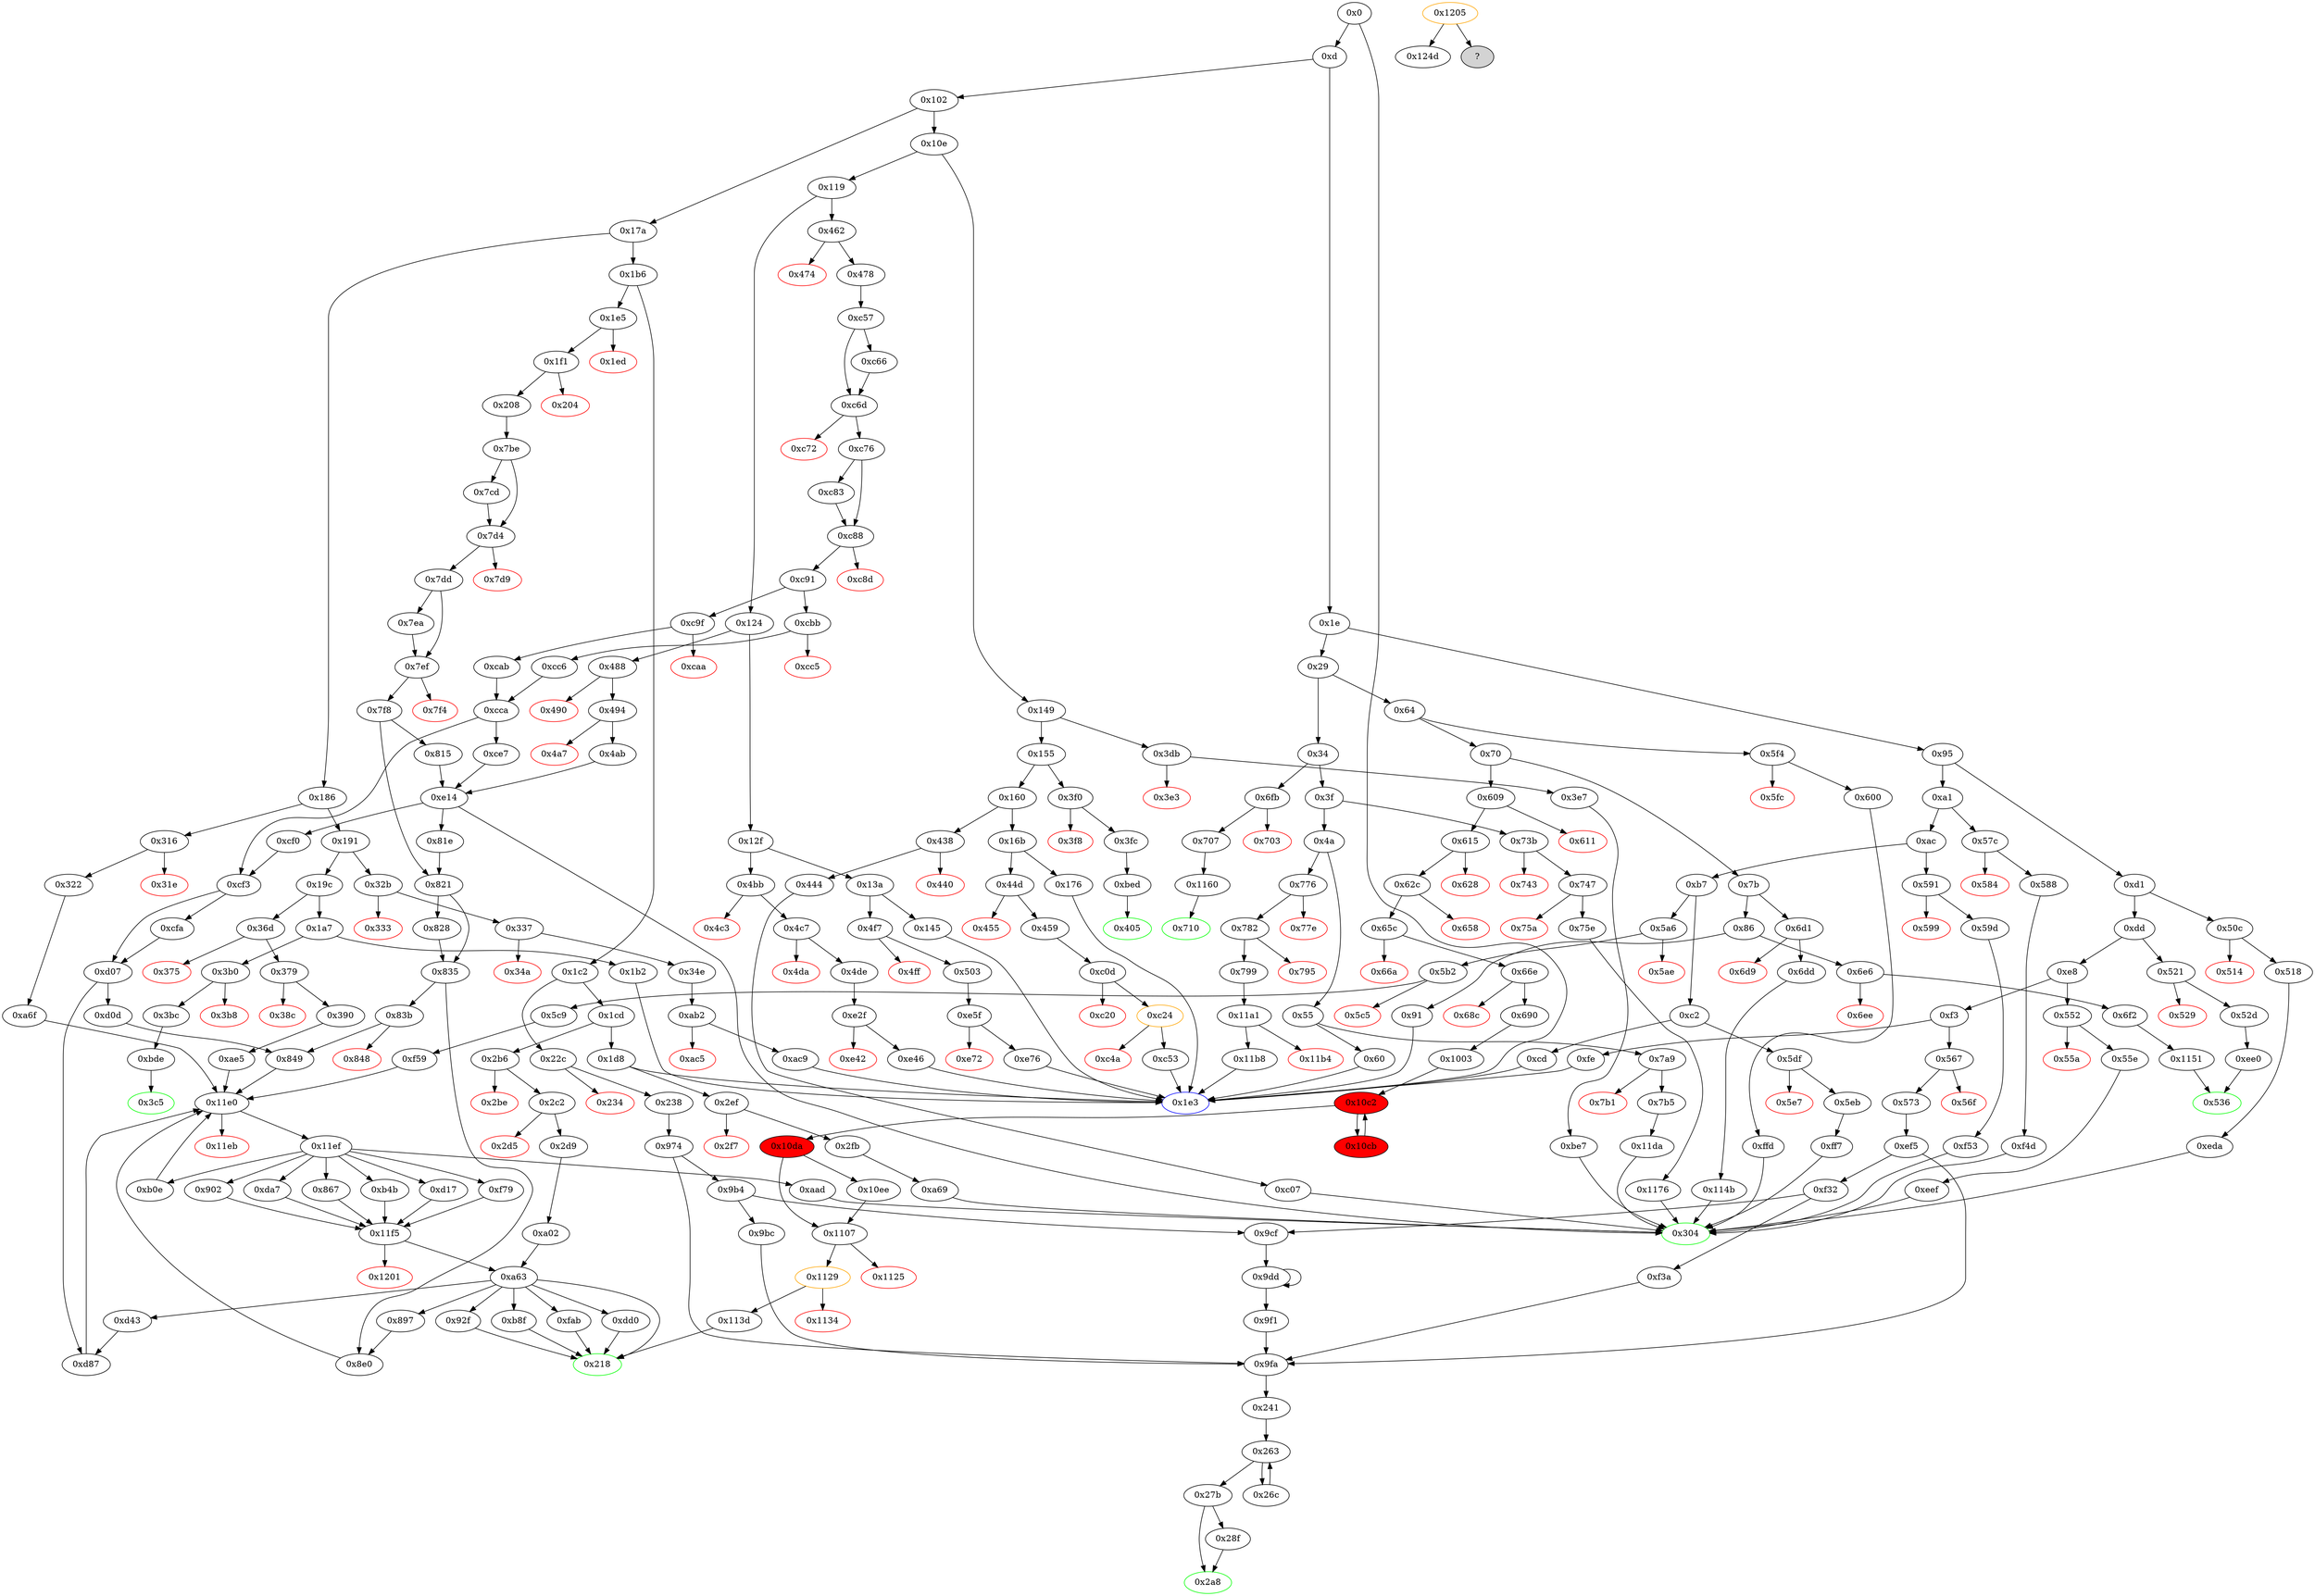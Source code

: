 digraph "" {
"0x6ee" [color=red, fillcolor=white, id="0x6ee", style=filled, tooltip="Block 0x6ee\n[0x6ee:0x6f1]\n---\nPredecessors: [0x6e6]\nSuccessors: []\n---\n0x6ee PUSH1 0x0\n0x6f0 DUP1\n0x6f1 REVERT\n---\n0x6ee: V588 = 0x0\n0x6f1: REVERT 0x0 0x0\n---\nEntry stack: [V9, V585]\nStack pops: 0\nStack additions: []\nExit stack: [V9, V585]\n\nDef sites:\nV9: {0xd.0x12}\nV585: {0x6e6.0x6e7}\n"];
"0x34e" [fillcolor=white, id="0x34e", style=filled, tooltip="Block 0x34e\n[0x34e:0x36c]\n---\nPredecessors: [0x337]\nSuccessors: [0xab2]\n---\n0x34e JUMPDEST\n0x34f POP\n0x350 DUP1\n0x351 CALLDATALOAD\n0x352 SWAP1\n0x353 PUSH1 0x20\n0x355 DUP2\n0x356 ADD\n0x357 CALLDATALOAD\n0x358 SWAP1\n0x359 PUSH1 0x40\n0x35b DUP2\n0x35c ADD\n0x35d CALLDATALOAD\n0x35e SWAP1\n0x35f PUSH1 0x60\n0x361 DUP2\n0x362 ADD\n0x363 CALLDATALOAD\n0x364 SWAP1\n0x365 PUSH1 0x80\n0x367 ADD\n0x368 CALLDATALOAD\n0x369 PUSH2 0xab2\n0x36c JUMP\n---\n0x34e: JUMPDEST \n0x351: V262 = CALLDATALOAD 0x4\n0x353: V263 = 0x20\n0x356: V264 = ADD 0x4 0x20\n0x357: V265 = CALLDATALOAD 0x24\n0x359: V266 = 0x40\n0x35c: V267 = ADD 0x4 0x40\n0x35d: V268 = CALLDATALOAD 0x44\n0x35f: V269 = 0x60\n0x362: V270 = ADD 0x4 0x60\n0x363: V271 = CALLDATALOAD 0x64\n0x365: V272 = 0x80\n0x367: V273 = ADD 0x80 0x4\n0x368: V274 = CALLDATALOAD 0x84\n0x369: V275 = 0xab2\n0x36c: JUMP 0xab2\n---\nEntry stack: [V9, 0x1e3, 0x4, V256]\nStack pops: 2\nStack additions: [V262, V265, V268, V271, V274]\nExit stack: [V9, 0x1e3, V262, V265, V268, V271, V274]\n\nDef sites:\nV9: {0xd.0x12}\n0x1e3: {0x337.0x339}\n0x4: {0x337.0x33c}\nV256: {0x337.0x340}\n"];
"0xcd" [fillcolor=white, id="0xcd", style=filled, tooltip="Block 0xcd\n[0xcd:0xd0]\n---\nPredecessors: [0xc2]\nSuccessors: [0x1e3]\n---\n0xcd PUSH2 0x1e3\n0xd0 JUMP\n---\n0xcd: V60 = 0x1e3\n0xd0: JUMP 0x1e3\n---\nEntry stack: [V9]\nStack pops: 0\nStack additions: []\nExit stack: [V9]\n\nDef sites:\nV9: {0xd.0x12}\n"];
"0x3e7" [fillcolor=white, id="0x3e7", style=filled, tooltip="Block 0x3e7\n[0x3e7:0x3ef]\n---\nPredecessors: [0x3db]\nSuccessors: [0xbe7]\n---\n0x3e7 JUMPDEST\n0x3e8 POP\n0x3e9 PUSH2 0x304\n0x3ec PUSH2 0xbe7\n0x3ef JUMP\n---\n0x3e7: JUMPDEST \n0x3e9: V322 = 0x304\n0x3ec: V323 = 0xbe7\n0x3ef: JUMP 0xbe7\n---\nEntry stack: [V9, V318]\nStack pops: 1\nStack additions: [0x304]\nExit stack: [V9, 0x304]\n\nDef sites:\nV9: {0xd.0x12}\nV318: {0x3db.0x3dc}\n"];
"0x609" [fillcolor=white, id="0x609", style=filled, tooltip="Block 0x609\n[0x609:0x610]\n---\nPredecessors: [0x70]\nSuccessors: [0x611, 0x615]\n---\n0x609 JUMPDEST\n0x60a CALLVALUE\n0x60b DUP1\n0x60c ISZERO\n0x60d PUSH2 0x615\n0x610 JUMPI\n---\n0x609: JUMPDEST \n0x60a: V509 = CALLVALUE\n0x60c: V510 = ISZERO V509\n0x60d: V511 = 0x615\n0x610: JUMPI 0x615 V510\n---\nEntry stack: [V9]\nStack pops: 0\nStack additions: [V509]\nExit stack: [V9, V509]\n\nDef sites:\nV9: {0xd.0x12}\n"];
"0x9cf" [fillcolor=white, id="0x9cf", style=filled, tooltip="Block 0x9cf\n[0x9cf:0x9dc]\n---\nPredecessors: [0x9b4, 0xf32]\nSuccessors: [0x9dd]\n---\n0x9cf JUMPDEST\n0x9d0 DUP3\n0x9d1 ADD\n0x9d2 SWAP2\n0x9d3 SWAP1\n0x9d4 PUSH1 0x0\n0x9d6 MSTORE\n0x9d7 PUSH1 0x20\n0x9d9 PUSH1 0x0\n0x9db SHA3\n0x9dc SWAP1\n---\n0x9cf: JUMPDEST \n0x9d1: V861 = ADD S2 S0\n0x9d4: V862 = 0x0\n0x9d6: M[0x0] = {0x2, 0x3}\n0x9d7: V863 = 0x20\n0x9d9: V864 = 0x0\n0x9db: V865 = SHA3 0x0 0x20\n---\nEntry stack: [V9, 0x241, S5, {0x2, 0x3}, S3, S2, {0x2, 0x3}, S0]\nStack pops: 3\nStack additions: [V861, V865, S2]\nExit stack: [V9, 0x241, S5, {0x2, 0x3}, S3, V861, V865, S2]\n\nDef sites:\nV9: {0xd.0x12}\n0x241: {0x238.0x23a, 0x573.0x575}\nS5: {0xef5.0xefd, 0x974.0x97c}\n{0x2, 0x3}: {0xef5.0xef6, 0x974.0x975}\nS3: {0xef5.0xf12, 0x974.0x994}\nS2: {0xef5.0xf29, 0x974.0x9ab}\n{0x2, 0x3}: {0xef5.0xef6, 0x974.0x975}\nS0: {0xef5.0xf12, 0x974.0x994}\n"];
"0xcc5" [color=red, fillcolor=white, id="0xcc5", style=filled, tooltip="Block 0xcc5\n[0xcc5:0xcc5]\n---\nPredecessors: [0xcbb]\nSuccessors: []\n---\n0xcc5 INVALID\n---\n0xcc5: INVALID \n---\nEntry stack: [V9, 0x218, V372, 0x0, V1084, 0x0, V1098, V1084]\nStack pops: 0\nStack additions: []\nExit stack: [V9, 0x218, V372, 0x0, V1084, 0x0, V1098, V1084]\n\nDef sites:\nV9: {0xd.0x12}\n0x218: {0x462.0x463}\nV372: {0x478.0x483}\n0x0: {0xc57.0xc58}\nV1084: {0xc91.0xc95}\n0x0: {0xc91.0xc97}\nV1098: {0xcbb.0xcbe}\nV1084: {0xc91.0xc95}\n"];
"0x66e" [fillcolor=white, id="0x66e", style=filled, tooltip="Block 0x66e\n[0x66e:0x68b]\n---\nPredecessors: [0x65c]\nSuccessors: [0x68c, 0x690]\n---\n0x66e JUMPDEST\n0x66f DUP1\n0x670 CALLDATALOAD\n0x671 SWAP1\n0x672 PUSH1 0x20\n0x674 ADD\n0x675 SWAP2\n0x676 DUP5\n0x677 PUSH1 0x1\n0x679 DUP4\n0x67a MUL\n0x67b DUP5\n0x67c ADD\n0x67d GT\n0x67e PUSH5 0x100000000\n0x684 DUP4\n0x685 GT\n0x686 OR\n0x687 ISZERO\n0x688 PUSH2 0x690\n0x68b JUMPI\n---\n0x66e: JUMPDEST \n0x670: V550 = CALLDATALOAD V543\n0x672: V551 = 0x20\n0x674: V552 = ADD 0x20 V543\n0x677: V553 = 0x1\n0x67a: V554 = MUL V550 0x1\n0x67c: V555 = ADD V552 V554\n0x67d: V556 = GT V555 V532\n0x67e: V557 = 0x100000000\n0x685: V558 = GT V550 0x100000000\n0x686: V559 = OR V558 V556\n0x687: V560 = ISZERO V559\n0x688: V561 = 0x690\n0x68b: JUMPI 0x690 V560\n---\nEntry stack: [V9, 0x218, V528, V531, V532, 0x4, 0x64, V543]\nStack pops: 4\nStack additions: [S3, S2, V552, V550, S1]\nExit stack: [V9, 0x218, V528, V531, V532, 0x4, V552, V550, 0x64]\n\nDef sites:\nV9: {0xd.0x12}\n0x218: {0x615.0x617}\nV528: {0x62c.0x637}\nV531: {0x62c.0x63d}\nV532: {0x62c.0x640}\n0x4: {0x615.0x61a}\n0x64: {0x62c.0x645}\nV543: {0x65c.0x65e}\n"];
"0xcab" [fillcolor=white, id="0xcab", style=filled, tooltip="Block 0xcab\n[0xcab:0xcba]\n---\nPredecessors: [0xc9f]\nSuccessors: [0xcca]\n---\n0xcab JUMPDEST\n0xcac DIV\n0xcad SWAP1\n0xcae POP\n0xcaf DUP1\n0xcb0 PUSH1 0x11\n0xcb2 SLOAD\n0xcb3 MUL\n0xcb4 SWAP2\n0xcb5 POP\n0xcb6 POP\n0xcb7 PUSH2 0xcca\n0xcba JUMP\n---\n0xcab: JUMPDEST \n0xcac: V1092 = DIV V1084 V1090\n0xcb0: V1093 = 0x11\n0xcb2: V1094 = S[0x11]\n0xcb3: V1095 = MUL V1094 V1092\n0xcb7: V1096 = 0xcca\n0xcba: JUMP 0xcca\n---\nEntry stack: [V9, 0x218, V372, 0x0, V1084, 0x0, 0x0, V1090, V1084]\nStack pops: 4\nStack additions: [V1095]\nExit stack: [V9, 0x218, V372, 0x0, V1084, V1095]\n\nDef sites:\nV9: {0xd.0x12}\n0x218: {0x462.0x463}\nV372: {0x478.0x483}\n0x0: {0xc57.0xc58}\nV1084: {0xc91.0xc95}\n0x0: {0xc91.0xc97}\n0x0: {0xc9f.0xc9f}\nV1090: {0xc9f.0xca3}\nV1084: {0xc91.0xc95}\n"];
"0xc20" [color=red, fillcolor=white, id="0xc20", style=filled, tooltip="Block 0xc20\n[0xc20:0xc23]\n---\nPredecessors: [0xc0d]\nSuccessors: []\n---\n0xc20 PUSH1 0x0\n0xc22 DUP1\n0xc23 REVERT\n---\n0xc20: V1038 = 0x0\n0xc23: REVERT 0x0 0x0\n---\nEntry stack: [V9, 0x1e3]\nStack pops: 0\nStack additions: []\nExit stack: [V9, 0x1e3]\n\nDef sites:\nV9: {0xd.0x12}\n0x1e3: {0x459.0x45b}\n"];
"0x9b4" [fillcolor=white, id="0x9b4", style=filled, tooltip="Block 0x9b4\n[0x9b4:0x9bb]\n---\nPredecessors: [0x974]\nSuccessors: [0x9bc, 0x9cf]\n---\n0x9b4 DUP1\n0x9b5 PUSH1 0x1f\n0x9b7 LT\n0x9b8 PUSH2 0x9cf\n0x9bb JUMPI\n---\n0x9b5: V851 = 0x1f\n0x9b7: V852 = LT 0x1f V841\n0x9b8: V853 = 0x9cf\n0x9bb: JUMPI 0x9cf V852\n---\nEntry stack: [V9, 0x241, V829, 0x3, V841, V848, 0x3, V841]\nStack pops: 1\nStack additions: [S0]\nExit stack: [V9, 0x241, V829, 0x3, V841, V848, 0x3, V841]\n\nDef sites:\nV9: {0xd.0x12}\n0x241: {0x238.0x23a}\nV829: {0x974.0x97c}\n0x3: {0x974.0x975}\nV841: {0x974.0x994}\nV848: {0x974.0x9ab}\n0x3: {0x974.0x975}\nV841: {0x974.0x994}\n"];
"0xa02" [fillcolor=white, id="0xa02", style=filled, tooltip="Block 0xa02\n[0xa02:0xa62]\n---\nPredecessors: [0x2d9]\nSuccessors: [0xa63]\n---\n0xa02 JUMPDEST\n0xa03 CALLER\n0xa04 PUSH1 0x0\n0xa06 DUP2\n0xa07 DUP2\n0xa08 MSTORE\n0xa09 PUSH1 0x7\n0xa0b PUSH1 0x20\n0xa0d SWAP1\n0xa0e DUP2\n0xa0f MSTORE\n0xa10 PUSH1 0x40\n0xa12 DUP1\n0xa13 DUP4\n0xa14 SHA3\n0xa15 PUSH1 0x1\n0xa17 PUSH1 0x1\n0xa19 PUSH1 0xa0\n0xa1b SHL\n0xa1c SUB\n0xa1d DUP8\n0xa1e AND\n0xa1f DUP1\n0xa20 DUP6\n0xa21 MSTORE\n0xa22 SWAP1\n0xa23 DUP4\n0xa24 MSTORE\n0xa25 DUP2\n0xa26 DUP5\n0xa27 SHA3\n0xa28 DUP7\n0xa29 SWAP1\n0xa2a SSTORE\n0xa2b DUP2\n0xa2c MLOAD\n0xa2d DUP7\n0xa2e DUP2\n0xa2f MSTORE\n0xa30 SWAP2\n0xa31 MLOAD\n0xa32 SWAP4\n0xa33 SWAP5\n0xa34 SWAP1\n0xa35 SWAP4\n0xa36 SWAP1\n0xa37 SWAP3\n0xa38 PUSH32 0x8c5be1e5ebec7d5bd14f71427d1e84f3dd0314c0f7b2291e5b200ac8c7c3b925\n0xa59 SWAP3\n0xa5a DUP3\n0xa5b SWAP1\n0xa5c SUB\n0xa5d ADD\n0xa5e SWAP1\n0xa5f LOG3\n0xa60 POP\n0xa61 PUSH1 0x1\n---\n0xa02: JUMPDEST \n0xa03: V877 = CALLER\n0xa04: V878 = 0x0\n0xa08: M[0x0] = V877\n0xa09: V879 = 0x7\n0xa0b: V880 = 0x20\n0xa0f: M[0x20] = 0x7\n0xa10: V881 = 0x40\n0xa14: V882 = SHA3 0x0 0x40\n0xa15: V883 = 0x1\n0xa17: V884 = 0x1\n0xa19: V885 = 0xa0\n0xa1b: V886 = SHL 0xa0 0x1\n0xa1c: V887 = SUB 0x10000000000000000000000000000000000000000 0x1\n0xa1e: V888 = AND V226 0xffffffffffffffffffffffffffffffffffffffff\n0xa21: M[0x0] = V888\n0xa24: M[0x20] = V882\n0xa27: V889 = SHA3 0x0 0x40\n0xa2a: S[V889] = V229\n0xa2c: V890 = M[0x40]\n0xa2f: M[V890] = V229\n0xa31: V891 = M[0x40]\n0xa38: V892 = 0x8c5be1e5ebec7d5bd14f71427d1e84f3dd0314c0f7b2291e5b200ac8c7c3b925\n0xa5c: V893 = SUB V890 V891\n0xa5d: V894 = ADD V893 0x20\n0xa5f: LOG V891 V894 0x8c5be1e5ebec7d5bd14f71427d1e84f3dd0314c0f7b2291e5b200ac8c7c3b925 V877 V888\n0xa61: V895 = 0x1\n---\nEntry stack: [V9, 0x218, V226, V229]\nStack pops: 2\nStack additions: [S1, S0, 0x1]\nExit stack: [V9, 0x218, V226, V229, 0x1]\n\nDef sites:\nV9: {0xd.0x12}\n0x218: {0x2c2.0x2c4}\nV226: {0x2d9.0x2e5}\nV229: {0x2d9.0x2ea}\n"];
"0x6fb" [fillcolor=white, id="0x6fb", style=filled, tooltip="Block 0x6fb\n[0x6fb:0x702]\n---\nPredecessors: [0x34]\nSuccessors: [0x703, 0x707]\n---\n0x6fb JUMPDEST\n0x6fc CALLVALUE\n0x6fd DUP1\n0x6fe ISZERO\n0x6ff PUSH2 0x707\n0x702 JUMPI\n---\n0x6fb: JUMPDEST \n0x6fc: V591 = CALLVALUE\n0x6fe: V592 = ISZERO V591\n0x6ff: V593 = 0x707\n0x702: JUMPI 0x707 V592\n---\nEntry stack: [V9]\nStack pops: 0\nStack additions: [V591]\nExit stack: [V9, V591]\n\nDef sites:\nV9: {0xd.0x12}\n"];
"0x7cd" [fillcolor=white, id="0x7cd", style=filled, tooltip="Block 0x7cd\n[0x7cd:0x7d3]\n---\nPredecessors: [0x7be]\nSuccessors: [0x7d4]\n---\n0x7cd POP\n0x7ce PUSH1 0x9\n0x7d0 SLOAD\n0x7d1 NUMBER\n0x7d2 GT\n0x7d3 ISZERO\n---\n0x7ce: V670 = 0x9\n0x7d0: V671 = S[0x9]\n0x7d1: V672 = NUMBER\n0x7d2: V673 = GT V672 V671\n0x7d3: V674 = ISZERO V673\n---\nEntry stack: [V9, 0x218, V153, 0x0, V667]\nStack pops: 1\nStack additions: [V674]\nExit stack: [V9, 0x218, V153, 0x0, V674]\n\nDef sites:\nV9: {0xd.0x12}\n0x218: {0x1f1.0x1f3}\nV153: {0x208.0x213}\n0x0: {0x7be.0x7bf}\nV667: {0x7be.0x7c6}\n"];
"0x66a" [color=red, fillcolor=white, id="0x66a", style=filled, tooltip="Block 0x66a\n[0x66a:0x66d]\n---\nPredecessors: [0x65c]\nSuccessors: []\n---\n0x66a PUSH1 0x0\n0x66c DUP1\n0x66d REVERT\n---\n0x66a: V549 = 0x0\n0x66d: REVERT 0x0 0x0\n---\nEntry stack: [V9, 0x218, V528, V531, V532, 0x4, 0x64, V543]\nStack pops: 0\nStack additions: []\nExit stack: [V9, 0x218, V528, V531, V532, 0x4, 0x64, V543]\n\nDef sites:\nV9: {0xd.0x12}\n0x218: {0x615.0x617}\nV528: {0x62c.0x637}\nV531: {0x62c.0x63d}\nV532: {0x62c.0x640}\n0x4: {0x615.0x61a}\n0x64: {0x62c.0x645}\nV543: {0x65c.0x65e}\n"];
"0xcf3" [fillcolor=white, id="0xcf3", style=filled, tooltip="Block 0xcf3\n[0xcf3:0xcf9]\n---\nPredecessors: [0xcca, 0xcf0]\nSuccessors: [0xcfa, 0xd07]\n---\n0xcf3 JUMPDEST\n0xcf4 DUP1\n0xcf5 ISZERO\n0xcf6 PUSH2 0xd07\n0xcf9 JUMPI\n---\n0xcf3: JUMPDEST \n0xcf5: V1119 = ISZERO S0\n0xcf6: V1120 = 0xd07\n0xcf9: JUMPI 0xd07 V1119\n---\nEntry stack: [V9, 0x218, S4, {0x0, 0x218}, S2, S1, S0]\nStack pops: 1\nStack additions: [S0]\nExit stack: [V9, 0x218, S4, {0x0, 0x218}, S2, S1, S0]\n\nDef sites:\nV9: {0xd.0x12}\n0x218: {0x462.0x463}\nS4: {0x478.0x483, 0xd.0x12}\n{0x0, 0x218}: {0x1f1.0x1f3, 0xc57.0xc58}\nS2: {0xc91.0xc95, 0x208.0x213}\nS1: {0xcc6.0xcc7, 0xcab.0xcb3, 0xd.0x12, 0x7be.0x7bf}\nS0: {0xcf0.0xcf2, 0xcca.0xce1}\n"];
"0xd17" [fillcolor=white, id="0xd17", style=filled, tooltip="Block 0xd17\n[0xd17:0xd42]\n---\nPredecessors: [0x11ef]\nSuccessors: [0x11f5]\n---\n0xd17 JUMPDEST\n0xd18 ADDRESS\n0xd19 PUSH1 0x0\n0xd1b SWAP1\n0xd1c DUP2\n0xd1d MSTORE\n0xd1e PUSH1 0x6\n0xd20 PUSH1 0x20\n0xd22 MSTORE\n0xd23 PUSH1 0x40\n0xd25 DUP1\n0xd26 DUP3\n0xd27 SHA3\n0xd28 SWAP3\n0xd29 SWAP1\n0xd2a SWAP3\n0xd2b SSTORE\n0xd2c PUSH1 0x1\n0xd2e PUSH1 0x1\n0xd30 PUSH1 0xa0\n0xd32 SHL\n0xd33 SUB\n0xd34 DUP7\n0xd35 AND\n0xd36 DUP2\n0xd37 MSTORE\n0xd38 SHA3\n0xd39 SLOAD\n0xd3a PUSH2 0xd43\n0xd3d SWAP1\n0xd3e DUP3\n0xd3f PUSH2 0x11f5\n0xd42 JUMP\n---\n0xd17: JUMPDEST \n0xd18: V1134 = ADDRESS\n0xd19: V1135 = 0x0\n0xd1d: M[0x0] = V1134\n0xd1e: V1136 = 0x6\n0xd20: V1137 = 0x20\n0xd22: M[0x20] = 0x6\n0xd23: V1138 = 0x40\n0xd27: V1139 = SHA3 0x0 0x40\n0xd2b: S[V1139] = V1561\n0xd2c: V1140 = 0x1\n0xd2e: V1141 = 0x1\n0xd30: V1142 = 0xa0\n0xd32: V1143 = SHL 0xa0 0x1\n0xd33: V1144 = SUB 0x10000000000000000000000000000000000000000 0x1\n0xd35: V1145 = AND S4 0xffffffffffffffffffffffffffffffffffffffff\n0xd37: M[0x0] = V1145\n0xd38: V1146 = SHA3 0x0 0x40\n0xd39: V1147 = S[V1146]\n0xd3a: V1148 = 0xd43\n0xd3f: V1149 = 0x11f5\n0xd42: JUMP 0x11f5\n---\nEntry stack: [V9, S5, S4, S3, S2, S1, V1561]\nStack pops: 5\nStack additions: [S4, S3, S2, S1, 0xd43, V1147, S1]\nExit stack: [V9, S5, S4, S3, S2, S1, 0xd43, V1147, S1]\n\nDef sites:\nV9: {0xd.0x12}\nS5: {0x379.0x37b, 0x462.0x463, 0xd.0x12}\nS4: {0x390.0x39d, 0x5b2.0x5b4, 0xd.0x12, 0x478.0x483}\nS3: {0x5c9.0x5d5, 0x390.0x3a6, 0x1f1.0x1f3, 0xd.0x12, 0xc57.0xc58}\nS2: {0x5c9.0x5da, 0x208.0x213, 0xc91.0xc95, 0x322.0x324, 0x390.0x3ab}\nS1: {0xf59.0xf5b, 0xcab.0xcb3, 0xa6f.0xa70, 0x7be.0x7bf, 0xae5.0xaf0, 0xcc6.0xcc7}\nV1561: {0x11ef.0x11f2}\n"];
"0x6d1" [fillcolor=white, id="0x6d1", style=filled, tooltip="Block 0x6d1\n[0x6d1:0x6d8]\n---\nPredecessors: [0x7b]\nSuccessors: [0x6d9, 0x6dd]\n---\n0x6d1 JUMPDEST\n0x6d2 CALLVALUE\n0x6d3 DUP1\n0x6d4 ISZERO\n0x6d5 PUSH2 0x6dd\n0x6d8 JUMPI\n---\n0x6d1: JUMPDEST \n0x6d2: V579 = CALLVALUE\n0x6d4: V580 = ISZERO V579\n0x6d5: V581 = 0x6dd\n0x6d8: JUMPI 0x6dd V580\n---\nEntry stack: [V9]\nStack pops: 0\nStack additions: [V579]\nExit stack: [V9, V579]\n\nDef sites:\nV9: {0xd.0x12}\n"];
"0x3fc" [fillcolor=white, id="0x3fc", style=filled, tooltip="Block 0x3fc\n[0x3fc:0x404]\n---\nPredecessors: [0x3f0]\nSuccessors: [0xbed]\n---\n0x3fc JUMPDEST\n0x3fd POP\n0x3fe PUSH2 0x405\n0x401 PUSH2 0xbed\n0x404 JUMP\n---\n0x3fc: JUMPDEST \n0x3fe: V328 = 0x405\n0x401: V329 = 0xbed\n0x404: JUMP 0xbed\n---\nEntry stack: [V9, V324]\nStack pops: 1\nStack additions: [0x405]\nExit stack: [V9, 0x405]\n\nDef sites:\nV9: {0xd.0x12}\nV324: {0x3f0.0x3f1}\n"];
"0x55a" [color=red, fillcolor=white, id="0x55a", style=filled, tooltip="Block 0x55a\n[0x55a:0x55d]\n---\nPredecessors: [0x552]\nSuccessors: []\n---\n0x55a PUSH1 0x0\n0x55c DUP1\n0x55d REVERT\n---\n0x55a: V452 = 0x0\n0x55d: REVERT 0x0 0x0\n---\nEntry stack: [V9, V449]\nStack pops: 0\nStack additions: []\nExit stack: [V9, V449]\n\nDef sites:\nV9: {0xd.0x12}\nV449: {0x552.0x553}\n"];
"0x11eb" [color=red, fillcolor=white, id="0x11eb", style=filled, tooltip="Block 0x11eb\n[0x11eb:0x11ee]\n---\nPredecessors: [0x11e0]\nSuccessors: []\n---\n0x11eb PUSH1 0x0\n0x11ed DUP1\n0x11ee REVERT\n---\n0x11eb: V1560 = 0x0\n0x11ee: REVERT 0x0 0x0\n---\nEntry stack: [V9, S8, S7, S6, S5, S4, {0x867, 0x902, 0xaad, 0xb0e, 0xb4b, 0xd17, 0xda7, 0xf79}, S2, S1, 0x0]\nStack pops: 0\nStack additions: []\nExit stack: [V9, S8, S7, S6, S5, S4, {0x867, 0x902, 0xaad, 0xb0e, 0xb4b, 0xd17, 0xda7, 0xf79}, S2, S1, 0x0]\n\nDef sites:\nV9: {0xd.0x12}\nS8: {0x379.0x37b, 0x462.0x463, 0xd.0x12}\nS7: {0x390.0x39d, 0x478.0x483, 0x5b2.0x5b4, 0xd.0x12}\nS6: {0x5c9.0x5d5, 0x390.0x3a6, 0x1f1.0x1f3, 0xd.0x12, 0xc57.0xc58}\nS5: {0x5c9.0x5da, 0x208.0x213, 0xc91.0xc95, 0x322.0x324, 0x390.0x3ab}\nS4: {0xf59.0xf5b, 0xcab.0xcb3, 0xa6f.0xa70, 0x7be.0x7bf, 0xae5.0xaf0, 0xcc6.0xcc7}\n{0x867, 0x902, 0xaad, 0xb0e, 0xb4b, 0xd17, 0xda7, 0xf79}: {0xf59.0xf6a, 0x83b_0x828.0x83b, 0x83b_0x821.0x83b, 0x8e0_0x835.0x8f4, 0x8e0_0x897.0x8f4, 0xd87_0xd07.0xd98, 0xd0d.0xd0d, 0xd87_0xd43.0xd98, 0xa6f.0xa9f, 0xb0e.0xb3c, 0xae5.0xaff}\nS2: {0xf59.0xf69, 0x849_0x83b_0x828.0x859, 0x8e0_0x835.0x8f3, 0x849_0xd0d.0x859, 0x8e0_0x897.0x8f3, 0xd87_0xd43.0xd97, 0xa6f.0xa9e, 0xb0e.0xb3b, 0xae5.0xafe, 0xd87_0xd07.0xd97, 0x849_0x83b_0x821.0x859}\nS1: {0x849_0xd0d.0x85c, 0x849_0x83b_0x828.0x85c, 0xc91.0xc95, 0x390.0x3ab, 0x5c9.0x5da, 0x208.0x213, 0xcab.0xcb3, 0x8e0_0x835.0x8e3, 0x8e0_0x897.0x8e3, 0xa6f.0xa9b, 0x849_0x83b_0x821.0x85c, 0x322.0x324, 0xcc6.0xcc7}\n0x0: {0x11e0.0x11e1}\n"];
"0xce7" [fillcolor=white, id="0xce7", style=filled, tooltip="Block 0xce7\n[0xce7:0xcef]\n---\nPredecessors: [0xcca]\nSuccessors: [0xe14]\n---\n0xce7 POP\n0xce8 PUSH2 0xcf0\n0xceb DUP5\n0xcec PUSH2 0xe14\n0xcef JUMP\n---\n0xce8: V1115 = 0xcf0\n0xcec: V1116 = 0xe14\n0xcef: JUMP 0xe14\n---\nEntry stack: [V9, 0x218, V372, 0x0, V1084, S1, V1113]\nStack pops: 5\nStack additions: [S4, S3, S2, S1, 0xcf0, S4]\nExit stack: [V9, 0x218, V372, 0x0, V1084, S1, 0xcf0, V372]\n\nDef sites:\nV9: {0xd.0x12}\n0x218: {0x462.0x463}\nV372: {0x478.0x483}\n0x0: {0xc57.0xc58}\nV1084: {0xc91.0xc95}\nS1: {0xcab.0xcb3, 0xcc6.0xcc7}\nV1113: {0xcca.0xce1}\n"];
"0x124" [fillcolor=white, id="0x124", style=filled, tooltip="Block 0x124\n[0x124:0x12e]\n---\nPredecessors: [0x119]\nSuccessors: [0x12f, 0x488]\n---\n0x124 DUP1\n0x125 PUSH4 0x70a08231\n0x12a EQ\n0x12b PUSH2 0x488\n0x12e JUMPI\n---\n0x125: V83 = 0x70a08231\n0x12a: V84 = EQ 0x70a08231 V9\n0x12b: V85 = 0x488\n0x12e: JUMPI 0x488 V84\n---\nEntry stack: [V9]\nStack pops: 1\nStack additions: [S0]\nExit stack: [V9]\n\nDef sites:\nV9: {0xd.0x12}\n"];
"0x186" [fillcolor=white, id="0x186", style=filled, tooltip="Block 0x186\n[0x186:0x190]\n---\nPredecessors: [0x17a]\nSuccessors: [0x191, 0x316]\n---\n0x186 DUP1\n0x187 PUSH4 0x18160ddd\n0x18c EQ\n0x18d PUSH2 0x316\n0x190 JUMPI\n---\n0x187: V109 = 0x18160ddd\n0x18c: V110 = EQ 0x18160ddd V9\n0x18d: V111 = 0x316\n0x190: JUMPI 0x316 V110\n---\nEntry stack: [V9]\nStack pops: 1\nStack additions: [S0]\nExit stack: [V9]\n\nDef sites:\nV9: {0xd.0x12}\n"];
"0xe5f" [fillcolor=white, id="0xe5f", style=filled, tooltip="Block 0xe5f\n[0xe5f:0xe71]\n---\nPredecessors: [0x503]\nSuccessors: [0xe72, 0xe76]\n---\n0xe5f JUMPDEST\n0xe60 PUSH1 0x1\n0xe62 SLOAD\n0xe63 PUSH1 0x1\n0xe65 PUSH1 0x1\n0xe67 PUSH1 0xa0\n0xe69 SHL\n0xe6a SUB\n0xe6b AND\n0xe6c CALLER\n0xe6d EQ\n0xe6e PUSH2 0xe76\n0xe71 JUMPI\n---\n0xe5f: JUMPDEST \n0xe60: V1246 = 0x1\n0xe62: V1247 = S[0x1]\n0xe63: V1248 = 0x1\n0xe65: V1249 = 0x1\n0xe67: V1250 = 0xa0\n0xe69: V1251 = SHL 0xa0 0x1\n0xe6a: V1252 = SUB 0x10000000000000000000000000000000000000000 0x1\n0xe6b: V1253 = AND 0xffffffffffffffffffffffffffffffffffffffff V1247\n0xe6c: V1254 = CALLER\n0xe6d: V1255 = EQ V1254 V1253\n0xe6e: V1256 = 0xe76\n0xe71: JUMPI 0xe76 V1255\n---\nEntry stack: [V9, 0x1e3]\nStack pops: 0\nStack additions: []\nExit stack: [V9, 0x1e3]\n\nDef sites:\nV9: {0xd.0x12}\n0x1e3: {0x503.0x505}\n"];
"0x628" [color=red, fillcolor=white, id="0x628", style=filled, tooltip="Block 0x628\n[0x628:0x62b]\n---\nPredecessors: [0x615]\nSuccessors: []\n---\n0x628 PUSH1 0x0\n0x62a DUP1\n0x62b REVERT\n---\n0x628: V521 = 0x0\n0x62b: REVERT 0x0 0x0\n---\nEntry stack: [V9, 0x218, 0x4, V516]\nStack pops: 0\nStack additions: []\nExit stack: [V9, 0x218, 0x4, V516]\n\nDef sites:\nV9: {0xd.0x12}\n0x218: {0x615.0x617}\n0x4: {0x615.0x61a}\nV516: {0x615.0x61e}\n"];
"0x60" [fillcolor=white, id="0x60", style=filled, tooltip="Block 0x60\n[0x60:0x63]\n---\nPredecessors: [0x55]\nSuccessors: [0x1e3]\n---\n0x60 PUSH2 0x1e3\n0x63 JUMP\n---\n0x60: V31 = 0x1e3\n0x63: JUMP 0x1e3\n---\nEntry stack: [V9]\nStack pops: 0\nStack additions: []\nExit stack: [V9]\n\nDef sites:\nV9: {0xd.0x12}\n"];
"0x514" [color=red, fillcolor=white, id="0x514", style=filled, tooltip="Block 0x514\n[0x514:0x517]\n---\nPredecessors: [0x50c]\nSuccessors: []\n---\n0x514 PUSH1 0x0\n0x516 DUP1\n0x517 REVERT\n---\n0x514: V428 = 0x0\n0x517: REVERT 0x0 0x0\n---\nEntry stack: [V9, V425]\nStack pops: 0\nStack additions: []\nExit stack: [V9, V425]\n\nDef sites:\nV9: {0xd.0x12}\nV425: {0x50c.0x50d}\n"];
"0xf79" [fillcolor=white, id="0xf79", style=filled, tooltip="Block 0xf79\n[0xf79:0xfaa]\n---\nPredecessors: [0x11ef]\nSuccessors: [0x11f5]\n---\n0xf79 JUMPDEST\n0xf7a CALLER\n0xf7b PUSH1 0x0\n0xf7d SWAP1\n0xf7e DUP2\n0xf7f MSTORE\n0xf80 PUSH1 0x6\n0xf82 PUSH1 0x20\n0xf84 MSTORE\n0xf85 PUSH1 0x40\n0xf87 DUP1\n0xf88 DUP3\n0xf89 SHA3\n0xf8a SWAP3\n0xf8b SWAP1\n0xf8c SWAP3\n0xf8d SSTORE\n0xf8e PUSH1 0x1\n0xf90 PUSH1 0x1\n0xf92 PUSH1 0xa0\n0xf94 SHL\n0xf95 SUB\n0xf96 DUP6\n0xf97 AND\n0xf98 DUP2\n0xf99 MSTORE\n0xf9a SHA3\n0xf9b SLOAD\n0xf9c PUSH2 0xfab\n0xf9f SWAP1\n0xfa0 DUP4\n0xfa1 PUSH4 0xffffffff\n0xfa6 PUSH2 0x11f5\n0xfa9 AND\n0xfaa JUMP\n---\n0xf79: JUMPDEST \n0xf7a: V1352 = CALLER\n0xf7b: V1353 = 0x0\n0xf7f: M[0x0] = V1352\n0xf80: V1354 = 0x6\n0xf82: V1355 = 0x20\n0xf84: M[0x20] = 0x6\n0xf85: V1356 = 0x40\n0xf89: V1357 = SHA3 0x0 0x40\n0xf8d: S[V1357] = V1561\n0xf8e: V1358 = 0x1\n0xf90: V1359 = 0x1\n0xf92: V1360 = 0xa0\n0xf94: V1361 = SHL 0xa0 0x1\n0xf95: V1362 = SUB 0x10000000000000000000000000000000000000000 0x1\n0xf97: V1363 = AND S3 0xffffffffffffffffffffffffffffffffffffffff\n0xf99: M[0x0] = V1363\n0xf9a: V1364 = SHA3 0x0 0x40\n0xf9b: V1365 = S[V1364]\n0xf9c: V1366 = 0xfab\n0xfa1: V1367 = 0xffffffff\n0xfa6: V1368 = 0x11f5\n0xfa9: V1369 = AND 0x11f5 0xffffffff\n0xfaa: JUMP 0x11f5\n---\nEntry stack: [V9, S5, S4, S3, S2, S1, V1561]\nStack pops: 4\nStack additions: [S3, S2, S1, 0xfab, V1365, S2]\nExit stack: [V9, S5, S4, S3, S2, S1, 0xfab, V1365, S2]\n\nDef sites:\nV9: {0xd.0x12}\nS5: {0x379.0x37b, 0x462.0x463, 0xd.0x12}\nS4: {0x390.0x39d, 0x5b2.0x5b4, 0xd.0x12, 0x478.0x483}\nS3: {0x5c9.0x5d5, 0x390.0x3a6, 0x1f1.0x1f3, 0xd.0x12, 0xc57.0xc58}\nS2: {0x5c9.0x5da, 0x208.0x213, 0xc91.0xc95, 0x322.0x324, 0x390.0x3ab}\nS1: {0xf59.0xf5b, 0xcab.0xcb3, 0xa6f.0xa70, 0x7be.0x7bf, 0xae5.0xaf0, 0xcc6.0xcc7}\nV1561: {0x11ef.0x11f2}\n"];
"0xc2" [fillcolor=white, id="0xc2", style=filled, tooltip="Block 0xc2\n[0xc2:0xcc]\n---\nPredecessors: [0xb7]\nSuccessors: [0xcd, 0x5df]\n---\n0xc2 DUP1\n0xc3 PUSH4 0xaf5f65ee\n0xc8 EQ\n0xc9 PUSH2 0x5df\n0xcc JUMPI\n---\n0xc3: V57 = 0xaf5f65ee\n0xc8: V58 = EQ 0xaf5f65ee V9\n0xc9: V59 = 0x5df\n0xcc: JUMPI 0x5df V58\n---\nEntry stack: [V9]\nStack pops: 1\nStack additions: [S0]\nExit stack: [V9]\n\nDef sites:\nV9: {0xd.0x12}\n"];
"0x1cd" [fillcolor=white, id="0x1cd", style=filled, tooltip="Block 0x1cd\n[0x1cd:0x1d7]\n---\nPredecessors: [0x1c2]\nSuccessors: [0x1d8, 0x2b6]\n---\n0x1cd DUP1\n0x1ce PUSH4 0x95ea7b3\n0x1d3 EQ\n0x1d4 PUSH2 0x2b6\n0x1d7 JUMPI\n---\n0x1ce: V128 = 0x95ea7b3\n0x1d3: V129 = EQ 0x95ea7b3 V9\n0x1d4: V130 = 0x2b6\n0x1d7: JUMPI 0x2b6 V129\n---\nEntry stack: [V9]\nStack pops: 1\nStack additions: [S0]\nExit stack: [V9]\n\nDef sites:\nV9: {0xd.0x12}\n"];
"0xd87" [fillcolor=white, id="0xd87", style=filled, tooltip="Block 0xd87\n[0xd87:0xda6]\n---\nPredecessors: [0xd07, 0xd43]\nSuccessors: [0x11e0]\n---\n0xd87 JUMPDEST\n0xd88 ADDRESS\n0xd89 PUSH1 0x0\n0xd8b SWAP1\n0xd8c DUP2\n0xd8d MSTORE\n0xd8e PUSH1 0x6\n0xd90 PUSH1 0x20\n0xd92 MSTORE\n0xd93 PUSH1 0x40\n0xd95 SWAP1\n0xd96 SHA3\n0xd97 SLOAD\n0xd98 PUSH2 0xda7\n0xd9b SWAP1\n0xd9c DUP3\n0xd9d PUSH4 0xffffffff\n0xda2 PUSH2 0x11e0\n0xda5 AND\n0xda6 JUMP\n---\n0xd87: JUMPDEST \n0xd88: V1175 = ADDRESS\n0xd89: V1176 = 0x0\n0xd8d: M[0x0] = V1175\n0xd8e: V1177 = 0x6\n0xd90: V1178 = 0x20\n0xd92: M[0x20] = 0x6\n0xd93: V1179 = 0x40\n0xd96: V1180 = SHA3 0x0 0x40\n0xd97: V1181 = S[V1180]\n0xd98: V1182 = 0xda7\n0xd9d: V1183 = 0xffffffff\n0xda2: V1184 = 0x11e0\n0xda5: V1185 = AND 0x11e0 0xffffffff\n0xda6: JUMP 0x11e0\n---\nEntry stack: [V9, S4, S3, S2, S1, S0]\nStack pops: 1\nStack additions: [S0, 0xda7, V1181, S0]\nExit stack: [V9, S4, S3, S2, S1, S0, 0xda7, V1181, S0]\n\nDef sites:\nV9: {0xd.0x12}\nS4: {0x379.0x37b, 0x462.0x463, 0xd.0x12}\nS3: {0x390.0x39d, 0x478.0x483, 0x5b2.0x5b4, 0xd.0x12}\nS2: {0x5c9.0x5d5, 0x390.0x3a6, 0x1f1.0x1f3, 0xc57.0xc58}\nS1: {0x5c9.0x5da, 0x208.0x213, 0xc91.0xc95, 0x390.0x3ab}\nS0: {0xf59.0xf5b, 0xcab.0xcb3, 0xd.0x12, 0x7be.0x7bf, 0xae5.0xaf0, 0xcc6.0xcc7}\n"];
"0x263" [fillcolor=white, id="0x263", style=filled, tooltip="Block 0x263\n[0x263:0x26b]\n---\nPredecessors: [0x241, 0x26c]\nSuccessors: [0x26c, 0x27b]\n---\n0x263 JUMPDEST\n0x264 DUP4\n0x265 DUP2\n0x266 LT\n0x267 ISZERO\n0x268 PUSH2 0x27b\n0x26b JUMPI\n---\n0x263: JUMPDEST \n0x266: V178 = LT S0 V174\n0x267: V179 = ISZERO V178\n0x268: V180 = 0x27b\n0x26b: JUMPI 0x27b V179\n---\nEntry stack: [V9, 0x241, S9, V170, V170, V175, V176, V174, V174, V175, V176, S0]\nStack pops: 4\nStack additions: [S3, S2, S1, S0]\nExit stack: [V9, 0x241, S9, V170, V170, V175, V176, V174, V174, V175, V176, S0]\n\nDef sites:\nV9: {0xd.0x12}\n0x241: {0x238.0x23a, 0x573.0x575}\nS9: {0xef5.0xefd, 0x974.0x97c}\nV170: {0x241.0x245}\nV170: {0x241.0x245}\nV175: {0x241.0x259}\nV176: {0x241.0x25c}\nV174: {0x241.0x252}\nV174: {0x241.0x252}\nV175: {0x241.0x259}\nV176: {0x241.0x25c}\nS0: {0x241.0x261, 0x26c.0x276}\n"];
"0xe2f" [fillcolor=white, id="0xe2f", style=filled, tooltip="Block 0xe2f\n[0xe2f:0xe41]\n---\nPredecessors: [0x4de]\nSuccessors: [0xe42, 0xe46]\n---\n0xe2f JUMPDEST\n0xe30 PUSH1 0x0\n0xe32 SLOAD\n0xe33 PUSH1 0x1\n0xe35 PUSH1 0x1\n0xe37 PUSH1 0xa0\n0xe39 SHL\n0xe3a SUB\n0xe3b AND\n0xe3c CALLER\n0xe3d EQ\n0xe3e PUSH2 0xe46\n0xe41 JUMPI\n---\n0xe2f: JUMPDEST \n0xe30: V1228 = 0x0\n0xe32: V1229 = S[0x0]\n0xe33: V1230 = 0x1\n0xe35: V1231 = 0x1\n0xe37: V1232 = 0xa0\n0xe39: V1233 = SHL 0xa0 0x1\n0xe3a: V1234 = SUB 0x10000000000000000000000000000000000000000 0x1\n0xe3b: V1235 = AND 0xffffffffffffffffffffffffffffffffffffffff V1229\n0xe3c: V1236 = CALLER\n0xe3d: V1237 = EQ V1236 V1235\n0xe3e: V1238 = 0xe46\n0xe41: JUMPI 0xe46 V1237\n---\nEntry stack: [V9, 0x1e3, V408, V411, V414, V417]\nStack pops: 0\nStack additions: []\nExit stack: [V9, 0x1e3, V408, V411, V414, V417]\n\nDef sites:\nV9: {0xd.0x12}\n0x1e3: {0x4c7.0x4c9}\nV408: {0x4de.0x4e1}\nV411: {0x4de.0x4e7}\nV414: {0x4de.0x4ed}\nV417: {0x4de.0x4f2}\n"];
"0x124d" [fillcolor=white, id="0x124d", style=filled, tooltip="Block 0x124d\n[0x124d:0x1268]\n---\nPredecessors: [0x1205]\nSuccessors: []\n---\n0x124d MISSING 0xc9\n0x124e PUSH26 0x64736f6c634300050a0032\n---\n0x124d: MISSING 0xc9\n0x124e: V1583 = 0x64736f6c634300050a0032\n---\nEntry stack: []\nStack pops: 0\nStack additions: [0x64736f6c634300050a0032]\nExit stack: []\n\nDef sites:\n"];
"0xb8f" [fillcolor=white, id="0xb8f", style=filled, tooltip="Block 0xb8f\n[0xb8f:0xbdd]\n---\nPredecessors: [0xa63]\nSuccessors: [0x218]\n---\n0xb8f JUMPDEST\n0xb90 PUSH1 0x1\n0xb92 PUSH1 0x1\n0xb94 PUSH1 0xa0\n0xb96 SHL\n0xb97 SUB\n0xb98 DUP1\n0xb99 DUP6\n0xb9a AND\n0xb9b PUSH1 0x0\n0xb9d DUP2\n0xb9e DUP2\n0xb9f MSTORE\n0xba0 PUSH1 0x6\n0xba2 PUSH1 0x20\n0xba4 SWAP1\n0xba5 DUP2\n0xba6 MSTORE\n0xba7 PUSH1 0x40\n0xba9 SWAP2\n0xbaa DUP3\n0xbab SWAP1\n0xbac SHA3\n0xbad SWAP5\n0xbae SWAP1\n0xbaf SWAP5\n0xbb0 SSTORE\n0xbb1 DUP1\n0xbb2 MLOAD\n0xbb3 DUP7\n0xbb4 DUP2\n0xbb5 MSTORE\n0xbb6 SWAP1\n0xbb7 MLOAD\n0xbb8 SWAP2\n0xbb9 SWAP4\n0xbba SWAP3\n0xbbb DUP9\n0xbbc AND\n0xbbd SWAP3\n0xbbe PUSH1 0x0\n0xbc0 DUP1\n0xbc1 MLOAD\n0xbc2 PUSH1 0x20\n0xbc4 PUSH2 0x1206\n0xbc7 DUP4\n0xbc8 CODECOPY\n0xbc9 DUP2\n0xbca MLOAD\n0xbcb SWAP2\n0xbcc MSTORE\n0xbcd SWAP3\n0xbce SWAP2\n0xbcf DUP3\n0xbd0 SWAP1\n0xbd1 SUB\n0xbd2 ADD\n0xbd3 SWAP1\n0xbd4 LOG3\n0xbd5 POP\n0xbd6 PUSH1 0x1\n0xbd8 SWAP4\n0xbd9 SWAP3\n0xbda POP\n0xbdb POP\n0xbdc POP\n0xbdd JUMP\n---\n0xb8f: JUMPDEST \n0xb90: V985 = 0x1\n0xb92: V986 = 0x1\n0xb94: V987 = 0xa0\n0xb96: V988 = SHL 0xa0 0x1\n0xb97: V989 = SUB 0x10000000000000000000000000000000000000000 0x1\n0xb9a: V990 = AND S3 0xffffffffffffffffffffffffffffffffffffffff\n0xb9b: V991 = 0x0\n0xb9f: M[0x0] = V990\n0xba0: V992 = 0x6\n0xba2: V993 = 0x20\n0xba6: M[0x20] = 0x6\n0xba7: V994 = 0x40\n0xbac: V995 = SHA3 0x0 0x40\n0xbb0: S[V995] = S0\n0xbb2: V996 = M[0x40]\n0xbb5: M[V996] = S2\n0xbb7: V997 = M[0x40]\n0xbbc: V998 = AND S4 0xffffffffffffffffffffffffffffffffffffffff\n0xbbe: V999 = 0x0\n0xbc1: V1000 = M[0x0]\n0xbc2: V1001 = 0x20\n0xbc4: V1002 = 0x1206\n0xbc8: CODECOPY 0x0 0x1206 0x20\n0xbca: V1003 = M[0x0]\n0xbcc: M[0x0] = V1000\n0xbd1: V1004 = SUB V996 V997\n0xbd2: V1005 = ADD V1004 0x20\n0xbd4: LOG V997 V1005 V1003 V998 V990\n0xbd6: V1006 = 0x1\n0xbdd: JUMP S5\n---\nEntry stack: [V9, S5, S4, S3, S2, S1, S0]\nStack pops: 6\nStack additions: [0x1]\nExit stack: [V9, 0x1]\n\nDef sites:\nV9: {0xd.0x12}\nS5: {0x379.0x37b, 0x462.0x463, 0xd.0x12}\nS4: {0x390.0x39d, 0x478.0x483, 0x5b2.0x5b4, 0xd.0x12}\nS3: {0x5c9.0x5d5, 0x390.0x3a6, 0x1f1.0x1f3, 0xd.0x12, 0xc57.0xc58}\nS2: {0x5c9.0x5da, 0x208.0x213, 0xc91.0xc95, 0x322.0x324, 0x390.0x3ab}\nS1: {0xf59.0xf5b, 0xcab.0xcb3, 0xd.0x12, 0xa6f.0xa70, 0x7be.0x7bf, 0xae5.0xaf0, 0xcc6.0xcc7}\nS0: {0xa02.0xa61, 0x11f5.0x11f8}\n"];
"0xcaa" [color=red, fillcolor=white, id="0xcaa", style=filled, tooltip="Block 0xcaa\n[0xcaa:0xcaa]\n---\nPredecessors: [0xc9f]\nSuccessors: []\n---\n0xcaa INVALID\n---\n0xcaa: INVALID \n---\nEntry stack: [V9, 0x218, V372, 0x0, V1084, 0x0, 0x0, V1090, V1084]\nStack pops: 0\nStack additions: []\nExit stack: [V9, 0x218, V372, 0x0, V1084, 0x0, 0x0, V1090, V1084]\n\nDef sites:\nV9: {0xd.0x12}\n0x218: {0x462.0x463}\nV372: {0x478.0x483}\n0x0: {0xc57.0xc58}\nV1084: {0xc91.0xc95}\n0x0: {0xc91.0xc97}\n0x0: {0xc9f.0xc9f}\nV1090: {0xc9f.0xca3}\nV1084: {0xc91.0xc95}\n"];
"0x204" [color=red, fillcolor=white, id="0x204", style=filled, tooltip="Block 0x204\n[0x204:0x207]\n---\nPredecessors: [0x1f1]\nSuccessors: []\n---\n0x204 PUSH1 0x0\n0x206 DUP1\n0x207 REVERT\n---\n0x204: V146 = 0x0\n0x207: REVERT 0x0 0x0\n---\nEntry stack: [V9, 0x218, 0x4, V141]\nStack pops: 0\nStack additions: []\nExit stack: [V9, 0x218, 0x4, V141]\n\nDef sites:\nV9: {0xd.0x12}\n0x218: {0x1f1.0x1f3}\n0x4: {0x1f1.0x1f6}\nV141: {0x1f1.0x1fa}\n"];
"0x390" [fillcolor=white, id="0x390", style=filled, tooltip="Block 0x390\n[0x390:0x3af]\n---\nPredecessors: [0x379]\nSuccessors: [0xae5]\n---\n0x390 JUMPDEST\n0x391 POP\n0x392 PUSH1 0x1\n0x394 PUSH1 0x1\n0x396 PUSH1 0xa0\n0x398 SHL\n0x399 SUB\n0x39a DUP2\n0x39b CALLDATALOAD\n0x39c DUP2\n0x39d AND\n0x39e SWAP2\n0x39f PUSH1 0x20\n0x3a1 DUP2\n0x3a2 ADD\n0x3a3 CALLDATALOAD\n0x3a4 SWAP1\n0x3a5 SWAP2\n0x3a6 AND\n0x3a7 SWAP1\n0x3a8 PUSH1 0x40\n0x3aa ADD\n0x3ab CALLDATALOAD\n0x3ac PUSH2 0xae5\n0x3af JUMP\n---\n0x390: JUMPDEST \n0x392: V289 = 0x1\n0x394: V290 = 0x1\n0x396: V291 = 0xa0\n0x398: V292 = SHL 0xa0 0x1\n0x399: V293 = SUB 0x10000000000000000000000000000000000000000 0x1\n0x39b: V294 = CALLDATALOAD 0x4\n0x39d: V295 = AND 0xffffffffffffffffffffffffffffffffffffffff V294\n0x39f: V296 = 0x20\n0x3a2: V297 = ADD 0x4 0x20\n0x3a3: V298 = CALLDATALOAD 0x24\n0x3a6: V299 = AND 0xffffffffffffffffffffffffffffffffffffffff V298\n0x3a8: V300 = 0x40\n0x3aa: V301 = ADD 0x40 0x4\n0x3ab: V302 = CALLDATALOAD 0x44\n0x3ac: V303 = 0xae5\n0x3af: JUMP 0xae5\n---\nEntry stack: [V9, 0x218, 0x4, V283]\nStack pops: 2\nStack additions: [V295, V299, V302]\nExit stack: [V9, 0x218, V295, V299, V302]\n\nDef sites:\nV9: {0xd.0x12}\n0x218: {0x379.0x37b}\n0x4: {0x379.0x37e}\nV283: {0x379.0x382}\n"];
"0xdd" [fillcolor=white, id="0xdd", style=filled, tooltip="Block 0xdd\n[0xdd:0xe7]\n---\nPredecessors: [0xd1]\nSuccessors: [0xe8, 0x521]\n---\n0xdd DUP1\n0xde PUSH4 0x8da5cb5b\n0xe3 EQ\n0xe4 PUSH2 0x521\n0xe7 JUMPI\n---\n0xde: V64 = 0x8da5cb5b\n0xe3: V65 = EQ 0x8da5cb5b V9\n0xe4: V66 = 0x521\n0xe7: JUMPI 0x521 V65\n---\nEntry stack: [V9]\nStack pops: 1\nStack additions: [S0]\nExit stack: [V9]\n\nDef sites:\nV9: {0xd.0x12}\n"];
"0x438" [fillcolor=white, id="0x438", style=filled, tooltip="Block 0x438\n[0x438:0x43f]\n---\nPredecessors: [0x160]\nSuccessors: [0x440, 0x444]\n---\n0x438 JUMPDEST\n0x439 CALLVALUE\n0x43a DUP1\n0x43b ISZERO\n0x43c PUSH2 0x444\n0x43f JUMPI\n---\n0x438: JUMPDEST \n0x439: V345 = CALLVALUE\n0x43b: V346 = ISZERO V345\n0x43c: V347 = 0x444\n0x43f: JUMPI 0x444 V346\n---\nEntry stack: [V9]\nStack pops: 0\nStack additions: [V345]\nExit stack: [V9, V345]\n\nDef sites:\nV9: {0xd.0x12}\n"];
"0xc07" [fillcolor=white, id="0xc07", style=filled, tooltip="Block 0xc07\n[0xc07:0xc0c]\n---\nPredecessors: [0x444]\nSuccessors: [0x304]\n---\n0xc07 JUMPDEST\n0xc08 PUSH1 0xb\n0xc0a SLOAD\n0xc0b DUP2\n0xc0c JUMP\n---\n0xc07: JUMPDEST \n0xc08: V1025 = 0xb\n0xc0a: V1026 = S[0xb]\n0xc0c: JUMP 0x304\n---\nEntry stack: [V9, 0x304]\nStack pops: 1\nStack additions: [S0, V1026]\nExit stack: [V9, 0x304, V1026]\n\nDef sites:\nV9: {0xd.0x12}\n0x304: {0x444.0x446}\n"];
"0x65c" [fillcolor=white, id="0x65c", style=filled, tooltip="Block 0x65c\n[0x65c:0x669]\n---\nPredecessors: [0x62c]\nSuccessors: [0x66a, 0x66e]\n---\n0x65c JUMPDEST\n0x65d DUP3\n0x65e ADD\n0x65f DUP4\n0x660 PUSH1 0x20\n0x662 DUP3\n0x663 ADD\n0x664 GT\n0x665 ISZERO\n0x666 PUSH2 0x66e\n0x669 JUMPI\n---\n0x65c: JUMPDEST \n0x65e: V543 = ADD 0x4 V537\n0x660: V544 = 0x20\n0x663: V545 = ADD V543 0x20\n0x664: V546 = GT V545 V532\n0x665: V547 = ISZERO V546\n0x666: V548 = 0x66e\n0x669: JUMPI 0x66e V547\n---\nEntry stack: [V9, 0x218, V528, V531, V532, 0x4, 0x64, V537]\nStack pops: 4\nStack additions: [S3, S2, S1, V543]\nExit stack: [V9, 0x218, V528, V531, V532, 0x4, 0x64, V543]\n\nDef sites:\nV9: {0xd.0x12}\n0x218: {0x615.0x617}\nV528: {0x62c.0x637}\nV531: {0x62c.0x63d}\nV532: {0x62c.0x640}\n0x4: {0x615.0x61a}\n0x64: {0x62c.0x645}\nV537: {0x62c.0x64a}\n"];
"0x1205" [color=orange, fillcolor=white, id="0x1205", style=filled, tooltip="Block 0x1205\n[0x1205:0x124c]\n---\nPredecessors: []\nSuccessors: [0x124d]\nHas unresolved jump.\n---\n0x1205 INVALID\n0x1206 MISSING 0xdd\n0x1207 CALLCODE\n0x1208 MSTORE\n0x1209 MISSING 0xad\n0x120a SHL\n0x120b MISSING 0xe2\n0x120c MISSING 0xc8\n0x120d SWAP12\n0x120e PUSH10 0xc2b068fc378daa952ba7\n0x1219 CALL\n0x121a PUSH4 0xc4a11628\n0x121f MISSING 0xf5\n0x1220 GAS\n0x1221 MISSING 0x4d\n0x1222 MISSING 0xf5\n0x1223 MISSING 0x23\n0x1224 MISSING 0xb3\n0x1225 MISSING 0xef\n0x1226 LOG2\n0x1227 PUSH6 0x627a7a723058\n0x122e SHA3\n0x122f SDIV\n0x1230 MISSING 0xcb\n0x1231 MISSING 0xd4\n0x1232 SHA3\n0x1233 MULMOD\n0x1234 MISSING 0x22\n0x1235 MISSING 0xae\n0x1236 DUP6\n0x1237 NOT\n0x1238 MISSING 0xe3\n0x1239 MISSING 0x27\n0x123a MISSING 0x5d\n0x123b MISSING 0xab\n0x123c SHR\n0x123d PUSH3 0xe098b0\n0x1241 MISSING 0x5c\n0x1242 DUP8\n0x1243 SLT\n0x1244 MISSING 0x25\n0x1245 MISSING 0x29\n0x1246 MISSING 0xc9\n0x1247 MISSING 0xc1\n0x1248 INVALID\n0x1249 CREATE\n0x124a MISSING 0xbe\n0x124b MISSING 0xa8\n0x124c JUMPI\n---\n0x1205: INVALID \n0x1206: MISSING 0xdd\n0x1207: V1567 = CALLCODE S0 S1 S2 S3 S4 S5 S6\n0x1208: M[V1567] = S7\n0x1209: MISSING 0xad\n0x120a: V1568 = SHL S0 S1\n0x120b: MISSING 0xe2\n0x120c: MISSING 0xc8\n0x120e: V1569 = 0xc2b068fc378daa952ba7\n0x1219: V1570 = CALL 0xc2b068fc378daa952ba7 S12 S1 S2 S3 S4 S5\n0x121a: V1571 = 0xc4a11628\n0x121f: MISSING 0xf5\n0x1220: V1572 = GAS\n0x1221: MISSING 0x4d\n0x1222: MISSING 0xf5\n0x1223: MISSING 0x23\n0x1224: MISSING 0xb3\n0x1225: MISSING 0xef\n0x1226: LOG S0 S1 S2 S3\n0x1227: V1573 = 0x627a7a723058\n0x122e: V1574 = SHA3 0x627a7a723058 S4\n0x122f: V1575 = SDIV V1574 S5\n0x1230: MISSING 0xcb\n0x1231: MISSING 0xd4\n0x1232: V1576 = SHA3 S0 S1\n0x1233: V1577 = MULMOD V1576 S2 S3\n0x1234: MISSING 0x22\n0x1235: MISSING 0xae\n0x1237: V1578 = NOT S5\n0x1238: MISSING 0xe3\n0x1239: MISSING 0x27\n0x123a: MISSING 0x5d\n0x123b: MISSING 0xab\n0x123c: V1579 = SHR S0 S1\n0x123d: V1580 = 0xe098b0\n0x1241: MISSING 0x5c\n0x1243: V1581 = SLT S7 S0\n0x1244: MISSING 0x25\n0x1245: MISSING 0x29\n0x1246: MISSING 0xc9\n0x1247: MISSING 0xc1\n0x1248: INVALID \n0x1249: V1582 = CREATE S0 S1 S2\n0x124a: MISSING 0xbe\n0x124b: MISSING 0xa8\n0x124c: JUMPI S0 S1\n---\nEntry stack: []\nStack pops: 0\nStack additions: [V1568, 0xc4a11628, V1570, S6, S7, S8, S9, S10, S11, S0, V1572, V1575, V1577, V1578, S0, S1, S2, S3, S4, S5, 0xe098b0, V1579, V1581, S1, S2, S3, S4, S5, S6, S7, V1582]\nExit stack: []\n\nDef sites:\n"];
"0x160" [fillcolor=white, id="0x160", style=filled, tooltip="Block 0x160\n[0x160:0x16a]\n---\nPredecessors: [0x155]\nSuccessors: [0x16b, 0x438]\n---\n0x160 DUP1\n0x161 PUSH4 0x54aeebe4\n0x166 EQ\n0x167 PUSH2 0x438\n0x16a JUMPI\n---\n0x161: V99 = 0x54aeebe4\n0x166: V100 = EQ 0x54aeebe4 V9\n0x167: V101 = 0x438\n0x16a: JUMPI 0x438 V100\n---\nEntry stack: [V9]\nStack pops: 1\nStack additions: [S0]\nExit stack: [V9]\n\nDef sites:\nV9: {0xd.0x12}\n"];
"0x13a" [fillcolor=white, id="0x13a", style=filled, tooltip="Block 0x13a\n[0x13a:0x144]\n---\nPredecessors: [0x12f]\nSuccessors: [0x145, 0x4f7]\n---\n0x13a DUP1\n0x13b PUSH4 0x79ba5097\n0x140 EQ\n0x141 PUSH2 0x4f7\n0x144 JUMPI\n---\n0x13b: V89 = 0x79ba5097\n0x140: V90 = EQ 0x79ba5097 V9\n0x141: V91 = 0x4f7\n0x144: JUMPI 0x4f7 V90\n---\nEntry stack: [V9]\nStack pops: 1\nStack additions: [S0]\nExit stack: [V9]\n\nDef sites:\nV9: {0xd.0x12}\n"];
"0x7d4" [fillcolor=white, id="0x7d4", style=filled, tooltip="Block 0x7d4\n[0x7d4:0x7d8]\n---\nPredecessors: [0x7be, 0x7cd]\nSuccessors: [0x7d9, 0x7dd]\n---\n0x7d4 JUMPDEST\n0x7d5 PUSH2 0x7dd\n0x7d8 JUMPI\n---\n0x7d4: JUMPDEST \n0x7d5: V675 = 0x7dd\n0x7d8: JUMPI 0x7dd S0\n---\nEntry stack: [V9, 0x218, V153, 0x0, S0]\nStack pops: 1\nStack additions: []\nExit stack: [V9, 0x218, V153, 0x0]\n\nDef sites:\nV9: {0xd.0x12}\n0x218: {0x1f1.0x1f3}\nV153: {0x208.0x213}\n0x0: {0x7be.0x7bf}\nS0: {0x7cd.0x7d3, 0x7be.0x7c6}\n"];
"0x9f1" [fillcolor=white, id="0x9f1", style=filled, tooltip="Block 0x9f1\n[0x9f1:0x9f9]\n---\nPredecessors: [0x9dd]\nSuccessors: [0x9fa]\n---\n0x9f1 DUP3\n0x9f2 SWAP1\n0x9f3 SUB\n0x9f4 PUSH1 0x1f\n0x9f6 AND\n0x9f7 DUP3\n0x9f8 ADD\n0x9f9 SWAP2\n---\n0x9f3: V873 = SUB V870 V861\n0x9f4: V874 = 0x1f\n0x9f6: V875 = AND 0x1f V873\n0x9f8: V876 = ADD V861 V875\n---\nEntry stack: [V9, 0x241, S5, {0x2, 0x3}, S3, V861, V868, V870]\nStack pops: 3\nStack additions: [V876, S1, S2]\nExit stack: [V9, 0x241, S5, {0x2, 0x3}, S3, V876, V868, V861]\n\nDef sites:\nV9: {0xd.0x12}\n0x241: {0x238.0x23a, 0x573.0x575}\nS5: {0xef5.0xefd, 0x974.0x97c}\n{0x2, 0x3}: {0xef5.0xef6, 0x974.0x975}\nS3: {0xef5.0xf12, 0x974.0x994}\nV861: {0x9cf.0x9d1}\nV868: {0x9dd.0x9e5}\nV870: {0x9dd.0x9e9}\n"];
"0x567" [fillcolor=white, id="0x567", style=filled, tooltip="Block 0x567\n[0x567:0x56e]\n---\nPredecessors: [0xf3]\nSuccessors: [0x56f, 0x573]\n---\n0x567 JUMPDEST\n0x568 CALLVALUE\n0x569 DUP1\n0x56a ISZERO\n0x56b PUSH2 0x573\n0x56e JUMPI\n---\n0x567: JUMPDEST \n0x568: V455 = CALLVALUE\n0x56a: V456 = ISZERO V455\n0x56b: V457 = 0x573\n0x56e: JUMPI 0x573 V456\n---\nEntry stack: [V9]\nStack pops: 0\nStack additions: [V455]\nExit stack: [V9, V455]\n\nDef sites:\nV9: {0xd.0x12}\n"];
"0xe8" [fillcolor=white, id="0xe8", style=filled, tooltip="Block 0xe8\n[0xe8:0xf2]\n---\nPredecessors: [0xdd]\nSuccessors: [0xf3, 0x552]\n---\n0xe8 DUP1\n0xe9 PUSH4 0x933fe660\n0xee EQ\n0xef PUSH2 0x552\n0xf2 JUMPI\n---\n0xe9: V67 = 0x933fe660\n0xee: V68 = EQ 0x933fe660 V9\n0xef: V69 = 0x552\n0xf2: JUMPI 0x552 V68\n---\nEntry stack: [V9]\nStack pops: 1\nStack additions: [S0]\nExit stack: [V9]\n\nDef sites:\nV9: {0xd.0x12}\n"];
"0x337" [fillcolor=white, id="0x337", style=filled, tooltip="Block 0x337\n[0x337:0x349]\n---\nPredecessors: [0x32b]\nSuccessors: [0x34a, 0x34e]\n---\n0x337 JUMPDEST\n0x338 POP\n0x339 PUSH2 0x1e3\n0x33c PUSH1 0x4\n0x33e DUP1\n0x33f CALLDATASIZE\n0x340 SUB\n0x341 PUSH1 0xa0\n0x343 DUP2\n0x344 LT\n0x345 ISZERO\n0x346 PUSH2 0x34e\n0x349 JUMPI\n---\n0x337: JUMPDEST \n0x339: V253 = 0x1e3\n0x33c: V254 = 0x4\n0x33f: V255 = CALLDATASIZE\n0x340: V256 = SUB V255 0x4\n0x341: V257 = 0xa0\n0x344: V258 = LT V256 0xa0\n0x345: V259 = ISZERO V258\n0x346: V260 = 0x34e\n0x349: JUMPI 0x34e V259\n---\nEntry stack: [V9, V249]\nStack pops: 1\nStack additions: [0x1e3, 0x4, V256]\nExit stack: [V9, 0x1e3, 0x4, V256]\n\nDef sites:\nV9: {0xd.0x12}\nV249: {0x32b.0x32c}\n"];
"0x690" [fillcolor=white, id="0x690", style=filled, tooltip="Block 0x690\n[0x690:0x6d0]\n---\nPredecessors: [0x66e]\nSuccessors: [0x1003]\n---\n0x690 JUMPDEST\n0x691 SWAP2\n0x692 SWAP1\n0x693 DUP1\n0x694 DUP1\n0x695 PUSH1 0x1f\n0x697 ADD\n0x698 PUSH1 0x20\n0x69a DUP1\n0x69b SWAP2\n0x69c DIV\n0x69d MUL\n0x69e PUSH1 0x20\n0x6a0 ADD\n0x6a1 PUSH1 0x40\n0x6a3 MLOAD\n0x6a4 SWAP1\n0x6a5 DUP2\n0x6a6 ADD\n0x6a7 PUSH1 0x40\n0x6a9 MSTORE\n0x6aa DUP1\n0x6ab SWAP4\n0x6ac SWAP3\n0x6ad SWAP2\n0x6ae SWAP1\n0x6af DUP2\n0x6b0 DUP2\n0x6b1 MSTORE\n0x6b2 PUSH1 0x20\n0x6b4 ADD\n0x6b5 DUP4\n0x6b6 DUP4\n0x6b7 DUP1\n0x6b8 DUP3\n0x6b9 DUP5\n0x6ba CALLDATACOPY\n0x6bb PUSH1 0x0\n0x6bd SWAP3\n0x6be ADD\n0x6bf SWAP2\n0x6c0 SWAP1\n0x6c1 SWAP2\n0x6c2 MSTORE\n0x6c3 POP\n0x6c4 SWAP3\n0x6c5 SWAP6\n0x6c6 POP\n0x6c7 PUSH2 0x1003\n0x6ca SWAP5\n0x6cb POP\n0x6cc POP\n0x6cd POP\n0x6ce POP\n0x6cf POP\n0x6d0 JUMP\n---\n0x690: JUMPDEST \n0x695: V563 = 0x1f\n0x697: V564 = ADD 0x1f V550\n0x698: V565 = 0x20\n0x69c: V566 = DIV V564 0x20\n0x69d: V567 = MUL V566 0x20\n0x69e: V568 = 0x20\n0x6a0: V569 = ADD 0x20 V567\n0x6a1: V570 = 0x40\n0x6a3: V571 = M[0x40]\n0x6a6: V572 = ADD V571 V569\n0x6a7: V573 = 0x40\n0x6a9: M[0x40] = V572\n0x6b1: M[V571] = V550\n0x6b2: V574 = 0x20\n0x6b4: V575 = ADD 0x20 V571\n0x6ba: CALLDATACOPY V575 V552 V550\n0x6bb: V576 = 0x0\n0x6be: V577 = ADD V575 V550\n0x6c2: M[V577] = 0x0\n0x6c7: V578 = 0x1003\n0x6d0: JUMP 0x1003\n---\nEntry stack: [V9, 0x218, V528, V531, V532, 0x4, V552, V550, 0x64]\nStack pops: 5\nStack additions: [V571]\nExit stack: [V9, 0x218, V528, V531, V571]\n\nDef sites:\nV9: {0xd.0x12}\n0x218: {0x615.0x617}\nV528: {0x62c.0x637}\nV531: {0x62c.0x63d}\nV532: {0x62c.0x640}\n0x4: {0x615.0x61a}\nV552: {0x66e.0x674}\nV550: {0x66e.0x670}\n0x64: {0x62c.0x645}\n"];
"0x849" [fillcolor=white, id="0x849", style=filled, tooltip="Block 0x849\n[0x849:0x866]\n---\nPredecessors: [0x83b, 0xd0d]\nSuccessors: [0x11e0]\n---\n0x849 JUMPDEST\n0x84a ADDRESS\n0x84b PUSH1 0x0\n0x84d SWAP1\n0x84e DUP2\n0x84f MSTORE\n0x850 PUSH1 0x6\n0x852 PUSH1 0x20\n0x854 MSTORE\n0x855 PUSH1 0x40\n0x857 SWAP1\n0x858 SHA3\n0x859 SLOAD\n0x85a SWAP2\n0x85b SWAP1\n0x85c DIV\n0x85d PUSH4 0xffffffff\n0x862 PUSH2 0x11e0\n0x865 AND\n0x866 JUMP\n---\n0x849: JUMPDEST \n0x84a: V723 = ADDRESS\n0x84b: V724 = 0x0\n0x84f: M[0x0] = V723\n0x850: V725 = 0x6\n0x852: V726 = 0x20\n0x854: M[0x20] = 0x6\n0x855: V727 = 0x40\n0x858: V728 = SHA3 0x0 0x40\n0x859: V729 = S[V728]\n0x85c: V730 = DIV S0 0x1\n0x85d: V731 = 0xffffffff\n0x862: V732 = 0x11e0\n0x865: V733 = AND 0x11e0 0xffffffff\n0x866: JUMP 0x11e0\n---\nEntry stack: [V9, 0x218, S6, {0x0, 0x218}, S4, S3, {0x867, 0xd17}, 0x1, S0]\nStack pops: 2\nStack additions: [V729, V730]\nExit stack: [V9, 0x218, S6, {0x0, 0x218}, S4, S3, {0x867, 0xd17}, V729, V730]\n\nDef sites:\nV9: {0xd.0x12}\n0x218: {0x462.0x463}\nS6: {0x478.0x483, 0xd.0x12}\n{0x0, 0x218}: {0x1f1.0x1f3, 0xc57.0xc58}\nS4: {0xc91.0xc95, 0x208.0x213}\nS3: {0xcc6.0xcc7, 0xcab.0xcb3, 0xd.0x12, 0x7be.0x7bf}\n{0x867, 0xd17}: {0xd0d.0xd0d, 0x83b.0x83b}\n0x1: {0x83b.0x83e, 0xd0d.0xd10}\nS0: {0xcc6.0xcc7, 0xcab.0xcb3, 0xd.0x12, 0x83b.0x842, 0x7be.0x7bf}\n"];
"0x7b" [fillcolor=white, id="0x7b", style=filled, tooltip="Block 0x7b\n[0x7b:0x85]\n---\nPredecessors: [0x70]\nSuccessors: [0x86, 0x6d1]\n---\n0x7b DUP1\n0x7c PUSH4 0xced4138a\n0x81 EQ\n0x82 PUSH2 0x6d1\n0x85 JUMPI\n---\n0x7c: V38 = 0xced4138a\n0x81: V39 = EQ 0xced4138a V9\n0x82: V40 = 0x6d1\n0x85: JUMPI 0x6d1 V39\n---\nEntry stack: [V9]\nStack pops: 1\nStack additions: [S0]\nExit stack: [V9]\n\nDef sites:\nV9: {0xd.0x12}\n"];
"0xb0e" [fillcolor=white, id="0xb0e", style=filled, tooltip="Block 0xb0e\n[0xb0e:0xb4a]\n---\nPredecessors: [0x11ef]\nSuccessors: [0x11e0]\n---\n0xb0e JUMPDEST\n0xb0f PUSH1 0x1\n0xb11 PUSH1 0x1\n0xb13 PUSH1 0xa0\n0xb15 SHL\n0xb16 SUB\n0xb17 DUP6\n0xb18 AND\n0xb19 PUSH1 0x0\n0xb1b SWAP1\n0xb1c DUP2\n0xb1d MSTORE\n0xb1e PUSH1 0x6\n0xb20 PUSH1 0x20\n0xb22 SWAP1\n0xb23 DUP2\n0xb24 MSTORE\n0xb25 PUSH1 0x40\n0xb27 DUP1\n0xb28 DUP4\n0xb29 SHA3\n0xb2a SWAP4\n0xb2b SWAP1\n0xb2c SWAP4\n0xb2d SSTORE\n0xb2e PUSH1 0x7\n0xb30 DUP2\n0xb31 MSTORE\n0xb32 DUP3\n0xb33 DUP3\n0xb34 SHA3\n0xb35 CALLER\n0xb36 DUP4\n0xb37 MSTORE\n0xb38 SWAP1\n0xb39 MSTORE\n0xb3a SHA3\n0xb3b SLOAD\n0xb3c PUSH2 0xb4b\n0xb3f SWAP1\n0xb40 DUP4\n0xb41 PUSH4 0xffffffff\n0xb46 PUSH2 0x11e0\n0xb49 AND\n0xb4a JUMP\n---\n0xb0e: JUMPDEST \n0xb0f: V944 = 0x1\n0xb11: V945 = 0x1\n0xb13: V946 = 0xa0\n0xb15: V947 = SHL 0xa0 0x1\n0xb16: V948 = SUB 0x10000000000000000000000000000000000000000 0x1\n0xb18: V949 = AND S4 0xffffffffffffffffffffffffffffffffffffffff\n0xb19: V950 = 0x0\n0xb1d: M[0x0] = V949\n0xb1e: V951 = 0x6\n0xb20: V952 = 0x20\n0xb24: M[0x20] = 0x6\n0xb25: V953 = 0x40\n0xb29: V954 = SHA3 0x0 0x40\n0xb2d: S[V954] = V1561\n0xb2e: V955 = 0x7\n0xb31: M[0x20] = 0x7\n0xb34: V956 = SHA3 0x0 0x40\n0xb35: V957 = CALLER\n0xb37: M[0x0] = V957\n0xb39: M[0x20] = V956\n0xb3a: V958 = SHA3 0x0 0x40\n0xb3b: V959 = S[V958]\n0xb3c: V960 = 0xb4b\n0xb41: V961 = 0xffffffff\n0xb46: V962 = 0x11e0\n0xb49: V963 = AND 0x11e0 0xffffffff\n0xb4a: JUMP 0x11e0\n---\nEntry stack: [V9, S5, S4, S3, S2, S1, V1561]\nStack pops: 5\nStack additions: [S4, S3, S2, S1, 0xb4b, V959, S2]\nExit stack: [V9, S5, S4, S3, S2, S1, 0xb4b, V959, S2]\n\nDef sites:\nV9: {0xd.0x12}\nS5: {0x379.0x37b, 0x462.0x463, 0xd.0x12}\nS4: {0x390.0x39d, 0x5b2.0x5b4, 0xd.0x12, 0x478.0x483}\nS3: {0x5c9.0x5d5, 0x390.0x3a6, 0x1f1.0x1f3, 0xd.0x12, 0xc57.0xc58}\nS2: {0x5c9.0x5da, 0x208.0x213, 0xc91.0xc95, 0x322.0x324, 0x390.0x3ab}\nS1: {0xf59.0xf5b, 0xcab.0xcb3, 0xa6f.0xa70, 0x7be.0x7bf, 0xae5.0xaf0, 0xcc6.0xcc7}\nV1561: {0x11ef.0x11f2}\n"];
"0xfab" [fillcolor=white, id="0xfab", style=filled, tooltip="Block 0xfab\n[0xfab:0xff6]\n---\nPredecessors: [0xa63]\nSuccessors: [0x218]\n---\n0xfab JUMPDEST\n0xfac PUSH1 0x1\n0xfae PUSH1 0x1\n0xfb0 PUSH1 0xa0\n0xfb2 SHL\n0xfb3 SUB\n0xfb4 DUP5\n0xfb5 AND\n0xfb6 PUSH1 0x0\n0xfb8 DUP2\n0xfb9 DUP2\n0xfba MSTORE\n0xfbb PUSH1 0x6\n0xfbd PUSH1 0x20\n0xfbf SWAP1\n0xfc0 DUP2\n0xfc1 MSTORE\n0xfc2 PUSH1 0x40\n0xfc4 SWAP2\n0xfc5 DUP3\n0xfc6 SWAP1\n0xfc7 SHA3\n0xfc8 SWAP4\n0xfc9 SWAP1\n0xfca SWAP4\n0xfcb SSTORE\n0xfcc DUP1\n0xfcd MLOAD\n0xfce DUP6\n0xfcf DUP2\n0xfd0 MSTORE\n0xfd1 SWAP1\n0xfd2 MLOAD\n0xfd3 SWAP2\n0xfd4 SWAP3\n0xfd5 CALLER\n0xfd6 SWAP3\n0xfd7 PUSH1 0x0\n0xfd9 DUP1\n0xfda MLOAD\n0xfdb PUSH1 0x20\n0xfdd PUSH2 0x1206\n0xfe0 DUP4\n0xfe1 CODECOPY\n0xfe2 DUP2\n0xfe3 MLOAD\n0xfe4 SWAP2\n0xfe5 MSTORE\n0xfe6 SWAP3\n0xfe7 DUP2\n0xfe8 SWAP1\n0xfe9 SUB\n0xfea SWAP1\n0xfeb SWAP2\n0xfec ADD\n0xfed SWAP1\n0xfee LOG3\n0xfef POP\n0xff0 PUSH1 0x1\n0xff2 SWAP3\n0xff3 SWAP2\n0xff4 POP\n0xff5 POP\n0xff6 JUMP\n---\n0xfab: JUMPDEST \n0xfac: V1370 = 0x1\n0xfae: V1371 = 0x1\n0xfb0: V1372 = 0xa0\n0xfb2: V1373 = SHL 0xa0 0x1\n0xfb3: V1374 = SUB 0x10000000000000000000000000000000000000000 0x1\n0xfb5: V1375 = AND S3 0xffffffffffffffffffffffffffffffffffffffff\n0xfb6: V1376 = 0x0\n0xfba: M[0x0] = V1375\n0xfbb: V1377 = 0x6\n0xfbd: V1378 = 0x20\n0xfc1: M[0x20] = 0x6\n0xfc2: V1379 = 0x40\n0xfc7: V1380 = SHA3 0x0 0x40\n0xfcb: S[V1380] = S0\n0xfcd: V1381 = M[0x40]\n0xfd0: M[V1381] = S2\n0xfd2: V1382 = M[0x40]\n0xfd5: V1383 = CALLER\n0xfd7: V1384 = 0x0\n0xfda: V1385 = M[0x0]\n0xfdb: V1386 = 0x20\n0xfdd: V1387 = 0x1206\n0xfe1: CODECOPY 0x0 0x1206 0x20\n0xfe3: V1388 = M[0x0]\n0xfe5: M[0x0] = V1385\n0xfe9: V1389 = SUB V1381 V1382\n0xfec: V1390 = ADD 0x20 V1389\n0xfee: LOG V1382 V1390 V1388 V1383 V1375\n0xff0: V1391 = 0x1\n0xff6: JUMP S4\n---\nEntry stack: [V9, S5, S4, S3, S2, S1, S0]\nStack pops: 5\nStack additions: [0x1]\nExit stack: [V9, S5, 0x1]\n\nDef sites:\nV9: {0xd.0x12}\nS5: {0x379.0x37b, 0x462.0x463, 0xd.0x12}\nS4: {0x390.0x39d, 0x478.0x483, 0xd.0x12, 0x5b2.0x5b4}\nS3: {0x5c9.0x5d5, 0x390.0x3a6, 0x1f1.0x1f3, 0xc57.0xc58}\nS2: {0xc91.0xc95, 0x390.0x3ab, 0x208.0x213, 0x5c9.0x5da}\nS1: {0xf59.0xf5b, 0xcab.0xcb3, 0xd.0x12, 0x7be.0x7bf, 0xae5.0xaf0, 0xcc6.0xcc7}\nS0: {0x11f5_0x902_0x11ef_0x8e0_0x897.0x11f8, 0x11f5_0xb4b.0x11f8, 0x11f5_0x867_0x821.0x11f8, 0x11f5_0x867_0x828.0x11f8, 0x11f5_0x902_0x11ef_0x8e0_0x835.0x11f8, 0x11f5_0xd17.0x11f8, 0x11f5_0xf79.0x11f8, 0xa02.0xa61, 0x11f5_0xda7.0x11f8}\n"];
"0x1e5" [fillcolor=white, id="0x1e5", style=filled, tooltip="Block 0x1e5\n[0x1e5:0x1ec]\n---\nPredecessors: [0x1b6]\nSuccessors: [0x1ed, 0x1f1]\n---\n0x1e5 JUMPDEST\n0x1e6 CALLVALUE\n0x1e7 DUP1\n0x1e8 ISZERO\n0x1e9 PUSH2 0x1f1\n0x1ec JUMPI\n---\n0x1e5: JUMPDEST \n0x1e6: V134 = CALLVALUE\n0x1e8: V135 = ISZERO V134\n0x1e9: V136 = 0x1f1\n0x1ec: JUMPI 0x1f1 V135\n---\nEntry stack: [V9]\nStack pops: 0\nStack additions: [V134]\nExit stack: [V9, V134]\n\nDef sites:\nV9: {0xd.0x12}\n"];
"0x102" [fillcolor=white, id="0x102", style=filled, tooltip="Block 0x102\n[0x102:0x10d]\n---\nPredecessors: [0xd]\nSuccessors: [0x10e, 0x17a]\n---\n0x102 JUMPDEST\n0x103 DUP1\n0x104 PUSH4 0x4a7781d9\n0x109 GT\n0x10a PUSH2 0x17a\n0x10d JUMPI\n---\n0x102: JUMPDEST \n0x104: V74 = 0x4a7781d9\n0x109: V75 = GT 0x4a7781d9 V9\n0x10a: V76 = 0x17a\n0x10d: JUMPI 0x17a V75\n---\nEntry stack: [V9]\nStack pops: 1\nStack additions: [S0]\nExit stack: [V9]\n\nDef sites:\nV9: {0xd.0x12}\n"];
"0xd1" [fillcolor=white, id="0xd1", style=filled, tooltip="Block 0xd1\n[0xd1:0xdc]\n---\nPredecessors: [0x95]\nSuccessors: [0xdd, 0x50c]\n---\n0xd1 JUMPDEST\n0xd2 DUP1\n0xd3 PUSH4 0x7d170283\n0xd8 EQ\n0xd9 PUSH2 0x50c\n0xdc JUMPI\n---\n0xd1: JUMPDEST \n0xd3: V61 = 0x7d170283\n0xd8: V62 = EQ 0x7d170283 V9\n0xd9: V63 = 0x50c\n0xdc: JUMPI 0x50c V62\n---\nEntry stack: [V9]\nStack pops: 1\nStack additions: [S0]\nExit stack: [V9]\n\nDef sites:\nV9: {0xd.0x12}\n"];
"0xbed" [fillcolor=white, id="0xbed", style=filled, tooltip="Block 0xbed\n[0xbed:0xc06]\n---\nPredecessors: [0x3fc]\nSuccessors: [0x405]\n---\n0xbed JUMPDEST\n0xbee PUSH1 0xd\n0xbf0 SLOAD\n0xbf1 PUSH1 0xe\n0xbf3 SLOAD\n0xbf4 PUSH1 0xf\n0xbf6 SLOAD\n0xbf7 PUSH1 0x10\n0xbf9 SLOAD\n0xbfa PUSH1 0x11\n0xbfc SLOAD\n0xbfd PUSH1 0x12\n0xbff SLOAD\n0xc00 SWAP1\n0xc01 SWAP2\n0xc02 SWAP3\n0xc03 SWAP4\n0xc04 SWAP5\n0xc05 SWAP6\n0xc06 JUMP\n---\n0xbed: JUMPDEST \n0xbee: V1013 = 0xd\n0xbf0: V1014 = S[0xd]\n0xbf1: V1015 = 0xe\n0xbf3: V1016 = S[0xe]\n0xbf4: V1017 = 0xf\n0xbf6: V1018 = S[0xf]\n0xbf7: V1019 = 0x10\n0xbf9: V1020 = S[0x10]\n0xbfa: V1021 = 0x11\n0xbfc: V1022 = S[0x11]\n0xbfd: V1023 = 0x12\n0xbff: V1024 = S[0x12]\n0xc06: JUMP 0x405\n---\nEntry stack: [V9, 0x405]\nStack pops: 1\nStack additions: [V1014, V1016, V1018, V1020, V1022, V1024]\nExit stack: [V9, V1014, V1016, V1018, V1020, V1022, V1024]\n\nDef sites:\nV9: {0xd.0x12}\n0x405: {0x3fc.0x3fe}\n"];
"0x3db" [fillcolor=white, id="0x3db", style=filled, tooltip="Block 0x3db\n[0x3db:0x3e2]\n---\nPredecessors: [0x149]\nSuccessors: [0x3e3, 0x3e7]\n---\n0x3db JUMPDEST\n0x3dc CALLVALUE\n0x3dd DUP1\n0x3de ISZERO\n0x3df PUSH2 0x3e7\n0x3e2 JUMPI\n---\n0x3db: JUMPDEST \n0x3dc: V318 = CALLVALUE\n0x3de: V319 = ISZERO V318\n0x3df: V320 = 0x3e7\n0x3e2: JUMPI 0x3e7 V319\n---\nEntry stack: [V9]\nStack pops: 0\nStack additions: [V318]\nExit stack: [V9, V318]\n\nDef sites:\nV9: {0xd.0x12}\n"];
"0x7b5" [fillcolor=white, id="0x7b5", style=filled, tooltip="Block 0x7b5\n[0x7b5:0x7bd]\n---\nPredecessors: [0x7a9]\nSuccessors: [0x11da]\n---\n0x7b5 JUMPDEST\n0x7b6 POP\n0x7b7 PUSH2 0x304\n0x7ba PUSH2 0x11da\n0x7bd JUMP\n---\n0x7b5: JUMPDEST \n0x7b7: V660 = 0x304\n0x7ba: V661 = 0x11da\n0x7bd: JUMP 0x11da\n---\nEntry stack: [V9, V656]\nStack pops: 1\nStack additions: [0x304]\nExit stack: [V9, 0x304]\n\nDef sites:\nV9: {0xd.0x12}\nV656: {0x7a9.0x7aa}\n"];
"0xd43" [fillcolor=white, id="0xd43", style=filled, tooltip="Block 0xd43\n[0xd43:0xd86]\n---\nPredecessors: [0xa63]\nSuccessors: [0xd87]\n---\n0xd43 JUMPDEST\n0xd44 PUSH1 0x1\n0xd46 PUSH1 0x1\n0xd48 PUSH1 0xa0\n0xd4a SHL\n0xd4b SUB\n0xd4c DUP6\n0xd4d AND\n0xd4e PUSH1 0x0\n0xd50 DUP2\n0xd51 DUP2\n0xd52 MSTORE\n0xd53 PUSH1 0x6\n0xd55 PUSH1 0x20\n0xd57 MSTORE\n0xd58 PUSH1 0x40\n0xd5a SWAP1\n0xd5b SHA3\n0xd5c SWAP2\n0xd5d SWAP1\n0xd5e SWAP2\n0xd5f SSTORE\n0xd60 ADDRESS\n0xd61 PUSH1 0x0\n0xd63 DUP1\n0xd64 MLOAD\n0xd65 PUSH1 0x20\n0xd67 PUSH2 0x1206\n0xd6a DUP4\n0xd6b CODECOPY\n0xd6c DUP2\n0xd6d MLOAD\n0xd6e SWAP2\n0xd6f MSTORE\n0xd70 PUSH1 0x1\n0xd72 DUP5\n0xd73 PUSH1 0x40\n0xd75 DUP1\n0xd76 MLOAD\n0xd77 SWAP3\n0xd78 SWAP1\n0xd79 SWAP2\n0xd7a DIV\n0xd7b DUP3\n0xd7c MSTORE\n0xd7d MLOAD\n0xd7e SWAP1\n0xd7f DUP2\n0xd80 SWAP1\n0xd81 SUB\n0xd82 PUSH1 0x20\n0xd84 ADD\n0xd85 SWAP1\n0xd86 LOG3\n---\n0xd43: JUMPDEST \n0xd44: V1150 = 0x1\n0xd46: V1151 = 0x1\n0xd48: V1152 = 0xa0\n0xd4a: V1153 = SHL 0xa0 0x1\n0xd4b: V1154 = SUB 0x10000000000000000000000000000000000000000 0x1\n0xd4d: V1155 = AND S4 0xffffffffffffffffffffffffffffffffffffffff\n0xd4e: V1156 = 0x0\n0xd52: M[0x0] = V1155\n0xd53: V1157 = 0x6\n0xd55: V1158 = 0x20\n0xd57: M[0x20] = 0x6\n0xd58: V1159 = 0x40\n0xd5b: V1160 = SHA3 0x0 0x40\n0xd5f: S[V1160] = S0\n0xd60: V1161 = ADDRESS\n0xd61: V1162 = 0x0\n0xd64: V1163 = M[0x0]\n0xd65: V1164 = 0x20\n0xd67: V1165 = 0x1206\n0xd6b: CODECOPY 0x0 0x1206 0x20\n0xd6d: V1166 = M[0x0]\n0xd6f: M[0x0] = V1163\n0xd70: V1167 = 0x1\n0xd73: V1168 = 0x40\n0xd76: V1169 = M[0x40]\n0xd7a: V1170 = DIV S1 0x1\n0xd7c: M[V1169] = V1170\n0xd7d: V1171 = M[0x40]\n0xd81: V1172 = SUB V1169 V1171\n0xd82: V1173 = 0x20\n0xd84: V1174 = ADD 0x20 V1172\n0xd86: LOG V1171 V1174 V1166 V1161 V1155\n---\nEntry stack: [V9, S5, S4, S3, S2, S1, S0]\nStack pops: 5\nStack additions: [S4, S3, S2, S1]\nExit stack: [V9, S5, S4, S3, S2, S1]\n\nDef sites:\nV9: {0xd.0x12}\nS5: {0x379.0x37b, 0x462.0x463, 0xd.0x12}\nS4: {0x390.0x39d, 0x478.0x483, 0xd.0x12, 0x5b2.0x5b4}\nS3: {0x5c9.0x5d5, 0x390.0x3a6, 0x1f1.0x1f3, 0xc57.0xc58}\nS2: {0xc91.0xc95, 0x390.0x3ab, 0x208.0x213, 0x5c9.0x5da}\nS1: {0xf59.0xf5b, 0xcab.0xcb3, 0xd.0x12, 0x7be.0x7bf, 0xae5.0xaf0, 0xcc6.0xcc7}\nS0: {0x11f5_0x902_0x11ef_0x8e0_0x897.0x11f8, 0x11f5_0xb4b.0x11f8, 0x11f5_0x867_0x821.0x11f8, 0x11f5_0x867_0x828.0x11f8, 0x11f5_0x902_0x11ef_0x8e0_0x835.0x11f8, 0x11f5_0xd17.0x11f8, 0x11f5_0xf79.0x11f8, 0xa02.0xa61, 0x11f5_0xda7.0x11f8}\n"];
"0xc4a" [color=red, fillcolor=white, id="0xc4a", style=filled, tooltip="Block 0xc4a\n[0xc4a:0xc52]\n---\nPredecessors: [0xc24]\nSuccessors: []\n---\n0xc4a RETURNDATASIZE\n0xc4b PUSH1 0x0\n0xc4d DUP1\n0xc4e RETURNDATACOPY\n0xc4f RETURNDATASIZE\n0xc50 PUSH1 0x0\n0xc52 REVERT\n---\n0xc4a: V1052 = RETURNDATASIZE\n0xc4b: V1053 = 0x0\n0xc4e: RETURNDATACOPY 0x0 0x0 V1052\n0xc4f: V1054 = RETURNDATASIZE\n0xc50: V1055 = 0x0\n0xc52: REVERT 0x0 V1054\n---\nEntry stack: [V9, 0x1e3, V1041, V1049]\nStack pops: 0\nStack additions: []\nExit stack: [V9, 0x1e3, V1041, V1049]\n\nDef sites:\nV9: {0xd.0x12}\n0x1e3: {0x459.0x45b}\nV1041: {0xc24.0xc28}\nV1049: {0xc24.0xc43}\n"];
"0xef5" [fillcolor=white, id="0xef5", style=filled, tooltip="Block 0xef5\n[0xef5:0xf31]\n---\nPredecessors: [0x573]\nSuccessors: [0x9fa, 0xf32]\n---\n0xef5 JUMPDEST\n0xef6 PUSH1 0x2\n0xef8 DUP1\n0xef9 SLOAD\n0xefa PUSH1 0x40\n0xefc DUP1\n0xefd MLOAD\n0xefe PUSH1 0x20\n0xf00 PUSH1 0x1\n0xf02 DUP5\n0xf03 AND\n0xf04 ISZERO\n0xf05 PUSH2 0x100\n0xf08 MUL\n0xf09 PUSH1 0x0\n0xf0b NOT\n0xf0c ADD\n0xf0d SWAP1\n0xf0e SWAP4\n0xf0f AND\n0xf10 DUP5\n0xf11 SWAP1\n0xf12 DIV\n0xf13 PUSH1 0x1f\n0xf15 DUP2\n0xf16 ADD\n0xf17 DUP5\n0xf18 SWAP1\n0xf19 DIV\n0xf1a DUP5\n0xf1b MUL\n0xf1c DUP3\n0xf1d ADD\n0xf1e DUP5\n0xf1f ADD\n0xf20 SWAP1\n0xf21 SWAP3\n0xf22 MSTORE\n0xf23 DUP2\n0xf24 DUP2\n0xf25 MSTORE\n0xf26 SWAP3\n0xf27 SWAP2\n0xf28 DUP4\n0xf29 ADD\n0xf2a DUP3\n0xf2b DUP3\n0xf2c DUP1\n0xf2d ISZERO\n0xf2e PUSH2 0x9fa\n0xf31 JUMPI\n---\n0xef5: JUMPDEST \n0xef6: V1303 = 0x2\n0xef9: V1304 = S[0x2]\n0xefa: V1305 = 0x40\n0xefd: V1306 = M[0x40]\n0xefe: V1307 = 0x20\n0xf00: V1308 = 0x1\n0xf03: V1309 = AND V1304 0x1\n0xf04: V1310 = ISZERO V1309\n0xf05: V1311 = 0x100\n0xf08: V1312 = MUL 0x100 V1310\n0xf09: V1313 = 0x0\n0xf0b: V1314 = NOT 0x0\n0xf0c: V1315 = ADD 0xffffffffffffffffffffffffffffffffffffffffffffffffffffffffffffffff V1312\n0xf0f: V1316 = AND V1304 V1315\n0xf12: V1317 = DIV V1316 0x2\n0xf13: V1318 = 0x1f\n0xf16: V1319 = ADD V1317 0x1f\n0xf19: V1320 = DIV V1319 0x20\n0xf1b: V1321 = MUL 0x20 V1320\n0xf1d: V1322 = ADD V1306 V1321\n0xf1f: V1323 = ADD 0x20 V1322\n0xf22: M[0x40] = V1323\n0xf25: M[V1306] = V1317\n0xf29: V1324 = ADD V1306 0x20\n0xf2d: V1325 = ISZERO V1317\n0xf2e: V1326 = 0x9fa\n0xf31: JUMPI 0x9fa V1325\n---\nEntry stack: [V9, 0x241]\nStack pops: 0\nStack additions: [V1306, 0x2, V1317, V1324, 0x2, V1317]\nExit stack: [V9, 0x241, V1306, 0x2, V1317, V1324, 0x2, V1317]\n\nDef sites:\nV9: {0xd.0x12}\n0x241: {0x573.0x575}\n"];
"0xa6f" [fillcolor=white, id="0xa6f", style=filled, tooltip="Block 0xa6f\n[0xa6f:0xaac]\n---\nPredecessors: [0x322]\nSuccessors: [0x11e0]\n---\n0xa6f JUMPDEST\n0xa70 PUSH1 0x0\n0xa72 DUP1\n0xa73 DUP1\n0xa74 MSTORE\n0xa75 PUSH1 0x6\n0xa77 PUSH1 0x20\n0xa79 MSTORE\n0xa7a PUSH32 0x54cdd369e4e8a8515e52ca72ec816c2101831ad1f18bf44102ed171459c9b4f8\n0xa9b SLOAD\n0xa9c PUSH1 0x5\n0xa9e SLOAD\n0xa9f PUSH2 0xaad\n0xaa2 SWAP2\n0xaa3 PUSH4 0xffffffff\n0xaa8 PUSH2 0x11e0\n0xaab AND\n0xaac JUMP\n---\n0xa6f: JUMPDEST \n0xa70: V898 = 0x0\n0xa74: M[0x0] = 0x0\n0xa75: V899 = 0x6\n0xa77: V900 = 0x20\n0xa79: M[0x20] = 0x6\n0xa7a: V901 = 0x54cdd369e4e8a8515e52ca72ec816c2101831ad1f18bf44102ed171459c9b4f8\n0xa9b: V902 = S[0x54cdd369e4e8a8515e52ca72ec816c2101831ad1f18bf44102ed171459c9b4f8]\n0xa9c: V903 = 0x5\n0xa9e: V904 = S[0x5]\n0xa9f: V905 = 0xaad\n0xaa3: V906 = 0xffffffff\n0xaa8: V907 = 0x11e0\n0xaab: V908 = AND 0x11e0 0xffffffff\n0xaac: JUMP 0x11e0\n---\nEntry stack: [V9, 0x304]\nStack pops: 0\nStack additions: [0x0, 0xaad, V904, V902]\nExit stack: [V9, 0x304, 0x0, 0xaad, V904, V902]\n\nDef sites:\nV9: {0xd.0x12}\n0x304: {0x322.0x324}\n"];
"0x113d" [fillcolor=white, id="0x113d", style=filled, tooltip="Block 0x113d\n[0x113d:0x114a]\n---\nPredecessors: [0x1129]\nSuccessors: [0x218]\n---\n0x113d JUMPDEST\n0x113e POP\n0x113f PUSH1 0x1\n0x1141 SWAP8\n0x1142 SWAP7\n0x1143 POP\n0x1144 POP\n0x1145 POP\n0x1146 POP\n0x1147 POP\n0x1148 POP\n0x1149 POP\n0x114a JUMP\n---\n0x113d: JUMPDEST \n0x113f: V1491 = 0x1\n0x114a: JUMP 0x218\n---\nEntry stack: [V9, 0x218, V528, V531, V571, 0x0, V1439, 0x8f4ffcb1, S1, V1484]\nStack pops: 9\nStack additions: [0x1]\nExit stack: [V9, 0x1]\n\nDef sites:\nV9: {0xd.0x12}\n0x218: {0x615.0x617}\nV528: {0x62c.0x637}\nV531: {0x62c.0x63d}\nV571: {0x690.0x6a3}\n0x0: {0x1003.0x1005}\nV1439: {0x1003.0x10a0}\n0x8f4ffcb1: {0x1003.0x10a2}\nS1: {0x10da.0x10e3, 0x10ee.0x1104}\nV1484: {0x1129.0x112d}\n"];
"0x782" [fillcolor=white, id="0x782", style=filled, tooltip="Block 0x782\n[0x782:0x794]\n---\nPredecessors: [0x776]\nSuccessors: [0x795, 0x799]\n---\n0x782 JUMPDEST\n0x783 POP\n0x784 PUSH2 0x1e3\n0x787 PUSH1 0x4\n0x789 DUP1\n0x78a CALLDATASIZE\n0x78b SUB\n0x78c PUSH1 0x20\n0x78e DUP2\n0x78f LT\n0x790 ISZERO\n0x791 PUSH2 0x799\n0x794 JUMPI\n---\n0x782: JUMPDEST \n0x784: V639 = 0x1e3\n0x787: V640 = 0x4\n0x78a: V641 = CALLDATASIZE\n0x78b: V642 = SUB V641 0x4\n0x78c: V643 = 0x20\n0x78f: V644 = LT V642 0x20\n0x790: V645 = ISZERO V644\n0x791: V646 = 0x799\n0x794: JUMPI 0x799 V645\n---\nEntry stack: [V9, V635]\nStack pops: 1\nStack additions: [0x1e3, 0x4, V642]\nExit stack: [V9, 0x1e3, 0x4, V642]\n\nDef sites:\nV9: {0xd.0x12}\nV635: {0x776.0x777}\n"];
"0x11da" [fillcolor=white, id="0x11da", style=filled, tooltip="Block 0x11da\n[0x11da:0x11df]\n---\nPredecessors: [0x7b5]\nSuccessors: [0x304]\n---\n0x11da JUMPDEST\n0x11db PUSH1 0xc\n0x11dd SLOAD\n0x11de DUP2\n0x11df JUMP\n---\n0x11da: JUMPDEST \n0x11db: V1554 = 0xc\n0x11dd: V1555 = S[0xc]\n0x11df: JUMP 0x304\n---\nEntry stack: [V9, 0x304]\nStack pops: 1\nStack additions: [S0, V1555]\nExit stack: [V9, 0x304, V1555]\n\nDef sites:\nV9: {0xd.0x12}\n0x304: {0x7b5.0x7b7}\n"];
"0x615" [fillcolor=white, id="0x615", style=filled, tooltip="Block 0x615\n[0x615:0x627]\n---\nPredecessors: [0x609]\nSuccessors: [0x628, 0x62c]\n---\n0x615 JUMPDEST\n0x616 POP\n0x617 PUSH2 0x218\n0x61a PUSH1 0x4\n0x61c DUP1\n0x61d CALLDATASIZE\n0x61e SUB\n0x61f PUSH1 0x60\n0x621 DUP2\n0x622 LT\n0x623 ISZERO\n0x624 PUSH2 0x62c\n0x627 JUMPI\n---\n0x615: JUMPDEST \n0x617: V513 = 0x218\n0x61a: V514 = 0x4\n0x61d: V515 = CALLDATASIZE\n0x61e: V516 = SUB V515 0x4\n0x61f: V517 = 0x60\n0x622: V518 = LT V516 0x60\n0x623: V519 = ISZERO V518\n0x624: V520 = 0x62c\n0x627: JUMPI 0x62c V519\n---\nEntry stack: [V9, V509]\nStack pops: 1\nStack additions: [0x218, 0x4, V516]\nExit stack: [V9, 0x218, 0x4, V516]\n\nDef sites:\nV9: {0xd.0x12}\nV509: {0x609.0x60a}\n"];
"0x455" [color=red, fillcolor=white, id="0x455", style=filled, tooltip="Block 0x455\n[0x455:0x458]\n---\nPredecessors: [0x44d]\nSuccessors: []\n---\n0x455 PUSH1 0x0\n0x457 DUP1\n0x458 REVERT\n---\n0x455: V354 = 0x0\n0x458: REVERT 0x0 0x0\n---\nEntry stack: [V9, V351]\nStack pops: 0\nStack additions: []\nExit stack: [V9, V351]\n\nDef sites:\nV9: {0xd.0x12}\nV351: {0x44d.0x44e}\n"];
"0x5e7" [color=red, fillcolor=white, id="0x5e7", style=filled, tooltip="Block 0x5e7\n[0x5e7:0x5ea]\n---\nPredecessors: [0x5df]\nSuccessors: []\n---\n0x5e7 PUSH1 0x0\n0x5e9 DUP1\n0x5ea REVERT\n---\n0x5e7: V500 = 0x0\n0x5ea: REVERT 0x0 0x0\n---\nEntry stack: [V9, V497]\nStack pops: 0\nStack additions: []\nExit stack: [V9, V497]\n\nDef sites:\nV9: {0xd.0x12}\nV497: {0x5df.0x5e0}\n"];
"0x588" [fillcolor=white, id="0x588", style=filled, tooltip="Block 0x588\n[0x588:0x590]\n---\nPredecessors: [0x57c]\nSuccessors: [0xf4d]\n---\n0x588 JUMPDEST\n0x589 POP\n0x58a PUSH2 0x304\n0x58d PUSH2 0xf4d\n0x590 JUMP\n---\n0x588: JUMPDEST \n0x58a: V465 = 0x304\n0x58d: V466 = 0xf4d\n0x590: JUMP 0xf4d\n---\nEntry stack: [V9, V461]\nStack pops: 1\nStack additions: [0x304]\nExit stack: [V9, 0x304]\n\nDef sites:\nV9: {0xd.0x12}\nV461: {0x57c.0x57d}\n"];
"0x3f" [fillcolor=white, id="0x3f", style=filled, tooltip="Block 0x3f\n[0x3f:0x49]\n---\nPredecessors: [0x34]\nSuccessors: [0x4a, 0x73b]\n---\n0x3f DUP1\n0x40 PUSH4 0xdd62ed3e\n0x45 EQ\n0x46 PUSH2 0x73b\n0x49 JUMPI\n---\n0x40: V22 = 0xdd62ed3e\n0x45: V23 = EQ 0xdd62ed3e V9\n0x46: V24 = 0x73b\n0x49: JUMPI 0x73b V23\n---\nEntry stack: [V9]\nStack pops: 1\nStack additions: [S0]\nExit stack: [V9]\n\nDef sites:\nV9: {0xd.0x12}\n"];
"0x316" [fillcolor=white, id="0x316", style=filled, tooltip="Block 0x316\n[0x316:0x31d]\n---\nPredecessors: [0x186]\nSuccessors: [0x31e, 0x322]\n---\n0x316 JUMPDEST\n0x317 CALLVALUE\n0x318 DUP1\n0x319 ISZERO\n0x31a PUSH2 0x322\n0x31d JUMPI\n---\n0x316: JUMPDEST \n0x317: V243 = CALLVALUE\n0x319: V244 = ISZERO V243\n0x31a: V245 = 0x322\n0x31d: JUMPI 0x322 V244\n---\nEntry stack: [V9]\nStack pops: 0\nStack additions: [V243]\nExit stack: [V9, V243]\n\nDef sites:\nV9: {0xd.0x12}\n"];
"0x897" [fillcolor=white, id="0x897", style=filled, tooltip="Block 0x897\n[0x897:0x8df]\n---\nPredecessors: [0xa63]\nSuccessors: [0x8e0]\n---\n0x897 JUMPDEST\n0x898 PUSH1 0x1\n0x89a PUSH1 0x1\n0x89c PUSH1 0xa0\n0x89e SHL\n0x89f SUB\n0x8a0 DUP4\n0x8a1 AND\n0x8a2 PUSH1 0x0\n0x8a4 DUP2\n0x8a5 DUP2\n0x8a6 MSTORE\n0x8a7 PUSH1 0x6\n0x8a9 PUSH1 0x20\n0x8ab MSTORE\n0x8ac PUSH1 0x40\n0x8ae SWAP1\n0x8af SHA3\n0x8b0 SWAP2\n0x8b1 SWAP1\n0x8b2 SWAP2\n0x8b3 SSTORE\n0x8b4 PUSH1 0xc\n0x8b6 SLOAD\n0x8b7 ADDRESS\n0x8b8 SWAP1\n0x8b9 PUSH1 0x0\n0x8bb DUP1\n0x8bc MLOAD\n0x8bd PUSH1 0x20\n0x8bf PUSH2 0x1206\n0x8c2 DUP4\n0x8c3 CODECOPY\n0x8c4 DUP2\n0x8c5 MLOAD\n0x8c6 SWAP2\n0x8c7 MSTORE\n0x8c8 SWAP1\n0x8c9 PUSH1 0x1\n0x8cb SWAP1\n0x8cc PUSH1 0x40\n0x8ce DUP1\n0x8cf MLOAD\n0x8d0 SWAP3\n0x8d1 SWAP1\n0x8d2 SWAP2\n0x8d3 DIV\n0x8d4 DUP3\n0x8d5 MSTORE\n0x8d6 MLOAD\n0x8d7 SWAP1\n0x8d8 DUP2\n0x8d9 SWAP1\n0x8da SUB\n0x8db PUSH1 0x20\n0x8dd ADD\n0x8de SWAP1\n0x8df LOG3\n---\n0x897: JUMPDEST \n0x898: V752 = 0x1\n0x89a: V753 = 0x1\n0x89c: V754 = 0xa0\n0x89e: V755 = SHL 0xa0 0x1\n0x89f: V756 = SUB 0x10000000000000000000000000000000000000000 0x1\n0x8a1: V757 = AND S2 0xffffffffffffffffffffffffffffffffffffffff\n0x8a2: V758 = 0x0\n0x8a6: M[0x0] = V757\n0x8a7: V759 = 0x6\n0x8a9: V760 = 0x20\n0x8ab: M[0x20] = 0x6\n0x8ac: V761 = 0x40\n0x8af: V762 = SHA3 0x0 0x40\n0x8b3: S[V762] = S0\n0x8b4: V763 = 0xc\n0x8b6: V764 = S[0xc]\n0x8b7: V765 = ADDRESS\n0x8b9: V766 = 0x0\n0x8bc: V767 = M[0x0]\n0x8bd: V768 = 0x20\n0x8bf: V769 = 0x1206\n0x8c3: CODECOPY 0x0 0x1206 0x20\n0x8c5: V770 = M[0x0]\n0x8c7: M[0x0] = V767\n0x8c9: V771 = 0x1\n0x8cc: V772 = 0x40\n0x8cf: V773 = M[0x40]\n0x8d3: V774 = DIV V764 0x1\n0x8d5: M[V773] = V774\n0x8d6: V775 = M[0x40]\n0x8da: V776 = SUB V773 V775\n0x8db: V777 = 0x20\n0x8dd: V778 = ADD 0x20 V776\n0x8df: LOG V775 V778 V770 V765 V757\n---\nEntry stack: [V9, S5, S4, S3, S2, S1, S0]\nStack pops: 3\nStack additions: [S2, S1]\nExit stack: [V9, S5, S4, S3, S2, S1]\n\nDef sites:\nV9: {0xd.0x12}\nS5: {0x379.0x37b, 0x462.0x463, 0xd.0x12}\nS4: {0x390.0x39d, 0x478.0x483, 0xd.0x12, 0x5b2.0x5b4}\nS3: {0x5c9.0x5d5, 0x390.0x3a6, 0x1f1.0x1f3, 0xc57.0xc58}\nS2: {0xc91.0xc95, 0x390.0x3ab, 0x208.0x213, 0x5c9.0x5da}\nS1: {0xf59.0xf5b, 0xcab.0xcb3, 0xd.0x12, 0x7be.0x7bf, 0xae5.0xaf0, 0xcc6.0xcc7}\nS0: {0x11f5_0x902_0x11ef_0x8e0_0x897.0x11f8, 0x11f5_0xb4b.0x11f8, 0x11f5_0x867_0x821.0x11f8, 0x11f5_0x867_0x828.0x11f8, 0x11f5_0x902_0x11ef_0x8e0_0x835.0x11f8, 0x11f5_0xd17.0x11f8, 0x11f5_0xf79.0x11f8, 0xa02.0xa61, 0x11f5_0xda7.0x11f8}\n"];
"0x34" [fillcolor=white, id="0x34", style=filled, tooltip="Block 0x34\n[0x34:0x3e]\n---\nPredecessors: [0x29]\nSuccessors: [0x3f, 0x6fb]\n---\n0x34 DUP1\n0x35 PUSH4 0xd69b197f\n0x3a EQ\n0x3b PUSH2 0x6fb\n0x3e JUMPI\n---\n0x35: V19 = 0xd69b197f\n0x3a: V20 = EQ 0xd69b197f V9\n0x3b: V21 = 0x6fb\n0x3e: JUMPI 0x6fb V20\n---\nEntry stack: [V9]\nStack pops: 1\nStack additions: [S0]\nExit stack: [V9]\n\nDef sites:\nV9: {0xd.0x12}\n"];
"0x902" [fillcolor=white, id="0x902", style=filled, tooltip="Block 0x902\n[0x902:0x92e]\n---\nPredecessors: [0x11ef]\nSuccessors: [0x11f5]\n---\n0x902 JUMPDEST\n0x903 ADDRESS\n0x904 PUSH1 0x0\n0x906 SWAP1\n0x907 DUP2\n0x908 MSTORE\n0x909 PUSH1 0x6\n0x90b PUSH1 0x20\n0x90d MSTORE\n0x90e PUSH1 0x40\n0x910 DUP1\n0x911 DUP3\n0x912 SHA3\n0x913 SWAP3\n0x914 SWAP1\n0x915 SWAP3\n0x916 SSTORE\n0x917 PUSH1 0xc\n0x919 SLOAD\n0x91a CALLER\n0x91b DUP3\n0x91c MSTORE\n0x91d SWAP2\n0x91e SWAP1\n0x91f SHA3\n0x920 SLOAD\n0x921 PUSH2 0x92f\n0x924 SWAP2\n0x925 PUSH4 0xffffffff\n0x92a PUSH2 0x11f5\n0x92d AND\n0x92e JUMP\n---\n0x902: JUMPDEST \n0x903: V792 = ADDRESS\n0x904: V793 = 0x0\n0x908: M[0x0] = V792\n0x909: V794 = 0x6\n0x90b: V795 = 0x20\n0x90d: M[0x20] = 0x6\n0x90e: V796 = 0x40\n0x912: V797 = SHA3 0x0 0x40\n0x916: S[V797] = V1561\n0x917: V798 = 0xc\n0x919: V799 = S[0xc]\n0x91a: V800 = CALLER\n0x91c: M[0x0] = V800\n0x91f: V801 = SHA3 0x0 0x40\n0x920: V802 = S[V801]\n0x921: V803 = 0x92f\n0x925: V804 = 0xffffffff\n0x92a: V805 = 0x11f5\n0x92d: V806 = AND 0x11f5 0xffffffff\n0x92e: JUMP 0x11f5\n---\nEntry stack: [V9, S5, S4, S3, S2, S1, V1561]\nStack pops: 1\nStack additions: [0x92f, V802, V799]\nExit stack: [V9, S5, S4, S3, S2, S1, 0x92f, V802, V799]\n\nDef sites:\nV9: {0xd.0x12}\nS5: {0x379.0x37b, 0x462.0x463, 0xd.0x12}\nS4: {0x390.0x39d, 0x478.0x483, 0x5b2.0x5b4, 0xd.0x12}\nS3: {0x5c9.0x5d5, 0x390.0x3a6, 0x1f1.0x1f3, 0xd.0x12, 0xc57.0xc58}\nS2: {0x5c9.0x5da, 0x208.0x213, 0xc91.0xc95, 0x322.0x324, 0x390.0x3ab}\nS1: {0xf59.0xf5b, 0xcab.0xcb3, 0xa6f.0xa70, 0x7be.0x7bf, 0xae5.0xaf0, 0xcc6.0xcc7}\nV1561: {0x11ef.0x11f2}\n"];
"0x1d8" [fillcolor=white, id="0x1d8", style=filled, tooltip="Block 0x1d8\n[0x1d8:0x1e2]\n---\nPredecessors: [0x1cd]\nSuccessors: [0x1e3, 0x2ef]\n---\n0x1d8 DUP1\n0x1d9 PUSH4 0x15d8f7e4\n0x1de EQ\n0x1df PUSH2 0x2ef\n0x1e2 JUMPI\n---\n0x1d9: V131 = 0x15d8f7e4\n0x1de: V132 = EQ 0x15d8f7e4 V9\n0x1df: V133 = 0x2ef\n0x1e2: JUMPI 0x2ef V132\n---\nEntry stack: [V9]\nStack pops: 1\nStack additions: [S0]\nExit stack: [V9]\n\nDef sites:\nV9: {0xd.0x12}\n"];
"0x6e6" [fillcolor=white, id="0x6e6", style=filled, tooltip="Block 0x6e6\n[0x6e6:0x6ed]\n---\nPredecessors: [0x86]\nSuccessors: [0x6ee, 0x6f2]\n---\n0x6e6 JUMPDEST\n0x6e7 CALLVALUE\n0x6e8 DUP1\n0x6e9 ISZERO\n0x6ea PUSH2 0x6f2\n0x6ed JUMPI\n---\n0x6e6: JUMPDEST \n0x6e7: V585 = CALLVALUE\n0x6e9: V586 = ISZERO V585\n0x6ea: V587 = 0x6f2\n0x6ed: JUMPI 0x6f2 V586\n---\nEntry stack: [V9]\nStack pops: 0\nStack additions: [V585]\nExit stack: [V9, V585]\n\nDef sites:\nV9: {0xd.0x12}\n"];
"0xc57" [fillcolor=white, id="0xc57", style=filled, tooltip="Block 0xc57\n[0xc57:0xc65]\n---\nPredecessors: [0x478]\nSuccessors: [0xc66, 0xc6d]\n---\n0xc57 JUMPDEST\n0xc58 PUSH1 0x0\n0xc5a NUMBER\n0xc5b PUSH1 0xd\n0xc5d SLOAD\n0xc5e GT\n0xc5f ISZERO\n0xc60 DUP1\n0xc61 ISZERO\n0xc62 PUSH2 0xc6d\n0xc65 JUMPI\n---\n0xc57: JUMPDEST \n0xc58: V1056 = 0x0\n0xc5a: V1057 = NUMBER\n0xc5b: V1058 = 0xd\n0xc5d: V1059 = S[0xd]\n0xc5e: V1060 = GT V1059 V1057\n0xc5f: V1061 = ISZERO V1060\n0xc61: V1062 = ISZERO V1061\n0xc62: V1063 = 0xc6d\n0xc65: JUMPI 0xc6d V1062\n---\nEntry stack: [V9, 0x218, V372]\nStack pops: 0\nStack additions: [0x0, V1061]\nExit stack: [V9, 0x218, V372, 0x0, V1061]\n\nDef sites:\nV9: {0xd.0x12}\n0x218: {0x462.0x463}\nV372: {0x478.0x483}\n"];
"0x81e" [fillcolor=white, id="0x81e", style=filled, tooltip="Block 0x81e\n[0x81e:0x820]\n---\nPredecessors: [0xe14]\nSuccessors: [0x821]\n---\n0x81e JUMPDEST\n0x81f ISZERO\n0x820 ISZERO\n---\n0x81e: JUMPDEST \n0x81f: V704 = ISZERO V1227\n0x820: V705 = ISZERO V704\n---\nEntry stack: [V9, 0x218, S4, {0x0, 0x218}, S2, S1, V1227]\nStack pops: 1\nStack additions: [V705]\nExit stack: [V9, 0x218, S4, {0x0, 0x218}, S2, S1, V705]\n\nDef sites:\nV9: {0xd.0x12}\n0x218: {0x462.0x463}\nS4: {0x478.0x483, 0xd.0x12}\n{0x0, 0x218}: {0x1f1.0x1f3, 0xc57.0xc58}\nS2: {0xc91.0xc95, 0x208.0x213}\nS1: {0xcc6.0xcc7, 0xcab.0xcb3, 0xd.0x12, 0x7be.0x7bf}\nV1227: {0xe14.0xe2c}\n"];
"0x68c" [color=red, fillcolor=white, id="0x68c", style=filled, tooltip="Block 0x68c\n[0x68c:0x68f]\n---\nPredecessors: [0x66e]\nSuccessors: []\n---\n0x68c PUSH1 0x0\n0x68e DUP1\n0x68f REVERT\n---\n0x68c: V562 = 0x0\n0x68f: REVERT 0x0 0x0\n---\nEntry stack: [V9, 0x218, V528, V531, V532, 0x4, V552, V550, 0x64]\nStack pops: 0\nStack additions: []\nExit stack: [V9, 0x218, V528, V531, V532, 0x4, V552, V550, 0x64]\n\nDef sites:\nV9: {0xd.0x12}\n0x218: {0x615.0x617}\nV528: {0x62c.0x637}\nV531: {0x62c.0x63d}\nV532: {0x62c.0x640}\n0x4: {0x615.0x61a}\nV552: {0x66e.0x674}\nV550: {0x66e.0x670}\n0x64: {0x62c.0x645}\n"];
"0x86" [fillcolor=white, id="0x86", style=filled, tooltip="Block 0x86\n[0x86:0x90]\n---\nPredecessors: [0x7b]\nSuccessors: [0x91, 0x6e6]\n---\n0x86 DUP1\n0x87 PUSH4 0xd4ee1d90\n0x8c EQ\n0x8d PUSH2 0x6e6\n0x90 JUMPI\n---\n0x87: V41 = 0xd4ee1d90\n0x8c: V42 = EQ 0xd4ee1d90 V9\n0x8d: V43 = 0x6e6\n0x90: JUMPI 0x6e6 V42\n---\nEntry stack: [V9]\nStack pops: 1\nStack additions: [S0]\nExit stack: [V9]\n\nDef sites:\nV9: {0xd.0x12}\n"];
"0xc76" [fillcolor=white, id="0xc76", style=filled, tooltip="Block 0xc76\n[0xc76:0xc82]\n---\nPredecessors: [0xc6d]\nSuccessors: [0xc83, 0xc88]\n---\n0xc76 JUMPDEST\n0xc77 PUSH1 0xf\n0xc79 SLOAD\n0xc7a PUSH1 0x10\n0xc7c SLOAD\n0xc7d LT\n0xc7e DUP1\n0xc7f PUSH2 0xc88\n0xc82 JUMPI\n---\n0xc76: JUMPDEST \n0xc77: V1071 = 0xf\n0xc79: V1072 = S[0xf]\n0xc7a: V1073 = 0x10\n0xc7c: V1074 = S[0x10]\n0xc7d: V1075 = LT V1074 V1072\n0xc7f: V1076 = 0xc88\n0xc82: JUMPI 0xc88 V1075\n---\nEntry stack: [V9, 0x218, V372, 0x0]\nStack pops: 0\nStack additions: [V1075]\nExit stack: [V9, 0x218, V372, 0x0, V1075]\n\nDef sites:\nV9: {0xd.0x12}\n0x218: {0x462.0x463}\nV372: {0x478.0x483}\n0x0: {0xc57.0xc58}\n"];
"0xee0" [fillcolor=white, id="0xee0", style=filled, tooltip="Block 0xee0\n[0xee0:0xeee]\n---\nPredecessors: [0x52d]\nSuccessors: [0x536]\n---\n0xee0 JUMPDEST\n0xee1 PUSH1 0x0\n0xee3 SLOAD\n0xee4 PUSH1 0x1\n0xee6 PUSH1 0x1\n0xee8 PUSH1 0xa0\n0xeea SHL\n0xeeb SUB\n0xeec AND\n0xeed DUP2\n0xeee JUMP\n---\n0xee0: JUMPDEST \n0xee1: V1293 = 0x0\n0xee3: V1294 = S[0x0]\n0xee4: V1295 = 0x1\n0xee6: V1296 = 0x1\n0xee8: V1297 = 0xa0\n0xeea: V1298 = SHL 0xa0 0x1\n0xeeb: V1299 = SUB 0x10000000000000000000000000000000000000000 0x1\n0xeec: V1300 = AND 0xffffffffffffffffffffffffffffffffffffffff V1294\n0xeee: JUMP 0x536\n---\nEntry stack: [V9, 0x536]\nStack pops: 1\nStack additions: [S0, V1300]\nExit stack: [V9, 0x536, V1300]\n\nDef sites:\nV9: {0xd.0x12}\n0x536: {0x52d.0x52f}\n"];
"0x6d9" [color=red, fillcolor=white, id="0x6d9", style=filled, tooltip="Block 0x6d9\n[0x6d9:0x6dc]\n---\nPredecessors: [0x6d1]\nSuccessors: []\n---\n0x6d9 PUSH1 0x0\n0x6db DUP1\n0x6dc REVERT\n---\n0x6d9: V582 = 0x0\n0x6dc: REVERT 0x0 0x0\n---\nEntry stack: [V9, V579]\nStack pops: 0\nStack additions: []\nExit stack: [V9, V579]\n\nDef sites:\nV9: {0xd.0x12}\nV579: {0x6d1.0x6d2}\n"];
"0x815" [fillcolor=white, id="0x815", style=filled, tooltip="Block 0x815\n[0x815:0x81d]\n---\nPredecessors: [0x7f8]\nSuccessors: [0xe14]\n---\n0x815 POP\n0x816 PUSH2 0x81e\n0x819 DUP3\n0x81a PUSH2 0xe14\n0x81d JUMP\n---\n0x816: V702 = 0x81e\n0x81a: V703 = 0xe14\n0x81d: JUMP 0xe14\n---\nEntry stack: [V9, 0x218, V153, 0x0, V700]\nStack pops: 3\nStack additions: [S2, S1, 0x81e, S2]\nExit stack: [V9, 0x218, V153, 0x0, 0x81e, V153]\n\nDef sites:\nV9: {0xd.0x12}\n0x218: {0x1f1.0x1f3}\nV153: {0x208.0x213}\n0x0: {0x7be.0x7bf}\nV700: {0x7f8.0x80f}\n"];
"0x55" [fillcolor=white, id="0x55", style=filled, tooltip="Block 0x55\n[0x55:0x5f]\n---\nPredecessors: [0x4a]\nSuccessors: [0x60, 0x7a9]\n---\n0x55 DUP1\n0x56 PUSH4 0xfc884712\n0x5b EQ\n0x5c PUSH2 0x7a9\n0x5f JUMPI\n---\n0x56: V28 = 0xfc884712\n0x5b: V29 = EQ 0xfc884712 V9\n0x5c: V30 = 0x7a9\n0x5f: JUMPI 0x7a9 V29\n---\nEntry stack: [V9]\nStack pops: 1\nStack additions: [S0]\nExit stack: [V9]\n\nDef sites:\nV9: {0xd.0x12}\n"];
"0x3bc" [fillcolor=white, id="0x3bc", style=filled, tooltip="Block 0x3bc\n[0x3bc:0x3c4]\n---\nPredecessors: [0x3b0]\nSuccessors: [0xbde]\n---\n0x3bc JUMPDEST\n0x3bd POP\n0x3be PUSH2 0x3c5\n0x3c1 PUSH2 0xbde\n0x3c4 JUMP\n---\n0x3bc: JUMPDEST \n0x3be: V308 = 0x3c5\n0x3c1: V309 = 0xbde\n0x3c4: JUMP 0xbde\n---\nEntry stack: [V9, V304]\nStack pops: 1\nStack additions: [0x3c5]\nExit stack: [V9, 0x3c5]\n\nDef sites:\nV9: {0xd.0x12}\nV304: {0x3b0.0x3b1}\n"];
"0x52d" [fillcolor=white, id="0x52d", style=filled, tooltip="Block 0x52d\n[0x52d:0x535]\n---\nPredecessors: [0x521]\nSuccessors: [0xee0]\n---\n0x52d JUMPDEST\n0x52e POP\n0x52f PUSH2 0x536\n0x532 PUSH2 0xee0\n0x535 JUMP\n---\n0x52d: JUMPDEST \n0x52f: V435 = 0x536\n0x532: V436 = 0xee0\n0x535: JUMP 0xee0\n---\nEntry stack: [V9, V431]\nStack pops: 1\nStack additions: [0x536]\nExit stack: [V9, 0x536]\n\nDef sites:\nV9: {0xd.0x12}\nV431: {0x521.0x522}\n"];
"0x2d5" [color=red, fillcolor=white, id="0x2d5", style=filled, tooltip="Block 0x2d5\n[0x2d5:0x2d8]\n---\nPredecessors: [0x2c2]\nSuccessors: []\n---\n0x2d5 PUSH1 0x0\n0x2d7 DUP1\n0x2d8 REVERT\n---\n0x2d5: V219 = 0x0\n0x2d8: REVERT 0x0 0x0\n---\nEntry stack: [V9, 0x218, 0x4, V214]\nStack pops: 0\nStack additions: []\nExit stack: [V9, 0x218, 0x4, V214]\n\nDef sites:\nV9: {0xd.0x12}\n0x218: {0x2c2.0x2c4}\n0x4: {0x2c2.0x2c7}\nV214: {0x2c2.0x2cb}\n"];
"0xc88" [fillcolor=white, id="0xc88", style=filled, tooltip="Block 0xc88\n[0xc88:0xc8c]\n---\nPredecessors: [0xc76, 0xc83]\nSuccessors: [0xc8d, 0xc91]\n---\n0xc88 JUMPDEST\n0xc89 PUSH2 0xc91\n0xc8c JUMPI\n---\n0xc88: JUMPDEST \n0xc89: V1080 = 0xc91\n0xc8c: JUMPI 0xc91 S0\n---\nEntry stack: [V9, 0x218, V372, 0x0, S0]\nStack pops: 1\nStack additions: []\nExit stack: [V9, 0x218, V372, 0x0]\n\nDef sites:\nV9: {0xd.0x12}\n0x218: {0x462.0x463}\nV372: {0x478.0x483}\n0x0: {0xc57.0xc58}\nS0: {0xc83.0xc87, 0xc76.0xc7d}\n"];
"0xc0d" [fillcolor=white, id="0xc0d", style=filled, tooltip="Block 0xc0d\n[0xc0d:0xc1f]\n---\nPredecessors: [0x459]\nSuccessors: [0xc20, 0xc24]\n---\n0xc0d JUMPDEST\n0xc0e PUSH1 0x0\n0xc10 SLOAD\n0xc11 PUSH1 0x1\n0xc13 PUSH1 0x1\n0xc15 PUSH1 0xa0\n0xc17 SHL\n0xc18 SUB\n0xc19 AND\n0xc1a CALLER\n0xc1b EQ\n0xc1c PUSH2 0xc24\n0xc1f JUMPI\n---\n0xc0d: JUMPDEST \n0xc0e: V1027 = 0x0\n0xc10: V1028 = S[0x0]\n0xc11: V1029 = 0x1\n0xc13: V1030 = 0x1\n0xc15: V1031 = 0xa0\n0xc17: V1032 = SHL 0xa0 0x1\n0xc18: V1033 = SUB 0x10000000000000000000000000000000000000000 0x1\n0xc19: V1034 = AND 0xffffffffffffffffffffffffffffffffffffffff V1028\n0xc1a: V1035 = CALLER\n0xc1b: V1036 = EQ V1035 V1034\n0xc1c: V1037 = 0xc24\n0xc1f: JUMPI 0xc24 V1036\n---\nEntry stack: [V9, 0x1e3]\nStack pops: 0\nStack additions: []\nExit stack: [V9, 0x1e3]\n\nDef sites:\nV9: {0xd.0x12}\n0x1e3: {0x459.0x45b}\n"];
"0x1107" [fillcolor=white, id="0x1107", style=filled, tooltip="Block 0x1107\n[0x1107:0x1124]\n---\nPredecessors: [0x10da, 0x10ee]\nSuccessors: [0x1125, 0x1129]\n---\n0x1107 JUMPDEST\n0x1108 POP\n0x1109 SWAP6\n0x110a POP\n0x110b POP\n0x110c POP\n0x110d POP\n0x110e POP\n0x110f POP\n0x1110 PUSH1 0x0\n0x1112 PUSH1 0x40\n0x1114 MLOAD\n0x1115 DUP1\n0x1116 DUP4\n0x1117 SUB\n0x1118 DUP2\n0x1119 PUSH1 0x0\n0x111b DUP8\n0x111c DUP1\n0x111d EXTCODESIZE\n0x111e ISZERO\n0x111f DUP1\n0x1120 ISZERO\n0x1121 PUSH2 0x1129\n0x1124 JUMPI\n---\n0x1107: JUMPDEST \n0x1110: V1472 = 0x0\n0x1112: V1473 = 0x40\n0x1114: V1474 = M[0x40]\n0x1117: V1475 = SUB S1 V1474\n0x1119: V1476 = 0x0\n0x111d: V1477 = EXTCODESIZE V1439\n0x111e: V1478 = ISZERO V1477\n0x1120: V1479 = ISZERO V1478\n0x1121: V1480 = 0x1129\n0x1124: JUMPI 0x1129 V1479\n---\nEntry stack: [V9, 0x218, V528, V531, V571, 0x0, V1439, 0x8f4ffcb1, V1419, V531, V1424, V571, V1421, V1429, S1, V1457]\nStack pops: 10\nStack additions: [S9, S8, S1, 0x0, V1474, V1475, V1474, 0x0, S9, V1478]\nExit stack: [V9, 0x218, V528, V531, V571, 0x0, V1439, 0x8f4ffcb1, S1, 0x0, V1474, V1475, V1474, 0x0, V1439, V1478]\n\nDef sites:\nV9: {0xd.0x12}\n0x218: {0x615.0x617}\nV528: {0x62c.0x637}\nV531: {0x62c.0x63d}\nV571: {0x690.0x6a3}\n0x0: {0x1003.0x1005}\nV1439: {0x1003.0x10a0}\n0x8f4ffcb1: {0x1003.0x10a2}\nV1419: {0x1003.0x106e}\nV531: {0x62c.0x63d}\nV1424: {0x1003.0x107d}\nV571: {0x690.0x6a3}\nV1421: {0x1003.0x1072}\nV1429: {0x1003.0x108a}\nS1: {0x10da.0x10e3, 0x10ee.0x1104}\nV1457: {0x10da.0x10e7}\n"];
"0x3f0" [fillcolor=white, id="0x3f0", style=filled, tooltip="Block 0x3f0\n[0x3f0:0x3f7]\n---\nPredecessors: [0x155]\nSuccessors: [0x3f8, 0x3fc]\n---\n0x3f0 JUMPDEST\n0x3f1 CALLVALUE\n0x3f2 DUP1\n0x3f3 ISZERO\n0x3f4 PUSH2 0x3fc\n0x3f7 JUMPI\n---\n0x3f0: JUMPDEST \n0x3f1: V324 = CALLVALUE\n0x3f3: V325 = ISZERO V324\n0x3f4: V326 = 0x3fc\n0x3f7: JUMPI 0x3fc V325\n---\nEntry stack: [V9]\nStack pops: 0\nStack additions: [V324]\nExit stack: [V9, V324]\n\nDef sites:\nV9: {0xd.0x12}\n"];
"0xa69" [fillcolor=white, id="0xa69", style=filled, tooltip="Block 0xa69\n[0xa69:0xa6e]\n---\nPredecessors: [0x2fb]\nSuccessors: [0x304]\n---\n0xa69 JUMPDEST\n0xa6a PUSH1 0x8\n0xa6c SLOAD\n0xa6d DUP2\n0xa6e JUMP\n---\n0xa69: JUMPDEST \n0xa6a: V896 = 0x8\n0xa6c: V897 = S[0x8]\n0xa6e: JUMP 0x304\n---\nEntry stack: [V9, 0x304]\nStack pops: 1\nStack additions: [S0, V897]\nExit stack: [V9, 0x304, V897]\n\nDef sites:\nV9: {0xd.0x12}\n0x304: {0x2fb.0x2fd}\n"];
"0x50c" [fillcolor=white, id="0x50c", style=filled, tooltip="Block 0x50c\n[0x50c:0x513]\n---\nPredecessors: [0xd1]\nSuccessors: [0x514, 0x518]\n---\n0x50c JUMPDEST\n0x50d CALLVALUE\n0x50e DUP1\n0x50f ISZERO\n0x510 PUSH2 0x518\n0x513 JUMPI\n---\n0x50c: JUMPDEST \n0x50d: V425 = CALLVALUE\n0x50f: V426 = ISZERO V425\n0x510: V427 = 0x518\n0x513: JUMPI 0x518 V426\n---\nEntry stack: [V9]\nStack pops: 0\nStack additions: [V425]\nExit stack: [V9, V425]\n\nDef sites:\nV9: {0xd.0x12}\n"];
"0xa1" [fillcolor=white, id="0xa1", style=filled, tooltip="Block 0xa1\n[0xa1:0xab]\n---\nPredecessors: [0x95]\nSuccessors: [0xac, 0x57c]\n---\n0xa1 DUP1\n0xa2 PUSH4 0x9d5f9dfb\n0xa7 EQ\n0xa8 PUSH2 0x57c\n0xab JUMPI\n---\n0xa2: V48 = 0x9d5f9dfb\n0xa7: V49 = EQ 0x9d5f9dfb V9\n0xa8: V50 = 0x57c\n0xab: JUMPI 0x57c V49\n---\nEntry stack: [V9]\nStack pops: 1\nStack additions: [S0]\nExit stack: [V9]\n\nDef sites:\nV9: {0xd.0x12}\n"];
"0x776" [fillcolor=white, id="0x776", style=filled, tooltip="Block 0x776\n[0x776:0x77d]\n---\nPredecessors: [0x4a]\nSuccessors: [0x77e, 0x782]\n---\n0x776 JUMPDEST\n0x777 CALLVALUE\n0x778 DUP1\n0x779 ISZERO\n0x77a PUSH2 0x782\n0x77d JUMPI\n---\n0x776: JUMPDEST \n0x777: V635 = CALLVALUE\n0x779: V636 = ISZERO V635\n0x77a: V637 = 0x782\n0x77d: JUMPI 0x782 V636\n---\nEntry stack: [V9]\nStack pops: 0\nStack additions: [V635]\nExit stack: [V9, V635]\n\nDef sites:\nV9: {0xd.0x12}\n"];
"0x1e3" [color=blue, fillcolor=white, id="0x1e3", style=filled, tooltip="Block 0x1e3\n[0x1e3:0x1e4]\n---\nPredecessors: [0x0, 0x60, 0x91, 0xcd, 0xfe, 0x145, 0x176, 0x1b2, 0x1d8, 0xac9, 0xc53, 0xe46, 0xe76, 0x11b8]\nSuccessors: []\n---\n0x1e3 JUMPDEST\n0x1e4 STOP\n---\n0x1e3: JUMPDEST \n0x1e4: STOP \n---\nEntry stack: [V9]\nStack pops: 0\nStack additions: []\nExit stack: [V9]\n\nDef sites:\nV9: {0xd.0x12}\n"];
"0x155" [fillcolor=white, id="0x155", style=filled, tooltip="Block 0x155\n[0x155:0x15f]\n---\nPredecessors: [0x149]\nSuccessors: [0x160, 0x3f0]\n---\n0x155 DUP1\n0x156 PUSH4 0x4d1d03d1\n0x15b EQ\n0x15c PUSH2 0x3f0\n0x15f JUMPI\n---\n0x156: V96 = 0x4d1d03d1\n0x15b: V97 = EQ 0x4d1d03d1 V9\n0x15c: V98 = 0x3f0\n0x15f: JUMPI 0x3f0 V97\n---\nEntry stack: [V9]\nStack pops: 1\nStack additions: [S0]\nExit stack: [V9]\n\nDef sites:\nV9: {0xd.0x12}\n"];
"0xac5" [color=red, fillcolor=white, id="0xac5", style=filled, tooltip="Block 0xac5\n[0xac5:0xac8]\n---\nPredecessors: [0xab2]\nSuccessors: []\n---\n0xac5 PUSH1 0x0\n0xac7 DUP1\n0xac8 REVERT\n---\n0xac5: V920 = 0x0\n0xac8: REVERT 0x0 0x0\n---\nEntry stack: [V9, 0x1e3, V262, V265, V268, V271, V274]\nStack pops: 0\nStack additions: []\nExit stack: [V9, 0x1e3, V262, V265, V268, V271, V274]\n\nDef sites:\nV9: {0xd.0x12}\n0x1e3: {0x337.0x339}\nV262: {0x34e.0x351}\nV265: {0x34e.0x357}\nV268: {0x34e.0x35d}\nV271: {0x34e.0x363}\nV274: {0x34e.0x368}\n"];
"0xc72" [color=red, fillcolor=white, id="0xc72", style=filled, tooltip="Block 0xc72\n[0xc72:0xc75]\n---\nPredecessors: [0xc6d]\nSuccessors: []\n---\n0xc72 PUSH1 0x0\n0xc74 DUP1\n0xc75 REVERT\n---\n0xc72: V1070 = 0x0\n0xc75: REVERT 0x0 0x0\n---\nEntry stack: [V9, 0x218, V372, 0x0]\nStack pops: 0\nStack additions: []\nExit stack: [V9, 0x218, V372, 0x0]\n\nDef sites:\nV9: {0xd.0x12}\n0x218: {0x462.0x463}\nV372: {0x478.0x483}\n0x0: {0xc57.0xc58}\n"];
"0x7f8" [fillcolor=white, id="0x7f8", style=filled, tooltip="Block 0x7f8\n[0x7f8:0x814]\n---\nPredecessors: [0x7ef]\nSuccessors: [0x815, 0x821]\n---\n0x7f8 JUMPDEST\n0x7f9 PUSH1 0xb\n0x7fb DUP1\n0x7fc SLOAD\n0x7fd PUSH1 0x1\n0x7ff ADD\n0x800 SWAP1\n0x801 SSTORE\n0x802 CALLER\n0x803 PUSH1 0x1\n0x805 PUSH1 0x1\n0x807 PUSH1 0xa0\n0x809 SHL\n0x80a SUB\n0x80b DUP4\n0x80c AND\n0x80d EQ\n0x80e DUP1\n0x80f ISZERO\n0x810 SWAP1\n0x811 PUSH2 0x821\n0x814 JUMPI\n---\n0x7f8: JUMPDEST \n0x7f9: V688 = 0xb\n0x7fc: V689 = S[0xb]\n0x7fd: V690 = 0x1\n0x7ff: V691 = ADD 0x1 V689\n0x801: S[0xb] = V691\n0x802: V692 = CALLER\n0x803: V693 = 0x1\n0x805: V694 = 0x1\n0x807: V695 = 0xa0\n0x809: V696 = SHL 0xa0 0x1\n0x80a: V697 = SUB 0x10000000000000000000000000000000000000000 0x1\n0x80c: V698 = AND V153 0xffffffffffffffffffffffffffffffffffffffff\n0x80d: V699 = EQ V698 V692\n0x80f: V700 = ISZERO V699\n0x811: V701 = 0x821\n0x814: JUMPI 0x821 V699\n---\nEntry stack: [V9, 0x218, V153, 0x0]\nStack pops: 2\nStack additions: [S1, S0, V700]\nExit stack: [V9, 0x218, V153, 0x0, V700]\n\nDef sites:\nV9: {0xd.0x12}\n0x218: {0x1f1.0x1f3}\nV153: {0x208.0x213}\n0x0: {0x7be.0x7bf}\n"];
"0xac9" [fillcolor=white, id="0xac9", style=filled, tooltip="Block 0xac9\n[0xac9:0xae4]\n---\nPredecessors: [0xab2]\nSuccessors: [0x1e3]\n---\n0xac9 JUMPDEST\n0xaca PUSH1 0xd\n0xacc SWAP5\n0xacd SWAP1\n0xace SWAP5\n0xacf SSTORE\n0xad0 PUSH1 0xe\n0xad2 SWAP3\n0xad3 SWAP1\n0xad4 SWAP3\n0xad5 SSTORE\n0xad6 PUSH1 0x11\n0xad8 SSTORE\n0xad9 PUSH1 0x12\n0xadb SSTORE\n0xadc PUSH1 0xf\n0xade SSTORE\n0xadf PUSH1 0x0\n0xae1 PUSH1 0x10\n0xae3 SSTORE\n0xae4 JUMP\n---\n0xac9: JUMPDEST \n0xaca: V921 = 0xd\n0xacf: S[0xd] = V262\n0xad0: V922 = 0xe\n0xad5: S[0xe] = V265\n0xad6: V923 = 0x11\n0xad8: S[0x11] = V268\n0xad9: V924 = 0x12\n0xadb: S[0x12] = V271\n0xadc: V925 = 0xf\n0xade: S[0xf] = V274\n0xadf: V926 = 0x0\n0xae1: V927 = 0x10\n0xae3: S[0x10] = 0x0\n0xae4: JUMP 0x1e3\n---\nEntry stack: [V9, 0x1e3, V262, V265, V268, V271, V274]\nStack pops: 6\nStack additions: []\nExit stack: [V9]\n\nDef sites:\nV9: {0xd.0x12}\n0x1e3: {0x337.0x339}\nV262: {0x34e.0x351}\nV265: {0x34e.0x357}\nV268: {0x34e.0x35d}\nV271: {0x34e.0x363}\nV274: {0x34e.0x368}\n"];
"0x119" [fillcolor=white, id="0x119", style=filled, tooltip="Block 0x119\n[0x119:0x123]\n---\nPredecessors: [0x10e]\nSuccessors: [0x124, 0x462]\n---\n0x119 DUP1\n0x11a PUSH4 0x6643ef9f\n0x11f EQ\n0x120 PUSH2 0x462\n0x123 JUMPI\n---\n0x11a: V80 = 0x6643ef9f\n0x11f: V81 = EQ 0x6643ef9f V9\n0x120: V82 = 0x462\n0x123: JUMPI 0x462 V81\n---\nEntry stack: [V9]\nStack pops: 1\nStack additions: [S0]\nExit stack: [V9]\n\nDef sites:\nV9: {0xd.0x12}\n"];
"0x459" [fillcolor=white, id="0x459", style=filled, tooltip="Block 0x459\n[0x459:0x461]\n---\nPredecessors: [0x44d]\nSuccessors: [0xc0d]\n---\n0x459 JUMPDEST\n0x45a POP\n0x45b PUSH2 0x1e3\n0x45e PUSH2 0xc0d\n0x461 JUMP\n---\n0x459: JUMPDEST \n0x45b: V355 = 0x1e3\n0x45e: V356 = 0xc0d\n0x461: JUMP 0xc0d\n---\nEntry stack: [V9, V351]\nStack pops: 1\nStack additions: [0x1e3]\nExit stack: [V9, 0x1e3]\n\nDef sites:\nV9: {0xd.0x12}\nV351: {0x44d.0x44e}\n"];
"0x34a" [color=red, fillcolor=white, id="0x34a", style=filled, tooltip="Block 0x34a\n[0x34a:0x34d]\n---\nPredecessors: [0x337]\nSuccessors: []\n---\n0x34a PUSH1 0x0\n0x34c DUP1\n0x34d REVERT\n---\n0x34a: V261 = 0x0\n0x34d: REVERT 0x0 0x0\n---\nEntry stack: [V9, 0x1e3, 0x4, V256]\nStack pops: 0\nStack additions: []\nExit stack: [V9, 0x1e3, 0x4, V256]\n\nDef sites:\nV9: {0xd.0x12}\n0x1e3: {0x337.0x339}\n0x4: {0x337.0x33c}\nV256: {0x337.0x340}\n"];
"0x73b" [fillcolor=white, id="0x73b", style=filled, tooltip="Block 0x73b\n[0x73b:0x742]\n---\nPredecessors: [0x3f]\nSuccessors: [0x743, 0x747]\n---\n0x73b JUMPDEST\n0x73c CALLVALUE\n0x73d DUP1\n0x73e ISZERO\n0x73f PUSH2 0x747\n0x742 JUMPI\n---\n0x73b: JUMPDEST \n0x73c: V610 = CALLVALUE\n0x73e: V611 = ISZERO V610\n0x73f: V612 = 0x747\n0x742: JUMPI 0x747 V611\n---\nEntry stack: [V9]\nStack pops: 0\nStack additions: [V610]\nExit stack: [V9, V610]\n\nDef sites:\nV9: {0xd.0x12}\n"];
"0x828" [fillcolor=white, id="0x828", style=filled, tooltip="Block 0x828\n[0x828:0x834]\n---\nPredecessors: [0x821]\nSuccessors: [0x835]\n---\n0x828 POP\n0x829 PUSH1 0x1\n0x82b PUSH1 0x1\n0x82d PUSH1 0xa0\n0x82f SHL\n0x830 SUB\n0x831 DUP3\n0x832 AND\n0x833 ISZERO\n0x834 ISZERO\n---\n0x829: V708 = 0x1\n0x82b: V709 = 0x1\n0x82d: V710 = 0xa0\n0x82f: V711 = SHL 0xa0 0x1\n0x830: V712 = SUB 0x10000000000000000000000000000000000000000 0x1\n0x832: V713 = AND S2 0xffffffffffffffffffffffffffffffffffffffff\n0x833: V714 = ISZERO V713\n0x834: V715 = ISZERO V714\n---\nEntry stack: [V9, 0x218, S4, {0x0, 0x218}, S2, S1, S0]\nStack pops: 3\nStack additions: [S2, S1, V715]\nExit stack: [V9, 0x218, S4, {0x0, 0x218}, S2, S1, V715]\n\nDef sites:\nV9: {0xd.0x12}\n0x218: {0x462.0x463}\nS4: {0x478.0x483, 0xd.0x12}\n{0x0, 0x218}: {0x1f1.0x1f3, 0xc57.0xc58}\nS2: {0xc91.0xc95, 0x208.0x213}\nS1: {0xcab.0xcb3, 0xd.0x12, 0xcc6.0xcc7, 0x7be.0x7bf}\nS0: {0x7f8.0x80f, 0x81e.0x820}\n"];
"?" [style=filled];
"0xc53" [fillcolor=white, id="0xc53", style=filled, tooltip="Block 0xc53\n[0xc53:0xc56]\n---\nPredecessors: [0xc24]\nSuccessors: [0x1e3]\n---\n0xc53 JUMPDEST\n0xc54 POP\n0xc55 POP\n0xc56 JUMP\n---\n0xc53: JUMPDEST \n0xc56: JUMP 0x1e3\n---\nEntry stack: [V9, 0x1e3, V1041, V1049]\nStack pops: 3\nStack additions: []\nExit stack: [V9]\n\nDef sites:\nV9: {0xd.0x12}\n0x1e3: {0x459.0x45b}\nV1041: {0xc24.0xc28}\nV1049: {0xc24.0xc43}\n"];
"0x218" [color=green, fillcolor=white, id="0x218", style=filled, tooltip="Block 0x218\n[0x218:0x22b]\n---\nPredecessors: [0x92f, 0xa63, 0xb8f, 0xdd0, 0xfab, 0x113d]\nSuccessors: []\n---\n0x218 JUMPDEST\n0x219 PUSH1 0x40\n0x21b DUP1\n0x21c MLOAD\n0x21d SWAP2\n0x21e ISZERO\n0x21f ISZERO\n0x220 DUP3\n0x221 MSTORE\n0x222 MLOAD\n0x223 SWAP1\n0x224 DUP2\n0x225 SWAP1\n0x226 SUB\n0x227 PUSH1 0x20\n0x229 ADD\n0x22a SWAP1\n0x22b RETURN\n---\n0x218: JUMPDEST \n0x219: V155 = 0x40\n0x21c: V156 = M[0x40]\n0x21e: V157 = ISZERO S0\n0x21f: V158 = ISZERO V157\n0x221: M[V156] = V158\n0x222: V159 = M[0x40]\n0x226: V160 = SUB V156 V159\n0x227: V161 = 0x20\n0x229: V162 = ADD 0x20 V160\n0x22b: RETURN V159 V162\n---\nEntry stack: [V9, S5, S4, S3, S2, S1, S0]\nStack pops: 1\nStack additions: []\nExit stack: [V9, S5, S4, S3, S2, S1]\n\nDef sites:\nV9: {0xd.0x12}\nS5: {0x379.0x37b, 0x462.0x463, 0xd.0x12}\nS4: {0x390.0x39d, 0x478.0x483, 0xd.0x12, 0x5b2.0x5b4}\nS3: {0x5c9.0x5d5, 0x390.0x3a6, 0x1f1.0x1f3, 0xd.0x12, 0xc57.0xc58}\nS2: {0x379.0x37b, 0x208.0x213, 0x5c9.0x5da, 0xd.0x12, 0xc91.0xc95, 0x390.0x3ab, 0x462.0x463}\nS1: {0x379.0x37b, 0x478.0x483, 0xf59.0xf5b, 0x7be.0x7bf, 0x390.0x39d, 0x5b2.0x5b4, 0xcab.0xcb3, 0xd.0x12, 0x462.0x463, 0xae5.0xaf0, 0xcc6.0xcc7}\nS0: {0x113d.0x113f, 0x92f.0x96e, 0xdd0.0xe0c, 0x11f5_0x902_0x11ef_0x8e0_0x897.0x11f8, 0xfab.0xff0, 0x11f5_0x867_0x821.0x11f8, 0x11f5_0x867_0x828.0x11f8, 0x11f5_0x902_0x11ef_0x8e0_0x835.0x11f8, 0x11f5_0xd17.0x11f8, 0x11f5_0xf79.0x11f8, 0x11f5_0xda7.0x11f8, 0xa02.0xa61, 0xb8f.0xbd6, 0x11f5_0xb4b.0x11f8}\n"];
"0x2c2" [fillcolor=white, id="0x2c2", style=filled, tooltip="Block 0x2c2\n[0x2c2:0x2d4]\n---\nPredecessors: [0x2b6]\nSuccessors: [0x2d5, 0x2d9]\n---\n0x2c2 JUMPDEST\n0x2c3 POP\n0x2c4 PUSH2 0x218\n0x2c7 PUSH1 0x4\n0x2c9 DUP1\n0x2ca CALLDATASIZE\n0x2cb SUB\n0x2cc PUSH1 0x40\n0x2ce DUP2\n0x2cf LT\n0x2d0 ISZERO\n0x2d1 PUSH2 0x2d9\n0x2d4 JUMPI\n---\n0x2c2: JUMPDEST \n0x2c4: V211 = 0x218\n0x2c7: V212 = 0x4\n0x2ca: V213 = CALLDATASIZE\n0x2cb: V214 = SUB V213 0x4\n0x2cc: V215 = 0x40\n0x2cf: V216 = LT V214 0x40\n0x2d0: V217 = ISZERO V216\n0x2d1: V218 = 0x2d9\n0x2d4: JUMPI 0x2d9 V217\n---\nEntry stack: [V9, V207]\nStack pops: 1\nStack additions: [0x218, 0x4, V214]\nExit stack: [V9, 0x218, 0x4, V214]\n\nDef sites:\nV9: {0xd.0x12}\nV207: {0x2b6.0x2b7}\n"];
"0x27b" [fillcolor=white, id="0x27b", style=filled, tooltip="Block 0x27b\n[0x27b:0x28e]\n---\nPredecessors: [0x263]\nSuccessors: [0x28f, 0x2a8]\n---\n0x27b JUMPDEST\n0x27c POP\n0x27d POP\n0x27e POP\n0x27f POP\n0x280 SWAP1\n0x281 POP\n0x282 SWAP1\n0x283 DUP2\n0x284 ADD\n0x285 SWAP1\n0x286 PUSH1 0x1f\n0x288 AND\n0x289 DUP1\n0x28a ISZERO\n0x28b PUSH2 0x2a8\n0x28e JUMPI\n---\n0x27b: JUMPDEST \n0x284: V187 = ADD V174 V175\n0x286: V188 = 0x1f\n0x288: V189 = AND 0x1f V174\n0x28a: V190 = ISZERO V189\n0x28b: V191 = 0x2a8\n0x28e: JUMPI 0x2a8 V190\n---\nEntry stack: [V9, 0x241, S9, V170, V170, V175, V176, V174, V174, V175, V176, S0]\nStack pops: 7\nStack additions: [V187, V189]\nExit stack: [V9, 0x241, S9, V170, V170, V187, V189]\n\nDef sites:\nV9: {0xd.0x12}\n0x241: {0x238.0x23a, 0x573.0x575}\nS9: {0xef5.0xefd, 0x974.0x97c}\nV170: {0x241.0x245}\nV170: {0x241.0x245}\nV175: {0x241.0x259}\nV176: {0x241.0x25c}\nV174: {0x241.0x252}\nV174: {0x241.0x252}\nV175: {0x241.0x259}\nV176: {0x241.0x25c}\nS0: {0x241.0x261, 0x26c.0x276}\n"];
"0x552" [fillcolor=white, id="0x552", style=filled, tooltip="Block 0x552\n[0x552:0x559]\n---\nPredecessors: [0xe8]\nSuccessors: [0x55a, 0x55e]\n---\n0x552 JUMPDEST\n0x553 CALLVALUE\n0x554 DUP1\n0x555 ISZERO\n0x556 PUSH2 0x55e\n0x559 JUMPI\n---\n0x552: JUMPDEST \n0x553: V449 = CALLVALUE\n0x555: V450 = ISZERO V449\n0x556: V451 = 0x55e\n0x559: JUMPI 0x55e V450\n---\nEntry stack: [V9]\nStack pops: 0\nStack additions: [V449]\nExit stack: [V9, V449]\n\nDef sites:\nV9: {0xd.0x12}\n"];
"0xeda" [fillcolor=white, id="0xeda", style=filled, tooltip="Block 0xeda\n[0xeda:0xedf]\n---\nPredecessors: [0x518]\nSuccessors: [0x304]\n---\n0xeda JUMPDEST\n0xedb PUSH1 0x10\n0xedd SLOAD\n0xede DUP2\n0xedf JUMP\n---\n0xeda: JUMPDEST \n0xedb: V1291 = 0x10\n0xedd: V1292 = S[0x10]\n0xedf: JUMP 0x304\n---\nEntry stack: [V9, 0x304]\nStack pops: 1\nStack additions: [S0, V1292]\nExit stack: [V9, 0x304, V1292]\n\nDef sites:\nV9: {0xd.0x12}\n0x304: {0x518.0x51a}\n"];
"0x478" [fillcolor=white, id="0x478", style=filled, tooltip="Block 0x478\n[0x478:0x487]\n---\nPredecessors: [0x462]\nSuccessors: [0xc57]\n---\n0x478 JUMPDEST\n0x479 POP\n0x47a CALLDATALOAD\n0x47b PUSH1 0x1\n0x47d PUSH1 0x1\n0x47f PUSH1 0xa0\n0x481 SHL\n0x482 SUB\n0x483 AND\n0x484 PUSH2 0xc57\n0x487 JUMP\n---\n0x478: JUMPDEST \n0x47a: V366 = CALLDATALOAD 0x4\n0x47b: V367 = 0x1\n0x47d: V368 = 0x1\n0x47f: V369 = 0xa0\n0x481: V370 = SHL 0xa0 0x1\n0x482: V371 = SUB 0x10000000000000000000000000000000000000000 0x1\n0x483: V372 = AND 0xffffffffffffffffffffffffffffffffffffffff V366\n0x484: V373 = 0xc57\n0x487: JUMP 0xc57\n---\nEntry stack: [V9, 0x218, 0x4, V360]\nStack pops: 2\nStack additions: [V372]\nExit stack: [V9, 0x218, V372]\n\nDef sites:\nV9: {0xd.0x12}\n0x218: {0x462.0x463}\n0x4: {0x462.0x466}\nV360: {0x462.0x46a}\n"];
"0x658" [color=red, fillcolor=white, id="0x658", style=filled, tooltip="Block 0x658\n[0x658:0x65b]\n---\nPredecessors: [0x62c]\nSuccessors: []\n---\n0x658 PUSH1 0x0\n0x65a DUP1\n0x65b REVERT\n---\n0x658: V542 = 0x0\n0x65b: REVERT 0x0 0x0\n---\nEntry stack: [V9, 0x218, V528, V531, V532, 0x4, 0x64, V537]\nStack pops: 0\nStack additions: []\nExit stack: [V9, 0x218, V528, V531, V532, 0x4, 0x64, V537]\n\nDef sites:\nV9: {0xd.0x12}\n0x218: {0x615.0x617}\nV528: {0x62c.0x637}\nV531: {0x62c.0x63d}\nV532: {0x62c.0x640}\n0x4: {0x615.0x61a}\n0x64: {0x62c.0x645}\nV537: {0x62c.0x64a}\n"];
"0x5c5" [color=red, fillcolor=white, id="0x5c5", style=filled, tooltip="Block 0x5c5\n[0x5c5:0x5c8]\n---\nPredecessors: [0x5b2]\nSuccessors: []\n---\n0x5c5 PUSH1 0x0\n0x5c7 DUP1\n0x5c8 REVERT\n---\n0x5c5: V485 = 0x0\n0x5c8: REVERT 0x0 0x0\n---\nEntry stack: [V9, 0x218, 0x4, V480]\nStack pops: 0\nStack additions: []\nExit stack: [V9, 0x218, 0x4, V480]\n\nDef sites:\nV9: {0xd.0x12}\n0x218: {0x5b2.0x5b4}\n0x4: {0x5b2.0x5b7}\nV480: {0x5b2.0x5bb}\n"];
"0x821" [fillcolor=white, id="0x821", style=filled, tooltip="Block 0x821\n[0x821:0x827]\n---\nPredecessors: [0x7f8, 0x81e]\nSuccessors: [0x828, 0x835]\n---\n0x821 JUMPDEST\n0x822 DUP1\n0x823 ISZERO\n0x824 PUSH2 0x835\n0x827 JUMPI\n---\n0x821: JUMPDEST \n0x823: V706 = ISZERO S0\n0x824: V707 = 0x835\n0x827: JUMPI 0x835 V706\n---\nEntry stack: [V9, 0x218, S4, {0x0, 0x218}, S2, S1, S0]\nStack pops: 1\nStack additions: [S0]\nExit stack: [V9, 0x218, S4, {0x0, 0x218}, S2, S1, S0]\n\nDef sites:\nV9: {0xd.0x12}\n0x218: {0x462.0x463}\nS4: {0x478.0x483, 0xd.0x12}\n{0x0, 0x218}: {0x1f1.0x1f3, 0xc57.0xc58}\nS2: {0xc91.0xc95, 0x208.0x213}\nS1: {0xcab.0xcb3, 0xd.0x12, 0xcc6.0xcc7, 0x7be.0x7bf}\nS0: {0x7f8.0x80f, 0x81e.0x820}\n"];
"0xf3a" [fillcolor=white, id="0xf3a", style=filled, tooltip="Block 0xf3a\n[0xf3a:0xf4c]\n---\nPredecessors: [0xf32]\nSuccessors: [0x9fa]\n---\n0xf3a PUSH2 0x100\n0xf3d DUP1\n0xf3e DUP4\n0xf3f SLOAD\n0xf40 DIV\n0xf41 MUL\n0xf42 DUP4\n0xf43 MSTORE\n0xf44 SWAP2\n0xf45 PUSH1 0x20\n0xf47 ADD\n0xf48 SWAP2\n0xf49 PUSH2 0x9fa\n0xf4c JUMP\n---\n0xf3a: V1330 = 0x100\n0xf3f: V1331 = S[0x2]\n0xf40: V1332 = DIV V1331 0x100\n0xf41: V1333 = MUL V1332 0x100\n0xf43: M[V1324] = V1333\n0xf45: V1334 = 0x20\n0xf47: V1335 = ADD 0x20 V1324\n0xf49: V1336 = 0x9fa\n0xf4c: JUMP 0x9fa\n---\nEntry stack: [V9, 0x241, V1306, 0x2, V1317, V1324, 0x2, V1317]\nStack pops: 3\nStack additions: [V1335, S1, S0]\nExit stack: [V9, 0x241, V1306, 0x2, V1317, V1335, 0x2, V1317]\n\nDef sites:\nV9: {0xd.0x12}\n0x241: {0x573.0x575}\nV1306: {0xef5.0xefd}\n0x2: {0xef5.0xef6}\nV1317: {0xef5.0xf12}\nV1324: {0xef5.0xf29}\n0x2: {0xef5.0xef6}\nV1317: {0xef5.0xf12}\n"];
"0x848" [color=red, fillcolor=white, id="0x848", style=filled, tooltip="Block 0x848\n[0x848:0x848]\n---\nPredecessors: [0x83b]\nSuccessors: []\n---\n0x848 INVALID\n---\n0x848: INVALID \n---\nEntry stack: [V9, 0x218, V153, 0x0, 0x867, 0x1, V721]\nStack pops: 0\nStack additions: []\nExit stack: [V9, 0x218, V153, 0x0, 0x867, 0x1, V721]\n\nDef sites:\nV9: {0xd.0x12}\n0x218: {0x1f1.0x1f3}\nV153: {0x208.0x213}\n0x0: {0x7be.0x7bf}\n0x867: {0x83b.0x83b}\n0x1: {0x83b.0x83e}\nV721: {0x83b.0x842}\n"];
"0x208" [fillcolor=white, id="0x208", style=filled, tooltip="Block 0x208\n[0x208:0x217]\n---\nPredecessors: [0x1f1]\nSuccessors: [0x7be]\n---\n0x208 JUMPDEST\n0x209 POP\n0x20a CALLDATALOAD\n0x20b PUSH1 0x1\n0x20d PUSH1 0x1\n0x20f PUSH1 0xa0\n0x211 SHL\n0x212 SUB\n0x213 AND\n0x214 PUSH2 0x7be\n0x217 JUMP\n---\n0x208: JUMPDEST \n0x20a: V147 = CALLDATALOAD 0x4\n0x20b: V148 = 0x1\n0x20d: V149 = 0x1\n0x20f: V150 = 0xa0\n0x211: V151 = SHL 0xa0 0x1\n0x212: V152 = SUB 0x10000000000000000000000000000000000000000 0x1\n0x213: V153 = AND 0xffffffffffffffffffffffffffffffffffffffff V147\n0x214: V154 = 0x7be\n0x217: JUMP 0x7be\n---\nEntry stack: [V9, 0x218, 0x4, V141]\nStack pops: 2\nStack additions: [V153]\nExit stack: [V9, 0x218, V153]\n\nDef sites:\nV9: {0xd.0x12}\n0x218: {0x1f1.0x1f3}\n0x4: {0x1f1.0x1f6}\nV141: {0x1f1.0x1fa}\n"];
"0x7dd" [fillcolor=white, id="0x7dd", style=filled, tooltip="Block 0x7dd\n[0x7dd:0x7e9]\n---\nPredecessors: [0x7d4]\nSuccessors: [0x7ea, 0x7ef]\n---\n0x7dd JUMPDEST\n0x7de PUSH1 0xa\n0x7e0 SLOAD\n0x7e1 PUSH1 0xb\n0x7e3 SLOAD\n0x7e4 LT\n0x7e5 DUP1\n0x7e6 PUSH2 0x7ef\n0x7e9 JUMPI\n---\n0x7dd: JUMPDEST \n0x7de: V677 = 0xa\n0x7e0: V678 = S[0xa]\n0x7e1: V679 = 0xb\n0x7e3: V680 = S[0xb]\n0x7e4: V681 = LT V680 V678\n0x7e6: V682 = 0x7ef\n0x7e9: JUMPI 0x7ef V681\n---\nEntry stack: [V9, 0x218, V153, 0x0]\nStack pops: 0\nStack additions: [V681]\nExit stack: [V9, 0x218, V153, 0x0, V681]\n\nDef sites:\nV9: {0xd.0x12}\n0x218: {0x1f1.0x1f3}\nV153: {0x208.0x213}\n0x0: {0x7be.0x7bf}\n"];
"0x710" [color=green, fillcolor=white, id="0x710", style=filled, tooltip="Block 0x710\n[0x710:0x73a]\n---\nPredecessors: [0x1160]\nSuccessors: []\n---\n0x710 JUMPDEST\n0x711 PUSH1 0x40\n0x713 DUP1\n0x714 MLOAD\n0x715 SWAP6\n0x716 DUP7\n0x717 MSTORE\n0x718 PUSH1 0x20\n0x71a DUP7\n0x71b ADD\n0x71c SWAP5\n0x71d SWAP1\n0x71e SWAP5\n0x71f MSTORE\n0x720 DUP5\n0x721 DUP5\n0x722 ADD\n0x723 SWAP3\n0x724 SWAP1\n0x725 SWAP3\n0x726 MSTORE\n0x727 PUSH1 0x60\n0x729 DUP5\n0x72a ADD\n0x72b MSTORE\n0x72c PUSH1 0x80\n0x72e DUP4\n0x72f ADD\n0x730 MSTORE\n0x731 MLOAD\n0x732 SWAP1\n0x733 DUP2\n0x734 SWAP1\n0x735 SUB\n0x736 PUSH1 0xa0\n0x738 ADD\n0x739 SWAP1\n0x73a RETURN\n---\n0x710: JUMPDEST \n0x711: V597 = 0x40\n0x714: V598 = M[0x40]\n0x717: M[V598] = V1503\n0x718: V599 = 0x20\n0x71b: V600 = ADD V598 0x20\n0x71f: M[V600] = V1505\n0x722: V601 = ADD 0x40 V598\n0x726: M[V601] = V1507\n0x727: V602 = 0x60\n0x72a: V603 = ADD V598 0x60\n0x72b: M[V603] = V1509\n0x72c: V604 = 0x80\n0x72f: V605 = ADD V598 0x80\n0x730: M[V605] = V1511\n0x731: V606 = M[0x40]\n0x735: V607 = SUB V598 V606\n0x736: V608 = 0xa0\n0x738: V609 = ADD 0xa0 V607\n0x73a: RETURN V606 V609\n---\nEntry stack: [V9, V1503, V1505, V1507, V1509, V1511]\nStack pops: 5\nStack additions: []\nExit stack: [V9]\n\nDef sites:\nV9: {0xd.0x12}\nV1503: {0x1160.0x1163}\nV1505: {0x1160.0x1166}\nV1507: {0x1160.0x1169}\nV1509: {0x1160.0x116c}\nV1511: {0x1160.0x116f}\n"];
"0x488" [fillcolor=white, id="0x488", style=filled, tooltip="Block 0x488\n[0x488:0x48f]\n---\nPredecessors: [0x124]\nSuccessors: [0x490, 0x494]\n---\n0x488 JUMPDEST\n0x489 CALLVALUE\n0x48a DUP1\n0x48b ISZERO\n0x48c PUSH2 0x494\n0x48f JUMPI\n---\n0x488: JUMPDEST \n0x489: V374 = CALLVALUE\n0x48b: V375 = ISZERO V374\n0x48c: V376 = 0x494\n0x48f: JUMPI 0x494 V375\n---\nEntry stack: [V9]\nStack pops: 0\nStack additions: [V374]\nExit stack: [V9, V374]\n\nDef sites:\nV9: {0xd.0x12}\n"];
"0xdd0" [fillcolor=white, id="0xdd0", style=filled, tooltip="Block 0xdd0\n[0xdd0:0xe13]\n---\nPredecessors: [0xa63]\nSuccessors: [0x218]\n---\n0xdd0 JUMPDEST\n0xdd1 CALLER\n0xdd2 PUSH1 0x0\n0xdd4 DUP2\n0xdd5 DUP2\n0xdd6 MSTORE\n0xdd7 PUSH1 0x6\n0xdd9 PUSH1 0x20\n0xddb SWAP1\n0xddc DUP2\n0xddd MSTORE\n0xdde PUSH1 0x40\n0xde0 SWAP2\n0xde1 DUP3\n0xde2 SWAP1\n0xde3 SHA3\n0xde4 SWAP4\n0xde5 SWAP1\n0xde6 SWAP4\n0xde7 SSTORE\n0xde8 DUP1\n0xde9 MLOAD\n0xdea DUP5\n0xdeb DUP2\n0xdec MSTORE\n0xded SWAP1\n0xdee MLOAD\n0xdef SWAP2\n0xdf0 SWAP3\n0xdf1 ADDRESS\n0xdf2 SWAP3\n0xdf3 PUSH1 0x0\n0xdf5 DUP1\n0xdf6 MLOAD\n0xdf7 PUSH1 0x20\n0xdf9 PUSH2 0x1206\n0xdfc DUP4\n0xdfd CODECOPY\n0xdfe DUP2\n0xdff MLOAD\n0xe00 SWAP2\n0xe01 MSTORE\n0xe02 SWAP3\n0xe03 DUP2\n0xe04 SWAP1\n0xe05 SUB\n0xe06 SWAP1\n0xe07 SWAP2\n0xe08 ADD\n0xe09 SWAP1\n0xe0a LOG3\n0xe0b POP\n0xe0c PUSH1 0x1\n0xe0e SWAP4\n0xe0f SWAP3\n0xe10 POP\n0xe11 POP\n0xe12 POP\n0xe13 JUMP\n---\n0xdd0: JUMPDEST \n0xdd1: V1199 = CALLER\n0xdd2: V1200 = 0x0\n0xdd6: M[0x0] = V1199\n0xdd7: V1201 = 0x6\n0xdd9: V1202 = 0x20\n0xddd: M[0x20] = 0x6\n0xdde: V1203 = 0x40\n0xde3: V1204 = SHA3 0x0 0x40\n0xde7: S[V1204] = S0\n0xde9: V1205 = M[0x40]\n0xdec: M[V1205] = S1\n0xdee: V1206 = M[0x40]\n0xdf1: V1207 = ADDRESS\n0xdf3: V1208 = 0x0\n0xdf6: V1209 = M[0x0]\n0xdf7: V1210 = 0x20\n0xdf9: V1211 = 0x1206\n0xdfd: CODECOPY 0x0 0x1206 0x20\n0xdff: V1212 = M[0x0]\n0xe01: M[0x0] = V1209\n0xe05: V1213 = SUB V1205 V1206\n0xe08: V1214 = ADD 0x20 V1213\n0xe0a: LOG V1206 V1214 V1212 V1207 V1199\n0xe0c: V1215 = 0x1\n0xe13: JUMP S5\n---\nEntry stack: [V9, S5, S4, S3, S2, S1, S0]\nStack pops: 6\nStack additions: [0x1]\nExit stack: [V9, 0x1]\n\nDef sites:\nV9: {0xd.0x12}\nS5: {0x379.0x37b, 0x462.0x463, 0xd.0x12}\nS4: {0x390.0x39d, 0x478.0x483, 0xd.0x12, 0x5b2.0x5b4}\nS3: {0x5c9.0x5d5, 0x390.0x3a6, 0x1f1.0x1f3, 0xc57.0xc58}\nS2: {0xc91.0xc95, 0x390.0x3ab, 0x208.0x213, 0x5c9.0x5da}\nS1: {0xf59.0xf5b, 0xcab.0xcb3, 0xd.0x12, 0x7be.0x7bf, 0xae5.0xaf0, 0xcc6.0xcc7}\nS0: {0x11f5_0x902_0x11ef_0x8e0_0x897.0x11f8, 0x11f5_0xb4b.0x11f8, 0x11f5_0x867_0x821.0x11f8, 0x11f5_0x867_0x828.0x11f8, 0x11f5_0x902_0x11ef_0x8e0_0x835.0x11f8, 0x11f5_0xd17.0x11f8, 0x11f5_0xf79.0x11f8, 0xa02.0xa61, 0x11f5_0xda7.0x11f8}\n"];
"0x59d" [fillcolor=white, id="0x59d", style=filled, tooltip="Block 0x59d\n[0x59d:0x5a5]\n---\nPredecessors: [0x591]\nSuccessors: [0xf53]\n---\n0x59d JUMPDEST\n0x59e POP\n0x59f PUSH2 0x304\n0x5a2 PUSH2 0xf53\n0x5a5 JUMP\n---\n0x59d: JUMPDEST \n0x59f: V471 = 0x304\n0x5a2: V472 = 0xf53\n0x5a5: JUMP 0xf53\n---\nEntry stack: [V9, V467]\nStack pops: 1\nStack additions: [0x304]\nExit stack: [V9, 0x304]\n\nDef sites:\nV9: {0xd.0x12}\nV467: {0x591.0x592}\n"];
"0xc6d" [fillcolor=white, id="0xc6d", style=filled, tooltip="Block 0xc6d\n[0xc6d:0xc71]\n---\nPredecessors: [0xc57, 0xc66]\nSuccessors: [0xc72, 0xc76]\n---\n0xc6d JUMPDEST\n0xc6e PUSH2 0xc76\n0xc71 JUMPI\n---\n0xc6d: JUMPDEST \n0xc6e: V1069 = 0xc76\n0xc71: JUMPI 0xc76 S0\n---\nEntry stack: [V9, 0x218, V372, 0x0, S0]\nStack pops: 1\nStack additions: []\nExit stack: [V9, 0x218, V372, 0x0]\n\nDef sites:\nV9: {0xd.0x12}\n0x218: {0x462.0x463}\nV372: {0x478.0x483}\n0x0: {0xc57.0xc58}\nS0: {0xc57.0xc5f, 0xc66.0xc6c}\n"];
"0x5a6" [fillcolor=white, id="0x5a6", style=filled, tooltip="Block 0x5a6\n[0x5a6:0x5ad]\n---\nPredecessors: [0xb7]\nSuccessors: [0x5ae, 0x5b2]\n---\n0x5a6 JUMPDEST\n0x5a7 CALLVALUE\n0x5a8 DUP1\n0x5a9 ISZERO\n0x5aa PUSH2 0x5b2\n0x5ad JUMPI\n---\n0x5a6: JUMPDEST \n0x5a7: V473 = CALLVALUE\n0x5a9: V474 = ISZERO V473\n0x5aa: V475 = 0x5b2\n0x5ad: JUMPI 0x5b2 V474\n---\nEntry stack: [V9]\nStack pops: 0\nStack additions: [V473]\nExit stack: [V9, V473]\n\nDef sites:\nV9: {0xd.0x12}\n"];
"0x4a7" [color=red, fillcolor=white, id="0x4a7", style=filled, tooltip="Block 0x4a7\n[0x4a7:0x4aa]\n---\nPredecessors: [0x494]\nSuccessors: []\n---\n0x4a7 PUSH1 0x0\n0x4a9 DUP1\n0x4aa REVERT\n---\n0x4a7: V386 = 0x0\n0x4aa: REVERT 0x0 0x0\n---\nEntry stack: [V9, 0x304, 0x4, V381]\nStack pops: 0\nStack additions: []\nExit stack: [V9, 0x304, 0x4, V381]\n\nDef sites:\nV9: {0xd.0x12}\n0x304: {0x494.0x496}\n0x4: {0x494.0x499}\nV381: {0x494.0x49d}\n"];
"0x19c" [fillcolor=white, id="0x19c", style=filled, tooltip="Block 0x19c\n[0x19c:0x1a6]\n---\nPredecessors: [0x191]\nSuccessors: [0x1a7, 0x36d]\n---\n0x19c DUP1\n0x19d PUSH4 0x23b872dd\n0x1a2 EQ\n0x1a3 PUSH2 0x36d\n0x1a6 JUMPI\n---\n0x19d: V115 = 0x23b872dd\n0x1a2: V116 = EQ 0x23b872dd V9\n0x1a3: V117 = 0x36d\n0x1a6: JUMPI 0x36d V116\n---\nEntry stack: [V9]\nStack pops: 1\nStack additions: [S0]\nExit stack: [V9]\n\nDef sites:\nV9: {0xd.0x12}\n"];
"0x10e" [fillcolor=white, id="0x10e", style=filled, tooltip="Block 0x10e\n[0x10e:0x118]\n---\nPredecessors: [0x102]\nSuccessors: [0x119, 0x149]\n---\n0x10e DUP1\n0x10f PUSH4 0x6643ef9f\n0x114 GT\n0x115 PUSH2 0x149\n0x118 JUMPI\n---\n0x10f: V77 = 0x6643ef9f\n0x114: V78 = GT 0x6643ef9f V9\n0x115: V79 = 0x149\n0x118: JUMPI 0x149 V78\n---\nEntry stack: [V9]\nStack pops: 1\nStack additions: [S0]\nExit stack: [V9]\n\nDef sites:\nV9: {0xd.0x12}\n"];
"0x743" [color=red, fillcolor=white, id="0x743", style=filled, tooltip="Block 0x743\n[0x743:0x746]\n---\nPredecessors: [0x73b]\nSuccessors: []\n---\n0x743 PUSH1 0x0\n0x745 DUP1\n0x746 REVERT\n---\n0x743: V613 = 0x0\n0x746: REVERT 0x0 0x0\n---\nEntry stack: [V9, V610]\nStack pops: 0\nStack additions: []\nExit stack: [V9, V610]\n\nDef sites:\nV9: {0xd.0x12}\nV610: {0x73b.0x73c}\n"];
"0x584" [color=red, fillcolor=white, id="0x584", style=filled, tooltip="Block 0x584\n[0x584:0x587]\n---\nPredecessors: [0x57c]\nSuccessors: []\n---\n0x584 PUSH1 0x0\n0x586 DUP1\n0x587 REVERT\n---\n0x584: V464 = 0x0\n0x587: REVERT 0x0 0x0\n---\nEntry stack: [V9, V461]\nStack pops: 0\nStack additions: []\nExit stack: [V9, V461]\n\nDef sites:\nV9: {0xd.0x12}\nV461: {0x57c.0x57d}\n"];
"0x1151" [fillcolor=white, id="0x1151", style=filled, tooltip="Block 0x1151\n[0x1151:0x115f]\n---\nPredecessors: [0x6f2]\nSuccessors: [0x536]\n---\n0x1151 JUMPDEST\n0x1152 PUSH1 0x1\n0x1154 SLOAD\n0x1155 PUSH1 0x1\n0x1157 PUSH1 0x1\n0x1159 PUSH1 0xa0\n0x115b SHL\n0x115c SUB\n0x115d AND\n0x115e DUP2\n0x115f JUMP\n---\n0x1151: JUMPDEST \n0x1152: V1494 = 0x1\n0x1154: V1495 = S[0x1]\n0x1155: V1496 = 0x1\n0x1157: V1497 = 0x1\n0x1159: V1498 = 0xa0\n0x115b: V1499 = SHL 0xa0 0x1\n0x115c: V1500 = SUB 0x10000000000000000000000000000000000000000 0x1\n0x115d: V1501 = AND 0xffffffffffffffffffffffffffffffffffffffff V1495\n0x115f: JUMP 0x536\n---\nEntry stack: [V9, 0x536]\nStack pops: 1\nStack additions: [S0, V1501]\nExit stack: [V9, 0x536, V1501]\n\nDef sites:\nV9: {0xd.0x12}\n0x536: {0x6f2.0x6f4}\n"];
"0x7ea" [fillcolor=white, id="0x7ea", style=filled, tooltip="Block 0x7ea\n[0x7ea:0x7ee]\n---\nPredecessors: [0x7dd]\nSuccessors: [0x7ef]\n---\n0x7ea POP\n0x7eb PUSH1 0xa\n0x7ed SLOAD\n0x7ee ISZERO\n---\n0x7eb: V683 = 0xa\n0x7ed: V684 = S[0xa]\n0x7ee: V685 = ISZERO V684\n---\nEntry stack: [V9, 0x218, V153, 0x0, V681]\nStack pops: 1\nStack additions: [V685]\nExit stack: [V9, 0x218, V153, 0x0, V685]\n\nDef sites:\nV9: {0xd.0x12}\n0x218: {0x1f1.0x1f3}\nV153: {0x208.0x213}\n0x0: {0x7be.0x7bf}\nV681: {0x7dd.0x7e4}\n"];
"0x44d" [fillcolor=white, id="0x44d", style=filled, tooltip="Block 0x44d\n[0x44d:0x454]\n---\nPredecessors: [0x16b]\nSuccessors: [0x455, 0x459]\n---\n0x44d JUMPDEST\n0x44e CALLVALUE\n0x44f DUP1\n0x450 ISZERO\n0x451 PUSH2 0x459\n0x454 JUMPI\n---\n0x44d: JUMPDEST \n0x44e: V351 = CALLVALUE\n0x450: V352 = ISZERO V351\n0x451: V353 = 0x459\n0x454: JUMPI 0x459 V352\n---\nEntry stack: [V9]\nStack pops: 0\nStack additions: [V351]\nExit stack: [V9, V351]\n\nDef sites:\nV9: {0xd.0x12}\n"];
"0x4f7" [fillcolor=white, id="0x4f7", style=filled, tooltip="Block 0x4f7\n[0x4f7:0x4fe]\n---\nPredecessors: [0x13a]\nSuccessors: [0x4ff, 0x503]\n---\n0x4f7 JUMPDEST\n0x4f8 CALLVALUE\n0x4f9 DUP1\n0x4fa ISZERO\n0x4fb PUSH2 0x503\n0x4fe JUMPI\n---\n0x4f7: JUMPDEST \n0x4f8: V419 = CALLVALUE\n0x4fa: V420 = ISZERO V419\n0x4fb: V421 = 0x503\n0x4fe: JUMPI 0x503 V420\n---\nEntry stack: [V9]\nStack pops: 0\nStack additions: [V419]\nExit stack: [V9, V419]\n\nDef sites:\nV9: {0xd.0x12}\n"];
"0x1c2" [fillcolor=white, id="0x1c2", style=filled, tooltip="Block 0x1c2\n[0x1c2:0x1cc]\n---\nPredecessors: [0x1b6]\nSuccessors: [0x1cd, 0x22c]\n---\n0x1c2 DUP1\n0x1c3 PUSH4 0x6fdde03\n0x1c8 EQ\n0x1c9 PUSH2 0x22c\n0x1cc JUMPI\n---\n0x1c3: V125 = 0x6fdde03\n0x1c8: V126 = EQ 0x6fdde03 V9\n0x1c9: V127 = 0x22c\n0x1cc: JUMPI 0x22c V126\n---\nEntry stack: [V9]\nStack pops: 1\nStack additions: [S0]\nExit stack: [V9]\n\nDef sites:\nV9: {0xd.0x12}\n"];
"0x1003" [fillcolor=white, id="0x1003", style=filled, tooltip="Block 0x1003\n[0x1003:0x10c1]\n---\nPredecessors: [0x690]\nSuccessors: [0x10c2]\n---\n0x1003 JUMPDEST\n0x1004 CALLER\n0x1005 PUSH1 0x0\n0x1007 DUP2\n0x1008 DUP2\n0x1009 MSTORE\n0x100a PUSH1 0x7\n0x100c PUSH1 0x20\n0x100e SWAP1\n0x100f DUP2\n0x1010 MSTORE\n0x1011 PUSH1 0x40\n0x1013 DUP1\n0x1014 DUP4\n0x1015 SHA3\n0x1016 PUSH1 0x1\n0x1018 PUSH1 0x1\n0x101a PUSH1 0xa0\n0x101c SHL\n0x101d SUB\n0x101e DUP9\n0x101f AND\n0x1020 DUP1\n0x1021 DUP6\n0x1022 MSTORE\n0x1023 SWAP1\n0x1024 DUP4\n0x1025 MSTORE\n0x1026 DUP2\n0x1027 DUP5\n0x1028 SHA3\n0x1029 DUP8\n0x102a SWAP1\n0x102b SSTORE\n0x102c DUP2\n0x102d MLOAD\n0x102e DUP8\n0x102f DUP2\n0x1030 MSTORE\n0x1031 SWAP2\n0x1032 MLOAD\n0x1033 SWAP4\n0x1034 SWAP5\n0x1035 SWAP1\n0x1036 SWAP4\n0x1037 SWAP1\n0x1038 SWAP3\n0x1039 PUSH32 0x8c5be1e5ebec7d5bd14f71427d1e84f3dd0314c0f7b2291e5b200ac8c7c3b925\n0x105a SWAP3\n0x105b DUP3\n0x105c SWAP1\n0x105d SUB\n0x105e ADD\n0x105f SWAP1\n0x1060 LOG3\n0x1061 PUSH1 0x40\n0x1063 MLOAD\n0x1064 PUSH4 0x8f4ffcb1\n0x1069 PUSH1 0xe0\n0x106b SHL\n0x106c DUP2\n0x106d MSTORE\n0x106e CALLER\n0x106f PUSH1 0x4\n0x1071 DUP3\n0x1072 ADD\n0x1073 DUP2\n0x1074 DUP2\n0x1075 MSTORE\n0x1076 PUSH1 0x24\n0x1078 DUP4\n0x1079 ADD\n0x107a DUP7\n0x107b SWAP1\n0x107c MSTORE\n0x107d ADDRESS\n0x107e PUSH1 0x44\n0x1080 DUP5\n0x1081 ADD\n0x1082 DUP2\n0x1083 SWAP1\n0x1084 MSTORE\n0x1085 PUSH1 0x80\n0x1087 PUSH1 0x64\n0x1089 DUP6\n0x108a ADD\n0x108b SWAP1\n0x108c DUP2\n0x108d MSTORE\n0x108e DUP7\n0x108f MLOAD\n0x1090 PUSH1 0x84\n0x1092 DUP7\n0x1093 ADD\n0x1094 MSTORE\n0x1095 DUP7\n0x1096 MLOAD\n0x1097 PUSH1 0x1\n0x1099 PUSH1 0x1\n0x109b PUSH1 0xa0\n0x109d SHL\n0x109e SUB\n0x109f DUP11\n0x10a0 AND\n0x10a1 SWAP6\n0x10a2 PUSH4 0x8f4ffcb1\n0x10a7 SWAP6\n0x10a8 SWAP5\n0x10a9 DUP11\n0x10aa SWAP5\n0x10ab SWAP4\n0x10ac DUP11\n0x10ad SWAP4\n0x10ae SWAP2\n0x10af SWAP3\n0x10b0 SWAP1\n0x10b1 SWAP2\n0x10b2 PUSH1 0xa4\n0x10b4 SWAP1\n0x10b5 SWAP2\n0x10b6 ADD\n0x10b7 SWAP1\n0x10b8 PUSH1 0x20\n0x10ba DUP6\n0x10bb ADD\n0x10bc SWAP1\n0x10bd DUP1\n0x10be DUP4\n0x10bf DUP4\n0x10c0 PUSH1 0x0\n---\n0x1003: JUMPDEST \n0x1004: V1396 = CALLER\n0x1005: V1397 = 0x0\n0x1009: M[0x0] = V1396\n0x100a: V1398 = 0x7\n0x100c: V1399 = 0x20\n0x1010: M[0x20] = 0x7\n0x1011: V1400 = 0x40\n0x1015: V1401 = SHA3 0x0 0x40\n0x1016: V1402 = 0x1\n0x1018: V1403 = 0x1\n0x101a: V1404 = 0xa0\n0x101c: V1405 = SHL 0xa0 0x1\n0x101d: V1406 = SUB 0x10000000000000000000000000000000000000000 0x1\n0x101f: V1407 = AND V528 0xffffffffffffffffffffffffffffffffffffffff\n0x1022: M[0x0] = V1407\n0x1025: M[0x20] = V1401\n0x1028: V1408 = SHA3 0x0 0x40\n0x102b: S[V1408] = V531\n0x102d: V1409 = M[0x40]\n0x1030: M[V1409] = V531\n0x1032: V1410 = M[0x40]\n0x1039: V1411 = 0x8c5be1e5ebec7d5bd14f71427d1e84f3dd0314c0f7b2291e5b200ac8c7c3b925\n0x105d: V1412 = SUB V1409 V1410\n0x105e: V1413 = ADD V1412 0x20\n0x1060: LOG V1410 V1413 0x8c5be1e5ebec7d5bd14f71427d1e84f3dd0314c0f7b2291e5b200ac8c7c3b925 V1396 V1407\n0x1061: V1414 = 0x40\n0x1063: V1415 = M[0x40]\n0x1064: V1416 = 0x8f4ffcb1\n0x1069: V1417 = 0xe0\n0x106b: V1418 = SHL 0xe0 0x8f4ffcb1\n0x106d: M[V1415] = 0x8f4ffcb100000000000000000000000000000000000000000000000000000000\n0x106e: V1419 = CALLER\n0x106f: V1420 = 0x4\n0x1072: V1421 = ADD V1415 0x4\n0x1075: M[V1421] = V1419\n0x1076: V1422 = 0x24\n0x1079: V1423 = ADD V1415 0x24\n0x107c: M[V1423] = V531\n0x107d: V1424 = ADDRESS\n0x107e: V1425 = 0x44\n0x1081: V1426 = ADD V1415 0x44\n0x1084: M[V1426] = V1424\n0x1085: V1427 = 0x80\n0x1087: V1428 = 0x64\n0x108a: V1429 = ADD V1415 0x64\n0x108d: M[V1429] = 0x80\n0x108f: V1430 = M[V571]\n0x1090: V1431 = 0x84\n0x1093: V1432 = ADD V1415 0x84\n0x1094: M[V1432] = V1430\n0x1096: V1433 = M[V571]\n0x1097: V1434 = 0x1\n0x1099: V1435 = 0x1\n0x109b: V1436 = 0xa0\n0x109d: V1437 = SHL 0xa0 0x1\n0x109e: V1438 = SUB 0x10000000000000000000000000000000000000000 0x1\n0x10a0: V1439 = AND V528 0xffffffffffffffffffffffffffffffffffffffff\n0x10a2: V1440 = 0x8f4ffcb1\n0x10b2: V1441 = 0xa4\n0x10b6: V1442 = ADD V1415 0xa4\n0x10b8: V1443 = 0x20\n0x10bb: V1444 = ADD V571 0x20\n0x10c0: V1445 = 0x0\n---\nEntry stack: [V9, 0x218, V528, V531, V571]\nStack pops: 3\nStack additions: [S2, S1, S0, 0x0, V1439, 0x8f4ffcb1, V1419, S1, V1424, S0, V1421, V1429, V1442, V1444, V1433, V1433, V1442, V1444, 0x0]\nExit stack: [V9, 0x218, V528, V531, V571, 0x0, V1439, 0x8f4ffcb1, V1419, V531, V1424, V571, V1421, V1429, V1442, V1444, V1433, V1433, V1442, V1444, 0x0]\n\nDef sites:\nV9: {0xd.0x12}\n0x218: {0x615.0x617}\nV528: {0x62c.0x637}\nV531: {0x62c.0x63d}\nV571: {0x690.0x6a3}\n"];
"0x518" [fillcolor=white, id="0x518", style=filled, tooltip="Block 0x518\n[0x518:0x520]\n---\nPredecessors: [0x50c]\nSuccessors: [0xeda]\n---\n0x518 JUMPDEST\n0x519 POP\n0x51a PUSH2 0x304\n0x51d PUSH2 0xeda\n0x520 JUMP\n---\n0x518: JUMPDEST \n0x51a: V429 = 0x304\n0x51d: V430 = 0xeda\n0x520: JUMP 0xeda\n---\nEntry stack: [V9, V425]\nStack pops: 1\nStack additions: [0x304]\nExit stack: [V9, 0x304]\n\nDef sites:\nV9: {0xd.0x12}\nV425: {0x50c.0x50d}\n"];
"0x56f" [color=red, fillcolor=white, id="0x56f", style=filled, tooltip="Block 0x56f\n[0x56f:0x572]\n---\nPredecessors: [0x567]\nSuccessors: []\n---\n0x56f PUSH1 0x0\n0x571 DUP1\n0x572 REVERT\n---\n0x56f: V458 = 0x0\n0x572: REVERT 0x0 0x0\n---\nEntry stack: [V9, V455]\nStack pops: 0\nStack additions: []\nExit stack: [V9, V455]\n\nDef sites:\nV9: {0xd.0x12}\nV455: {0x567.0x568}\n"];
"0x4ab" [fillcolor=white, id="0x4ab", style=filled, tooltip="Block 0x4ab\n[0x4ab:0x4ba]\n---\nPredecessors: [0x494]\nSuccessors: [0xe14]\n---\n0x4ab JUMPDEST\n0x4ac POP\n0x4ad CALLDATALOAD\n0x4ae PUSH1 0x1\n0x4b0 PUSH1 0x1\n0x4b2 PUSH1 0xa0\n0x4b4 SHL\n0x4b5 SUB\n0x4b6 AND\n0x4b7 PUSH2 0xe14\n0x4ba JUMP\n---\n0x4ab: JUMPDEST \n0x4ad: V387 = CALLDATALOAD 0x4\n0x4ae: V388 = 0x1\n0x4b0: V389 = 0x1\n0x4b2: V390 = 0xa0\n0x4b4: V391 = SHL 0xa0 0x1\n0x4b5: V392 = SUB 0x10000000000000000000000000000000000000000 0x1\n0x4b6: V393 = AND 0xffffffffffffffffffffffffffffffffffffffff V387\n0x4b7: V394 = 0xe14\n0x4ba: JUMP 0xe14\n---\nEntry stack: [V9, 0x304, 0x4, V381]\nStack pops: 2\nStack additions: [V393]\nExit stack: [V9, 0x304, V393]\n\nDef sites:\nV9: {0xd.0x12}\n0x304: {0x494.0x496}\n0x4: {0x494.0x499}\nV381: {0x494.0x49d}\n"];
"0x29" [fillcolor=white, id="0x29", style=filled, tooltip="Block 0x29\n[0x29:0x33]\n---\nPredecessors: [0x1e]\nSuccessors: [0x34, 0x64]\n---\n0x29 DUP1\n0x2a PUSH4 0xd69b197f\n0x2f GT\n0x30 PUSH2 0x64\n0x33 JUMPI\n---\n0x2a: V16 = 0xd69b197f\n0x2f: V17 = GT 0xd69b197f V9\n0x30: V18 = 0x64\n0x33: JUMPI 0x64 V17\n---\nEntry stack: [V9]\nStack pops: 1\nStack additions: [S0]\nExit stack: [V9]\n\nDef sites:\nV9: {0xd.0x12}\n"];
"0x1125" [color=red, fillcolor=white, id="0x1125", style=filled, tooltip="Block 0x1125\n[0x1125:0x1128]\n---\nPredecessors: [0x1107]\nSuccessors: []\n---\n0x1125 PUSH1 0x0\n0x1127 DUP1\n0x1128 REVERT\n---\n0x1125: V1481 = 0x0\n0x1128: REVERT 0x0 0x0\n---\nEntry stack: [V9, 0x218, V528, V531, V571, 0x0, V1439, 0x8f4ffcb1, S7, 0x0, V1474, V1475, V1474, 0x0, V1439, V1478]\nStack pops: 0\nStack additions: []\nExit stack: [V9, 0x218, V528, V531, V571, 0x0, V1439, 0x8f4ffcb1, S7, 0x0, V1474, V1475, V1474, 0x0, V1439, V1478]\n\nDef sites:\nV9: {0xd.0x12}\n0x218: {0x615.0x617}\nV528: {0x62c.0x637}\nV531: {0x62c.0x63d}\nV571: {0x690.0x6a3}\n0x0: {0x1003.0x1005}\nV1439: {0x1003.0x10a0}\n0x8f4ffcb1: {0x1003.0x10a2}\nS7: {0x10da.0x10e3, 0x10ee.0x1104}\n0x0: {0x1107.0x1110}\nV1474: {0x1107.0x1114}\nV1475: {0x1107.0x1117}\nV1474: {0x1107.0x1114}\n0x0: {0x1107.0x1119}\nV1439: {0x1003.0x10a0}\nV1478: {0x1107.0x111e}\n"];
"0x1ed" [color=red, fillcolor=white, id="0x1ed", style=filled, tooltip="Block 0x1ed\n[0x1ed:0x1f0]\n---\nPredecessors: [0x1e5]\nSuccessors: []\n---\n0x1ed PUSH1 0x0\n0x1ef DUP1\n0x1f0 REVERT\n---\n0x1ed: V137 = 0x0\n0x1f0: REVERT 0x0 0x0\n---\nEntry stack: [V9, V134]\nStack pops: 0\nStack additions: []\nExit stack: [V9, V134]\n\nDef sites:\nV9: {0xd.0x12}\nV134: {0x1e5.0x1e6}\n"];
"0xc66" [fillcolor=white, id="0xc66", style=filled, tooltip="Block 0xc66\n[0xc66:0xc6c]\n---\nPredecessors: [0xc57]\nSuccessors: [0xc6d]\n---\n0xc66 POP\n0xc67 PUSH1 0xe\n0xc69 SLOAD\n0xc6a NUMBER\n0xc6b GT\n0xc6c ISZERO\n---\n0xc67: V1064 = 0xe\n0xc69: V1065 = S[0xe]\n0xc6a: V1066 = NUMBER\n0xc6b: V1067 = GT V1066 V1065\n0xc6c: V1068 = ISZERO V1067\n---\nEntry stack: [V9, 0x218, V372, 0x0, V1061]\nStack pops: 1\nStack additions: [V1068]\nExit stack: [V9, 0x218, V372, 0x0, V1068]\n\nDef sites:\nV9: {0xd.0x12}\n0x218: {0x462.0x463}\nV372: {0x478.0x483}\n0x0: {0xc57.0xc58}\nV1061: {0xc57.0xc5f}\n"];
"0x70" [fillcolor=white, id="0x70", style=filled, tooltip="Block 0x70\n[0x70:0x7a]\n---\nPredecessors: [0x64]\nSuccessors: [0x7b, 0x609]\n---\n0x70 DUP1\n0x71 PUSH4 0xcae9ca51\n0x76 EQ\n0x77 PUSH2 0x609\n0x7a JUMPI\n---\n0x71: V35 = 0xcae9ca51\n0x76: V36 = EQ 0xcae9ca51 V9\n0x77: V37 = 0x609\n0x7a: JUMPI 0x609 V36\n---\nEntry stack: [V9]\nStack pops: 1\nStack additions: [S0]\nExit stack: [V9]\n\nDef sites:\nV9: {0xd.0x12}\n"];
"0x75a" [color=red, fillcolor=white, id="0x75a", style=filled, tooltip="Block 0x75a\n[0x75a:0x75d]\n---\nPredecessors: [0x747]\nSuccessors: []\n---\n0x75a PUSH1 0x0\n0x75c DUP1\n0x75d REVERT\n---\n0x75a: V622 = 0x0\n0x75d: REVERT 0x0 0x0\n---\nEntry stack: [V9, 0x304, 0x4, V617]\nStack pops: 0\nStack additions: []\nExit stack: [V9, 0x304, 0x4, V617]\n\nDef sites:\nV9: {0xd.0x12}\n0x304: {0x747.0x749}\n0x4: {0x747.0x74c}\nV617: {0x747.0x750}\n"];
"0x536" [color=green, fillcolor=white, id="0x536", style=filled, tooltip="Block 0x536\n[0x536:0x551]\n---\nPredecessors: [0xee0, 0x1151]\nSuccessors: []\n---\n0x536 JUMPDEST\n0x537 PUSH1 0x40\n0x539 DUP1\n0x53a MLOAD\n0x53b PUSH1 0x1\n0x53d PUSH1 0x1\n0x53f PUSH1 0xa0\n0x541 SHL\n0x542 SUB\n0x543 SWAP1\n0x544 SWAP3\n0x545 AND\n0x546 DUP3\n0x547 MSTORE\n0x548 MLOAD\n0x549 SWAP1\n0x54a DUP2\n0x54b SWAP1\n0x54c SUB\n0x54d PUSH1 0x20\n0x54f ADD\n0x550 SWAP1\n0x551 RETURN\n---\n0x536: JUMPDEST \n0x537: V437 = 0x40\n0x53a: V438 = M[0x40]\n0x53b: V439 = 0x1\n0x53d: V440 = 0x1\n0x53f: V441 = 0xa0\n0x541: V442 = SHL 0xa0 0x1\n0x542: V443 = SUB 0x10000000000000000000000000000000000000000 0x1\n0x545: V444 = AND S0 0xffffffffffffffffffffffffffffffffffffffff\n0x547: M[V438] = V444\n0x548: V445 = M[0x40]\n0x54c: V446 = SUB V438 V445\n0x54d: V447 = 0x20\n0x54f: V448 = ADD 0x20 V446\n0x551: RETURN V445 V448\n---\nEntry stack: [V9, 0x536, S0]\nStack pops: 1\nStack additions: []\nExit stack: [V9, 0x536]\n\nDef sites:\nV9: {0xd.0x12}\n0x536: {0x6f2.0x6f4, 0x52d.0x52f}\nS0: {0x1151.0x115d, 0xee0.0xeec}\n"];
"0xa63" [fillcolor=white, id="0xa63", style=filled, tooltip="Block 0xa63\n[0xa63:0xa68]\n---\nPredecessors: [0xa02, 0x11f5]\nSuccessors: [0x218, 0x897, 0x92f, 0xb8f, 0xd43, 0xdd0, 0xfab]\n---\n0xa63 JUMPDEST\n0xa64 SWAP3\n0xa65 SWAP2\n0xa66 POP\n0xa67 POP\n0xa68 JUMP\n---\n0xa63: JUMPDEST \n0xa68: JUMP {0x218, 0x897, 0x92f, 0xb8f, 0xd43, 0xdd0, 0xfab}\n---\nEntry stack: [V9, S8, S7, S6, S5, S4, {0x218, 0x897, 0x92f, 0xb8f, 0xd43, 0xdd0, 0xfab}, S2, S1, S0]\nStack pops: 4\nStack additions: [S0]\nExit stack: [V9, S8, S7, S6, S5, S4, S0]\n\nDef sites:\nV9: {0xd.0x12}\nS8: {0x379.0x37b, 0x462.0x463, 0xd.0x12}\nS7: {0x390.0x39d, 0x478.0x483, 0x5b2.0x5b4, 0xd.0x12}\nS6: {0x5c9.0x5d5, 0x390.0x3a6, 0x1f1.0x1f3, 0xd.0x12, 0xc57.0xc58}\nS5: {0x5c9.0x5da, 0x208.0x213, 0xc91.0xc95, 0x322.0x324, 0x390.0x3ab}\nS4: {0xf59.0xf5b, 0xcab.0xcb3, 0xd.0x12, 0xa6f.0xa70, 0x7be.0x7bf, 0xae5.0xaf0, 0xcc6.0xcc7}\n{0x218, 0x897, 0x92f, 0xb8f, 0xd43, 0xdd0, 0xfab}: {0xf79.0xf9c, 0xd17.0xd3a, 0x867_0x821.0x88f, 0x867_0x828.0x88f, 0xb4b.0xb80, 0x902_0x11ef_0x8e0_0x897.0x921, 0x902_0x11ef_0x8e0_0x835.0x921, 0x2c2.0x2c4, 0xda7.0xdc1}\nS2: {0x2d9.0x2e5, 0xf79.0xf9b, 0xd17.0xd39, 0x867_0x821.0x88e, 0xb4b.0xb7f, 0x867_0x828.0x88e, 0x902_0x11ef_0x8e0_0x897.0x920, 0x902_0x11ef_0x8e0_0x835.0x920, 0xda7.0xdc0}\nS1: {0x2d9.0x2ea, 0xf59.0xf5b, 0xc91.0xc95, 0x390.0x3ab, 0x902_0x11ef_0x8e0_0x835.0x919, 0x902_0x11ef_0x8e0_0x897.0x919, 0x5c9.0x5da, 0x208.0x213, 0xcc6.0xcc7, 0x867_0x821.0x87e, 0x867_0x828.0x87e, 0x7be.0x7bf, 0xcab.0xcb3, 0xa6f.0xa70, 0x322.0x324, 0xae5.0xaf0}\nS0: {0xa02.0xa61, 0x11f5.0x11f8}\n"];
"0x22c" [fillcolor=white, id="0x22c", style=filled, tooltip="Block 0x22c\n[0x22c:0x233]\n---\nPredecessors: [0x1c2]\nSuccessors: [0x234, 0x238]\n---\n0x22c JUMPDEST\n0x22d CALLVALUE\n0x22e DUP1\n0x22f ISZERO\n0x230 PUSH2 0x238\n0x233 JUMPI\n---\n0x22c: JUMPDEST \n0x22d: V163 = CALLVALUE\n0x22f: V164 = ISZERO V163\n0x230: V165 = 0x238\n0x233: JUMPI 0x238 V164\n---\nEntry stack: [V9]\nStack pops: 0\nStack additions: [V163]\nExit stack: [V9, V163]\n\nDef sites:\nV9: {0xd.0x12}\n"];
"0x795" [color=red, fillcolor=white, id="0x795", style=filled, tooltip="Block 0x795\n[0x795:0x798]\n---\nPredecessors: [0x782]\nSuccessors: []\n---\n0x795 PUSH1 0x0\n0x797 DUP1\n0x798 REVERT\n---\n0x795: V647 = 0x0\n0x798: REVERT 0x0 0x0\n---\nEntry stack: [V9, 0x1e3, 0x4, V642]\nStack pops: 0\nStack additions: []\nExit stack: [V9, 0x1e3, 0x4, V642]\n\nDef sites:\nV9: {0xd.0x12}\n0x1e3: {0x782.0x784}\n0x4: {0x782.0x787}\nV642: {0x782.0x78b}\n"];
"0xcfa" [fillcolor=white, id="0xcfa", style=filled, tooltip="Block 0xcfa\n[0xcfa:0xd06]\n---\nPredecessors: [0xcf3]\nSuccessors: [0xd07]\n---\n0xcfa POP\n0xcfb PUSH1 0x1\n0xcfd PUSH1 0x1\n0xcff PUSH1 0xa0\n0xd01 SHL\n0xd02 SUB\n0xd03 DUP5\n0xd04 AND\n0xd05 ISZERO\n0xd06 ISZERO\n---\n0xcfb: V1121 = 0x1\n0xcfd: V1122 = 0x1\n0xcff: V1123 = 0xa0\n0xd01: V1124 = SHL 0xa0 0x1\n0xd02: V1125 = SUB 0x10000000000000000000000000000000000000000 0x1\n0xd04: V1126 = AND S4 0xffffffffffffffffffffffffffffffffffffffff\n0xd05: V1127 = ISZERO V1126\n0xd06: V1128 = ISZERO V1127\n---\nEntry stack: [V9, 0x218, S4, {0x0, 0x218}, S2, S1, S0]\nStack pops: 5\nStack additions: [S4, S3, S2, S1, V1128]\nExit stack: [V9, 0x218, S4, {0x0, 0x218}, S2, S1, V1128]\n\nDef sites:\nV9: {0xd.0x12}\n0x218: {0x462.0x463}\nS4: {0x478.0x483, 0xd.0x12}\n{0x0, 0x218}: {0x1f1.0x1f3, 0xc57.0xc58}\nS2: {0xc91.0xc95, 0x208.0x213}\nS1: {0xcc6.0xcc7, 0xcab.0xcb3, 0xd.0x12, 0x7be.0x7bf}\nS0: {0xcf0.0xcf2, 0xcca.0xce1}\n"];
"0xd07" [fillcolor=white, id="0xd07", style=filled, tooltip="Block 0xd07\n[0xd07:0xd0c]\n---\nPredecessors: [0xcf3, 0xcfa]\nSuccessors: [0xd0d, 0xd87]\n---\n0xd07 JUMPDEST\n0xd08 ISZERO\n0xd09 PUSH2 0xd87\n0xd0c JUMPI\n---\n0xd07: JUMPDEST \n0xd08: V1129 = ISZERO S0\n0xd09: V1130 = 0xd87\n0xd0c: JUMPI 0xd87 V1129\n---\nEntry stack: [V9, 0x218, S4, {0x0, 0x218}, S2, S1, S0]\nStack pops: 1\nStack additions: []\nExit stack: [V9, 0x218, S4, {0x0, 0x218}, S2, S1]\n\nDef sites:\nV9: {0xd.0x12}\n0x218: {0x462.0x463}\nS4: {0x478.0x483, 0xd.0x12}\n{0x0, 0x218}: {0x1f1.0x1f3, 0xc57.0xc58}\nS2: {0xc91.0xc95, 0x208.0x213}\nS1: {0xcc6.0xcc7, 0xcab.0xcb3, 0xd.0x12, 0x7be.0x7bf}\nS0: {0xcf0.0xcf2, 0xcfa.0xd06, 0xcca.0xce1}\n"];
"0x440" [color=red, fillcolor=white, id="0x440", style=filled, tooltip="Block 0x440\n[0x440:0x443]\n---\nPredecessors: [0x438]\nSuccessors: []\n---\n0x440 PUSH1 0x0\n0x442 DUP1\n0x443 REVERT\n---\n0x440: V348 = 0x0\n0x443: REVERT 0x0 0x0\n---\nEntry stack: [V9, V345]\nStack pops: 0\nStack additions: []\nExit stack: [V9, V345]\n\nDef sites:\nV9: {0xd.0x12}\nV345: {0x438.0x439}\n"];
"0xe42" [color=red, fillcolor=white, id="0xe42", style=filled, tooltip="Block 0xe42\n[0xe42:0xe45]\n---\nPredecessors: [0xe2f]\nSuccessors: []\n---\n0xe42 PUSH1 0x0\n0xe44 DUP1\n0xe45 REVERT\n---\n0xe42: V1239 = 0x0\n0xe45: REVERT 0x0 0x0\n---\nEntry stack: [V9, 0x1e3, V408, V411, V414, V417]\nStack pops: 0\nStack additions: []\nExit stack: [V9, 0x1e3, V408, V411, V414, V417]\n\nDef sites:\nV9: {0xd.0x12}\n0x1e3: {0x4c7.0x4c9}\nV408: {0x4de.0x4e1}\nV411: {0x4de.0x4e7}\nV414: {0x4de.0x4ed}\nV417: {0x4de.0x4f2}\n"];
"0xeef" [fillcolor=white, id="0xeef", style=filled, tooltip="Block 0xeef\n[0xeef:0xef4]\n---\nPredecessors: [0x55e]\nSuccessors: [0x304]\n---\n0xeef JUMPDEST\n0xef0 PUSH1 0xd\n0xef2 SLOAD\n0xef3 DUP2\n0xef4 JUMP\n---\n0xeef: JUMPDEST \n0xef0: V1301 = 0xd\n0xef2: V1302 = S[0xd]\n0xef4: JUMP 0x304\n---\nEntry stack: [V9, 0x304]\nStack pops: 1\nStack additions: [S0, V1302]\nExit stack: [V9, 0x304, V1302]\n\nDef sites:\nV9: {0xd.0x12}\n0x304: {0x55e.0x560}\n"];
"0xcca" [fillcolor=white, id="0xcca", style=filled, tooltip="Block 0xcca\n[0xcca:0xce6]\n---\nPredecessors: [0xcab, 0xcc6]\nSuccessors: [0xce7, 0xcf3]\n---\n0xcca JUMPDEST\n0xccb PUSH1 0x10\n0xccd DUP1\n0xcce SLOAD\n0xccf PUSH1 0x1\n0xcd1 ADD\n0xcd2 SWAP1\n0xcd3 SSTORE\n0xcd4 CALLER\n0xcd5 PUSH1 0x1\n0xcd7 PUSH1 0x1\n0xcd9 PUSH1 0xa0\n0xcdb SHL\n0xcdc SUB\n0xcdd DUP6\n0xcde AND\n0xcdf EQ\n0xce0 DUP1\n0xce1 ISZERO\n0xce2 SWAP1\n0xce3 PUSH2 0xcf3\n0xce6 JUMPI\n---\n0xcca: JUMPDEST \n0xccb: V1101 = 0x10\n0xcce: V1102 = S[0x10]\n0xccf: V1103 = 0x1\n0xcd1: V1104 = ADD 0x1 V1102\n0xcd3: S[0x10] = V1104\n0xcd4: V1105 = CALLER\n0xcd5: V1106 = 0x1\n0xcd7: V1107 = 0x1\n0xcd9: V1108 = 0xa0\n0xcdb: V1109 = SHL 0xa0 0x1\n0xcdc: V1110 = SUB 0x10000000000000000000000000000000000000000 0x1\n0xcde: V1111 = AND V372 0xffffffffffffffffffffffffffffffffffffffff\n0xcdf: V1112 = EQ V1111 V1105\n0xce1: V1113 = ISZERO V1112\n0xce3: V1114 = 0xcf3\n0xce6: JUMPI 0xcf3 V1112\n---\nEntry stack: [V9, 0x218, V372, 0x0, V1084, S0]\nStack pops: 4\nStack additions: [S3, S2, S1, S0, V1113]\nExit stack: [V9, 0x218, V372, 0x0, V1084, S0, V1113]\n\nDef sites:\nV9: {0xd.0x12}\n0x218: {0x462.0x463}\nV372: {0x478.0x483}\n0x0: {0xc57.0xc58}\nV1084: {0xc91.0xc95}\nS0: {0xcab.0xcb3, 0xcc6.0xcc7}\n"];
"0x3c5" [color=green, fillcolor=white, id="0x3c5", style=filled, tooltip="Block 0x3c5\n[0x3c5:0x3da]\n---\nPredecessors: [0xbde]\nSuccessors: []\n---\n0x3c5 JUMPDEST\n0x3c6 PUSH1 0x40\n0x3c8 DUP1\n0x3c9 MLOAD\n0x3ca PUSH1 0xff\n0x3cc SWAP1\n0x3cd SWAP3\n0x3ce AND\n0x3cf DUP3\n0x3d0 MSTORE\n0x3d1 MLOAD\n0x3d2 SWAP1\n0x3d3 DUP2\n0x3d4 SWAP1\n0x3d5 SUB\n0x3d6 PUSH1 0x20\n0x3d8 ADD\n0x3d9 SWAP1\n0x3da RETURN\n---\n0x3c5: JUMPDEST \n0x3c6: V310 = 0x40\n0x3c9: V311 = M[0x40]\n0x3ca: V312 = 0xff\n0x3ce: V313 = AND V1010 0xff\n0x3d0: M[V311] = V313\n0x3d1: V314 = M[0x40]\n0x3d5: V315 = SUB V311 V314\n0x3d6: V316 = 0x20\n0x3d8: V317 = ADD 0x20 V315\n0x3da: RETURN V314 V317\n---\nEntry stack: [V9, 0x3c5, V1010]\nStack pops: 1\nStack additions: []\nExit stack: [V9, 0x3c5]\n\nDef sites:\nV9: {0xd.0x12}\n0x3c5: {0x3bc.0x3be}\nV1010: {0xbde.0xbe4}\n"];
"0x503" [fillcolor=white, id="0x503", style=filled, tooltip="Block 0x503\n[0x503:0x50b]\n---\nPredecessors: [0x4f7]\nSuccessors: [0xe5f]\n---\n0x503 JUMPDEST\n0x504 POP\n0x505 PUSH2 0x1e3\n0x508 PUSH2 0xe5f\n0x50b JUMP\n---\n0x503: JUMPDEST \n0x505: V423 = 0x1e3\n0x508: V424 = 0xe5f\n0x50b: JUMP 0xe5f\n---\nEntry stack: [V9, V419]\nStack pops: 1\nStack additions: [0x1e3]\nExit stack: [V9, 0x1e3]\n\nDef sites:\nV9: {0xd.0x12}\nV419: {0x4f7.0x4f8}\n"];
"0xcc6" [fillcolor=white, id="0xcc6", style=filled, tooltip="Block 0xcc6\n[0xcc6:0xcc9]\n---\nPredecessors: [0xcbb]\nSuccessors: [0xcca]\n---\n0xcc6 JUMPDEST\n0xcc7 DIV\n0xcc8 SWAP1\n0xcc9 POP\n---\n0xcc6: JUMPDEST \n0xcc7: V1100 = DIV V1084 V1098\n---\nEntry stack: [V9, 0x218, V372, 0x0, V1084, 0x0, V1098, V1084]\nStack pops: 3\nStack additions: [V1100]\nExit stack: [V9, 0x218, V372, 0x0, V1084, V1100]\n\nDef sites:\nV9: {0xd.0x12}\n0x218: {0x462.0x463}\nV372: {0x478.0x483}\n0x0: {0xc57.0xc58}\nV1084: {0xc91.0xc95}\n0x0: {0xc91.0xc97}\nV1098: {0xcbb.0xcbe}\nV1084: {0xc91.0xc95}\n"];
"0x10c2" [fillcolor=red, id="0x10c2", style=filled, tooltip="Block 0x10c2\n[0x10c2:0x10ca]\n---\nPredecessors: [0x1003, 0x10cb]\nSuccessors: [0x10cb, 0x10da]\n---\n0x10c2 JUMPDEST\n0x10c3 DUP4\n0x10c4 DUP2\n0x10c5 LT\n0x10c6 ISZERO\n0x10c7 PUSH2 0x10da\n0x10ca JUMPI\n---\n0x10c2: JUMPDEST \n0x10c5: V1446 = LT S0 V1433\n0x10c6: V1447 = ISZERO V1446\n0x10c7: V1448 = 0x10da\n0x10ca: JUMPI 0x10da V1447\n---\nEntry stack: [V9, 0x218, V528, V531, V571, 0x0, V1439, 0x8f4ffcb1, V1419, V531, V1424, V571, V1421, V1429, V1442, V1444, V1433, V1433, V1442, V1444, S0]\nStack pops: 4\nStack additions: [S3, S2, S1, S0]\nExit stack: [V9, 0x218, V528, V531, V571, 0x0, V1439, 0x8f4ffcb1, V1419, V531, V1424, V571, V1421, V1429, V1442, V1444, V1433, V1433, V1442, V1444, S0]\n\nDef sites:\nV9: {0xd.0x12}\n0x218: {0x615.0x617}\nV528: {0x62c.0x637}\nV531: {0x62c.0x63d}\nV571: {0x690.0x6a3}\n0x0: {0x1003.0x1005}\nV1439: {0x1003.0x10a0}\n0x8f4ffcb1: {0x1003.0x10a2}\nV1419: {0x1003.0x106e}\nV531: {0x62c.0x63d}\nV1424: {0x1003.0x107d}\nV571: {0x690.0x6a3}\nV1421: {0x1003.0x1072}\nV1429: {0x1003.0x108a}\nV1442: {0x1003.0x10b6}\nV1444: {0x1003.0x10bb}\nV1433: {0x1003.0x1096}\nV1433: {0x1003.0x1096}\nV1442: {0x1003.0x10b6}\nV1444: {0x1003.0x10bb}\nS0: {0x1003.0x10c0, 0x10cb.0x10d5}\n"];
"0x494" [fillcolor=white, id="0x494", style=filled, tooltip="Block 0x494\n[0x494:0x4a6]\n---\nPredecessors: [0x488]\nSuccessors: [0x4a7, 0x4ab]\n---\n0x494 JUMPDEST\n0x495 POP\n0x496 PUSH2 0x304\n0x499 PUSH1 0x4\n0x49b DUP1\n0x49c CALLDATASIZE\n0x49d SUB\n0x49e PUSH1 0x20\n0x4a0 DUP2\n0x4a1 LT\n0x4a2 ISZERO\n0x4a3 PUSH2 0x4ab\n0x4a6 JUMPI\n---\n0x494: JUMPDEST \n0x496: V378 = 0x304\n0x499: V379 = 0x4\n0x49c: V380 = CALLDATASIZE\n0x49d: V381 = SUB V380 0x4\n0x49e: V382 = 0x20\n0x4a1: V383 = LT V381 0x20\n0x4a2: V384 = ISZERO V383\n0x4a3: V385 = 0x4ab\n0x4a6: JUMPI 0x4ab V384\n---\nEntry stack: [V9, V374]\nStack pops: 1\nStack additions: [0x304, 0x4, V381]\nExit stack: [V9, 0x304, 0x4, V381]\n\nDef sites:\nV9: {0xd.0x12}\nV374: {0x488.0x489}\n"];
"0x1129" [color=orange, fillcolor=white, id="0x1129", style=filled, tooltip="Block 0x1129\n[0x1129:0x1133]\n---\nPredecessors: [0x1107]\nSuccessors: [0x1134, 0x113d]\n---\n0x1129 JUMPDEST\n0x112a POP\n0x112b GAS\n0x112c CALL\n0x112d ISZERO\n0x112e DUP1\n0x112f ISZERO\n0x1130 PUSH2 0x113d\n0x1133 JUMPI\n---\n0x1129: JUMPDEST \n0x112b: V1482 = GAS\n0x112c: V1483 = CALL V1482 V1439 0x0 V1474 V1475 V1474 0x0\n0x112d: V1484 = ISZERO V1483\n0x112f: V1485 = ISZERO V1484\n0x1130: V1486 = 0x113d\n0x1133: JUMPI 0x113d V1485\n---\nEntry stack: [V9, 0x218, V528, V531, V571, 0x0, V1439, 0x8f4ffcb1, S7, 0x0, V1474, V1475, V1474, 0x0, V1439, V1478]\nStack pops: 7\nStack additions: [V1484]\nExit stack: [V9, 0x218, V528, V531, V571, 0x0, V1439, 0x8f4ffcb1, S7, V1484]\n\nDef sites:\nV9: {0xd.0x12}\n0x218: {0x615.0x617}\nV528: {0x62c.0x637}\nV531: {0x62c.0x63d}\nV571: {0x690.0x6a3}\n0x0: {0x1003.0x1005}\nV1439: {0x1003.0x10a0}\n0x8f4ffcb1: {0x1003.0x10a2}\nS7: {0x10da.0x10e3, 0x10ee.0x1104}\n0x0: {0x1107.0x1110}\nV1474: {0x1107.0x1114}\nV1475: {0x1107.0x1117}\nV1474: {0x1107.0x1114}\n0x0: {0x1107.0x1119}\nV1439: {0x1003.0x10a0}\nV1478: {0x1107.0x111e}\n"];
"0xcf0" [fillcolor=white, id="0xcf0", style=filled, tooltip="Block 0xcf0\n[0xcf0:0xcf2]\n---\nPredecessors: [0xe14]\nSuccessors: [0xcf3]\n---\n0xcf0 JUMPDEST\n0xcf1 ISZERO\n0xcf2 ISZERO\n---\n0xcf0: JUMPDEST \n0xcf1: V1117 = ISZERO V1227\n0xcf2: V1118 = ISZERO V1117\n---\nEntry stack: [V9, 0x218, S4, {0x0, 0x218}, S2, S1, V1227]\nStack pops: 1\nStack additions: [V1118]\nExit stack: [V9, 0x218, S4, {0x0, 0x218}, S2, S1, V1118]\n\nDef sites:\nV9: {0xd.0x12}\n0x218: {0x462.0x463}\nS4: {0x478.0x483, 0xd.0x12}\n{0x0, 0x218}: {0x1f1.0x1f3, 0xc57.0xc58}\nS2: {0xc91.0xc95, 0x208.0x213}\nS1: {0xcc6.0xcc7, 0xcab.0xcb3, 0xd.0x12, 0x7be.0x7bf}\nV1227: {0xe14.0xe2c}\n"];
"0xf32" [fillcolor=white, id="0xf32", style=filled, tooltip="Block 0xf32\n[0xf32:0xf39]\n---\nPredecessors: [0xef5]\nSuccessors: [0x9cf, 0xf3a]\n---\n0xf32 DUP1\n0xf33 PUSH1 0x1f\n0xf35 LT\n0xf36 PUSH2 0x9cf\n0xf39 JUMPI\n---\n0xf33: V1327 = 0x1f\n0xf35: V1328 = LT 0x1f V1317\n0xf36: V1329 = 0x9cf\n0xf39: JUMPI 0x9cf V1328\n---\nEntry stack: [V9, 0x241, V1306, 0x2, V1317, V1324, 0x2, V1317]\nStack pops: 1\nStack additions: [S0]\nExit stack: [V9, 0x241, V1306, 0x2, V1317, V1324, 0x2, V1317]\n\nDef sites:\nV9: {0xd.0x12}\n0x241: {0x573.0x575}\nV1306: {0xef5.0xefd}\n0x2: {0xef5.0xef6}\nV1317: {0xef5.0xf12}\nV1324: {0xef5.0xf29}\n0x2: {0xef5.0xef6}\nV1317: {0xef5.0xf12}\n"];
"0x7ef" [fillcolor=white, id="0x7ef", style=filled, tooltip="Block 0x7ef\n[0x7ef:0x7f3]\n---\nPredecessors: [0x7dd, 0x7ea]\nSuccessors: [0x7f4, 0x7f8]\n---\n0x7ef JUMPDEST\n0x7f0 PUSH2 0x7f8\n0x7f3 JUMPI\n---\n0x7ef: JUMPDEST \n0x7f0: V686 = 0x7f8\n0x7f3: JUMPI 0x7f8 S0\n---\nEntry stack: [V9, 0x218, V153, 0x0, S0]\nStack pops: 1\nStack additions: []\nExit stack: [V9, 0x218, V153, 0x0]\n\nDef sites:\nV9: {0xd.0x12}\n0x218: {0x1f1.0x1f3}\nV153: {0x208.0x213}\n0x0: {0x7be.0x7bf}\nS0: {0x7ea.0x7ee, 0x7dd.0x7e4}\n"];
"0x31e" [color=red, fillcolor=white, id="0x31e", style=filled, tooltip="Block 0x31e\n[0x31e:0x321]\n---\nPredecessors: [0x316]\nSuccessors: []\n---\n0x31e PUSH1 0x0\n0x320 DUP1\n0x321 REVERT\n---\n0x31e: V246 = 0x0\n0x321: REVERT 0x0 0x0\n---\nEntry stack: [V9, V243]\nStack pops: 0\nStack additions: []\nExit stack: [V9, V243]\n\nDef sites:\nV9: {0xd.0x12}\nV243: {0x316.0x317}\n"];
"0x521" [fillcolor=white, id="0x521", style=filled, tooltip="Block 0x521\n[0x521:0x528]\n---\nPredecessors: [0xdd]\nSuccessors: [0x529, 0x52d]\n---\n0x521 JUMPDEST\n0x522 CALLVALUE\n0x523 DUP1\n0x524 ISZERO\n0x525 PUSH2 0x52d\n0x528 JUMPI\n---\n0x521: JUMPDEST \n0x522: V431 = CALLVALUE\n0x524: V432 = ISZERO V431\n0x525: V433 = 0x52d\n0x528: JUMPI 0x52d V432\n---\nEntry stack: [V9]\nStack pops: 0\nStack additions: [V431]\nExit stack: [V9, V431]\n\nDef sites:\nV9: {0xd.0x12}\n"];
"0x799" [fillcolor=white, id="0x799", style=filled, tooltip="Block 0x799\n[0x799:0x7a8]\n---\nPredecessors: [0x782]\nSuccessors: [0x11a1]\n---\n0x799 JUMPDEST\n0x79a POP\n0x79b CALLDATALOAD\n0x79c PUSH1 0x1\n0x79e PUSH1 0x1\n0x7a0 PUSH1 0xa0\n0x7a2 SHL\n0x7a3 SUB\n0x7a4 AND\n0x7a5 PUSH2 0x11a1\n0x7a8 JUMP\n---\n0x799: JUMPDEST \n0x79b: V648 = CALLDATALOAD 0x4\n0x79c: V649 = 0x1\n0x79e: V650 = 0x1\n0x7a0: V651 = 0xa0\n0x7a2: V652 = SHL 0xa0 0x1\n0x7a3: V653 = SUB 0x10000000000000000000000000000000000000000 0x1\n0x7a4: V654 = AND 0xffffffffffffffffffffffffffffffffffffffff V648\n0x7a5: V655 = 0x11a1\n0x7a8: JUMP 0x11a1\n---\nEntry stack: [V9, 0x1e3, 0x4, V642]\nStack pops: 2\nStack additions: [V654]\nExit stack: [V9, 0x1e3, V654]\n\nDef sites:\nV9: {0xd.0x12}\n0x1e3: {0x782.0x784}\n0x4: {0x782.0x787}\nV642: {0x782.0x78b}\n"];
"0x11f5" [fillcolor=white, id="0x11f5", style=filled, tooltip="Block 0x11f5\n[0x11f5:0x1200]\n---\nPredecessors: [0x867, 0x902, 0xb4b, 0xd17, 0xda7, 0xf79]\nSuccessors: [0xa63, 0x1201]\n---\n0x11f5 JUMPDEST\n0x11f6 DUP2\n0x11f7 DUP2\n0x11f8 ADD\n0x11f9 DUP3\n0x11fa DUP2\n0x11fb LT\n0x11fc ISZERO\n0x11fd PUSH2 0xa63\n0x1200 JUMPI\n---\n0x11f5: JUMPDEST \n0x11f8: V1562 = ADD S0 S1\n0x11fb: V1563 = LT V1562 S1\n0x11fc: V1564 = ISZERO V1563\n0x11fd: V1565 = 0xa63\n0x1200: JUMPI 0xa63 V1564\n---\nEntry stack: [V9, S7, S6, S5, S4, S3, {0x897, 0x92f, 0xb8f, 0xd43, 0xdd0, 0xfab}, S1, S0]\nStack pops: 2\nStack additions: [S1, S0, V1562]\nExit stack: [V9, S7, S6, S5, S4, S3, {0x897, 0x92f, 0xb8f, 0xd43, 0xdd0, 0xfab}, S1, S0, V1562]\n\nDef sites:\nV9: {0xd.0x12}\nS7: {0x379.0x37b, 0x462.0x463, 0xd.0x12}\nS6: {0x390.0x39d, 0x478.0x483, 0x5b2.0x5b4, 0xd.0x12}\nS5: {0x1f1.0x1f3, 0x390.0x3a6, 0xd.0x12, 0x5c9.0x5d5, 0xc57.0xc58}\nS4: {0xc91.0xc95, 0x390.0x3ab, 0x208.0x213, 0x5c9.0x5da, 0x322.0x324}\nS3: {0xf59.0xf5b, 0xcab.0xcb3, 0xa6f.0xa70, 0x7be.0x7bf, 0xae5.0xaf0, 0xcc6.0xcc7}\n{0x897, 0x92f, 0xb8f, 0xd43, 0xdd0, 0xfab}: {0xf79.0xf9c, 0xb4b.0xb80, 0x867.0x88f, 0x902.0x921, 0xda7.0xdc1, 0xd17.0xd3a}\nS1: {0xf79.0xf9b, 0xb4b.0xb7f, 0x867.0x88e, 0x902.0x920, 0xda7.0xdc0, 0xd17.0xd39}\nS0: {0xf59.0xf5b, 0x7be.0x7bf, 0xc91.0xc95, 0x390.0x3ab, 0x902.0x919, 0x5c9.0x5da, 0x208.0x213, 0xcab.0xcb3, 0x867.0x87e, 0xa6f.0xa70, 0x322.0x324, 0xae5.0xaf0, 0xcc6.0xcc7}\n"];
"0x333" [color=red, fillcolor=white, id="0x333", style=filled, tooltip="Block 0x333\n[0x333:0x336]\n---\nPredecessors: [0x32b]\nSuccessors: []\n---\n0x333 PUSH1 0x0\n0x335 DUP1\n0x336 REVERT\n---\n0x333: V252 = 0x0\n0x336: REVERT 0x0 0x0\n---\nEntry stack: [V9, V249]\nStack pops: 0\nStack additions: []\nExit stack: [V9, V249]\n\nDef sites:\nV9: {0xd.0x12}\nV249: {0x32b.0x32c}\n"];
"0x600" [fillcolor=white, id="0x600", style=filled, tooltip="Block 0x600\n[0x600:0x608]\n---\nPredecessors: [0x5f4]\nSuccessors: [0xffd]\n---\n0x600 JUMPDEST\n0x601 POP\n0x602 PUSH2 0x304\n0x605 PUSH2 0xffd\n0x608 JUMP\n---\n0x600: JUMPDEST \n0x602: V507 = 0x304\n0x605: V508 = 0xffd\n0x608: JUMP 0xffd\n---\nEntry stack: [V9, V503]\nStack pops: 1\nStack additions: [0x304]\nExit stack: [V9, 0x304]\n\nDef sites:\nV9: {0xd.0x12}\nV503: {0x5f4.0x5f5}\n"];
"0x5ae" [color=red, fillcolor=white, id="0x5ae", style=filled, tooltip="Block 0x5ae\n[0x5ae:0x5b1]\n---\nPredecessors: [0x5a6]\nSuccessors: []\n---\n0x5ae PUSH1 0x0\n0x5b0 DUP1\n0x5b1 REVERT\n---\n0x5ae: V476 = 0x0\n0x5b1: REVERT 0x0 0x0\n---\nEntry stack: [V9, V473]\nStack pops: 0\nStack additions: []\nExit stack: [V9, V473]\n\nDef sites:\nV9: {0xd.0x12}\nV473: {0x5a6.0x5a7}\n"];
"0x8e0" [fillcolor=white, id="0x8e0", style=filled, tooltip="Block 0x8e0\n[0x8e0:0x901]\n---\nPredecessors: [0x835, 0x897]\nSuccessors: [0x11e0]\n---\n0x8e0 JUMPDEST\n0x8e1 PUSH1 0xc\n0x8e3 SLOAD\n0x8e4 ADDRESS\n0x8e5 PUSH1 0x0\n0x8e7 SWAP1\n0x8e8 DUP2\n0x8e9 MSTORE\n0x8ea PUSH1 0x6\n0x8ec PUSH1 0x20\n0x8ee MSTORE\n0x8ef PUSH1 0x40\n0x8f1 SWAP1\n0x8f2 SHA3\n0x8f3 SLOAD\n0x8f4 PUSH2 0x902\n0x8f7 SWAP2\n0x8f8 PUSH4 0xffffffff\n0x8fd PUSH2 0x11e0\n0x900 AND\n0x901 JUMP\n---\n0x8e0: JUMPDEST \n0x8e1: V779 = 0xc\n0x8e3: V780 = S[0xc]\n0x8e4: V781 = ADDRESS\n0x8e5: V782 = 0x0\n0x8e9: M[0x0] = V781\n0x8ea: V783 = 0x6\n0x8ec: V784 = 0x20\n0x8ee: M[0x20] = 0x6\n0x8ef: V785 = 0x40\n0x8f2: V786 = SHA3 0x0 0x40\n0x8f3: V787 = S[V786]\n0x8f4: V788 = 0x902\n0x8f8: V789 = 0xffffffff\n0x8fd: V790 = 0x11e0\n0x900: V791 = AND 0x11e0 0xffffffff\n0x901: JUMP 0x11e0\n---\nEntry stack: [V9, S4, S3, S2, S1, S0]\nStack pops: 0\nStack additions: [0x902, V787, V780]\nExit stack: [V9, S4, S3, S2, S1, S0, 0x902, V787, V780]\n\nDef sites:\nV9: {0xd.0x12}\nS4: {0x379.0x37b, 0x462.0x463, 0xd.0x12}\nS3: {0x390.0x39d, 0x478.0x483, 0x5b2.0x5b4, 0xd.0x12}\nS2: {0x5c9.0x5d5, 0x390.0x3a6, 0x1f1.0x1f3, 0xc57.0xc58}\nS1: {0x5c9.0x5da, 0x208.0x213, 0xc91.0xc95, 0x390.0x3ab}\nS0: {0xf59.0xf5b, 0xcab.0xcb3, 0xd.0x12, 0x7be.0x7bf, 0xae5.0xaf0, 0xcc6.0xcc7}\n"];
"0x2fb" [fillcolor=white, id="0x2fb", style=filled, tooltip="Block 0x2fb\n[0x2fb:0x303]\n---\nPredecessors: [0x2ef]\nSuccessors: [0xa69]\n---\n0x2fb JUMPDEST\n0x2fc POP\n0x2fd PUSH2 0x304\n0x300 PUSH2 0xa69\n0x303 JUMP\n---\n0x2fb: JUMPDEST \n0x2fd: V235 = 0x304\n0x300: V236 = 0xa69\n0x303: JUMP 0xa69\n---\nEntry stack: [V9, V231]\nStack pops: 1\nStack additions: [0x304]\nExit stack: [V9, 0x304]\n\nDef sites:\nV9: {0xd.0x12}\nV231: {0x2ef.0x2f0}\n"];
"0x176" [fillcolor=white, id="0x176", style=filled, tooltip="Block 0x176\n[0x176:0x179]\n---\nPredecessors: [0x16b]\nSuccessors: [0x1e3]\n---\n0x176 PUSH2 0x1e3\n0x179 JUMP\n---\n0x176: V105 = 0x1e3\n0x179: JUMP 0x1e3\n---\nEntry stack: [V9]\nStack pops: 0\nStack additions: []\nExit stack: [V9]\n\nDef sites:\nV9: {0xd.0x12}\n"];
"0x591" [fillcolor=white, id="0x591", style=filled, tooltip="Block 0x591\n[0x591:0x598]\n---\nPredecessors: [0xac]\nSuccessors: [0x599, 0x59d]\n---\n0x591 JUMPDEST\n0x592 CALLVALUE\n0x593 DUP1\n0x594 ISZERO\n0x595 PUSH2 0x59d\n0x598 JUMPI\n---\n0x591: JUMPDEST \n0x592: V467 = CALLVALUE\n0x594: V468 = ISZERO V467\n0x595: V469 = 0x59d\n0x598: JUMPI 0x59d V468\n---\nEntry stack: [V9]\nStack pops: 0\nStack additions: [V467]\nExit stack: [V9, V467]\n\nDef sites:\nV9: {0xd.0x12}\n"];
"0xc24" [color=orange, fillcolor=white, id="0xc24", style=filled, tooltip="Block 0xc24\n[0xc24:0xc49]\n---\nPredecessors: [0xc0d]\nSuccessors: [0xc4a, 0xc53]\n---\n0xc24 JUMPDEST\n0xc25 PUSH1 0x40\n0xc27 MLOAD\n0xc28 CALLER\n0xc29 SWAP1\n0xc2a DUP2\n0xc2b SWAP1\n0xc2c ADDRESS\n0xc2d BALANCE\n0xc2e DUP1\n0xc2f ISZERO\n0xc30 PUSH2 0x8fc\n0xc33 MUL\n0xc34 SWAP2\n0xc35 PUSH1 0x0\n0xc37 DUP2\n0xc38 DUP2\n0xc39 DUP2\n0xc3a DUP6\n0xc3b DUP9\n0xc3c DUP9\n0xc3d CALL\n0xc3e SWAP4\n0xc3f POP\n0xc40 POP\n0xc41 POP\n0xc42 POP\n0xc43 ISZERO\n0xc44 DUP1\n0xc45 ISZERO\n0xc46 PUSH2 0xc53\n0xc49 JUMPI\n---\n0xc24: JUMPDEST \n0xc25: V1039 = 0x40\n0xc27: V1040 = M[0x40]\n0xc28: V1041 = CALLER\n0xc2c: V1042 = ADDRESS\n0xc2d: V1043 = BALANCE V1042\n0xc2f: V1044 = ISZERO V1043\n0xc30: V1045 = 0x8fc\n0xc33: V1046 = MUL 0x8fc V1044\n0xc35: V1047 = 0x0\n0xc3d: V1048 = CALL V1046 V1041 V1043 V1040 0x0 V1040 0x0\n0xc43: V1049 = ISZERO V1048\n0xc45: V1050 = ISZERO V1049\n0xc46: V1051 = 0xc53\n0xc49: JUMPI 0xc53 V1050\n---\nEntry stack: [V9, 0x1e3]\nStack pops: 0\nStack additions: [V1041, V1049]\nExit stack: [V9, 0x1e3, V1041, V1049]\n\nDef sites:\nV9: {0xd.0x12}\n0x1e3: {0x459.0x45b}\n"];
"0x7a9" [fillcolor=white, id="0x7a9", style=filled, tooltip="Block 0x7a9\n[0x7a9:0x7b0]\n---\nPredecessors: [0x55]\nSuccessors: [0x7b1, 0x7b5]\n---\n0x7a9 JUMPDEST\n0x7aa CALLVALUE\n0x7ab DUP1\n0x7ac ISZERO\n0x7ad PUSH2 0x7b5\n0x7b0 JUMPI\n---\n0x7a9: JUMPDEST \n0x7aa: V656 = CALLVALUE\n0x7ac: V657 = ISZERO V656\n0x7ad: V658 = 0x7b5\n0x7b0: JUMPI 0x7b5 V657\n---\nEntry stack: [V9]\nStack pops: 0\nStack additions: [V656]\nExit stack: [V9, V656]\n\nDef sites:\nV9: {0xd.0x12}\n"];
"0x11b4" [color=red, fillcolor=white, id="0x11b4", style=filled, tooltip="Block 0x11b4\n[0x11b4:0x11b7]\n---\nPredecessors: [0x11a1]\nSuccessors: []\n---\n0x11b4 PUSH1 0x0\n0x11b6 DUP1\n0x11b7 REVERT\n---\n0x11b4: V1537 = 0x0\n0x11b7: REVERT 0x0 0x0\n---\nEntry stack: [V9, 0x1e3, V654]\nStack pops: 0\nStack additions: []\nExit stack: [V9, 0x1e3, V654]\n\nDef sites:\nV9: {0xd.0x12}\n0x1e3: {0x782.0x784}\nV654: {0x799.0x7a4}\n"];
"0x573" [fillcolor=white, id="0x573", style=filled, tooltip="Block 0x573\n[0x573:0x57b]\n---\nPredecessors: [0x567]\nSuccessors: [0xef5]\n---\n0x573 JUMPDEST\n0x574 POP\n0x575 PUSH2 0x241\n0x578 PUSH2 0xef5\n0x57b JUMP\n---\n0x573: JUMPDEST \n0x575: V459 = 0x241\n0x578: V460 = 0xef5\n0x57b: JUMP 0xef5\n---\nEntry stack: [V9, V455]\nStack pops: 1\nStack additions: [0x241]\nExit stack: [V9, 0x241]\n\nDef sites:\nV9: {0xd.0x12}\nV455: {0x567.0x568}\n"];
"0xf59" [fillcolor=white, id="0xf59", style=filled, tooltip="Block 0xf59\n[0xf59:0xf78]\n---\nPredecessors: [0x5c9]\nSuccessors: [0x11e0]\n---\n0xf59 JUMPDEST\n0xf5a CALLER\n0xf5b PUSH1 0x0\n0xf5d SWAP1\n0xf5e DUP2\n0xf5f MSTORE\n0xf60 PUSH1 0x6\n0xf62 PUSH1 0x20\n0xf64 MSTORE\n0xf65 PUSH1 0x40\n0xf67 DUP2\n0xf68 SHA3\n0xf69 SLOAD\n0xf6a PUSH2 0xf79\n0xf6d SWAP1\n0xf6e DUP4\n0xf6f PUSH4 0xffffffff\n0xf74 PUSH2 0x11e0\n0xf77 AND\n0xf78 JUMP\n---\n0xf59: JUMPDEST \n0xf5a: V1341 = CALLER\n0xf5b: V1342 = 0x0\n0xf5f: M[0x0] = V1341\n0xf60: V1343 = 0x6\n0xf62: V1344 = 0x20\n0xf64: M[0x20] = 0x6\n0xf65: V1345 = 0x40\n0xf68: V1346 = SHA3 0x0 0x40\n0xf69: V1347 = S[V1346]\n0xf6a: V1348 = 0xf79\n0xf6f: V1349 = 0xffffffff\n0xf74: V1350 = 0x11e0\n0xf77: V1351 = AND 0x11e0 0xffffffff\n0xf78: JUMP 0x11e0\n---\nEntry stack: [V9, 0x218, V492, V495]\nStack pops: 1\nStack additions: [S0, 0x0, 0xf79, V1347, S0]\nExit stack: [V9, 0x218, V492, V495, 0x0, 0xf79, V1347, V495]\n\nDef sites:\nV9: {0xd.0x12}\n0x218: {0x5b2.0x5b4}\nV492: {0x5c9.0x5d5}\nV495: {0x5c9.0x5da}\n"];
"0x2a8" [color=green, fillcolor=white, id="0x2a8", style=filled, tooltip="Block 0x2a8\n[0x2a8:0x2b5]\n---\nPredecessors: [0x27b, 0x28f]\nSuccessors: []\n---\n0x2a8 JUMPDEST\n0x2a9 POP\n0x2aa SWAP3\n0x2ab POP\n0x2ac POP\n0x2ad POP\n0x2ae PUSH1 0x40\n0x2b0 MLOAD\n0x2b1 DUP1\n0x2b2 SWAP2\n0x2b3 SUB\n0x2b4 SWAP1\n0x2b5 RETURN\n---\n0x2a8: JUMPDEST \n0x2ae: V204 = 0x40\n0x2b0: V205 = M[0x40]\n0x2b3: V206 = SUB S1 V205\n0x2b5: RETURN V205 V206\n---\nEntry stack: [V9, 0x241, S4, V170, V170, S1, V189]\nStack pops: 5\nStack additions: []\nExit stack: [V9, 0x241]\n\nDef sites:\nV9: {0xd.0x12}\n0x241: {0x238.0x23a, 0x573.0x575}\nS4: {0xef5.0xefd, 0x974.0x97c}\nV170: {0x241.0x245}\nV170: {0x241.0x245}\nS1: {0x27b.0x284, 0x28f.0x2a5}\nV189: {0x27b.0x288}\n"];
"0xac" [fillcolor=white, id="0xac", style=filled, tooltip="Block 0xac\n[0xac:0xb6]\n---\nPredecessors: [0xa1]\nSuccessors: [0xb7, 0x591]\n---\n0xac DUP1\n0xad PUSH4 0xa695cb7f\n0xb2 EQ\n0xb3 PUSH2 0x591\n0xb6 JUMPI\n---\n0xad: V51 = 0xa695cb7f\n0xb2: V52 = EQ 0xa695cb7f V9\n0xb3: V53 = 0x591\n0xb6: JUMPI 0x591 V52\n---\nEntry stack: [V9]\nStack pops: 1\nStack additions: [S0]\nExit stack: [V9]\n\nDef sites:\nV9: {0xd.0x12}\n"];
"0xd0d" [fillcolor=white, id="0xd0d", style=filled, tooltip="Block 0xd0d\n[0xd0d:0xd16]\n---\nPredecessors: [0xd07]\nSuccessors: [0x849]\n---\n0xd0d PUSH2 0xd17\n0xd10 PUSH1 0x1\n0xd12 DUP3\n0xd13 PUSH2 0x849\n0xd16 JUMP\n---\n0xd0d: V1131 = 0xd17\n0xd10: V1132 = 0x1\n0xd13: V1133 = 0x849\n0xd16: JUMP 0x849\n---\nEntry stack: [V9, 0x218, S3, {0x0, 0x218}, S1, S0]\nStack pops: 1\nStack additions: [S0, 0xd17, 0x1, S0]\nExit stack: [V9, 0x218, S3, {0x0, 0x218}, S1, S0, 0xd17, 0x1, S0]\n\nDef sites:\nV9: {0xd.0x12}\n0x218: {0x462.0x463}\nS3: {0x478.0x483, 0xd.0x12}\n{0x0, 0x218}: {0x1f1.0x1f3, 0xc57.0xc58}\nS1: {0xc91.0xc95, 0x208.0x213}\nS0: {0xcc6.0xcc7, 0xcab.0xcb3, 0xd.0x12, 0x7be.0x7bf}\n"];
"0xe76" [fillcolor=white, id="0xe76", style=filled, tooltip="Block 0xe76\n[0xe76:0xed9]\n---\nPredecessors: [0xe5f]\nSuccessors: [0x1e3]\n---\n0xe76 JUMPDEST\n0xe77 PUSH1 0x1\n0xe79 SLOAD\n0xe7a PUSH1 0x0\n0xe7c DUP1\n0xe7d SLOAD\n0xe7e PUSH1 0x40\n0xe80 MLOAD\n0xe81 PUSH1 0x1\n0xe83 PUSH1 0x1\n0xe85 PUSH1 0xa0\n0xe87 SHL\n0xe88 SUB\n0xe89 SWAP4\n0xe8a DUP5\n0xe8b AND\n0xe8c SWAP4\n0xe8d SWAP1\n0xe8e SWAP2\n0xe8f AND\n0xe90 SWAP2\n0xe91 PUSH32 0x8be0079c531659141344cd1fd0a4f28419497f9722a3daafe3b4186f6b6457e0\n0xeb2 SWAP2\n0xeb3 LOG3\n0xeb4 PUSH1 0x1\n0xeb6 DUP1\n0xeb7 SLOAD\n0xeb8 PUSH1 0x0\n0xeba DUP1\n0xebb SLOAD\n0xebc PUSH1 0x1\n0xebe PUSH1 0x1\n0xec0 PUSH1 0xa0\n0xec2 SHL\n0xec3 SUB\n0xec4 NOT\n0xec5 SWAP1\n0xec6 DUP2\n0xec7 AND\n0xec8 PUSH1 0x1\n0xeca PUSH1 0x1\n0xecc PUSH1 0xa0\n0xece SHL\n0xecf SUB\n0xed0 DUP5\n0xed1 AND\n0xed2 OR\n0xed3 SWAP1\n0xed4 SWAP2\n0xed5 SSTORE\n0xed6 AND\n0xed7 SWAP1\n0xed8 SSTORE\n0xed9 JUMP\n---\n0xe76: JUMPDEST \n0xe77: V1258 = 0x1\n0xe79: V1259 = S[0x1]\n0xe7a: V1260 = 0x0\n0xe7d: V1261 = S[0x0]\n0xe7e: V1262 = 0x40\n0xe80: V1263 = M[0x40]\n0xe81: V1264 = 0x1\n0xe83: V1265 = 0x1\n0xe85: V1266 = 0xa0\n0xe87: V1267 = SHL 0xa0 0x1\n0xe88: V1268 = SUB 0x10000000000000000000000000000000000000000 0x1\n0xe8b: V1269 = AND 0xffffffffffffffffffffffffffffffffffffffff V1259\n0xe8f: V1270 = AND V1261 0xffffffffffffffffffffffffffffffffffffffff\n0xe91: V1271 = 0x8be0079c531659141344cd1fd0a4f28419497f9722a3daafe3b4186f6b6457e0\n0xeb3: LOG V1263 0x0 0x8be0079c531659141344cd1fd0a4f28419497f9722a3daafe3b4186f6b6457e0 V1270 V1269\n0xeb4: V1272 = 0x1\n0xeb7: V1273 = S[0x1]\n0xeb8: V1274 = 0x0\n0xebb: V1275 = S[0x0]\n0xebc: V1276 = 0x1\n0xebe: V1277 = 0x1\n0xec0: V1278 = 0xa0\n0xec2: V1279 = SHL 0xa0 0x1\n0xec3: V1280 = SUB 0x10000000000000000000000000000000000000000 0x1\n0xec4: V1281 = NOT 0xffffffffffffffffffffffffffffffffffffffff\n0xec7: V1282 = AND 0xffffffffffffffffffffffff0000000000000000000000000000000000000000 V1275\n0xec8: V1283 = 0x1\n0xeca: V1284 = 0x1\n0xecc: V1285 = 0xa0\n0xece: V1286 = SHL 0xa0 0x1\n0xecf: V1287 = SUB 0x10000000000000000000000000000000000000000 0x1\n0xed1: V1288 = AND V1273 0xffffffffffffffffffffffffffffffffffffffff\n0xed2: V1289 = OR V1288 V1282\n0xed5: S[0x0] = V1289\n0xed6: V1290 = AND 0xffffffffffffffffffffffff0000000000000000000000000000000000000000 V1273\n0xed8: S[0x1] = V1290\n0xed9: JUMP 0x1e3\n---\nEntry stack: [V9, 0x1e3]\nStack pops: 1\nStack additions: []\nExit stack: [V9]\n\nDef sites:\nV9: {0xd.0x12}\n0x1e3: {0x503.0x505}\n"];
"0x95" [fillcolor=white, id="0x95", style=filled, tooltip="Block 0x95\n[0x95:0xa0]\n---\nPredecessors: [0x1e]\nSuccessors: [0xa1, 0xd1]\n---\n0x95 JUMPDEST\n0x96 DUP1\n0x97 PUSH4 0x9d5f9dfb\n0x9c GT\n0x9d PUSH2 0xd1\n0xa0 JUMPI\n---\n0x95: JUMPDEST \n0x97: V45 = 0x9d5f9dfb\n0x9c: V46 = GT 0x9d5f9dfb V9\n0x9d: V47 = 0xd1\n0xa0: JUMPI 0xd1 V46\n---\nEntry stack: [V9]\nStack pops: 1\nStack additions: [S0]\nExit stack: [V9]\n\nDef sites:\nV9: {0xd.0x12}\n"];
"0x17a" [fillcolor=white, id="0x17a", style=filled, tooltip="Block 0x17a\n[0x17a:0x185]\n---\nPredecessors: [0x102]\nSuccessors: [0x186, 0x1b6]\n---\n0x17a JUMPDEST\n0x17b DUP1\n0x17c PUSH4 0x18160ddd\n0x181 GT\n0x182 PUSH2 0x1b6\n0x185 JUMPI\n---\n0x17a: JUMPDEST \n0x17c: V106 = 0x18160ddd\n0x181: V107 = GT 0x18160ddd V9\n0x182: V108 = 0x1b6\n0x185: JUMPI 0x1b6 V107\n---\nEntry stack: [V9]\nStack pops: 1\nStack additions: [S0]\nExit stack: [V9]\n\nDef sites:\nV9: {0xd.0x12}\n"];
"0x11b8" [fillcolor=white, id="0x11b8", style=filled, tooltip="Block 0x11b8\n[0x11b8:0x11d9]\n---\nPredecessors: [0x11a1]\nSuccessors: [0x1e3]\n---\n0x11b8 JUMPDEST\n0x11b9 PUSH1 0x1\n0x11bb DUP1\n0x11bc SLOAD\n0x11bd PUSH1 0x1\n0x11bf PUSH1 0x1\n0x11c1 PUSH1 0xa0\n0x11c3 SHL\n0x11c4 SUB\n0x11c5 NOT\n0x11c6 AND\n0x11c7 PUSH1 0x1\n0x11c9 PUSH1 0x1\n0x11cb PUSH1 0xa0\n0x11cd SHL\n0x11ce SUB\n0x11cf SWAP3\n0x11d0 SWAP1\n0x11d1 SWAP3\n0x11d2 AND\n0x11d3 SWAP2\n0x11d4 SWAP1\n0x11d5 SWAP2\n0x11d6 OR\n0x11d7 SWAP1\n0x11d8 SSTORE\n0x11d9 JUMP\n---\n0x11b8: JUMPDEST \n0x11b9: V1538 = 0x1\n0x11bc: V1539 = S[0x1]\n0x11bd: V1540 = 0x1\n0x11bf: V1541 = 0x1\n0x11c1: V1542 = 0xa0\n0x11c3: V1543 = SHL 0xa0 0x1\n0x11c4: V1544 = SUB 0x10000000000000000000000000000000000000000 0x1\n0x11c5: V1545 = NOT 0xffffffffffffffffffffffffffffffffffffffff\n0x11c6: V1546 = AND 0xffffffffffffffffffffffff0000000000000000000000000000000000000000 V1539\n0x11c7: V1547 = 0x1\n0x11c9: V1548 = 0x1\n0x11cb: V1549 = 0xa0\n0x11cd: V1550 = SHL 0xa0 0x1\n0x11ce: V1551 = SUB 0x10000000000000000000000000000000000000000 0x1\n0x11d2: V1552 = AND 0xffffffffffffffffffffffffffffffffffffffff V654\n0x11d6: V1553 = OR V1552 V1546\n0x11d8: S[0x1] = V1553\n0x11d9: JUMP 0x1e3\n---\nEntry stack: [V9, 0x1e3, V654]\nStack pops: 2\nStack additions: []\nExit stack: [V9]\n\nDef sites:\nV9: {0xd.0x12}\n0x1e3: {0x782.0x784}\nV654: {0x799.0x7a4}\n"];
"0x1b2" [fillcolor=white, id="0x1b2", style=filled, tooltip="Block 0x1b2\n[0x1b2:0x1b5]\n---\nPredecessors: [0x1a7]\nSuccessors: [0x1e3]\n---\n0x1b2 PUSH2 0x1e3\n0x1b5 JUMP\n---\n0x1b2: V121 = 0x1e3\n0x1b5: JUMP 0x1e3\n---\nEntry stack: [V9]\nStack pops: 0\nStack additions: []\nExit stack: [V9]\n\nDef sites:\nV9: {0xd.0x12}\n"];
"0x234" [color=red, fillcolor=white, id="0x234", style=filled, tooltip="Block 0x234\n[0x234:0x237]\n---\nPredecessors: [0x22c]\nSuccessors: []\n---\n0x234 PUSH1 0x0\n0x236 DUP1\n0x237 REVERT\n---\n0x234: V166 = 0x0\n0x237: REVERT 0x0 0x0\n---\nEntry stack: [V9, V163]\nStack pops: 0\nStack additions: []\nExit stack: [V9, V163]\n\nDef sites:\nV9: {0xd.0x12}\nV163: {0x22c.0x22d}\n"];
"0x5eb" [fillcolor=white, id="0x5eb", style=filled, tooltip="Block 0x5eb\n[0x5eb:0x5f3]\n---\nPredecessors: [0x5df]\nSuccessors: [0xff7]\n---\n0x5eb JUMPDEST\n0x5ec POP\n0x5ed PUSH2 0x304\n0x5f0 PUSH2 0xff7\n0x5f3 JUMP\n---\n0x5eb: JUMPDEST \n0x5ed: V501 = 0x304\n0x5f0: V502 = 0xff7\n0x5f3: JUMP 0xff7\n---\nEntry stack: [V9, V497]\nStack pops: 1\nStack additions: [0x304]\nExit stack: [V9, 0x304]\n\nDef sites:\nV9: {0xd.0x12}\nV497: {0x5df.0x5e0}\n"];
"0x7b1" [color=red, fillcolor=white, id="0x7b1", style=filled, tooltip="Block 0x7b1\n[0x7b1:0x7b4]\n---\nPredecessors: [0x7a9]\nSuccessors: []\n---\n0x7b1 PUSH1 0x0\n0x7b3 DUP1\n0x7b4 REVERT\n---\n0x7b1: V659 = 0x0\n0x7b4: REVERT 0x0 0x0\n---\nEntry stack: [V9, V656]\nStack pops: 0\nStack additions: []\nExit stack: [V9, V656]\n\nDef sites:\nV9: {0xd.0x12}\nV656: {0x7a9.0x7aa}\n"];
"0xc9f" [fillcolor=white, id="0xc9f", style=filled, tooltip="Block 0xc9f\n[0xc9f:0xca9]\n---\nPredecessors: [0xc91]\nSuccessors: [0xcaa, 0xcab]\n---\n0xc9f PUSH1 0x0\n0xca1 PUSH1 0x12\n0xca3 SLOAD\n0xca4 DUP4\n0xca5 DUP2\n0xca6 PUSH2 0xcab\n0xca9 JUMPI\n---\n0xc9f: V1088 = 0x0\n0xca1: V1089 = 0x12\n0xca3: V1090 = S[0x12]\n0xca6: V1091 = 0xcab\n0xca9: JUMPI 0xcab V1090\n---\nEntry stack: [V9, 0x218, V372, 0x0, V1084, 0x0]\nStack pops: 2\nStack additions: [S1, S0, 0x0, V1090, S1]\nExit stack: [V9, 0x218, V372, 0x0, V1084, 0x0, 0x0, V1090, V1084]\n\nDef sites:\nV9: {0xd.0x12}\n0x218: {0x462.0x463}\nV372: {0x478.0x483}\n0x0: {0xc57.0xc58}\nV1084: {0xc91.0xc95}\n0x0: {0xc91.0xc97}\n"];
"0x145" [fillcolor=white, id="0x145", style=filled, tooltip="Block 0x145\n[0x145:0x148]\n---\nPredecessors: [0x13a]\nSuccessors: [0x1e3]\n---\n0x145 PUSH2 0x1e3\n0x148 JUMP\n---\n0x145: V92 = 0x1e3\n0x148: JUMP 0x1e3\n---\nEntry stack: [V9]\nStack pops: 0\nStack additions: []\nExit stack: [V9]\n\nDef sites:\nV9: {0xd.0x12}\n"];
"0x0" [fillcolor=white, id="0x0", style=filled, tooltip="Block 0x0\n[0x0:0xc]\n---\nPredecessors: []\nSuccessors: [0xd, 0x1e3]\n---\n0x0 PUSH1 0x80\n0x2 PUSH1 0x40\n0x4 MSTORE\n0x5 PUSH1 0x4\n0x7 CALLDATASIZE\n0x8 LT\n0x9 PUSH2 0x1e3\n0xc JUMPI\n---\n0x0: V0 = 0x80\n0x2: V1 = 0x40\n0x4: M[0x40] = 0x80\n0x5: V2 = 0x4\n0x7: V3 = CALLDATASIZE\n0x8: V4 = LT V3 0x4\n0x9: V5 = 0x1e3\n0xc: JUMPI 0x1e3 V4\n---\nEntry stack: []\nStack pops: 0\nStack additions: []\nExit stack: []\n\nDef sites:\n"];
"0x7be" [fillcolor=white, id="0x7be", style=filled, tooltip="Block 0x7be\n[0x7be:0x7cc]\n---\nPredecessors: [0x208]\nSuccessors: [0x7cd, 0x7d4]\n---\n0x7be JUMPDEST\n0x7bf PUSH1 0x0\n0x7c1 NUMBER\n0x7c2 PUSH1 0x8\n0x7c4 SLOAD\n0x7c5 GT\n0x7c6 ISZERO\n0x7c7 DUP1\n0x7c8 ISZERO\n0x7c9 PUSH2 0x7d4\n0x7cc JUMPI\n---\n0x7be: JUMPDEST \n0x7bf: V662 = 0x0\n0x7c1: V663 = NUMBER\n0x7c2: V664 = 0x8\n0x7c4: V665 = S[0x8]\n0x7c5: V666 = GT V665 V663\n0x7c6: V667 = ISZERO V666\n0x7c8: V668 = ISZERO V667\n0x7c9: V669 = 0x7d4\n0x7cc: JUMPI 0x7d4 V668\n---\nEntry stack: [V9, 0x218, V153]\nStack pops: 0\nStack additions: [0x0, V667]\nExit stack: [V9, 0x218, V153, 0x0, V667]\n\nDef sites:\nV9: {0xd.0x12}\n0x218: {0x1f1.0x1f3}\nV153: {0x208.0x213}\n"];
"0x9fa" [fillcolor=white, id="0x9fa", style=filled, tooltip="Block 0x9fa\n[0x9fa:0xa01]\n---\nPredecessors: [0x974, 0x9bc, 0x9f1, 0xef5, 0xf3a]\nSuccessors: [0x241]\n---\n0x9fa JUMPDEST\n0x9fb POP\n0x9fc POP\n0x9fd POP\n0x9fe POP\n0x9ff POP\n0xa00 DUP2\n0xa01 JUMP\n---\n0x9fa: JUMPDEST \n0xa01: JUMP 0x241\n---\nEntry stack: [V9, 0x241, S5, {0x2, 0x3}, S3, S2, S1, S0]\nStack pops: 7\nStack additions: [S6, S5]\nExit stack: [V9, 0x241, S5]\n\nDef sites:\nV9: {0xd.0x12}\n0x241: {0x238.0x23a, 0x573.0x575}\nS5: {0xef5.0xefd, 0x974.0x97c}\n{0x2, 0x3}: {0xef5.0xef6, 0x974.0x975}\nS3: {0xef5.0xf12, 0x974.0x994}\nS2: {0x9f1.0x9f8, 0xf3a.0xf47, 0xef5.0xf29, 0x974.0x9ab, 0x9bc.0x9c9}\nS1: {0x9dd.0x9e5, 0x974.0x975, 0xef5.0xef6}\nS0: {0xef5.0xf12, 0x974.0x994, 0x9cf.0x9d1}\n"];
"0x238" [fillcolor=white, id="0x238", style=filled, tooltip="Block 0x238\n[0x238:0x240]\n---\nPredecessors: [0x22c]\nSuccessors: [0x974]\n---\n0x238 JUMPDEST\n0x239 POP\n0x23a PUSH2 0x241\n0x23d PUSH2 0x974\n0x240 JUMP\n---\n0x238: JUMPDEST \n0x23a: V167 = 0x241\n0x23d: V168 = 0x974\n0x240: JUMP 0x974\n---\nEntry stack: [V9, V163]\nStack pops: 1\nStack additions: [0x241]\nExit stack: [V9, 0x241]\n\nDef sites:\nV9: {0xd.0x12}\nV163: {0x22c.0x22d}\n"];
"0x379" [fillcolor=white, id="0x379", style=filled, tooltip="Block 0x379\n[0x379:0x38b]\n---\nPredecessors: [0x36d]\nSuccessors: [0x38c, 0x390]\n---\n0x379 JUMPDEST\n0x37a POP\n0x37b PUSH2 0x218\n0x37e PUSH1 0x4\n0x380 DUP1\n0x381 CALLDATASIZE\n0x382 SUB\n0x383 PUSH1 0x60\n0x385 DUP2\n0x386 LT\n0x387 ISZERO\n0x388 PUSH2 0x390\n0x38b JUMPI\n---\n0x379: JUMPDEST \n0x37b: V280 = 0x218\n0x37e: V281 = 0x4\n0x381: V282 = CALLDATASIZE\n0x382: V283 = SUB V282 0x4\n0x383: V284 = 0x60\n0x386: V285 = LT V283 0x60\n0x387: V286 = ISZERO V285\n0x388: V287 = 0x390\n0x38b: JUMPI 0x390 V286\n---\nEntry stack: [V9, V276]\nStack pops: 1\nStack additions: [0x218, 0x4, V283]\nExit stack: [V9, 0x218, 0x4, V283]\n\nDef sites:\nV9: {0xd.0x12}\nV276: {0x36d.0x36e}\n"];
"0x1201" [color=red, fillcolor=white, id="0x1201", style=filled, tooltip="Block 0x1201\n[0x1201:0x1204]\n---\nPredecessors: [0x11f5]\nSuccessors: []\n---\n0x1201 PUSH1 0x0\n0x1203 DUP1\n0x1204 REVERT\n---\n0x1201: V1566 = 0x0\n0x1204: REVERT 0x0 0x0\n---\nEntry stack: [V9, S8, S7, S6, S5, S4, {0x897, 0x92f, 0xb8f, 0xd43, 0xdd0, 0xfab}, S2, S1, V1562]\nStack pops: 0\nStack additions: []\nExit stack: [V9, S8, S7, S6, S5, S4, {0x897, 0x92f, 0xb8f, 0xd43, 0xdd0, 0xfab}, S2, S1, V1562]\n\nDef sites:\nV9: {0xd.0x12}\nS8: {0x379.0x37b, 0x462.0x463, 0xd.0x12}\nS7: {0x390.0x39d, 0x478.0x483, 0x5b2.0x5b4, 0xd.0x12}\nS6: {0x5c9.0x5d5, 0x390.0x3a6, 0x1f1.0x1f3, 0xd.0x12, 0xc57.0xc58}\nS5: {0x5c9.0x5da, 0x208.0x213, 0xc91.0xc95, 0x322.0x324, 0x390.0x3ab}\nS4: {0xf59.0xf5b, 0xcab.0xcb3, 0xa6f.0xa70, 0x7be.0x7bf, 0xae5.0xaf0, 0xcc6.0xcc7}\n{0x897, 0x92f, 0xb8f, 0xd43, 0xdd0, 0xfab}: {0xf79.0xf9c, 0xd17.0xd3a, 0x867_0x821.0x88f, 0x867_0x828.0x88f, 0xb4b.0xb80, 0x902_0x11ef_0x8e0_0x897.0x921, 0x902_0x11ef_0x8e0_0x835.0x921, 0xda7.0xdc1}\nS2: {0xf79.0xf9b, 0xd17.0xd39, 0x867_0x821.0x88e, 0xb4b.0xb7f, 0x867_0x828.0x88e, 0x902_0x11ef_0x8e0_0x897.0x920, 0x902_0x11ef_0x8e0_0x835.0x920, 0xda7.0xdc0}\nS1: {0xf59.0xf5b, 0x867_0x821.0x87e, 0x867_0x828.0x87e, 0x7be.0x7bf, 0xc91.0xc95, 0x390.0x3ab, 0x902_0x11ef_0x8e0_0x835.0x919, 0x902_0x11ef_0x8e0_0x897.0x919, 0x5c9.0x5da, 0x208.0x213, 0xcab.0xcb3, 0xa6f.0xa70, 0x322.0x324, 0xae5.0xaf0, 0xcc6.0xcc7}\nV1562: {0x11f5.0x11f8}\n"];
"0x5f4" [fillcolor=white, id="0x5f4", style=filled, tooltip="Block 0x5f4\n[0x5f4:0x5fb]\n---\nPredecessors: [0x64]\nSuccessors: [0x5fc, 0x600]\n---\n0x5f4 JUMPDEST\n0x5f5 CALLVALUE\n0x5f6 DUP1\n0x5f7 ISZERO\n0x5f8 PUSH2 0x600\n0x5fb JUMPI\n---\n0x5f4: JUMPDEST \n0x5f5: V503 = CALLVALUE\n0x5f7: V504 = ISZERO V503\n0x5f8: V505 = 0x600\n0x5fb: JUMPI 0x600 V504\n---\nEntry stack: [V9]\nStack pops: 0\nStack additions: [V503]\nExit stack: [V9, V503]\n\nDef sites:\nV9: {0xd.0x12}\n"];
"0xe46" [fillcolor=white, id="0xe46", style=filled, tooltip="Block 0xe46\n[0xe46:0xe5e]\n---\nPredecessors: [0xe2f]\nSuccessors: [0x1e3]\n---\n0xe46 JUMPDEST\n0xe47 PUSH1 0x8\n0xe49 SWAP4\n0xe4a SWAP1\n0xe4b SWAP4\n0xe4c SSTORE\n0xe4d PUSH1 0x9\n0xe4f SWAP2\n0xe50 SWAP1\n0xe51 SWAP2\n0xe52 SSTORE\n0xe53 PUSH1 0xc\n0xe55 SSTORE\n0xe56 PUSH1 0xa\n0xe58 SSTORE\n0xe59 PUSH1 0x0\n0xe5b PUSH1 0xb\n0xe5d SSTORE\n0xe5e JUMP\n---\n0xe46: JUMPDEST \n0xe47: V1240 = 0x8\n0xe4c: S[0x8] = V408\n0xe4d: V1241 = 0x9\n0xe52: S[0x9] = V411\n0xe53: V1242 = 0xc\n0xe55: S[0xc] = V414\n0xe56: V1243 = 0xa\n0xe58: S[0xa] = V417\n0xe59: V1244 = 0x0\n0xe5b: V1245 = 0xb\n0xe5d: S[0xb] = 0x0\n0xe5e: JUMP 0x1e3\n---\nEntry stack: [V9, 0x1e3, V408, V411, V414, V417]\nStack pops: 5\nStack additions: []\nExit stack: [V9]\n\nDef sites:\nV9: {0xd.0x12}\n0x1e3: {0x4c7.0x4c9}\nV408: {0x4de.0x4e1}\nV411: {0x4de.0x4e7}\nV414: {0x4de.0x4ed}\nV417: {0x4de.0x4f2}\n"];
"0x405" [color=green, fillcolor=white, id="0x405", style=filled, tooltip="Block 0x405\n[0x405:0x437]\n---\nPredecessors: [0xbed]\nSuccessors: []\n---\n0x405 JUMPDEST\n0x406 PUSH1 0x40\n0x408 DUP1\n0x409 MLOAD\n0x40a SWAP7\n0x40b DUP8\n0x40c MSTORE\n0x40d PUSH1 0x20\n0x40f DUP8\n0x410 ADD\n0x411 SWAP6\n0x412 SWAP1\n0x413 SWAP6\n0x414 MSTORE\n0x415 DUP6\n0x416 DUP6\n0x417 ADD\n0x418 SWAP4\n0x419 SWAP1\n0x41a SWAP4\n0x41b MSTORE\n0x41c PUSH1 0x60\n0x41e DUP6\n0x41f ADD\n0x420 SWAP2\n0x421 SWAP1\n0x422 SWAP2\n0x423 MSTORE\n0x424 PUSH1 0x80\n0x426 DUP5\n0x427 ADD\n0x428 MSTORE\n0x429 PUSH1 0xa0\n0x42b DUP4\n0x42c ADD\n0x42d MSTORE\n0x42e MLOAD\n0x42f SWAP1\n0x430 DUP2\n0x431 SWAP1\n0x432 SUB\n0x433 PUSH1 0xc0\n0x435 ADD\n0x436 SWAP1\n0x437 RETURN\n---\n0x405: JUMPDEST \n0x406: V330 = 0x40\n0x409: V331 = M[0x40]\n0x40c: M[V331] = V1014\n0x40d: V332 = 0x20\n0x410: V333 = ADD V331 0x20\n0x414: M[V333] = V1016\n0x417: V334 = ADD 0x40 V331\n0x41b: M[V334] = V1018\n0x41c: V335 = 0x60\n0x41f: V336 = ADD V331 0x60\n0x423: M[V336] = V1020\n0x424: V337 = 0x80\n0x427: V338 = ADD V331 0x80\n0x428: M[V338] = V1022\n0x429: V339 = 0xa0\n0x42c: V340 = ADD V331 0xa0\n0x42d: M[V340] = V1024\n0x42e: V341 = M[0x40]\n0x432: V342 = SUB V331 V341\n0x433: V343 = 0xc0\n0x435: V344 = ADD 0xc0 V342\n0x437: RETURN V341 V344\n---\nEntry stack: [V9, V1014, V1016, V1018, V1020, V1022, V1024]\nStack pops: 6\nStack additions: []\nExit stack: [V9]\n\nDef sites:\nV9: {0xd.0x12}\nV1014: {0xbed.0xbf0}\nV1016: {0xbed.0xbf3}\nV1018: {0xbed.0xbf6}\nV1020: {0xbed.0xbf9}\nV1022: {0xbed.0xbfc}\nV1024: {0xbed.0xbff}\n"];
"0x57c" [fillcolor=white, id="0x57c", style=filled, tooltip="Block 0x57c\n[0x57c:0x583]\n---\nPredecessors: [0xa1]\nSuccessors: [0x584, 0x588]\n---\n0x57c JUMPDEST\n0x57d CALLVALUE\n0x57e DUP1\n0x57f ISZERO\n0x580 PUSH2 0x588\n0x583 JUMPI\n---\n0x57c: JUMPDEST \n0x57d: V461 = CALLVALUE\n0x57f: V462 = ISZERO V461\n0x580: V463 = 0x588\n0x583: JUMPI 0x588 V462\n---\nEntry stack: [V9]\nStack pops: 0\nStack additions: [V461]\nExit stack: [V9, V461]\n\nDef sites:\nV9: {0xd.0x12}\n"];
"0x10cb" [fillcolor=red, id="0x10cb", style=filled, tooltip="Block 0x10cb\n[0x10cb:0x10d9]\n---\nPredecessors: [0x10c2]\nSuccessors: [0x10c2]\n---\n0x10cb DUP2\n0x10cc DUP2\n0x10cd ADD\n0x10ce MLOAD\n0x10cf DUP4\n0x10d0 DUP3\n0x10d1 ADD\n0x10d2 MSTORE\n0x10d3 PUSH1 0x20\n0x10d5 ADD\n0x10d6 PUSH2 0x10c2\n0x10d9 JUMP\n---\n0x10cd: V1449 = ADD S0 V1444\n0x10ce: V1450 = M[V1449]\n0x10d1: V1451 = ADD S0 V1442\n0x10d2: M[V1451] = V1450\n0x10d3: V1452 = 0x20\n0x10d5: V1453 = ADD 0x20 S0\n0x10d6: V1454 = 0x10c2\n0x10d9: JUMP 0x10c2\n---\nEntry stack: [V9, 0x218, V528, V531, V571, 0x0, V1439, 0x8f4ffcb1, V1419, V531, V1424, V571, V1421, V1429, V1442, V1444, V1433, V1433, V1442, V1444, S0]\nStack pops: 3\nStack additions: [S2, S1, V1453]\nExit stack: [V9, 0x218, V528, V531, V571, 0x0, V1439, 0x8f4ffcb1, V1419, V531, V1424, V571, V1421, V1429, V1442, V1444, V1433, V1433, V1442, V1444, V1453]\n\nDef sites:\nV9: {0xd.0x12}\n0x218: {0x615.0x617}\nV528: {0x62c.0x637}\nV531: {0x62c.0x63d}\nV571: {0x690.0x6a3}\n0x0: {0x1003.0x1005}\nV1439: {0x1003.0x10a0}\n0x8f4ffcb1: {0x1003.0x10a2}\nV1419: {0x1003.0x106e}\nV531: {0x62c.0x63d}\nV1424: {0x1003.0x107d}\nV571: {0x690.0x6a3}\nV1421: {0x1003.0x1072}\nV1429: {0x1003.0x108a}\nV1442: {0x1003.0x10b6}\nV1444: {0x1003.0x10bb}\nV1433: {0x1003.0x1096}\nV1433: {0x1003.0x1096}\nV1442: {0x1003.0x10b6}\nV1444: {0x1003.0x10bb}\nS0: {0x1003.0x10c0, 0x10cb.0x10d5}\n"];
"0xf53" [fillcolor=white, id="0xf53", style=filled, tooltip="Block 0xf53\n[0xf53:0xf58]\n---\nPredecessors: [0x59d]\nSuccessors: [0x304]\n---\n0xf53 JUMPDEST\n0xf54 PUSH1 0x9\n0xf56 SLOAD\n0xf57 DUP2\n0xf58 JUMP\n---\n0xf53: JUMPDEST \n0xf54: V1339 = 0x9\n0xf56: V1340 = S[0x9]\n0xf58: JUMP 0x304\n---\nEntry stack: [V9, 0x304]\nStack pops: 1\nStack additions: [S0, V1340]\nExit stack: [V9, 0x304, V1340]\n\nDef sites:\nV9: {0xd.0x12}\n0x304: {0x59d.0x59f}\n"];
"0x77e" [color=red, fillcolor=white, id="0x77e", style=filled, tooltip="Block 0x77e\n[0x77e:0x781]\n---\nPredecessors: [0x776]\nSuccessors: []\n---\n0x77e PUSH1 0x0\n0x780 DUP1\n0x781 REVERT\n---\n0x77e: V638 = 0x0\n0x781: REVERT 0x0 0x0\n---\nEntry stack: [V9, V635]\nStack pops: 0\nStack additions: []\nExit stack: [V9, V635]\n\nDef sites:\nV9: {0xd.0x12}\nV635: {0x776.0x777}\n"];
"0x3f8" [color=red, fillcolor=white, id="0x3f8", style=filled, tooltip="Block 0x3f8\n[0x3f8:0x3fb]\n---\nPredecessors: [0x3f0]\nSuccessors: []\n---\n0x3f8 PUSH1 0x0\n0x3fa DUP1\n0x3fb REVERT\n---\n0x3f8: V327 = 0x0\n0x3fb: REVERT 0x0 0x0\n---\nEntry stack: [V9, V324]\nStack pops: 0\nStack additions: []\nExit stack: [V9, V324]\n\nDef sites:\nV9: {0xd.0x12}\nV324: {0x3f0.0x3f1}\n"];
"0xbde" [fillcolor=white, id="0xbde", style=filled, tooltip="Block 0xbde\n[0xbde:0xbe6]\n---\nPredecessors: [0x3bc]\nSuccessors: [0x3c5]\n---\n0xbde JUMPDEST\n0xbdf PUSH1 0x4\n0xbe1 SLOAD\n0xbe2 PUSH1 0xff\n0xbe4 AND\n0xbe5 DUP2\n0xbe6 JUMP\n---\n0xbde: JUMPDEST \n0xbdf: V1007 = 0x4\n0xbe1: V1008 = S[0x4]\n0xbe2: V1009 = 0xff\n0xbe4: V1010 = AND 0xff V1008\n0xbe6: JUMP 0x3c5\n---\nEntry stack: [V9, 0x3c5]\nStack pops: 1\nStack additions: [S0, V1010]\nExit stack: [V9, 0x3c5, V1010]\n\nDef sites:\nV9: {0xd.0x12}\n0x3c5: {0x3bc.0x3be}\n"];
"0x83b" [fillcolor=white, id="0x83b", style=filled, tooltip="Block 0x83b\n[0x83b:0x847]\n---\nPredecessors: [0x835]\nSuccessors: [0x848, 0x849]\n---\n0x83b PUSH2 0x867\n0x83e PUSH1 0x1\n0x840 PUSH1 0xc\n0x842 SLOAD\n0x843 DUP2\n0x844 PUSH2 0x849\n0x847 JUMPI\n---\n0x83b: V718 = 0x867\n0x83e: V719 = 0x1\n0x840: V720 = 0xc\n0x842: V721 = S[0xc]\n0x844: V722 = 0x849\n0x847: JUMPI 0x849 0x1\n---\nEntry stack: [V9, 0x218, S3, {0x0, 0x218}, S1, S0]\nStack pops: 0\nStack additions: [0x867, 0x1, V721]\nExit stack: [V9, 0x218, S3, {0x0, 0x218}, S1, S0, 0x867, 0x1, V721]\n\nDef sites:\nV9: {0xd.0x12}\n0x218: {0x462.0x463}\nS3: {0x478.0x483, 0xd.0x12}\n{0x0, 0x218}: {0x1f1.0x1f3, 0xc57.0xc58}\nS1: {0xc91.0xc95, 0x208.0x213}\nS0: {0xcc6.0xcc7, 0xcab.0xcb3, 0xd.0x12, 0x7be.0x7bf}\n"];
"0x703" [color=red, fillcolor=white, id="0x703", style=filled, tooltip="Block 0x703\n[0x703:0x706]\n---\nPredecessors: [0x6fb]\nSuccessors: []\n---\n0x703 PUSH1 0x0\n0x705 DUP1\n0x706 REVERT\n---\n0x703: V594 = 0x0\n0x706: REVERT 0x0 0x0\n---\nEntry stack: [V9, V591]\nStack pops: 0\nStack additions: []\nExit stack: [V9, V591]\n\nDef sites:\nV9: {0xd.0x12}\nV591: {0x6fb.0x6fc}\n"];
"0x4c3" [color=red, fillcolor=white, id="0x4c3", style=filled, tooltip="Block 0x4c3\n[0x4c3:0x4c6]\n---\nPredecessors: [0x4bb]\nSuccessors: []\n---\n0x4c3 PUSH1 0x0\n0x4c5 DUP1\n0x4c6 REVERT\n---\n0x4c3: V398 = 0x0\n0x4c6: REVERT 0x0 0x0\n---\nEntry stack: [V9, V395]\nStack pops: 0\nStack additions: []\nExit stack: [V9, V395]\n\nDef sites:\nV9: {0xd.0x12}\nV395: {0x4bb.0x4bc}\n"];
"0x1b6" [fillcolor=white, id="0x1b6", style=filled, tooltip="Block 0x1b6\n[0x1b6:0x1c1]\n---\nPredecessors: [0x17a]\nSuccessors: [0x1c2, 0x1e5]\n---\n0x1b6 JUMPDEST\n0x1b7 DUP1\n0x1b8 PUSH4 0x69f5bdd\n0x1bd EQ\n0x1be PUSH2 0x1e5\n0x1c1 JUMPI\n---\n0x1b6: JUMPDEST \n0x1b8: V122 = 0x69f5bdd\n0x1bd: V123 = EQ 0x69f5bdd V9\n0x1be: V124 = 0x1e5\n0x1c1: JUMPI 0x1e5 V123\n---\nEntry stack: [V9]\nStack pops: 1\nStack additions: [S0]\nExit stack: [V9]\n\nDef sites:\nV9: {0xd.0x12}\n"];
"0x5df" [fillcolor=white, id="0x5df", style=filled, tooltip="Block 0x5df\n[0x5df:0x5e6]\n---\nPredecessors: [0xc2]\nSuccessors: [0x5e7, 0x5eb]\n---\n0x5df JUMPDEST\n0x5e0 CALLVALUE\n0x5e1 DUP1\n0x5e2 ISZERO\n0x5e3 PUSH2 0x5eb\n0x5e6 JUMPI\n---\n0x5df: JUMPDEST \n0x5e0: V497 = CALLVALUE\n0x5e2: V498 = ISZERO V497\n0x5e3: V499 = 0x5eb\n0x5e6: JUMPI 0x5eb V498\n---\nEntry stack: [V9]\nStack pops: 0\nStack additions: [V497]\nExit stack: [V9, V497]\n\nDef sites:\nV9: {0xd.0x12}\n"];
"0x3e3" [color=red, fillcolor=white, id="0x3e3", style=filled, tooltip="Block 0x3e3\n[0x3e3:0x3e6]\n---\nPredecessors: [0x3db]\nSuccessors: []\n---\n0x3e3 PUSH1 0x0\n0x3e5 DUP1\n0x3e6 REVERT\n---\n0x3e3: V321 = 0x0\n0x3e6: REVERT 0x0 0x0\n---\nEntry stack: [V9, V318]\nStack pops: 0\nStack additions: []\nExit stack: [V9, V318]\n\nDef sites:\nV9: {0xd.0x12}\nV318: {0x3db.0x3dc}\n"];
"0x5c9" [fillcolor=white, id="0x5c9", style=filled, tooltip="Block 0x5c9\n[0x5c9:0x5de]\n---\nPredecessors: [0x5b2]\nSuccessors: [0xf59]\n---\n0x5c9 JUMPDEST\n0x5ca POP\n0x5cb PUSH1 0x1\n0x5cd PUSH1 0x1\n0x5cf PUSH1 0xa0\n0x5d1 SHL\n0x5d2 SUB\n0x5d3 DUP2\n0x5d4 CALLDATALOAD\n0x5d5 AND\n0x5d6 SWAP1\n0x5d7 PUSH1 0x20\n0x5d9 ADD\n0x5da CALLDATALOAD\n0x5db PUSH2 0xf59\n0x5de JUMP\n---\n0x5c9: JUMPDEST \n0x5cb: V486 = 0x1\n0x5cd: V487 = 0x1\n0x5cf: V488 = 0xa0\n0x5d1: V489 = SHL 0xa0 0x1\n0x5d2: V490 = SUB 0x10000000000000000000000000000000000000000 0x1\n0x5d4: V491 = CALLDATALOAD 0x4\n0x5d5: V492 = AND V491 0xffffffffffffffffffffffffffffffffffffffff\n0x5d7: V493 = 0x20\n0x5d9: V494 = ADD 0x20 0x4\n0x5da: V495 = CALLDATALOAD 0x24\n0x5db: V496 = 0xf59\n0x5de: JUMP 0xf59\n---\nEntry stack: [V9, 0x218, 0x4, V480]\nStack pops: 2\nStack additions: [V492, V495]\nExit stack: [V9, 0x218, V492, V495]\n\nDef sites:\nV9: {0xd.0x12}\n0x218: {0x5b2.0x5b4}\n0x4: {0x5b2.0x5b7}\nV480: {0x5b2.0x5bb}\n"];
"0xda7" [fillcolor=white, id="0xda7", style=filled, tooltip="Block 0xda7\n[0xda7:0xdcf]\n---\nPredecessors: [0x11ef]\nSuccessors: [0x11f5]\n---\n0xda7 JUMPDEST\n0xda8 ADDRESS\n0xda9 PUSH1 0x0\n0xdab SWAP1\n0xdac DUP2\n0xdad MSTORE\n0xdae PUSH1 0x6\n0xdb0 PUSH1 0x20\n0xdb2 MSTORE\n0xdb3 PUSH1 0x40\n0xdb5 DUP1\n0xdb6 DUP3\n0xdb7 SHA3\n0xdb8 SWAP3\n0xdb9 SWAP1\n0xdba SWAP3\n0xdbb SSTORE\n0xdbc CALLER\n0xdbd DUP2\n0xdbe MSTORE\n0xdbf SHA3\n0xdc0 SLOAD\n0xdc1 PUSH2 0xdd0\n0xdc4 SWAP1\n0xdc5 DUP3\n0xdc6 PUSH4 0xffffffff\n0xdcb PUSH2 0x11f5\n0xdce AND\n0xdcf JUMP\n---\n0xda7: JUMPDEST \n0xda8: V1186 = ADDRESS\n0xda9: V1187 = 0x0\n0xdad: M[0x0] = V1186\n0xdae: V1188 = 0x6\n0xdb0: V1189 = 0x20\n0xdb2: M[0x20] = 0x6\n0xdb3: V1190 = 0x40\n0xdb7: V1191 = SHA3 0x0 0x40\n0xdbb: S[V1191] = V1561\n0xdbc: V1192 = CALLER\n0xdbe: M[0x0] = V1192\n0xdbf: V1193 = SHA3 0x0 0x40\n0xdc0: V1194 = S[V1193]\n0xdc1: V1195 = 0xdd0\n0xdc6: V1196 = 0xffffffff\n0xdcb: V1197 = 0x11f5\n0xdce: V1198 = AND 0x11f5 0xffffffff\n0xdcf: JUMP 0x11f5\n---\nEntry stack: [V9, S5, S4, S3, S2, S1, V1561]\nStack pops: 2\nStack additions: [S1, 0xdd0, V1194, S1]\nExit stack: [V9, S5, S4, S3, S2, S1, 0xdd0, V1194, S1]\n\nDef sites:\nV9: {0xd.0x12}\nS5: {0x379.0x37b, 0x462.0x463, 0xd.0x12}\nS4: {0x390.0x39d, 0x5b2.0x5b4, 0xd.0x12, 0x478.0x483}\nS3: {0x5c9.0x5d5, 0x390.0x3a6, 0x1f1.0x1f3, 0xd.0x12, 0xc57.0xc58}\nS2: {0x5c9.0x5da, 0x208.0x213, 0xc91.0xc95, 0x322.0x324, 0x390.0x3ab}\nS1: {0xf59.0xf5b, 0xcab.0xcb3, 0xa6f.0xa70, 0x7be.0x7bf, 0xae5.0xaf0, 0xcc6.0xcc7}\nV1561: {0x11ef.0x11f2}\n"];
"0x92f" [fillcolor=white, id="0x92f", style=filled, tooltip="Block 0x92f\n[0x92f:0x973]\n---\nPredecessors: [0xa63]\nSuccessors: [0x218]\n---\n0x92f JUMPDEST\n0x930 CALLER\n0x931 PUSH1 0x0\n0x933 DUP2\n0x934 DUP2\n0x935 MSTORE\n0x936 PUSH1 0x6\n0x938 PUSH1 0x20\n0x93a SWAP1\n0x93b DUP2\n0x93c MSTORE\n0x93d PUSH1 0x40\n0x93f SWAP2\n0x940 DUP3\n0x941 SWAP1\n0x942 SHA3\n0x943 SWAP4\n0x944 SWAP1\n0x945 SWAP4\n0x946 SSTORE\n0x947 PUSH1 0xc\n0x949 SLOAD\n0x94a DUP2\n0x94b MLOAD\n0x94c SWAP1\n0x94d DUP2\n0x94e MSTORE\n0x94f SWAP1\n0x950 MLOAD\n0x951 SWAP2\n0x952 SWAP3\n0x953 ADDRESS\n0x954 SWAP3\n0x955 PUSH1 0x0\n0x957 DUP1\n0x958 MLOAD\n0x959 PUSH1 0x20\n0x95b PUSH2 0x1206\n0x95e DUP4\n0x95f CODECOPY\n0x960 DUP2\n0x961 MLOAD\n0x962 SWAP2\n0x963 MSTORE\n0x964 SWAP3\n0x965 DUP2\n0x966 SWAP1\n0x967 SUB\n0x968 SWAP1\n0x969 SWAP2\n0x96a ADD\n0x96b SWAP1\n0x96c LOG3\n0x96d POP\n0x96e PUSH1 0x1\n0x970 SWAP2\n0x971 SWAP1\n0x972 POP\n0x973 JUMP\n---\n0x92f: JUMPDEST \n0x930: V807 = CALLER\n0x931: V808 = 0x0\n0x935: M[0x0] = V807\n0x936: V809 = 0x6\n0x938: V810 = 0x20\n0x93c: M[0x20] = 0x6\n0x93d: V811 = 0x40\n0x942: V812 = SHA3 0x0 0x40\n0x946: S[V812] = S0\n0x947: V813 = 0xc\n0x949: V814 = S[0xc]\n0x94b: V815 = M[0x40]\n0x94e: M[V815] = V814\n0x950: V816 = M[0x40]\n0x953: V817 = ADDRESS\n0x955: V818 = 0x0\n0x958: V819 = M[0x0]\n0x959: V820 = 0x20\n0x95b: V821 = 0x1206\n0x95f: CODECOPY 0x0 0x1206 0x20\n0x961: V822 = M[0x0]\n0x963: M[0x0] = V819\n0x967: V823 = SUB V815 V816\n0x96a: V824 = ADD 0x20 V823\n0x96c: LOG V816 V824 V822 V817 V807\n0x96e: V825 = 0x1\n0x973: JUMP S3\n---\nEntry stack: [V9, S5, S4, S3, S2, S1, S0]\nStack pops: 4\nStack additions: [0x1]\nExit stack: [V9, S5, S4, 0x1]\n\nDef sites:\nV9: {0xd.0x12}\nS5: {0x379.0x37b, 0x462.0x463, 0xd.0x12}\nS4: {0x390.0x39d, 0x478.0x483, 0xd.0x12, 0x5b2.0x5b4}\nS3: {0x5c9.0x5d5, 0x390.0x3a6, 0x1f1.0x1f3, 0xc57.0xc58}\nS2: {0xc91.0xc95, 0x390.0x3ab, 0x208.0x213, 0x5c9.0x5da}\nS1: {0xf59.0xf5b, 0xcab.0xcb3, 0xd.0x12, 0x7be.0x7bf, 0xae5.0xaf0, 0xcc6.0xcc7}\nS0: {0x11f5_0x902_0x11ef_0x8e0_0x897.0x11f8, 0x11f5_0xb4b.0x11f8, 0x11f5_0x867_0x821.0x11f8, 0x11f5_0x867_0x828.0x11f8, 0x11f5_0x902_0x11ef_0x8e0_0x835.0x11f8, 0x11f5_0xd17.0x11f8, 0x11f5_0xf79.0x11f8, 0xa02.0xa61, 0x11f5_0xda7.0x11f8}\n"];
"0x867" [fillcolor=white, id="0x867", style=filled, tooltip="Block 0x867\n[0x867:0x896]\n---\nPredecessors: [0x11ef]\nSuccessors: [0x11f5]\n---\n0x867 JUMPDEST\n0x868 ADDRESS\n0x869 PUSH1 0x0\n0x86b SWAP1\n0x86c DUP2\n0x86d MSTORE\n0x86e PUSH1 0x6\n0x870 PUSH1 0x20\n0x872 MSTORE\n0x873 PUSH1 0x40\n0x875 DUP1\n0x876 DUP3\n0x877 SHA3\n0x878 SWAP3\n0x879 SWAP1\n0x87a SWAP3\n0x87b SSTORE\n0x87c PUSH1 0xc\n0x87e SLOAD\n0x87f PUSH1 0x1\n0x881 PUSH1 0x1\n0x883 PUSH1 0xa0\n0x885 SHL\n0x886 SUB\n0x887 DUP6\n0x888 AND\n0x889 DUP3\n0x88a MSTORE\n0x88b SWAP2\n0x88c SWAP1\n0x88d SHA3\n0x88e SLOAD\n0x88f PUSH2 0x897\n0x892 SWAP2\n0x893 PUSH2 0x11f5\n0x896 JUMP\n---\n0x867: JUMPDEST \n0x868: V734 = ADDRESS\n0x869: V735 = 0x0\n0x86d: M[0x0] = V734\n0x86e: V736 = 0x6\n0x870: V737 = 0x20\n0x872: M[0x20] = 0x6\n0x873: V738 = 0x40\n0x877: V739 = SHA3 0x0 0x40\n0x87b: S[V739] = V1561\n0x87c: V740 = 0xc\n0x87e: V741 = S[0xc]\n0x87f: V742 = 0x1\n0x881: V743 = 0x1\n0x883: V744 = 0xa0\n0x885: V745 = SHL 0xa0 0x1\n0x886: V746 = SUB 0x10000000000000000000000000000000000000000 0x1\n0x888: V747 = AND S2 0xffffffffffffffffffffffffffffffffffffffff\n0x88a: M[0x0] = V747\n0x88d: V748 = SHA3 0x0 0x40\n0x88e: V749 = S[V748]\n0x88f: V750 = 0x897\n0x893: V751 = 0x11f5\n0x896: JUMP 0x11f5\n---\nEntry stack: [V9, S5, S4, S3, S2, S1, V1561]\nStack pops: 3\nStack additions: [S2, S1, 0x897, V749, V741]\nExit stack: [V9, S5, S4, S3, S2, S1, 0x897, V749, V741]\n\nDef sites:\nV9: {0xd.0x12}\nS5: {0x379.0x37b, 0x462.0x463, 0xd.0x12}\nS4: {0x390.0x39d, 0x478.0x483, 0x5b2.0x5b4, 0xd.0x12}\nS3: {0x5c9.0x5d5, 0x390.0x3a6, 0x1f1.0x1f3, 0xd.0x12, 0xc57.0xc58}\nS2: {0x5c9.0x5da, 0x208.0x213, 0xc91.0xc95, 0x322.0x324, 0x390.0x3ab}\nS1: {0xf59.0xf5b, 0xcab.0xcb3, 0xa6f.0xa70, 0x7be.0x7bf, 0xae5.0xaf0, 0xcc6.0xcc7}\nV1561: {0x11ef.0x11f2}\n"];
"0xcbb" [fillcolor=white, id="0xcbb", style=filled, tooltip="Block 0xcbb\n[0xcbb:0xcc4]\n---\nPredecessors: [0xc91]\nSuccessors: [0xcc5, 0xcc6]\n---\n0xcbb JUMPDEST\n0xcbc PUSH1 0x12\n0xcbe SLOAD\n0xcbf DUP3\n0xcc0 DUP2\n0xcc1 PUSH2 0xcc6\n0xcc4 JUMPI\n---\n0xcbb: JUMPDEST \n0xcbc: V1097 = 0x12\n0xcbe: V1098 = S[0x12]\n0xcc1: V1099 = 0xcc6\n0xcc4: JUMPI 0xcc6 V1098\n---\nEntry stack: [V9, 0x218, V372, 0x0, V1084, 0x0]\nStack pops: 2\nStack additions: [S1, S0, V1098, S1]\nExit stack: [V9, 0x218, V372, 0x0, V1084, 0x0, V1098, V1084]\n\nDef sites:\nV9: {0xd.0x12}\n0x218: {0x462.0x463}\nV372: {0x478.0x483}\n0x0: {0xc57.0xc58}\nV1084: {0xc91.0xc95}\n0x0: {0xc91.0xc97}\n"];
"0x4ff" [color=red, fillcolor=white, id="0x4ff", style=filled, tooltip="Block 0x4ff\n[0x4ff:0x502]\n---\nPredecessors: [0x4f7]\nSuccessors: []\n---\n0x4ff PUSH1 0x0\n0x501 DUP1\n0x502 REVERT\n---\n0x4ff: V422 = 0x0\n0x502: REVERT 0x0 0x0\n---\nEntry stack: [V9, V419]\nStack pops: 0\nStack additions: []\nExit stack: [V9, V419]\n\nDef sites:\nV9: {0xd.0x12}\nV419: {0x4f7.0x4f8}\n"];
"0xc91" [fillcolor=white, id="0xc91", style=filled, tooltip="Block 0xc91\n[0xc91:0xc9e]\n---\nPredecessors: [0xc88]\nSuccessors: [0xc9f, 0xcbb]\n---\n0xc91 JUMPDEST\n0xc92 PUSH1 0x11\n0xc94 SLOAD\n0xc95 CALLVALUE\n0xc96 SWAP1\n0xc97 PUSH1 0x0\n0xc99 SWAP1\n0xc9a ISZERO\n0xc9b PUSH2 0xcbb\n0xc9e JUMPI\n---\n0xc91: JUMPDEST \n0xc92: V1082 = 0x11\n0xc94: V1083 = S[0x11]\n0xc95: V1084 = CALLVALUE\n0xc97: V1085 = 0x0\n0xc9a: V1086 = ISZERO V1083\n0xc9b: V1087 = 0xcbb\n0xc9e: JUMPI 0xcbb V1086\n---\nEntry stack: [V9, 0x218, V372, 0x0]\nStack pops: 0\nStack additions: [V1084, 0x0]\nExit stack: [V9, 0x218, V372, 0x0, V1084, 0x0]\n\nDef sites:\nV9: {0xd.0x12}\n0x218: {0x462.0x463}\nV372: {0x478.0x483}\n0x0: {0xc57.0xc58}\n"];
"0xc83" [fillcolor=white, id="0xc83", style=filled, tooltip="Block 0xc83\n[0xc83:0xc87]\n---\nPredecessors: [0xc76]\nSuccessors: [0xc88]\n---\n0xc83 POP\n0xc84 PUSH1 0xf\n0xc86 SLOAD\n0xc87 ISZERO\n---\n0xc84: V1077 = 0xf\n0xc86: V1078 = S[0xf]\n0xc87: V1079 = ISZERO V1078\n---\nEntry stack: [V9, 0x218, V372, 0x0, V1075]\nStack pops: 1\nStack additions: [V1079]\nExit stack: [V9, 0x218, V372, 0x0, V1079]\n\nDef sites:\nV9: {0xd.0x12}\n0x218: {0x462.0x463}\nV372: {0x478.0x483}\n0x0: {0xc57.0xc58}\nV1075: {0xc76.0xc7d}\n"];
"0x64" [fillcolor=white, id="0x64", style=filled, tooltip="Block 0x64\n[0x64:0x6f]\n---\nPredecessors: [0x29]\nSuccessors: [0x70, 0x5f4]\n---\n0x64 JUMPDEST\n0x65 DUP1\n0x66 PUSH4 0xc465a3db\n0x6b EQ\n0x6c PUSH2 0x5f4\n0x6f JUMPI\n---\n0x64: JUMPDEST \n0x66: V32 = 0xc465a3db\n0x6b: V33 = EQ 0xc465a3db V9\n0x6c: V34 = 0x5f4\n0x6f: JUMPI 0x5f4 V33\n---\nEntry stack: [V9]\nStack pops: 1\nStack additions: [S0]\nExit stack: [V9]\n\nDef sites:\nV9: {0xd.0x12}\n"];
"0xffd" [fillcolor=white, id="0xffd", style=filled, tooltip="Block 0xffd\n[0xffd:0x1002]\n---\nPredecessors: [0x600]\nSuccessors: [0x304]\n---\n0xffd JUMPDEST\n0xffe PUSH1 0xa\n0x1000 SLOAD\n0x1001 DUP2\n0x1002 JUMP\n---\n0xffd: JUMPDEST \n0xffe: V1394 = 0xa\n0x1000: V1395 = S[0xa]\n0x1002: JUMP 0x304\n---\nEntry stack: [V9, 0x304]\nStack pops: 1\nStack additions: [S0, V1395]\nExit stack: [V9, 0x304, V1395]\n\nDef sites:\nV9: {0xd.0x12}\n0x304: {0x600.0x602}\n"];
"0x611" [color=red, fillcolor=white, id="0x611", style=filled, tooltip="Block 0x611\n[0x611:0x614]\n---\nPredecessors: [0x609]\nSuccessors: []\n---\n0x611 PUSH1 0x0\n0x613 DUP1\n0x614 REVERT\n---\n0x611: V512 = 0x0\n0x614: REVERT 0x0 0x0\n---\nEntry stack: [V9, V509]\nStack pops: 0\nStack additions: []\nExit stack: [V9, V509]\n\nDef sites:\nV9: {0xd.0x12}\nV509: {0x609.0x60a}\n"];
"0x2b6" [fillcolor=white, id="0x2b6", style=filled, tooltip="Block 0x2b6\n[0x2b6:0x2bd]\n---\nPredecessors: [0x1cd]\nSuccessors: [0x2be, 0x2c2]\n---\n0x2b6 JUMPDEST\n0x2b7 CALLVALUE\n0x2b8 DUP1\n0x2b9 ISZERO\n0x2ba PUSH2 0x2c2\n0x2bd JUMPI\n---\n0x2b6: JUMPDEST \n0x2b7: V207 = CALLVALUE\n0x2b9: V208 = ISZERO V207\n0x2ba: V209 = 0x2c2\n0x2bd: JUMPI 0x2c2 V208\n---\nEntry stack: [V9]\nStack pops: 0\nStack additions: [V207]\nExit stack: [V9, V207]\n\nDef sites:\nV9: {0xd.0x12}\n"];
"0x304" [color=green, fillcolor=white, id="0x304", style=filled, tooltip="Block 0x304\n[0x304:0x315]\n---\nPredecessors: [0xa69, 0xaad, 0xbe7, 0xc07, 0xe14, 0xeda, 0xeef, 0xf4d, 0xf53, 0xff7, 0xffd, 0x114b, 0x1176, 0x11da]\nSuccessors: []\n---\n0x304 JUMPDEST\n0x305 PUSH1 0x40\n0x307 DUP1\n0x308 MLOAD\n0x309 SWAP2\n0x30a DUP3\n0x30b MSTORE\n0x30c MLOAD\n0x30d SWAP1\n0x30e DUP2\n0x30f SWAP1\n0x310 SUB\n0x311 PUSH1 0x20\n0x313 ADD\n0x314 SWAP1\n0x315 RETURN\n---\n0x304: JUMPDEST \n0x305: V237 = 0x40\n0x308: V238 = M[0x40]\n0x30b: M[V238] = S0\n0x30c: V239 = M[0x40]\n0x310: V240 = SUB V238 V239\n0x311: V241 = 0x20\n0x313: V242 = ADD 0x20 V240\n0x315: RETURN V239 V242\n---\nEntry stack: [V9, 0x218, S4, S3, S2, S1, S0]\nStack pops: 1\nStack additions: []\nExit stack: [V9, 0x218, S4, S3, S2, S1]\n\nDef sites:\nV9: {0xd.0x12}\n0x218: {0x462.0x463}\nS4: {0x478.0x483, 0xd.0x12}\nS3: {0x379.0x37b, 0x1f1.0x1f3, 0x462.0x463, 0xd.0x12, 0xc57.0xc58}\nS2: {0x478.0x483, 0x208.0x213, 0xd.0x12, 0xc91.0xc95, 0x390.0x39d, 0x5b2.0x5b4}\nS1: {0x518.0x51a, 0x59d.0x59f, 0x6dd.0x6df, 0x55e.0x560, 0x390.0x3a6, 0xc57.0xc58, 0x5c9.0x5d5, 0x588.0x58a, 0xd.0x12, 0x600.0x602, 0x444.0x446, 0xcc6.0xcc7, 0x2fb.0x2fd, 0x7be.0x7bf, 0x1f1.0x1f3, 0x7b5.0x7b7, 0x5eb.0x5ed, 0xcab.0xcb3, 0x3e7.0x3e9}\nS0: {0xeda.0xedd, 0x11da.0x11dd, 0x11ef_0x849_0xd0d.0x11f2, 0x11ef_0xd87_0xd43.0x11f2, 0xf53.0xf56, 0x11ef_0x849_0x83b_0x821.0x11f2, 0x11ef_0x849_0x83b_0x828.0x11f2, 0x114b.0x114e, 0xf4d.0xf50, 0xc07.0xc0a, 0xe14.0xe2c, 0xffd.0x1000, 0xff7.0xffa, 0x1176.0x119e, 0xa69.0xa6c, 0x11ef_0xae5.0x11f2, 0x11ef_0xf59.0x11f2, 0x11ef_0xa6f.0x11f2, 0x11ef_0xb0e.0x11f2, 0xeef.0xef2, 0x11ef_0x8e0_0x835.0x11f2, 0x11ef_0x8e0_0x897.0x11f2, 0x11ef_0xd87_0xd07.0x11f2, 0xbe7.0xbea}\n"];
"0x9bc" [fillcolor=white, id="0x9bc", style=filled, tooltip="Block 0x9bc\n[0x9bc:0x9ce]\n---\nPredecessors: [0x9b4]\nSuccessors: [0x9fa]\n---\n0x9bc PUSH2 0x100\n0x9bf DUP1\n0x9c0 DUP4\n0x9c1 SLOAD\n0x9c2 DIV\n0x9c3 MUL\n0x9c4 DUP4\n0x9c5 MSTORE\n0x9c6 SWAP2\n0x9c7 PUSH1 0x20\n0x9c9 ADD\n0x9ca SWAP2\n0x9cb PUSH2 0x9fa\n0x9ce JUMP\n---\n0x9bc: V854 = 0x100\n0x9c1: V855 = S[0x3]\n0x9c2: V856 = DIV V855 0x100\n0x9c3: V857 = MUL V856 0x100\n0x9c5: M[V848] = V857\n0x9c7: V858 = 0x20\n0x9c9: V859 = ADD 0x20 V848\n0x9cb: V860 = 0x9fa\n0x9ce: JUMP 0x9fa\n---\nEntry stack: [V9, 0x241, V829, 0x3, V841, V848, 0x3, V841]\nStack pops: 3\nStack additions: [V859, S1, S0]\nExit stack: [V9, 0x241, V829, 0x3, V841, V859, 0x3, V841]\n\nDef sites:\nV9: {0xd.0x12}\n0x241: {0x238.0x23a}\nV829: {0x974.0x97c}\n0x3: {0x974.0x975}\nV841: {0x974.0x994}\nV848: {0x974.0x9ab}\n0x3: {0x974.0x975}\nV841: {0x974.0x994}\n"];
"0x5fc" [color=red, fillcolor=white, id="0x5fc", style=filled, tooltip="Block 0x5fc\n[0x5fc:0x5ff]\n---\nPredecessors: [0x5f4]\nSuccessors: []\n---\n0x5fc PUSH1 0x0\n0x5fe DUP1\n0x5ff REVERT\n---\n0x5fc: V506 = 0x0\n0x5ff: REVERT 0x0 0x0\n---\nEntry stack: [V9, V503]\nStack pops: 0\nStack additions: []\nExit stack: [V9, V503]\n\nDef sites:\nV9: {0xd.0x12}\nV503: {0x5f4.0x5f5}\n"];
"0x529" [color=red, fillcolor=white, id="0x529", style=filled, tooltip="Block 0x529\n[0x529:0x52c]\n---\nPredecessors: [0x521]\nSuccessors: []\n---\n0x529 PUSH1 0x0\n0x52b DUP1\n0x52c REVERT\n---\n0x529: V434 = 0x0\n0x52c: REVERT 0x0 0x0\n---\nEntry stack: [V9, V431]\nStack pops: 0\nStack additions: []\nExit stack: [V9, V431]\n\nDef sites:\nV9: {0xd.0x12}\nV431: {0x521.0x522}\n"];
"0x62c" [fillcolor=white, id="0x62c", style=filled, tooltip="Block 0x62c\n[0x62c:0x657]\n---\nPredecessors: [0x615]\nSuccessors: [0x658, 0x65c]\n---\n0x62c JUMPDEST\n0x62d PUSH1 0x1\n0x62f PUSH1 0x1\n0x631 PUSH1 0xa0\n0x633 SHL\n0x634 SUB\n0x635 DUP3\n0x636 CALLDATALOAD\n0x637 AND\n0x638 SWAP2\n0x639 PUSH1 0x20\n0x63b DUP2\n0x63c ADD\n0x63d CALLDATALOAD\n0x63e SWAP2\n0x63f DUP2\n0x640 ADD\n0x641 SWAP1\n0x642 PUSH1 0x60\n0x644 DUP2\n0x645 ADD\n0x646 PUSH1 0x40\n0x648 DUP3\n0x649 ADD\n0x64a CALLDATALOAD\n0x64b PUSH5 0x100000000\n0x651 DUP2\n0x652 GT\n0x653 ISZERO\n0x654 PUSH2 0x65c\n0x657 JUMPI\n---\n0x62c: JUMPDEST \n0x62d: V522 = 0x1\n0x62f: V523 = 0x1\n0x631: V524 = 0xa0\n0x633: V525 = SHL 0xa0 0x1\n0x634: V526 = SUB 0x10000000000000000000000000000000000000000 0x1\n0x636: V527 = CALLDATALOAD 0x4\n0x637: V528 = AND V527 0xffffffffffffffffffffffffffffffffffffffff\n0x639: V529 = 0x20\n0x63c: V530 = ADD 0x4 0x20\n0x63d: V531 = CALLDATALOAD 0x24\n0x640: V532 = ADD 0x4 V516\n0x642: V533 = 0x60\n0x645: V534 = ADD 0x4 0x60\n0x646: V535 = 0x40\n0x649: V536 = ADD 0x4 0x40\n0x64a: V537 = CALLDATALOAD 0x44\n0x64b: V538 = 0x100000000\n0x652: V539 = GT V537 0x100000000\n0x653: V540 = ISZERO V539\n0x654: V541 = 0x65c\n0x657: JUMPI 0x65c V540\n---\nEntry stack: [V9, 0x218, 0x4, V516]\nStack pops: 2\nStack additions: [V528, V531, V532, S1, 0x64, V537]\nExit stack: [V9, 0x218, V528, V531, V532, 0x4, 0x64, V537]\n\nDef sites:\nV9: {0xd.0x12}\n0x218: {0x615.0x617}\n0x4: {0x615.0x61a}\nV516: {0x615.0x61e}\n"];
"0x3b8" [color=red, fillcolor=white, id="0x3b8", style=filled, tooltip="Block 0x3b8\n[0x3b8:0x3bb]\n---\nPredecessors: [0x3b0]\nSuccessors: []\n---\n0x3b8 PUSH1 0x0\n0x3ba DUP1\n0x3bb REVERT\n---\n0x3b8: V307 = 0x0\n0x3bb: REVERT 0x0 0x0\n---\nEntry stack: [V9, V304]\nStack pops: 0\nStack additions: []\nExit stack: [V9, V304]\n\nDef sites:\nV9: {0xd.0x12}\nV304: {0x3b0.0x3b1}\n"];
"0x36d" [fillcolor=white, id="0x36d", style=filled, tooltip="Block 0x36d\n[0x36d:0x374]\n---\nPredecessors: [0x19c]\nSuccessors: [0x375, 0x379]\n---\n0x36d JUMPDEST\n0x36e CALLVALUE\n0x36f DUP1\n0x370 ISZERO\n0x371 PUSH2 0x379\n0x374 JUMPI\n---\n0x36d: JUMPDEST \n0x36e: V276 = CALLVALUE\n0x370: V277 = ISZERO V276\n0x371: V278 = 0x379\n0x374: JUMPI 0x379 V277\n---\nEntry stack: [V9]\nStack pops: 0\nStack additions: [V276]\nExit stack: [V9, V276]\n\nDef sites:\nV9: {0xd.0x12}\n"];
"0x707" [fillcolor=white, id="0x707", style=filled, tooltip="Block 0x707\n[0x707:0x70f]\n---\nPredecessors: [0x6fb]\nSuccessors: [0x1160]\n---\n0x707 JUMPDEST\n0x708 POP\n0x709 PUSH2 0x710\n0x70c PUSH2 0x1160\n0x70f JUMP\n---\n0x707: JUMPDEST \n0x709: V595 = 0x710\n0x70c: V596 = 0x1160\n0x70f: JUMP 0x1160\n---\nEntry stack: [V9, V591]\nStack pops: 1\nStack additions: [0x710]\nExit stack: [V9, 0x710]\n\nDef sites:\nV9: {0xd.0x12}\nV591: {0x6fb.0x6fc}\n"];
"0x7f4" [color=red, fillcolor=white, id="0x7f4", style=filled, tooltip="Block 0x7f4\n[0x7f4:0x7f7]\n---\nPredecessors: [0x7ef]\nSuccessors: []\n---\n0x7f4 PUSH1 0x0\n0x7f6 DUP1\n0x7f7 REVERT\n---\n0x7f4: V687 = 0x0\n0x7f7: REVERT 0x0 0x0\n---\nEntry stack: [V9, 0x218, V153, 0x0]\nStack pops: 0\nStack additions: []\nExit stack: [V9, 0x218, V153, 0x0]\n\nDef sites:\nV9: {0xd.0x12}\n0x218: {0x1f1.0x1f3}\nV153: {0x208.0x213}\n0x0: {0x7be.0x7bf}\n"];
"0xb7" [fillcolor=white, id="0xb7", style=filled, tooltip="Block 0xb7\n[0xb7:0xc1]\n---\nPredecessors: [0xac]\nSuccessors: [0xc2, 0x5a6]\n---\n0xb7 DUP1\n0xb8 PUSH4 0xa9059cbb\n0xbd EQ\n0xbe PUSH2 0x5a6\n0xc1 JUMPI\n---\n0xb8: V54 = 0xa9059cbb\n0xbd: V55 = EQ 0xa9059cbb V9\n0xbe: V56 = 0x5a6\n0xc1: JUMPI 0x5a6 V55\n---\nEntry stack: [V9]\nStack pops: 1\nStack additions: [S0]\nExit stack: [V9]\n\nDef sites:\nV9: {0xd.0x12}\n"];
"0x599" [color=red, fillcolor=white, id="0x599", style=filled, tooltip="Block 0x599\n[0x599:0x59c]\n---\nPredecessors: [0x591]\nSuccessors: []\n---\n0x599 PUSH1 0x0\n0x59b DUP1\n0x59c REVERT\n---\n0x599: V470 = 0x0\n0x59c: REVERT 0x0 0x0\n---\nEntry stack: [V9, V467]\nStack pops: 0\nStack additions: []\nExit stack: [V9, V467]\n\nDef sites:\nV9: {0xd.0x12}\nV467: {0x591.0x592}\n"];
"0x5b2" [fillcolor=white, id="0x5b2", style=filled, tooltip="Block 0x5b2\n[0x5b2:0x5c4]\n---\nPredecessors: [0x5a6]\nSuccessors: [0x5c5, 0x5c9]\n---\n0x5b2 JUMPDEST\n0x5b3 POP\n0x5b4 PUSH2 0x218\n0x5b7 PUSH1 0x4\n0x5b9 DUP1\n0x5ba CALLDATASIZE\n0x5bb SUB\n0x5bc PUSH1 0x40\n0x5be DUP2\n0x5bf LT\n0x5c0 ISZERO\n0x5c1 PUSH2 0x5c9\n0x5c4 JUMPI\n---\n0x5b2: JUMPDEST \n0x5b4: V477 = 0x218\n0x5b7: V478 = 0x4\n0x5ba: V479 = CALLDATASIZE\n0x5bb: V480 = SUB V479 0x4\n0x5bc: V481 = 0x40\n0x5bf: V482 = LT V480 0x40\n0x5c0: V483 = ISZERO V482\n0x5c1: V484 = 0x5c9\n0x5c4: JUMPI 0x5c9 V483\n---\nEntry stack: [V9, V473]\nStack pops: 1\nStack additions: [0x218, 0x4, V480]\nExit stack: [V9, 0x218, 0x4, V480]\n\nDef sites:\nV9: {0xd.0x12}\nV473: {0x5a6.0x5a7}\n"];
"0x75e" [fillcolor=white, id="0x75e", style=filled, tooltip="Block 0x75e\n[0x75e:0x775]\n---\nPredecessors: [0x747]\nSuccessors: [0x1176]\n---\n0x75e JUMPDEST\n0x75f POP\n0x760 PUSH1 0x1\n0x762 PUSH1 0x1\n0x764 PUSH1 0xa0\n0x766 SHL\n0x767 SUB\n0x768 DUP2\n0x769 CALLDATALOAD\n0x76a DUP2\n0x76b AND\n0x76c SWAP2\n0x76d PUSH1 0x20\n0x76f ADD\n0x770 CALLDATALOAD\n0x771 AND\n0x772 PUSH2 0x1176\n0x775 JUMP\n---\n0x75e: JUMPDEST \n0x760: V623 = 0x1\n0x762: V624 = 0x1\n0x764: V625 = 0xa0\n0x766: V626 = SHL 0xa0 0x1\n0x767: V627 = SUB 0x10000000000000000000000000000000000000000 0x1\n0x769: V628 = CALLDATALOAD 0x4\n0x76b: V629 = AND 0xffffffffffffffffffffffffffffffffffffffff V628\n0x76d: V630 = 0x20\n0x76f: V631 = ADD 0x20 0x4\n0x770: V632 = CALLDATALOAD 0x24\n0x771: V633 = AND V632 0xffffffffffffffffffffffffffffffffffffffff\n0x772: V634 = 0x1176\n0x775: JUMP 0x1176\n---\nEntry stack: [V9, 0x304, 0x4, V617]\nStack pops: 2\nStack additions: [V629, V633]\nExit stack: [V9, 0x304, V629, V633]\n\nDef sites:\nV9: {0xd.0x12}\n0x304: {0x747.0x749}\n0x4: {0x747.0x74c}\nV617: {0x747.0x750}\n"];
"0x32b" [fillcolor=white, id="0x32b", style=filled, tooltip="Block 0x32b\n[0x32b:0x332]\n---\nPredecessors: [0x191]\nSuccessors: [0x333, 0x337]\n---\n0x32b JUMPDEST\n0x32c CALLVALUE\n0x32d DUP1\n0x32e ISZERO\n0x32f PUSH2 0x337\n0x332 JUMPI\n---\n0x32b: JUMPDEST \n0x32c: V249 = CALLVALUE\n0x32e: V250 = ISZERO V249\n0x32f: V251 = 0x337\n0x332: JUMPI 0x337 V250\n---\nEntry stack: [V9]\nStack pops: 0\nStack additions: [V249]\nExit stack: [V9, V249]\n\nDef sites:\nV9: {0xd.0x12}\n"];
"0xc8d" [color=red, fillcolor=white, id="0xc8d", style=filled, tooltip="Block 0xc8d\n[0xc8d:0xc90]\n---\nPredecessors: [0xc88]\nSuccessors: []\n---\n0xc8d PUSH1 0x0\n0xc8f DUP1\n0xc90 REVERT\n---\n0xc8d: V1081 = 0x0\n0xc90: REVERT 0x0 0x0\n---\nEntry stack: [V9, 0x218, V372, 0x0]\nStack pops: 0\nStack additions: []\nExit stack: [V9, 0x218, V372, 0x0]\n\nDef sites:\nV9: {0xd.0x12}\n0x218: {0x462.0x463}\nV372: {0x478.0x483}\n0x0: {0xc57.0xc58}\n"];
"0x11ef" [fillcolor=white, id="0x11ef", style=filled, tooltip="Block 0x11ef\n[0x11ef:0x11f4]\n---\nPredecessors: [0x11e0]\nSuccessors: [0x867, 0x902, 0xaad, 0xb0e, 0xb4b, 0xd17, 0xda7, 0xf79]\n---\n0x11ef JUMPDEST\n0x11f0 POP\n0x11f1 SWAP1\n0x11f2 SUB\n0x11f3 SWAP1\n0x11f4 JUMP\n---\n0x11ef: JUMPDEST \n0x11f2: V1561 = SUB S2 S1\n0x11f4: JUMP {0x867, 0x902, 0xaad, 0xb0e, 0xb4b, 0xd17, 0xda7, 0xf79}\n---\nEntry stack: [V9, S8, S7, S6, S5, S4, {0x867, 0x902, 0xaad, 0xb0e, 0xb4b, 0xd17, 0xda7, 0xf79}, S2, S1, 0x0]\nStack pops: 4\nStack additions: [V1561]\nExit stack: [V9, S8, S7, S6, S5, S4, V1561]\n\nDef sites:\nV9: {0xd.0x12}\nS8: {0x379.0x37b, 0x462.0x463, 0xd.0x12}\nS7: {0x390.0x39d, 0x478.0x483, 0x5b2.0x5b4, 0xd.0x12}\nS6: {0x5c9.0x5d5, 0x390.0x3a6, 0x1f1.0x1f3, 0xd.0x12, 0xc57.0xc58}\nS5: {0x5c9.0x5da, 0x208.0x213, 0xc91.0xc95, 0x322.0x324, 0x390.0x3ab}\nS4: {0xf59.0xf5b, 0xcab.0xcb3, 0xa6f.0xa70, 0x7be.0x7bf, 0xae5.0xaf0, 0xcc6.0xcc7}\n{0x867, 0x902, 0xaad, 0xb0e, 0xb4b, 0xd17, 0xda7, 0xf79}: {0xf59.0xf6a, 0x83b_0x828.0x83b, 0x83b_0x821.0x83b, 0x8e0_0x835.0x8f4, 0x8e0_0x897.0x8f4, 0xd87_0xd07.0xd98, 0xd0d.0xd0d, 0xd87_0xd43.0xd98, 0xa6f.0xa9f, 0xb0e.0xb3c, 0xae5.0xaff}\nS2: {0xf59.0xf69, 0x849_0x83b_0x828.0x859, 0x8e0_0x835.0x8f3, 0x849_0xd0d.0x859, 0x8e0_0x897.0x8f3, 0xd87_0xd43.0xd97, 0xa6f.0xa9e, 0xb0e.0xb3b, 0xae5.0xafe, 0xd87_0xd07.0xd97, 0x849_0x83b_0x821.0x859}\nS1: {0x849_0xd0d.0x85c, 0x849_0x83b_0x828.0x85c, 0xc91.0xc95, 0x390.0x3ab, 0x5c9.0x5da, 0x208.0x213, 0xcab.0xcb3, 0x8e0_0x835.0x8e3, 0x8e0_0x897.0x8e3, 0xa6f.0xa9b, 0x849_0x83b_0x821.0x85c, 0x322.0x324, 0xcc6.0xcc7}\n0x0: {0x11e0.0x11e1}\n"];
"0x974" [fillcolor=white, id="0x974", style=filled, tooltip="Block 0x974\n[0x974:0x9b3]\n---\nPredecessors: [0x238]\nSuccessors: [0x9b4, 0x9fa]\n---\n0x974 JUMPDEST\n0x975 PUSH1 0x3\n0x977 DUP1\n0x978 SLOAD\n0x979 PUSH1 0x40\n0x97b DUP1\n0x97c MLOAD\n0x97d PUSH1 0x20\n0x97f PUSH1 0x2\n0x981 PUSH1 0x1\n0x983 DUP6\n0x984 AND\n0x985 ISZERO\n0x986 PUSH2 0x100\n0x989 MUL\n0x98a PUSH1 0x0\n0x98c NOT\n0x98d ADD\n0x98e SWAP1\n0x98f SWAP5\n0x990 AND\n0x991 SWAP4\n0x992 SWAP1\n0x993 SWAP4\n0x994 DIV\n0x995 PUSH1 0x1f\n0x997 DUP2\n0x998 ADD\n0x999 DUP5\n0x99a SWAP1\n0x99b DIV\n0x99c DUP5\n0x99d MUL\n0x99e DUP3\n0x99f ADD\n0x9a0 DUP5\n0x9a1 ADD\n0x9a2 SWAP1\n0x9a3 SWAP3\n0x9a4 MSTORE\n0x9a5 DUP2\n0x9a6 DUP2\n0x9a7 MSTORE\n0x9a8 SWAP3\n0x9a9 SWAP2\n0x9aa DUP4\n0x9ab ADD\n0x9ac DUP3\n0x9ad DUP3\n0x9ae DUP1\n0x9af ISZERO\n0x9b0 PUSH2 0x9fa\n0x9b3 JUMPI\n---\n0x974: JUMPDEST \n0x975: V826 = 0x3\n0x978: V827 = S[0x3]\n0x979: V828 = 0x40\n0x97c: V829 = M[0x40]\n0x97d: V830 = 0x20\n0x97f: V831 = 0x2\n0x981: V832 = 0x1\n0x984: V833 = AND V827 0x1\n0x985: V834 = ISZERO V833\n0x986: V835 = 0x100\n0x989: V836 = MUL 0x100 V834\n0x98a: V837 = 0x0\n0x98c: V838 = NOT 0x0\n0x98d: V839 = ADD 0xffffffffffffffffffffffffffffffffffffffffffffffffffffffffffffffff V836\n0x990: V840 = AND V827 V839\n0x994: V841 = DIV V840 0x2\n0x995: V842 = 0x1f\n0x998: V843 = ADD V841 0x1f\n0x99b: V844 = DIV V843 0x20\n0x99d: V845 = MUL 0x20 V844\n0x99f: V846 = ADD V829 V845\n0x9a1: V847 = ADD 0x20 V846\n0x9a4: M[0x40] = V847\n0x9a7: M[V829] = V841\n0x9ab: V848 = ADD V829 0x20\n0x9af: V849 = ISZERO V841\n0x9b0: V850 = 0x9fa\n0x9b3: JUMPI 0x9fa V849\n---\nEntry stack: [V9, 0x241]\nStack pops: 0\nStack additions: [V829, 0x3, V841, V848, 0x3, V841]\nExit stack: [V9, 0x241, V829, 0x3, V841, V848, 0x3, V841]\n\nDef sites:\nV9: {0xd.0x12}\n0x241: {0x238.0x23a}\n"];
"0xe72" [color=red, fillcolor=white, id="0xe72", style=filled, tooltip="Block 0xe72\n[0xe72:0xe75]\n---\nPredecessors: [0xe5f]\nSuccessors: []\n---\n0xe72 PUSH1 0x0\n0xe74 DUP1\n0xe75 REVERT\n---\n0xe72: V1257 = 0x0\n0xe75: REVERT 0x0 0x0\n---\nEntry stack: [V9, 0x1e3]\nStack pops: 0\nStack additions: []\nExit stack: [V9, 0x1e3]\n\nDef sites:\nV9: {0xd.0x12}\n0x1e3: {0x503.0x505}\n"];
"0x6dd" [fillcolor=white, id="0x6dd", style=filled, tooltip="Block 0x6dd\n[0x6dd:0x6e5]\n---\nPredecessors: [0x6d1]\nSuccessors: [0x114b]\n---\n0x6dd JUMPDEST\n0x6de POP\n0x6df PUSH2 0x304\n0x6e2 PUSH2 0x114b\n0x6e5 JUMP\n---\n0x6dd: JUMPDEST \n0x6df: V583 = 0x304\n0x6e2: V584 = 0x114b\n0x6e5: JUMP 0x114b\n---\nEntry stack: [V9, V579]\nStack pops: 1\nStack additions: [0x304]\nExit stack: [V9, 0x304]\n\nDef sites:\nV9: {0xd.0x12}\nV579: {0x6d1.0x6d2}\n"];
"0x474" [color=red, fillcolor=white, id="0x474", style=filled, tooltip="Block 0x474\n[0x474:0x477]\n---\nPredecessors: [0x462]\nSuccessors: []\n---\n0x474 PUSH1 0x0\n0x476 DUP1\n0x477 REVERT\n---\n0x474: V365 = 0x0\n0x477: REVERT 0x0 0x0\n---\nEntry stack: [V9, 0x218, 0x4, V360]\nStack pops: 0\nStack additions: []\nExit stack: [V9, 0x218, 0x4, V360]\n\nDef sites:\nV9: {0xd.0x12}\n0x218: {0x462.0x463}\n0x4: {0x462.0x466}\nV360: {0x462.0x46a}\n"];
"0x55e" [fillcolor=white, id="0x55e", style=filled, tooltip="Block 0x55e\n[0x55e:0x566]\n---\nPredecessors: [0x552]\nSuccessors: [0xeef]\n---\n0x55e JUMPDEST\n0x55f POP\n0x560 PUSH2 0x304\n0x563 PUSH2 0xeef\n0x566 JUMP\n---\n0x55e: JUMPDEST \n0x560: V453 = 0x304\n0x563: V454 = 0xeef\n0x566: JUMP 0xeef\n---\nEntry stack: [V9, V449]\nStack pops: 1\nStack additions: [0x304]\nExit stack: [V9, 0x304]\n\nDef sites:\nV9: {0xd.0x12}\nV449: {0x552.0x553}\n"];
"0x4de" [fillcolor=white, id="0x4de", style=filled, tooltip="Block 0x4de\n[0x4de:0x4f6]\n---\nPredecessors: [0x4c7]\nSuccessors: [0xe2f]\n---\n0x4de JUMPDEST\n0x4df POP\n0x4e0 DUP1\n0x4e1 CALLDATALOAD\n0x4e2 SWAP1\n0x4e3 PUSH1 0x20\n0x4e5 DUP2\n0x4e6 ADD\n0x4e7 CALLDATALOAD\n0x4e8 SWAP1\n0x4e9 PUSH1 0x40\n0x4eb DUP2\n0x4ec ADD\n0x4ed CALLDATALOAD\n0x4ee SWAP1\n0x4ef PUSH1 0x60\n0x4f1 ADD\n0x4f2 CALLDATALOAD\n0x4f3 PUSH2 0xe2f\n0x4f6 JUMP\n---\n0x4de: JUMPDEST \n0x4e1: V408 = CALLDATALOAD 0x4\n0x4e3: V409 = 0x20\n0x4e6: V410 = ADD 0x4 0x20\n0x4e7: V411 = CALLDATALOAD 0x24\n0x4e9: V412 = 0x40\n0x4ec: V413 = ADD 0x4 0x40\n0x4ed: V414 = CALLDATALOAD 0x44\n0x4ef: V415 = 0x60\n0x4f1: V416 = ADD 0x60 0x4\n0x4f2: V417 = CALLDATALOAD 0x64\n0x4f3: V418 = 0xe2f\n0x4f6: JUMP 0xe2f\n---\nEntry stack: [V9, 0x1e3, 0x4, V402]\nStack pops: 2\nStack additions: [V408, V411, V414, V417]\nExit stack: [V9, 0x1e3, V408, V411, V414, V417]\n\nDef sites:\nV9: {0xd.0x12}\n0x1e3: {0x4c7.0x4c9}\n0x4: {0x4c7.0x4cc}\nV402: {0x4c7.0x4d0}\n"];
"0xab2" [fillcolor=white, id="0xab2", style=filled, tooltip="Block 0xab2\n[0xab2:0xac4]\n---\nPredecessors: [0x34e]\nSuccessors: [0xac5, 0xac9]\n---\n0xab2 JUMPDEST\n0xab3 PUSH1 0x0\n0xab5 SLOAD\n0xab6 PUSH1 0x1\n0xab8 PUSH1 0x1\n0xaba PUSH1 0xa0\n0xabc SHL\n0xabd SUB\n0xabe AND\n0xabf CALLER\n0xac0 EQ\n0xac1 PUSH2 0xac9\n0xac4 JUMPI\n---\n0xab2: JUMPDEST \n0xab3: V909 = 0x0\n0xab5: V910 = S[0x0]\n0xab6: V911 = 0x1\n0xab8: V912 = 0x1\n0xaba: V913 = 0xa0\n0xabc: V914 = SHL 0xa0 0x1\n0xabd: V915 = SUB 0x10000000000000000000000000000000000000000 0x1\n0xabe: V916 = AND 0xffffffffffffffffffffffffffffffffffffffff V910\n0xabf: V917 = CALLER\n0xac0: V918 = EQ V917 V916\n0xac1: V919 = 0xac9\n0xac4: JUMPI 0xac9 V918\n---\nEntry stack: [V9, 0x1e3, V262, V265, V268, V271, V274]\nStack pops: 0\nStack additions: []\nExit stack: [V9, 0x1e3, V262, V265, V268, V271, V274]\n\nDef sites:\nV9: {0xd.0x12}\n0x1e3: {0x337.0x339}\nV262: {0x34e.0x351}\nV265: {0x34e.0x357}\nV268: {0x34e.0x35d}\nV271: {0x34e.0x363}\nV274: {0x34e.0x368}\n"];
"0x4bb" [fillcolor=white, id="0x4bb", style=filled, tooltip="Block 0x4bb\n[0x4bb:0x4c2]\n---\nPredecessors: [0x12f]\nSuccessors: [0x4c3, 0x4c7]\n---\n0x4bb JUMPDEST\n0x4bc CALLVALUE\n0x4bd DUP1\n0x4be ISZERO\n0x4bf PUSH2 0x4c7\n0x4c2 JUMPI\n---\n0x4bb: JUMPDEST \n0x4bc: V395 = CALLVALUE\n0x4be: V396 = ISZERO V395\n0x4bf: V397 = 0x4c7\n0x4c2: JUMPI 0x4c7 V396\n---\nEntry stack: [V9]\nStack pops: 0\nStack additions: [V395]\nExit stack: [V9, V395]\n\nDef sites:\nV9: {0xd.0x12}\n"];
"0x2f7" [color=red, fillcolor=white, id="0x2f7", style=filled, tooltip="Block 0x2f7\n[0x2f7:0x2fa]\n---\nPredecessors: [0x2ef]\nSuccessors: []\n---\n0x2f7 PUSH1 0x0\n0x2f9 DUP1\n0x2fa REVERT\n---\n0x2f7: V234 = 0x0\n0x2fa: REVERT 0x0 0x0\n---\nEntry stack: [V9, V231]\nStack pops: 0\nStack additions: []\nExit stack: [V9, V231]\n\nDef sites:\nV9: {0xd.0x12}\nV231: {0x2ef.0x2f0}\n"];
"0x26c" [fillcolor=white, id="0x26c", style=filled, tooltip="Block 0x26c\n[0x26c:0x27a]\n---\nPredecessors: [0x263]\nSuccessors: [0x263]\n---\n0x26c DUP2\n0x26d DUP2\n0x26e ADD\n0x26f MLOAD\n0x270 DUP4\n0x271 DUP3\n0x272 ADD\n0x273 MSTORE\n0x274 PUSH1 0x20\n0x276 ADD\n0x277 PUSH2 0x263\n0x27a JUMP\n---\n0x26e: V181 = ADD S0 V176\n0x26f: V182 = M[V181]\n0x272: V183 = ADD S0 V175\n0x273: M[V183] = V182\n0x274: V184 = 0x20\n0x276: V185 = ADD 0x20 S0\n0x277: V186 = 0x263\n0x27a: JUMP 0x263\n---\nEntry stack: [V9, 0x241, S9, V170, V170, V175, V176, V174, V174, V175, V176, S0]\nStack pops: 3\nStack additions: [S2, S1, V185]\nExit stack: [V9, 0x241, S9, V170, V170, V175, V176, V174, V174, V175, V176, V185]\n\nDef sites:\nV9: {0xd.0x12}\n0x241: {0x238.0x23a, 0x573.0x575}\nS9: {0xef5.0xefd, 0x974.0x97c}\nV170: {0x241.0x245}\nV170: {0x241.0x245}\nV175: {0x241.0x259}\nV176: {0x241.0x25c}\nV174: {0x241.0x252}\nV174: {0x241.0x252}\nV175: {0x241.0x259}\nV176: {0x241.0x25c}\nS0: {0x241.0x261, 0x26c.0x276}\n"];
"0x1a7" [fillcolor=white, id="0x1a7", style=filled, tooltip="Block 0x1a7\n[0x1a7:0x1b1]\n---\nPredecessors: [0x19c]\nSuccessors: [0x1b2, 0x3b0]\n---\n0x1a7 DUP1\n0x1a8 PUSH4 0x313ce567\n0x1ad EQ\n0x1ae PUSH2 0x3b0\n0x1b1 JUMPI\n---\n0x1a8: V118 = 0x313ce567\n0x1ad: V119 = EQ 0x313ce567 V9\n0x1ae: V120 = 0x3b0\n0x1b1: JUMPI 0x3b0 V119\n---\nEntry stack: [V9]\nStack pops: 1\nStack additions: [S0]\nExit stack: [V9]\n\nDef sites:\nV9: {0xd.0x12}\n"];
"0xfe" [fillcolor=white, id="0xfe", style=filled, tooltip="Block 0xfe\n[0xfe:0x101]\n---\nPredecessors: [0xf3]\nSuccessors: [0x1e3]\n---\n0xfe PUSH2 0x1e3\n0x101 JUMP\n---\n0xfe: V73 = 0x1e3\n0x101: JUMP 0x1e3\n---\nEntry stack: [V9]\nStack pops: 0\nStack additions: []\nExit stack: [V9]\n\nDef sites:\nV9: {0xd.0x12}\n"];
"0xae5" [fillcolor=white, id="0xae5", style=filled, tooltip="Block 0xae5\n[0xae5:0xb0d]\n---\nPredecessors: [0x390]\nSuccessors: [0x11e0]\n---\n0xae5 JUMPDEST\n0xae6 PUSH1 0x1\n0xae8 PUSH1 0x1\n0xaea PUSH1 0xa0\n0xaec SHL\n0xaed SUB\n0xaee DUP4\n0xaef AND\n0xaf0 PUSH1 0x0\n0xaf2 SWAP1\n0xaf3 DUP2\n0xaf4 MSTORE\n0xaf5 PUSH1 0x6\n0xaf7 PUSH1 0x20\n0xaf9 MSTORE\n0xafa PUSH1 0x40\n0xafc DUP2\n0xafd SHA3\n0xafe SLOAD\n0xaff PUSH2 0xb0e\n0xb02 SWAP1\n0xb03 DUP4\n0xb04 PUSH4 0xffffffff\n0xb09 PUSH2 0x11e0\n0xb0c AND\n0xb0d JUMP\n---\n0xae5: JUMPDEST \n0xae6: V928 = 0x1\n0xae8: V929 = 0x1\n0xaea: V930 = 0xa0\n0xaec: V931 = SHL 0xa0 0x1\n0xaed: V932 = SUB 0x10000000000000000000000000000000000000000 0x1\n0xaef: V933 = AND V295 0xffffffffffffffffffffffffffffffffffffffff\n0xaf0: V934 = 0x0\n0xaf4: M[0x0] = V933\n0xaf5: V935 = 0x6\n0xaf7: V936 = 0x20\n0xaf9: M[0x20] = 0x6\n0xafa: V937 = 0x40\n0xafd: V938 = SHA3 0x0 0x40\n0xafe: V939 = S[V938]\n0xaff: V940 = 0xb0e\n0xb04: V941 = 0xffffffff\n0xb09: V942 = 0x11e0\n0xb0c: V943 = AND 0x11e0 0xffffffff\n0xb0d: JUMP 0x11e0\n---\nEntry stack: [V9, 0x218, V295, V299, V302]\nStack pops: 3\nStack additions: [S2, S1, S0, 0x0, 0xb0e, V939, S0]\nExit stack: [V9, 0x218, V295, V299, V302, 0x0, 0xb0e, V939, V302]\n\nDef sites:\nV9: {0xd.0x12}\n0x218: {0x379.0x37b}\nV295: {0x390.0x39d}\nV299: {0x390.0x3a6}\nV302: {0x390.0x3ab}\n"];
"0x4c7" [fillcolor=white, id="0x4c7", style=filled, tooltip="Block 0x4c7\n[0x4c7:0x4d9]\n---\nPredecessors: [0x4bb]\nSuccessors: [0x4da, 0x4de]\n---\n0x4c7 JUMPDEST\n0x4c8 POP\n0x4c9 PUSH2 0x1e3\n0x4cc PUSH1 0x4\n0x4ce DUP1\n0x4cf CALLDATASIZE\n0x4d0 SUB\n0x4d1 PUSH1 0x80\n0x4d3 DUP2\n0x4d4 LT\n0x4d5 ISZERO\n0x4d6 PUSH2 0x4de\n0x4d9 JUMPI\n---\n0x4c7: JUMPDEST \n0x4c9: V399 = 0x1e3\n0x4cc: V400 = 0x4\n0x4cf: V401 = CALLDATASIZE\n0x4d0: V402 = SUB V401 0x4\n0x4d1: V403 = 0x80\n0x4d4: V404 = LT V402 0x80\n0x4d5: V405 = ISZERO V404\n0x4d6: V406 = 0x4de\n0x4d9: JUMPI 0x4de V405\n---\nEntry stack: [V9, V395]\nStack pops: 1\nStack additions: [0x1e3, 0x4, V402]\nExit stack: [V9, 0x1e3, 0x4, V402]\n\nDef sites:\nV9: {0xd.0x12}\nV395: {0x4bb.0x4bc}\n"];
"0x6f2" [fillcolor=white, id="0x6f2", style=filled, tooltip="Block 0x6f2\n[0x6f2:0x6fa]\n---\nPredecessors: [0x6e6]\nSuccessors: [0x1151]\n---\n0x6f2 JUMPDEST\n0x6f3 POP\n0x6f4 PUSH2 0x536\n0x6f7 PUSH2 0x1151\n0x6fa JUMP\n---\n0x6f2: JUMPDEST \n0x6f4: V589 = 0x536\n0x6f7: V590 = 0x1151\n0x6fa: JUMP 0x1151\n---\nEntry stack: [V9, V585]\nStack pops: 1\nStack additions: [0x536]\nExit stack: [V9, 0x536]\n\nDef sites:\nV9: {0xd.0x12}\nV585: {0x6e6.0x6e7}\n"];
"0x10da" [fillcolor=red, id="0x10da", style=filled, tooltip="Block 0x10da\n[0x10da:0x10ed]\n---\nPredecessors: [0x10c2]\nSuccessors: [0x10ee, 0x1107]\n---\n0x10da JUMPDEST\n0x10db POP\n0x10dc POP\n0x10dd POP\n0x10de POP\n0x10df SWAP1\n0x10e0 POP\n0x10e1 SWAP1\n0x10e2 DUP2\n0x10e3 ADD\n0x10e4 SWAP1\n0x10e5 PUSH1 0x1f\n0x10e7 AND\n0x10e8 DUP1\n0x10e9 ISZERO\n0x10ea PUSH2 0x1107\n0x10ed JUMPI\n---\n0x10da: JUMPDEST \n0x10e3: V1455 = ADD V1433 V1442\n0x10e5: V1456 = 0x1f\n0x10e7: V1457 = AND 0x1f V1433\n0x10e9: V1458 = ISZERO V1457\n0x10ea: V1459 = 0x1107\n0x10ed: JUMPI 0x1107 V1458\n---\nEntry stack: [V9, 0x218, V528, V531, V571, 0x0, V1439, 0x8f4ffcb1, V1419, V531, V1424, V571, V1421, V1429, V1442, V1444, V1433, V1433, V1442, V1444, S0]\nStack pops: 7\nStack additions: [V1455, V1457]\nExit stack: [V9, 0x218, V528, V531, V571, 0x0, V1439, 0x8f4ffcb1, V1419, V531, V1424, V571, V1421, V1429, V1455, V1457]\n\nDef sites:\nV9: {0xd.0x12}\n0x218: {0x615.0x617}\nV528: {0x62c.0x637}\nV531: {0x62c.0x63d}\nV571: {0x690.0x6a3}\n0x0: {0x1003.0x1005}\nV1439: {0x1003.0x10a0}\n0x8f4ffcb1: {0x1003.0x10a2}\nV1419: {0x1003.0x106e}\nV531: {0x62c.0x63d}\nV1424: {0x1003.0x107d}\nV571: {0x690.0x6a3}\nV1421: {0x1003.0x1072}\nV1429: {0x1003.0x108a}\nV1442: {0x1003.0x10b6}\nV1444: {0x1003.0x10bb}\nV1433: {0x1003.0x1096}\nV1433: {0x1003.0x1096}\nV1442: {0x1003.0x10b6}\nV1444: {0x1003.0x10bb}\nS0: {0x1003.0x10c0, 0x10cb.0x10d5}\n"];
"0x490" [color=red, fillcolor=white, id="0x490", style=filled, tooltip="Block 0x490\n[0x490:0x493]\n---\nPredecessors: [0x488]\nSuccessors: []\n---\n0x490 PUSH1 0x0\n0x492 DUP1\n0x493 REVERT\n---\n0x490: V377 = 0x0\n0x493: REVERT 0x0 0x0\n---\nEntry stack: [V9, V374]\nStack pops: 0\nStack additions: []\nExit stack: [V9, V374]\n\nDef sites:\nV9: {0xd.0x12}\nV374: {0x488.0x489}\n"];
"0x3b0" [fillcolor=white, id="0x3b0", style=filled, tooltip="Block 0x3b0\n[0x3b0:0x3b7]\n---\nPredecessors: [0x1a7]\nSuccessors: [0x3b8, 0x3bc]\n---\n0x3b0 JUMPDEST\n0x3b1 CALLVALUE\n0x3b2 DUP1\n0x3b3 ISZERO\n0x3b4 PUSH2 0x3bc\n0x3b7 JUMPI\n---\n0x3b0: JUMPDEST \n0x3b1: V304 = CALLVALUE\n0x3b3: V305 = ISZERO V304\n0x3b4: V306 = 0x3bc\n0x3b7: JUMPI 0x3bc V305\n---\nEntry stack: [V9]\nStack pops: 0\nStack additions: [V304]\nExit stack: [V9, V304]\n\nDef sites:\nV9: {0xd.0x12}\n"];
"0x9dd" [fillcolor=white, id="0x9dd", style=filled, tooltip="Block 0x9dd\n[0x9dd:0x9f0]\n---\nPredecessors: [0x9cf, 0x9dd]\nSuccessors: [0x9dd, 0x9f1]\n---\n0x9dd JUMPDEST\n0x9de DUP2\n0x9df SLOAD\n0x9e0 DUP2\n0x9e1 MSTORE\n0x9e2 SWAP1\n0x9e3 PUSH1 0x1\n0x9e5 ADD\n0x9e6 SWAP1\n0x9e7 PUSH1 0x20\n0x9e9 ADD\n0x9ea DUP1\n0x9eb DUP4\n0x9ec GT\n0x9ed PUSH2 0x9dd\n0x9f0 JUMPI\n---\n0x9dd: JUMPDEST \n0x9df: V866 = S[S1]\n0x9e1: M[S0] = V866\n0x9e3: V867 = 0x1\n0x9e5: V868 = ADD 0x1 S1\n0x9e7: V869 = 0x20\n0x9e9: V870 = ADD 0x20 S0\n0x9ec: V871 = GT V861 V870\n0x9ed: V872 = 0x9dd\n0x9f0: JUMPI 0x9dd V871\n---\nEntry stack: [V9, 0x241, S5, {0x2, 0x3}, S3, V861, S1, S0]\nStack pops: 3\nStack additions: [S2, V868, V870]\nExit stack: [V9, 0x241, S5, {0x2, 0x3}, S3, V861, V868, V870]\n\nDef sites:\nV9: {0xd.0x12}\n0x241: {0x238.0x23a, 0x573.0x575}\nS5: {0xef5.0xefd, 0x974.0x97c}\n{0x2, 0x3}: {0xef5.0xef6, 0x974.0x975}\nS3: {0xef5.0xf12, 0x974.0x994}\nV861: {0x9cf.0x9d1}\nS1: {0x9dd.0x9e5, 0x9cf.0x9db}\nS0: {0xef5.0xf29, 0x974.0x9ab, 0x9dd.0x9e9}\n"];
"0x1160" [fillcolor=white, id="0x1160", style=filled, tooltip="Block 0x1160\n[0x1160:0x1175]\n---\nPredecessors: [0x707]\nSuccessors: [0x710]\n---\n0x1160 JUMPDEST\n0x1161 PUSH1 0x8\n0x1163 SLOAD\n0x1164 PUSH1 0x9\n0x1166 SLOAD\n0x1167 PUSH1 0xa\n0x1169 SLOAD\n0x116a PUSH1 0xb\n0x116c SLOAD\n0x116d PUSH1 0xc\n0x116f SLOAD\n0x1170 SWAP1\n0x1171 SWAP2\n0x1172 SWAP3\n0x1173 SWAP4\n0x1174 SWAP5\n0x1175 JUMP\n---\n0x1160: JUMPDEST \n0x1161: V1502 = 0x8\n0x1163: V1503 = S[0x8]\n0x1164: V1504 = 0x9\n0x1166: V1505 = S[0x9]\n0x1167: V1506 = 0xa\n0x1169: V1507 = S[0xa]\n0x116a: V1508 = 0xb\n0x116c: V1509 = S[0xb]\n0x116d: V1510 = 0xc\n0x116f: V1511 = S[0xc]\n0x1175: JUMP 0x710\n---\nEntry stack: [V9, 0x710]\nStack pops: 1\nStack additions: [V1503, V1505, V1507, V1509, V1511]\nExit stack: [V9, V1503, V1505, V1507, V1509, V1511]\n\nDef sites:\nV9: {0xd.0x12}\n0x710: {0x707.0x709}\n"];
"0xaad" [fillcolor=white, id="0xaad", style=filled, tooltip="Block 0xaad\n[0xaad:0xab1]\n---\nPredecessors: [0x11ef]\nSuccessors: [0x304]\n---\n0xaad JUMPDEST\n0xaae SWAP1\n0xaaf POP\n0xab0 SWAP1\n0xab1 JUMP\n---\n0xaad: JUMPDEST \n0xab1: JUMP S2\n---\nEntry stack: [V9, S5, S4, S3, S2, S1, V1561]\nStack pops: 3\nStack additions: [S0]\nExit stack: [V9, S5, S4, S3, V1561]\n\nDef sites:\nV9: {0xd.0x12}\nS5: {0x379.0x37b, 0x462.0x463, 0xd.0x12}\nS4: {0x390.0x39d, 0x5b2.0x5b4, 0xd.0x12, 0x478.0x483}\nS3: {0x5c9.0x5d5, 0x390.0x3a6, 0x1f1.0x1f3, 0xd.0x12, 0xc57.0xc58}\nS2: {0x5c9.0x5da, 0x208.0x213, 0xc91.0xc95, 0x322.0x324, 0x390.0x3ab}\nS1: {0xf59.0xf5b, 0xcab.0xcb3, 0xa6f.0xa70, 0x7be.0x7bf, 0xae5.0xaf0, 0xcc6.0xcc7}\nV1561: {0x11ef.0x11f2}\n"];
"0xf4d" [fillcolor=white, id="0xf4d", style=filled, tooltip="Block 0xf4d\n[0xf4d:0xf52]\n---\nPredecessors: [0x588]\nSuccessors: [0x304]\n---\n0xf4d JUMPDEST\n0xf4e PUSH1 0x11\n0xf50 SLOAD\n0xf51 DUP2\n0xf52 JUMP\n---\n0xf4d: JUMPDEST \n0xf4e: V1337 = 0x11\n0xf50: V1338 = S[0x11]\n0xf52: JUMP 0x304\n---\nEntry stack: [V9, 0x304]\nStack pops: 1\nStack additions: [S0, V1338]\nExit stack: [V9, 0x304, V1338]\n\nDef sites:\nV9: {0xd.0x12}\n0x304: {0x588.0x58a}\n"];
"0x241" [fillcolor=white, id="0x241", style=filled, tooltip="Block 0x241\n[0x241:0x262]\n---\nPredecessors: [0x9fa]\nSuccessors: [0x263]\n---\n0x241 JUMPDEST\n0x242 PUSH1 0x40\n0x244 DUP1\n0x245 MLOAD\n0x246 PUSH1 0x20\n0x248 DUP1\n0x249 DUP3\n0x24a MSTORE\n0x24b DUP4\n0x24c MLOAD\n0x24d DUP2\n0x24e DUP4\n0x24f ADD\n0x250 MSTORE\n0x251 DUP4\n0x252 MLOAD\n0x253 SWAP2\n0x254 SWAP3\n0x255 DUP4\n0x256 SWAP3\n0x257 SWAP1\n0x258 DUP4\n0x259 ADD\n0x25a SWAP2\n0x25b DUP6\n0x25c ADD\n0x25d SWAP1\n0x25e DUP1\n0x25f DUP4\n0x260 DUP4\n0x261 PUSH1 0x0\n---\n0x241: JUMPDEST \n0x242: V169 = 0x40\n0x245: V170 = M[0x40]\n0x246: V171 = 0x20\n0x24a: M[V170] = 0x20\n0x24c: V172 = M[S0]\n0x24f: V173 = ADD V170 0x20\n0x250: M[V173] = V172\n0x252: V174 = M[S0]\n0x259: V175 = ADD V170 0x40\n0x25c: V176 = ADD S0 0x20\n0x261: V177 = 0x0\n---\nEntry stack: [V9, 0x241, S0]\nStack pops: 1\nStack additions: [S0, V170, V170, V175, V176, V174, V174, V175, V176, 0x0]\nExit stack: [V9, 0x241, S0, V170, V170, V175, V176, V174, V174, V175, V176, 0x0]\n\nDef sites:\nV9: {0xd.0x12}\n0x241: {0x238.0x23a, 0x573.0x575}\nS0: {0xef5.0xefd, 0x974.0x97c}\n"];
"0x28f" [fillcolor=white, id="0x28f", style=filled, tooltip="Block 0x28f\n[0x28f:0x2a7]\n---\nPredecessors: [0x27b]\nSuccessors: [0x2a8]\n---\n0x28f DUP1\n0x290 DUP3\n0x291 SUB\n0x292 DUP1\n0x293 MLOAD\n0x294 PUSH1 0x1\n0x296 DUP4\n0x297 PUSH1 0x20\n0x299 SUB\n0x29a PUSH2 0x100\n0x29d EXP\n0x29e SUB\n0x29f NOT\n0x2a0 AND\n0x2a1 DUP2\n0x2a2 MSTORE\n0x2a3 PUSH1 0x20\n0x2a5 ADD\n0x2a6 SWAP2\n0x2a7 POP\n---\n0x291: V192 = SUB V187 V189\n0x293: V193 = M[V192]\n0x294: V194 = 0x1\n0x297: V195 = 0x20\n0x299: V196 = SUB 0x20 V189\n0x29a: V197 = 0x100\n0x29d: V198 = EXP 0x100 V196\n0x29e: V199 = SUB V198 0x1\n0x29f: V200 = NOT V199\n0x2a0: V201 = AND V200 V193\n0x2a2: M[V192] = V201\n0x2a3: V202 = 0x20\n0x2a5: V203 = ADD 0x20 V192\n---\nEntry stack: [V9, 0x241, S4, V170, V170, V187, V189]\nStack pops: 2\nStack additions: [V203, S0]\nExit stack: [V9, 0x241, S4, V170, V170, V203, V189]\n\nDef sites:\nV9: {0xd.0x12}\n0x241: {0x238.0x23a, 0x573.0x575}\nS4: {0xef5.0xefd, 0x974.0x97c}\nV170: {0x241.0x245}\nV170: {0x241.0x245}\nV187: {0x27b.0x284}\nV189: {0x27b.0x288}\n"];
"0x322" [fillcolor=white, id="0x322", style=filled, tooltip="Block 0x322\n[0x322:0x32a]\n---\nPredecessors: [0x316]\nSuccessors: [0xa6f]\n---\n0x322 JUMPDEST\n0x323 POP\n0x324 PUSH2 0x304\n0x327 PUSH2 0xa6f\n0x32a JUMP\n---\n0x322: JUMPDEST \n0x324: V247 = 0x304\n0x327: V248 = 0xa6f\n0x32a: JUMP 0xa6f\n---\nEntry stack: [V9, V243]\nStack pops: 1\nStack additions: [0x304]\nExit stack: [V9, 0x304]\n\nDef sites:\nV9: {0xd.0x12}\nV243: {0x316.0x317}\n"];
"0x1134" [color=red, fillcolor=white, id="0x1134", style=filled, tooltip="Block 0x1134\n[0x1134:0x113c]\n---\nPredecessors: [0x1129]\nSuccessors: []\n---\n0x1134 RETURNDATASIZE\n0x1135 PUSH1 0x0\n0x1137 DUP1\n0x1138 RETURNDATACOPY\n0x1139 RETURNDATASIZE\n0x113a PUSH1 0x0\n0x113c REVERT\n---\n0x1134: V1487 = RETURNDATASIZE\n0x1135: V1488 = 0x0\n0x1138: RETURNDATACOPY 0x0 0x0 V1487\n0x1139: V1489 = RETURNDATASIZE\n0x113a: V1490 = 0x0\n0x113c: REVERT 0x0 V1489\n---\nEntry stack: [V9, 0x218, V528, V531, V571, 0x0, V1439, 0x8f4ffcb1, S1, V1484]\nStack pops: 0\nStack additions: []\nExit stack: [V9, 0x218, V528, V531, V571, 0x0, V1439, 0x8f4ffcb1, S1, V1484]\n\nDef sites:\nV9: {0xd.0x12}\n0x218: {0x615.0x617}\nV528: {0x62c.0x637}\nV531: {0x62c.0x63d}\nV571: {0x690.0x6a3}\n0x0: {0x1003.0x1005}\nV1439: {0x1003.0x10a0}\n0x8f4ffcb1: {0x1003.0x10a2}\nS1: {0x10da.0x10e3, 0x10ee.0x1104}\nV1484: {0x1129.0x112d}\n"];
"0x4da" [color=red, fillcolor=white, id="0x4da", style=filled, tooltip="Block 0x4da\n[0x4da:0x4dd]\n---\nPredecessors: [0x4c7]\nSuccessors: []\n---\n0x4da PUSH1 0x0\n0x4dc DUP1\n0x4dd REVERT\n---\n0x4da: V407 = 0x0\n0x4dd: REVERT 0x0 0x0\n---\nEntry stack: [V9, 0x1e3, 0x4, V402]\nStack pops: 0\nStack additions: []\nExit stack: [V9, 0x1e3, 0x4, V402]\n\nDef sites:\nV9: {0xd.0x12}\n0x1e3: {0x4c7.0x4c9}\n0x4: {0x4c7.0x4cc}\nV402: {0x4c7.0x4d0}\n"];
"0xf3" [fillcolor=white, id="0xf3", style=filled, tooltip="Block 0xf3\n[0xf3:0xfd]\n---\nPredecessors: [0xe8]\nSuccessors: [0xfe, 0x567]\n---\n0xf3 DUP1\n0xf4 PUSH4 0x95d89b41\n0xf9 EQ\n0xfa PUSH2 0x567\n0xfd JUMPI\n---\n0xf4: V70 = 0x95d89b41\n0xf9: V71 = EQ 0x95d89b41 V9\n0xfa: V72 = 0x567\n0xfd: JUMPI 0x567 V71\n---\nEntry stack: [V9]\nStack pops: 1\nStack additions: [S0]\nExit stack: [V9]\n\nDef sites:\nV9: {0xd.0x12}\n"];
"0x12f" [fillcolor=white, id="0x12f", style=filled, tooltip="Block 0x12f\n[0x12f:0x139]\n---\nPredecessors: [0x124]\nSuccessors: [0x13a, 0x4bb]\n---\n0x12f DUP1\n0x130 PUSH4 0x76f25a84\n0x135 EQ\n0x136 PUSH2 0x4bb\n0x139 JUMPI\n---\n0x130: V86 = 0x76f25a84\n0x135: V87 = EQ 0x76f25a84 V9\n0x136: V88 = 0x4bb\n0x139: JUMPI 0x4bb V87\n---\nEntry stack: [V9]\nStack pops: 1\nStack additions: [S0]\nExit stack: [V9]\n\nDef sites:\nV9: {0xd.0x12}\n"];
"0x16b" [fillcolor=white, id="0x16b", style=filled, tooltip="Block 0x16b\n[0x16b:0x175]\n---\nPredecessors: [0x160]\nSuccessors: [0x176, 0x44d]\n---\n0x16b DUP1\n0x16c PUSH4 0x616eb638\n0x171 EQ\n0x172 PUSH2 0x44d\n0x175 JUMPI\n---\n0x16c: V102 = 0x616eb638\n0x171: V103 = EQ 0x616eb638 V9\n0x172: V104 = 0x44d\n0x175: JUMPI 0x44d V103\n---\nEntry stack: [V9]\nStack pops: 1\nStack additions: [S0]\nExit stack: [V9]\n\nDef sites:\nV9: {0xd.0x12}\n"];
"0xd" [fillcolor=white, id="0xd", style=filled, tooltip="Block 0xd\n[0xd:0x1d]\n---\nPredecessors: [0x0]\nSuccessors: [0x1e, 0x102]\n---\n0xd PUSH1 0x0\n0xf CALLDATALOAD\n0x10 PUSH1 0xe0\n0x12 SHR\n0x13 DUP1\n0x14 PUSH4 0x7d170283\n0x19 GT\n0x1a PUSH2 0x102\n0x1d JUMPI\n---\n0xd: V6 = 0x0\n0xf: V7 = CALLDATALOAD 0x0\n0x10: V8 = 0xe0\n0x12: V9 = SHR 0xe0 V7\n0x14: V10 = 0x7d170283\n0x19: V11 = GT 0x7d170283 V9\n0x1a: V12 = 0x102\n0x1d: JUMPI 0x102 V11\n---\nEntry stack: []\nStack pops: 0\nStack additions: [V9]\nExit stack: [V9]\n\nDef sites:\n"];
"0xb4b" [fillcolor=white, id="0xb4b", style=filled, tooltip="Block 0xb4b\n[0xb4b:0xb8e]\n---\nPredecessors: [0x11ef]\nSuccessors: [0x11f5]\n---\n0xb4b JUMPDEST\n0xb4c PUSH1 0x1\n0xb4e PUSH1 0x1\n0xb50 PUSH1 0xa0\n0xb52 SHL\n0xb53 SUB\n0xb54 DUP1\n0xb55 DUP7\n0xb56 AND\n0xb57 PUSH1 0x0\n0xb59 SWAP1\n0xb5a DUP2\n0xb5b MSTORE\n0xb5c PUSH1 0x7\n0xb5e PUSH1 0x20\n0xb60 SWAP1\n0xb61 DUP2\n0xb62 MSTORE\n0xb63 PUSH1 0x40\n0xb65 DUP1\n0xb66 DUP4\n0xb67 SHA3\n0xb68 CALLER\n0xb69 DUP5\n0xb6a MSTORE\n0xb6b DUP3\n0xb6c MSTORE\n0xb6d DUP1\n0xb6e DUP4\n0xb6f SHA3\n0xb70 SWAP5\n0xb71 SWAP1\n0xb72 SWAP5\n0xb73 SSTORE\n0xb74 SWAP2\n0xb75 DUP7\n0xb76 AND\n0xb77 DUP2\n0xb78 MSTORE\n0xb79 PUSH1 0x6\n0xb7b SWAP1\n0xb7c SWAP2\n0xb7d MSTORE\n0xb7e SHA3\n0xb7f SLOAD\n0xb80 PUSH2 0xb8f\n0xb83 SWAP1\n0xb84 DUP4\n0xb85 PUSH4 0xffffffff\n0xb8a PUSH2 0x11f5\n0xb8d AND\n0xb8e JUMP\n---\n0xb4b: JUMPDEST \n0xb4c: V964 = 0x1\n0xb4e: V965 = 0x1\n0xb50: V966 = 0xa0\n0xb52: V967 = SHL 0xa0 0x1\n0xb53: V968 = SUB 0x10000000000000000000000000000000000000000 0x1\n0xb56: V969 = AND S4 0xffffffffffffffffffffffffffffffffffffffff\n0xb57: V970 = 0x0\n0xb5b: M[0x0] = V969\n0xb5c: V971 = 0x7\n0xb5e: V972 = 0x20\n0xb62: M[0x20] = 0x7\n0xb63: V973 = 0x40\n0xb67: V974 = SHA3 0x0 0x40\n0xb68: V975 = CALLER\n0xb6a: M[0x0] = V975\n0xb6c: M[0x20] = V974\n0xb6f: V976 = SHA3 0x0 0x40\n0xb73: S[V976] = V1561\n0xb76: V977 = AND S3 0xffffffffffffffffffffffffffffffffffffffff\n0xb78: M[0x0] = V977\n0xb79: V978 = 0x6\n0xb7d: M[0x20] = 0x6\n0xb7e: V979 = SHA3 0x0 0x40\n0xb7f: V980 = S[V979]\n0xb80: V981 = 0xb8f\n0xb85: V982 = 0xffffffff\n0xb8a: V983 = 0x11f5\n0xb8d: V984 = AND 0x11f5 0xffffffff\n0xb8e: JUMP 0x11f5\n---\nEntry stack: [V9, S5, S4, S3, S2, S1, V1561]\nStack pops: 5\nStack additions: [S4, S3, S2, S1, 0xb8f, V980, S2]\nExit stack: [V9, S5, S4, S3, S2, S1, 0xb8f, V980, S2]\n\nDef sites:\nV9: {0xd.0x12}\nS5: {0x379.0x37b, 0x462.0x463, 0xd.0x12}\nS4: {0x390.0x39d, 0x5b2.0x5b4, 0xd.0x12, 0x478.0x483}\nS3: {0x5c9.0x5d5, 0x390.0x3a6, 0x1f1.0x1f3, 0xd.0x12, 0xc57.0xc58}\nS2: {0x5c9.0x5da, 0x208.0x213, 0xc91.0xc95, 0x322.0x324, 0x390.0x3ab}\nS1: {0xf59.0xf5b, 0xcab.0xcb3, 0xa6f.0xa70, 0x7be.0x7bf, 0xae5.0xaf0, 0xcc6.0xcc7}\nV1561: {0x11ef.0x11f2}\n"];
"0x1176" [fillcolor=white, id="0x1176", style=filled, tooltip="Block 0x1176\n[0x1176:0x11a0]\n---\nPredecessors: [0x75e]\nSuccessors: [0x304]\n---\n0x1176 JUMPDEST\n0x1177 PUSH1 0x1\n0x1179 PUSH1 0x1\n0x117b PUSH1 0xa0\n0x117d SHL\n0x117e SUB\n0x117f SWAP2\n0x1180 DUP3\n0x1181 AND\n0x1182 PUSH1 0x0\n0x1184 SWAP1\n0x1185 DUP2\n0x1186 MSTORE\n0x1187 PUSH1 0x7\n0x1189 PUSH1 0x20\n0x118b SWAP1\n0x118c DUP2\n0x118d MSTORE\n0x118e PUSH1 0x40\n0x1190 DUP1\n0x1191 DUP4\n0x1192 SHA3\n0x1193 SWAP4\n0x1194 SWAP1\n0x1195 SWAP5\n0x1196 AND\n0x1197 DUP3\n0x1198 MSTORE\n0x1199 SWAP2\n0x119a SWAP1\n0x119b SWAP2\n0x119c MSTORE\n0x119d SHA3\n0x119e SLOAD\n0x119f SWAP1\n0x11a0 JUMP\n---\n0x1176: JUMPDEST \n0x1177: V1512 = 0x1\n0x1179: V1513 = 0x1\n0x117b: V1514 = 0xa0\n0x117d: V1515 = SHL 0xa0 0x1\n0x117e: V1516 = SUB 0x10000000000000000000000000000000000000000 0x1\n0x1181: V1517 = AND 0xffffffffffffffffffffffffffffffffffffffff V629\n0x1182: V1518 = 0x0\n0x1186: M[0x0] = V1517\n0x1187: V1519 = 0x7\n0x1189: V1520 = 0x20\n0x118d: M[0x20] = 0x7\n0x118e: V1521 = 0x40\n0x1192: V1522 = SHA3 0x0 0x40\n0x1196: V1523 = AND 0xffffffffffffffffffffffffffffffffffffffff V633\n0x1198: M[0x0] = V1523\n0x119c: M[0x20] = V1522\n0x119d: V1524 = SHA3 0x0 0x40\n0x119e: V1525 = S[V1524]\n0x11a0: JUMP 0x304\n---\nEntry stack: [V9, 0x304, V629, V633]\nStack pops: 3\nStack additions: [V1525]\nExit stack: [V9, V1525]\n\nDef sites:\nV9: {0xd.0x12}\n0x304: {0x747.0x749}\nV629: {0x75e.0x76b}\nV633: {0x75e.0x771}\n"];
"0x1e" [fillcolor=white, id="0x1e", style=filled, tooltip="Block 0x1e\n[0x1e:0x28]\n---\nPredecessors: [0xd]\nSuccessors: [0x29, 0x95]\n---\n0x1e DUP1\n0x1f PUSH4 0xc465a3db\n0x24 GT\n0x25 PUSH2 0x95\n0x28 JUMPI\n---\n0x1f: V13 = 0xc465a3db\n0x24: V14 = GT 0xc465a3db V9\n0x25: V15 = 0x95\n0x28: JUMPI 0x95 V14\n---\nEntry stack: [V9]\nStack pops: 1\nStack additions: [S0]\nExit stack: [V9]\n\nDef sites:\nV9: {0xd.0x12}\n"];
"0x835" [fillcolor=white, id="0x835", style=filled, tooltip="Block 0x835\n[0x835:0x83a]\n---\nPredecessors: [0x821, 0x828]\nSuccessors: [0x83b, 0x8e0]\n---\n0x835 JUMPDEST\n0x836 ISZERO\n0x837 PUSH2 0x8e0\n0x83a JUMPI\n---\n0x835: JUMPDEST \n0x836: V716 = ISZERO S0\n0x837: V717 = 0x8e0\n0x83a: JUMPI 0x8e0 V716\n---\nEntry stack: [V9, 0x218, S4, {0x0, 0x218}, S2, S1, S0]\nStack pops: 1\nStack additions: []\nExit stack: [V9, 0x218, S4, {0x0, 0x218}, S2, S1]\n\nDef sites:\nV9: {0xd.0x12}\n0x218: {0x462.0x463}\nS4: {0x478.0x483, 0xd.0x12}\n{0x0, 0x218}: {0x1f1.0x1f3, 0xc57.0xc58}\nS2: {0xc91.0xc95, 0x208.0x213}\nS1: {0xcc6.0xcc7, 0xcab.0xcb3, 0xd.0x12, 0x7be.0x7bf}\nS0: {0x7f8.0x80f, 0x828.0x834, 0x81e.0x820}\n"];
"0x91" [fillcolor=white, id="0x91", style=filled, tooltip="Block 0x91\n[0x91:0x94]\n---\nPredecessors: [0x86]\nSuccessors: [0x1e3]\n---\n0x91 PUSH2 0x1e3\n0x94 JUMP\n---\n0x91: V44 = 0x1e3\n0x94: JUMP 0x1e3\n---\nEntry stack: [V9]\nStack pops: 0\nStack additions: []\nExit stack: [V9]\n\nDef sites:\nV9: {0xd.0x12}\n"];
"0x149" [fillcolor=white, id="0x149", style=filled, tooltip="Block 0x149\n[0x149:0x154]\n---\nPredecessors: [0x10e]\nSuccessors: [0x155, 0x3db]\n---\n0x149 JUMPDEST\n0x14a DUP1\n0x14b PUSH4 0x4a7781d9\n0x150 EQ\n0x151 PUSH2 0x3db\n0x154 JUMPI\n---\n0x149: JUMPDEST \n0x14b: V93 = 0x4a7781d9\n0x150: V94 = EQ 0x4a7781d9 V9\n0x151: V95 = 0x3db\n0x154: JUMPI 0x3db V94\n---\nEntry stack: [V9]\nStack pops: 1\nStack additions: [S0]\nExit stack: [V9]\n\nDef sites:\nV9: {0xd.0x12}\n"];
"0xbe7" [fillcolor=white, id="0xbe7", style=filled, tooltip="Block 0xbe7\n[0xbe7:0xbec]\n---\nPredecessors: [0x3e7]\nSuccessors: [0x304]\n---\n0xbe7 JUMPDEST\n0xbe8 PUSH1 0x12\n0xbea SLOAD\n0xbeb DUP2\n0xbec JUMP\n---\n0xbe7: JUMPDEST \n0xbe8: V1011 = 0x12\n0xbea: V1012 = S[0x12]\n0xbec: JUMP 0x304\n---\nEntry stack: [V9, 0x304]\nStack pops: 1\nStack additions: [S0, V1012]\nExit stack: [V9, 0x304, V1012]\n\nDef sites:\nV9: {0xd.0x12}\n0x304: {0x3e7.0x3e9}\n"];
"0x11e0" [fillcolor=white, id="0x11e0", style=filled, tooltip="Block 0x11e0\n[0x11e0:0x11ea]\n---\nPredecessors: [0x849, 0x8e0, 0xa6f, 0xae5, 0xb0e, 0xd87, 0xf59]\nSuccessors: [0x11eb, 0x11ef]\n---\n0x11e0 JUMPDEST\n0x11e1 PUSH1 0x0\n0x11e3 DUP3\n0x11e4 DUP3\n0x11e5 GT\n0x11e6 ISZERO\n0x11e7 PUSH2 0x11ef\n0x11ea JUMPI\n---\n0x11e0: JUMPDEST \n0x11e1: V1556 = 0x0\n0x11e5: V1557 = GT S0 S1\n0x11e6: V1558 = ISZERO V1557\n0x11e7: V1559 = 0x11ef\n0x11ea: JUMPI 0x11ef V1558\n---\nEntry stack: [V9, S7, S6, S5, S4, S3, {0x867, 0x902, 0xaad, 0xb0e, 0xb4b, 0xd17, 0xda7, 0xf79}, S1, S0]\nStack pops: 2\nStack additions: [S1, S0, 0x0]\nExit stack: [V9, S7, S6, S5, S4, S3, {0x867, 0x902, 0xaad, 0xb0e, 0xb4b, 0xd17, 0xda7, 0xf79}, S1, S0, 0x0]\n\nDef sites:\nV9: {0xd.0x12}\nS7: {0x379.0x37b, 0x462.0x463, 0xd.0x12}\nS6: {0x390.0x39d, 0x478.0x483, 0x5b2.0x5b4, 0xd.0x12}\nS5: {0x1f1.0x1f3, 0x390.0x3a6, 0xd.0x12, 0x5c9.0x5d5, 0xc57.0xc58}\nS4: {0xc91.0xc95, 0x390.0x3ab, 0x208.0x213, 0x5c9.0x5da, 0x322.0x324}\nS3: {0xf59.0xf5b, 0xcab.0xcb3, 0xd.0x12, 0xa6f.0xa70, 0x7be.0x7bf, 0xae5.0xaf0, 0xcc6.0xcc7}\n{0x867, 0x902, 0xaad, 0xb0e, 0xb4b, 0xd17, 0xda7, 0xf79}: {0xf59.0xf6a, 0x83b_0x821.0x83b, 0x83b_0x828.0x83b, 0xd87.0xd98, 0xd0d.0xd0d, 0xa6f.0xa9f, 0xb0e.0xb3c, 0x8e0.0x8f4, 0xae5.0xaff}\nS1: {0xf59.0xf69, 0xd87.0xd97, 0xa6f.0xa9e, 0xb0e.0xb3b, 0x849.0x859, 0xae5.0xafe, 0x8e0.0x8f3}\nS0: {0xf59.0xf5b, 0x7be.0x7bf, 0xc91.0xc95, 0x390.0x3ab, 0x8e0.0x8e3, 0x5c9.0x5da, 0x208.0x213, 0xcab.0xcb3, 0xd.0x12, 0xcc6.0xcc7, 0xa6f.0xa9b, 0x322.0x324, 0xae5.0xaf0, 0x849.0x85c}\n"];
"0x2d9" [fillcolor=white, id="0x2d9", style=filled, tooltip="Block 0x2d9\n[0x2d9:0x2ee]\n---\nPredecessors: [0x2c2]\nSuccessors: [0xa02]\n---\n0x2d9 JUMPDEST\n0x2da POP\n0x2db PUSH1 0x1\n0x2dd PUSH1 0x1\n0x2df PUSH1 0xa0\n0x2e1 SHL\n0x2e2 SUB\n0x2e3 DUP2\n0x2e4 CALLDATALOAD\n0x2e5 AND\n0x2e6 SWAP1\n0x2e7 PUSH1 0x20\n0x2e9 ADD\n0x2ea CALLDATALOAD\n0x2eb PUSH2 0xa02\n0x2ee JUMP\n---\n0x2d9: JUMPDEST \n0x2db: V220 = 0x1\n0x2dd: V221 = 0x1\n0x2df: V222 = 0xa0\n0x2e1: V223 = SHL 0xa0 0x1\n0x2e2: V224 = SUB 0x10000000000000000000000000000000000000000 0x1\n0x2e4: V225 = CALLDATALOAD 0x4\n0x2e5: V226 = AND V225 0xffffffffffffffffffffffffffffffffffffffff\n0x2e7: V227 = 0x20\n0x2e9: V228 = ADD 0x20 0x4\n0x2ea: V229 = CALLDATALOAD 0x24\n0x2eb: V230 = 0xa02\n0x2ee: JUMP 0xa02\n---\nEntry stack: [V9, 0x218, 0x4, V214]\nStack pops: 2\nStack additions: [V226, V229]\nExit stack: [V9, 0x218, V226, V229]\n\nDef sites:\nV9: {0xd.0x12}\n0x218: {0x2c2.0x2c4}\n0x4: {0x2c2.0x2c7}\nV214: {0x2c2.0x2cb}\n"];
"0x11a1" [fillcolor=white, id="0x11a1", style=filled, tooltip="Block 0x11a1\n[0x11a1:0x11b3]\n---\nPredecessors: [0x799]\nSuccessors: [0x11b4, 0x11b8]\n---\n0x11a1 JUMPDEST\n0x11a2 PUSH1 0x0\n0x11a4 SLOAD\n0x11a5 PUSH1 0x1\n0x11a7 PUSH1 0x1\n0x11a9 PUSH1 0xa0\n0x11ab SHL\n0x11ac SUB\n0x11ad AND\n0x11ae CALLER\n0x11af EQ\n0x11b0 PUSH2 0x11b8\n0x11b3 JUMPI\n---\n0x11a1: JUMPDEST \n0x11a2: V1526 = 0x0\n0x11a4: V1527 = S[0x0]\n0x11a5: V1528 = 0x1\n0x11a7: V1529 = 0x1\n0x11a9: V1530 = 0xa0\n0x11ab: V1531 = SHL 0xa0 0x1\n0x11ac: V1532 = SUB 0x10000000000000000000000000000000000000000 0x1\n0x11ad: V1533 = AND 0xffffffffffffffffffffffffffffffffffffffff V1527\n0x11ae: V1534 = CALLER\n0x11af: V1535 = EQ V1534 V1533\n0x11b0: V1536 = 0x11b8\n0x11b3: JUMPI 0x11b8 V1535\n---\nEntry stack: [V9, 0x1e3, V654]\nStack pops: 0\nStack additions: []\nExit stack: [V9, 0x1e3, V654]\n\nDef sites:\nV9: {0xd.0x12}\n0x1e3: {0x782.0x784}\nV654: {0x799.0x7a4}\n"];
"0x2be" [color=red, fillcolor=white, id="0x2be", style=filled, tooltip="Block 0x2be\n[0x2be:0x2c1]\n---\nPredecessors: [0x2b6]\nSuccessors: []\n---\n0x2be PUSH1 0x0\n0x2c0 DUP1\n0x2c1 REVERT\n---\n0x2be: V210 = 0x0\n0x2c1: REVERT 0x0 0x0\n---\nEntry stack: [V9, V207]\nStack pops: 0\nStack additions: []\nExit stack: [V9, V207]\n\nDef sites:\nV9: {0xd.0x12}\nV207: {0x2b6.0x2b7}\n"];
"0x2ef" [fillcolor=white, id="0x2ef", style=filled, tooltip="Block 0x2ef\n[0x2ef:0x2f6]\n---\nPredecessors: [0x1d8]\nSuccessors: [0x2f7, 0x2fb]\n---\n0x2ef JUMPDEST\n0x2f0 CALLVALUE\n0x2f1 DUP1\n0x2f2 ISZERO\n0x2f3 PUSH2 0x2fb\n0x2f6 JUMPI\n---\n0x2ef: JUMPDEST \n0x2f0: V231 = CALLVALUE\n0x2f2: V232 = ISZERO V231\n0x2f3: V233 = 0x2fb\n0x2f6: JUMPI 0x2fb V232\n---\nEntry stack: [V9]\nStack pops: 0\nStack additions: [V231]\nExit stack: [V9, V231]\n\nDef sites:\nV9: {0xd.0x12}\n"];
"0xe14" [fillcolor=white, id="0xe14", style=filled, tooltip="Block 0xe14\n[0xe14:0xe2e]\n---\nPredecessors: [0x4ab, 0x815, 0xce7]\nSuccessors: [0x304, 0x81e, 0xcf0]\n---\n0xe14 JUMPDEST\n0xe15 PUSH1 0x1\n0xe17 PUSH1 0x1\n0xe19 PUSH1 0xa0\n0xe1b SHL\n0xe1c SUB\n0xe1d AND\n0xe1e PUSH1 0x0\n0xe20 SWAP1\n0xe21 DUP2\n0xe22 MSTORE\n0xe23 PUSH1 0x6\n0xe25 PUSH1 0x20\n0xe27 MSTORE\n0xe28 PUSH1 0x40\n0xe2a SWAP1\n0xe2b SHA3\n0xe2c SLOAD\n0xe2d SWAP1\n0xe2e JUMP\n---\n0xe14: JUMPDEST \n0xe15: V1216 = 0x1\n0xe17: V1217 = 0x1\n0xe19: V1218 = 0xa0\n0xe1b: V1219 = SHL 0xa0 0x1\n0xe1c: V1220 = SUB 0x10000000000000000000000000000000000000000 0x1\n0xe1d: V1221 = AND 0xffffffffffffffffffffffffffffffffffffffff S0\n0xe1e: V1222 = 0x0\n0xe22: M[0x0] = V1221\n0xe23: V1223 = 0x6\n0xe25: V1224 = 0x20\n0xe27: M[0x20] = 0x6\n0xe28: V1225 = 0x40\n0xe2b: V1226 = SHA3 0x0 0x40\n0xe2c: V1227 = S[V1226]\n0xe2e: JUMP {0x304, 0x81e, 0xcf0}\n---\nEntry stack: [V9, 0x218, S5, {0x0, 0x218}, S3, S2, {0x304, 0x81e, 0xcf0}, S0]\nStack pops: 2\nStack additions: [V1227]\nExit stack: [V9, 0x218, S5, {0x0, 0x218}, S3, S2, V1227]\n\nDef sites:\nV9: {0xd.0x12}\n0x218: {0x462.0x463}\nS5: {0x478.0x483, 0xd.0x12}\n{0x0, 0x218}: {0x1f1.0x1f3, 0xc57.0xc58}\nS3: {0xc91.0xc95, 0x208.0x213}\nS2: {0xcc6.0xcc7, 0xcab.0xcb3, 0xd.0x12, 0x7be.0x7bf}\n{0x304, 0x81e, 0xcf0}: {0x815.0x816, 0x494.0x496, 0xce7.0xce8}\nS0: {0x208.0x213, 0x4ab.0x4b6, 0x478.0x483}\n"];
"0x191" [fillcolor=white, id="0x191", style=filled, tooltip="Block 0x191\n[0x191:0x19b]\n---\nPredecessors: [0x186]\nSuccessors: [0x19c, 0x32b]\n---\n0x191 DUP1\n0x192 PUSH4 0x1dc4f9ea\n0x197 EQ\n0x198 PUSH2 0x32b\n0x19b JUMPI\n---\n0x192: V112 = 0x1dc4f9ea\n0x197: V113 = EQ 0x1dc4f9ea V9\n0x198: V114 = 0x32b\n0x19b: JUMPI 0x32b V113\n---\nEntry stack: [V9]\nStack pops: 1\nStack additions: [S0]\nExit stack: [V9]\n\nDef sites:\nV9: {0xd.0x12}\n"];
"0x444" [fillcolor=white, id="0x444", style=filled, tooltip="Block 0x444\n[0x444:0x44c]\n---\nPredecessors: [0x438]\nSuccessors: [0xc07]\n---\n0x444 JUMPDEST\n0x445 POP\n0x446 PUSH2 0x304\n0x449 PUSH2 0xc07\n0x44c JUMP\n---\n0x444: JUMPDEST \n0x446: V349 = 0x304\n0x449: V350 = 0xc07\n0x44c: JUMP 0xc07\n---\nEntry stack: [V9, V345]\nStack pops: 1\nStack additions: [0x304]\nExit stack: [V9, 0x304]\n\nDef sites:\nV9: {0xd.0x12}\nV345: {0x438.0x439}\n"];
"0x114b" [fillcolor=white, id="0x114b", style=filled, tooltip="Block 0x114b\n[0x114b:0x1150]\n---\nPredecessors: [0x6dd]\nSuccessors: [0x304]\n---\n0x114b JUMPDEST\n0x114c PUSH1 0xe\n0x114e SLOAD\n0x114f DUP2\n0x1150 JUMP\n---\n0x114b: JUMPDEST \n0x114c: V1492 = 0xe\n0x114e: V1493 = S[0xe]\n0x1150: JUMP 0x304\n---\nEntry stack: [V9, 0x304]\nStack pops: 1\nStack additions: [S0, V1493]\nExit stack: [V9, 0x304, V1493]\n\nDef sites:\nV9: {0xd.0x12}\n0x304: {0x6dd.0x6df}\n"];
"0x1f1" [fillcolor=white, id="0x1f1", style=filled, tooltip="Block 0x1f1\n[0x1f1:0x203]\n---\nPredecessors: [0x1e5]\nSuccessors: [0x204, 0x208]\n---\n0x1f1 JUMPDEST\n0x1f2 POP\n0x1f3 PUSH2 0x218\n0x1f6 PUSH1 0x4\n0x1f8 DUP1\n0x1f9 CALLDATASIZE\n0x1fa SUB\n0x1fb PUSH1 0x20\n0x1fd DUP2\n0x1fe LT\n0x1ff ISZERO\n0x200 PUSH2 0x208\n0x203 JUMPI\n---\n0x1f1: JUMPDEST \n0x1f3: V138 = 0x218\n0x1f6: V139 = 0x4\n0x1f9: V140 = CALLDATASIZE\n0x1fa: V141 = SUB V140 0x4\n0x1fb: V142 = 0x20\n0x1fe: V143 = LT V141 0x20\n0x1ff: V144 = ISZERO V143\n0x200: V145 = 0x208\n0x203: JUMPI 0x208 V144\n---\nEntry stack: [V9, V134]\nStack pops: 1\nStack additions: [0x218, 0x4, V141]\nExit stack: [V9, 0x218, 0x4, V141]\n\nDef sites:\nV9: {0xd.0x12}\nV134: {0x1e5.0x1e6}\n"];
"0x4a" [fillcolor=white, id="0x4a", style=filled, tooltip="Block 0x4a\n[0x4a:0x54]\n---\nPredecessors: [0x3f]\nSuccessors: [0x55, 0x776]\n---\n0x4a DUP1\n0x4b PUSH4 0xf2fde38b\n0x50 EQ\n0x51 PUSH2 0x776\n0x54 JUMPI\n---\n0x4b: V25 = 0xf2fde38b\n0x50: V26 = EQ 0xf2fde38b V9\n0x51: V27 = 0x776\n0x54: JUMPI 0x776 V26\n---\nEntry stack: [V9]\nStack pops: 1\nStack additions: [S0]\nExit stack: [V9]\n\nDef sites:\nV9: {0xd.0x12}\n"];
"0xff7" [fillcolor=white, id="0xff7", style=filled, tooltip="Block 0xff7\n[0xff7:0xffc]\n---\nPredecessors: [0x5eb]\nSuccessors: [0x304]\n---\n0xff7 JUMPDEST\n0xff8 PUSH1 0xf\n0xffa SLOAD\n0xffb DUP2\n0xffc JUMP\n---\n0xff7: JUMPDEST \n0xff8: V1392 = 0xf\n0xffa: V1393 = S[0xf]\n0xffc: JUMP 0x304\n---\nEntry stack: [V9, 0x304]\nStack pops: 1\nStack additions: [S0, V1393]\nExit stack: [V9, 0x304, V1393]\n\nDef sites:\nV9: {0xd.0x12}\n0x304: {0x5eb.0x5ed}\n"];
"0x462" [fillcolor=white, id="0x462", style=filled, tooltip="Block 0x462\n[0x462:0x473]\n---\nPredecessors: [0x119]\nSuccessors: [0x474, 0x478]\n---\n0x462 JUMPDEST\n0x463 PUSH2 0x218\n0x466 PUSH1 0x4\n0x468 DUP1\n0x469 CALLDATASIZE\n0x46a SUB\n0x46b PUSH1 0x20\n0x46d DUP2\n0x46e LT\n0x46f ISZERO\n0x470 PUSH2 0x478\n0x473 JUMPI\n---\n0x462: JUMPDEST \n0x463: V357 = 0x218\n0x466: V358 = 0x4\n0x469: V359 = CALLDATASIZE\n0x46a: V360 = SUB V359 0x4\n0x46b: V361 = 0x20\n0x46e: V362 = LT V360 0x20\n0x46f: V363 = ISZERO V362\n0x470: V364 = 0x478\n0x473: JUMPI 0x478 V363\n---\nEntry stack: [V9]\nStack pops: 0\nStack additions: [0x218, 0x4, V360]\nExit stack: [V9, 0x218, 0x4, V360]\n\nDef sites:\nV9: {0xd.0x12}\n"];
"0x375" [color=red, fillcolor=white, id="0x375", style=filled, tooltip="Block 0x375\n[0x375:0x378]\n---\nPredecessors: [0x36d]\nSuccessors: []\n---\n0x375 PUSH1 0x0\n0x377 DUP1\n0x378 REVERT\n---\n0x375: V279 = 0x0\n0x378: REVERT 0x0 0x0\n---\nEntry stack: [V9, V276]\nStack pops: 0\nStack additions: []\nExit stack: [V9, V276]\n\nDef sites:\nV9: {0xd.0x12}\nV276: {0x36d.0x36e}\n"];
"0x10ee" [fillcolor=white, id="0x10ee", style=filled, tooltip="Block 0x10ee\n[0x10ee:0x1106]\n---\nPredecessors: [0x10da]\nSuccessors: [0x1107]\n---\n0x10ee DUP1\n0x10ef DUP3\n0x10f0 SUB\n0x10f1 DUP1\n0x10f2 MLOAD\n0x10f3 PUSH1 0x1\n0x10f5 DUP4\n0x10f6 PUSH1 0x20\n0x10f8 SUB\n0x10f9 PUSH2 0x100\n0x10fc EXP\n0x10fd SUB\n0x10fe NOT\n0x10ff AND\n0x1100 DUP2\n0x1101 MSTORE\n0x1102 PUSH1 0x20\n0x1104 ADD\n0x1105 SWAP2\n0x1106 POP\n---\n0x10f0: V1460 = SUB V1455 V1457\n0x10f2: V1461 = M[V1460]\n0x10f3: V1462 = 0x1\n0x10f6: V1463 = 0x20\n0x10f8: V1464 = SUB 0x20 V1457\n0x10f9: V1465 = 0x100\n0x10fc: V1466 = EXP 0x100 V1464\n0x10fd: V1467 = SUB V1466 0x1\n0x10fe: V1468 = NOT V1467\n0x10ff: V1469 = AND V1468 V1461\n0x1101: M[V1460] = V1469\n0x1102: V1470 = 0x20\n0x1104: V1471 = ADD 0x20 V1460\n---\nEntry stack: [V9, 0x218, V528, V531, V571, 0x0, V1439, 0x8f4ffcb1, V1419, V531, V1424, V571, V1421, V1429, V1455, V1457]\nStack pops: 2\nStack additions: [V1471, S0]\nExit stack: [V9, 0x218, V528, V531, V571, 0x0, V1439, 0x8f4ffcb1, V1419, V531, V1424, V571, V1421, V1429, V1471, V1457]\n\nDef sites:\nV9: {0xd.0x12}\n0x218: {0x615.0x617}\nV528: {0x62c.0x637}\nV531: {0x62c.0x63d}\nV571: {0x690.0x6a3}\n0x0: {0x1003.0x1005}\nV1439: {0x1003.0x10a0}\n0x8f4ffcb1: {0x1003.0x10a2}\nV1419: {0x1003.0x106e}\nV531: {0x62c.0x63d}\nV1424: {0x1003.0x107d}\nV571: {0x690.0x6a3}\nV1421: {0x1003.0x1072}\nV1429: {0x1003.0x108a}\nV1455: {0x10da.0x10e3}\nV1457: {0x10da.0x10e7}\n"];
"0x38c" [color=red, fillcolor=white, id="0x38c", style=filled, tooltip="Block 0x38c\n[0x38c:0x38f]\n---\nPredecessors: [0x379]\nSuccessors: []\n---\n0x38c PUSH1 0x0\n0x38e DUP1\n0x38f REVERT\n---\n0x38c: V288 = 0x0\n0x38f: REVERT 0x0 0x0\n---\nEntry stack: [V9, 0x218, 0x4, V283]\nStack pops: 0\nStack additions: []\nExit stack: [V9, 0x218, 0x4, V283]\n\nDef sites:\nV9: {0xd.0x12}\n0x218: {0x379.0x37b}\n0x4: {0x379.0x37e}\nV283: {0x379.0x382}\n"];
"0x747" [fillcolor=white, id="0x747", style=filled, tooltip="Block 0x747\n[0x747:0x759]\n---\nPredecessors: [0x73b]\nSuccessors: [0x75a, 0x75e]\n---\n0x747 JUMPDEST\n0x748 POP\n0x749 PUSH2 0x304\n0x74c PUSH1 0x4\n0x74e DUP1\n0x74f CALLDATASIZE\n0x750 SUB\n0x751 PUSH1 0x40\n0x753 DUP2\n0x754 LT\n0x755 ISZERO\n0x756 PUSH2 0x75e\n0x759 JUMPI\n---\n0x747: JUMPDEST \n0x749: V614 = 0x304\n0x74c: V615 = 0x4\n0x74f: V616 = CALLDATASIZE\n0x750: V617 = SUB V616 0x4\n0x751: V618 = 0x40\n0x754: V619 = LT V617 0x40\n0x755: V620 = ISZERO V619\n0x756: V621 = 0x75e\n0x759: JUMPI 0x75e V620\n---\nEntry stack: [V9, V610]\nStack pops: 1\nStack additions: [0x304, 0x4, V617]\nExit stack: [V9, 0x304, 0x4, V617]\n\nDef sites:\nV9: {0xd.0x12}\nV610: {0x73b.0x73c}\n"];
"0x7d9" [color=red, fillcolor=white, id="0x7d9", style=filled, tooltip="Block 0x7d9\n[0x7d9:0x7dc]\n---\nPredecessors: [0x7d4]\nSuccessors: []\n---\n0x7d9 PUSH1 0x0\n0x7db DUP1\n0x7dc REVERT\n---\n0x7d9: V676 = 0x0\n0x7dc: REVERT 0x0 0x0\n---\nEntry stack: [V9, 0x218, V153, 0x0]\nStack pops: 0\nStack additions: []\nExit stack: [V9, 0x218, V153, 0x0]\n\nDef sites:\nV9: {0xd.0x12}\n0x218: {0x1f1.0x1f3}\nV153: {0x208.0x213}\n0x0: {0x7be.0x7bf}\n"];
"0x34e" -> "0xab2";
"0xcd" -> "0x1e3";
"0x3e7" -> "0xbe7";
"0x609" -> "0x615";
"0x609" -> "0x611";
"0x9cf" -> "0x9dd";
"0x66e" -> "0x68c";
"0x66e" -> "0x690";
"0xcab" -> "0xcca";
"0x9b4" -> "0x9cf";
"0x9b4" -> "0x9bc";
"0xa02" -> "0xa63";
"0x6fb" -> "0x707";
"0x6fb" -> "0x703";
"0x7cd" -> "0x7d4";
"0xcf3" -> "0xcfa";
"0xcf3" -> "0xd07";
"0xd17" -> "0x11f5";
"0x6d1" -> "0x6d9";
"0x6d1" -> "0x6dd";
"0x3fc" -> "0xbed";
"0xce7" -> "0xe14";
"0x124" -> "0x488";
"0x124" -> "0x12f";
"0x186" -> "0x191";
"0x186" -> "0x316";
"0xe5f" -> "0xe76";
"0xe5f" -> "0xe72";
"0x60" -> "0x1e3";
"0xf79" -> "0x11f5";
"0xc2" -> "0xcd";
"0xc2" -> "0x5df";
"0x1cd" -> "0x2b6";
"0x1cd" -> "0x1d8";
"0xd87" -> "0x11e0";
"0x263" -> "0x27b";
"0x263" -> "0x26c";
"0xe2f" -> "0xe42";
"0xe2f" -> "0xe46";
"0xb8f" -> "0x218";
"0x390" -> "0xae5";
"0xdd" -> "0xe8";
"0xdd" -> "0x521";
"0x438" -> "0x440";
"0x438" -> "0x444";
"0xc07" -> "0x304";
"0x65c" -> "0x66e";
"0x65c" -> "0x66a";
"0x1205" -> "0x124d";
"0x1205" -> "?";
"0x160" -> "0x16b";
"0x160" -> "0x438";
"0x13a" -> "0x145";
"0x13a" -> "0x4f7";
"0x7d4" -> "0x7d9";
"0x7d4" -> "0x7dd";
"0x9f1" -> "0x9fa";
"0x567" -> "0x573";
"0x567" -> "0x56f";
"0xe8" -> "0x552";
"0xe8" -> "0xf3";
"0x337" -> "0x34e";
"0x337" -> "0x34a";
"0x690" -> "0x1003";
"0x849" -> "0x11e0";
"0x7b" -> "0x6d1";
"0x7b" -> "0x86";
"0xb0e" -> "0x11e0";
"0xfab" -> "0x218";
"0x1e5" -> "0x1f1";
"0x1e5" -> "0x1ed";
"0x102" -> "0x10e";
"0x102" -> "0x17a";
"0xd1" -> "0x50c";
"0xd1" -> "0xdd";
"0xbed" -> "0x405";
"0x3db" -> "0x3e7";
"0x3db" -> "0x3e3";
"0x7b5" -> "0x11da";
"0xd43" -> "0xd87";
"0xef5" -> "0x9fa";
"0xef5" -> "0xf32";
"0xa6f" -> "0x11e0";
"0x113d" -> "0x218";
"0x782" -> "0x799";
"0x782" -> "0x795";
"0x11da" -> "0x304";
"0x615" -> "0x62c";
"0x615" -> "0x628";
"0x588" -> "0xf4d";
"0x3f" -> "0x4a";
"0x3f" -> "0x73b";
"0x316" -> "0x31e";
"0x316" -> "0x322";
"0x897" -> "0x8e0";
"0x34" -> "0x3f";
"0x34" -> "0x6fb";
"0x902" -> "0x11f5";
"0x1d8" -> "0x2ef";
"0x1d8" -> "0x1e3";
"0x6e6" -> "0x6ee";
"0x6e6" -> "0x6f2";
"0xc57" -> "0xc6d";
"0xc57" -> "0xc66";
"0x81e" -> "0x821";
"0x86" -> "0x6e6";
"0x86" -> "0x91";
"0xc76" -> "0xc83";
"0xc76" -> "0xc88";
"0xee0" -> "0x536";
"0x815" -> "0xe14";
"0x55" -> "0x7a9";
"0x55" -> "0x60";
"0x3bc" -> "0xbde";
"0x52d" -> "0xee0";
"0xc88" -> "0xc8d";
"0xc88" -> "0xc91";
"0xc0d" -> "0xc20";
"0xc0d" -> "0xc24";
"0x1107" -> "0x1125";
"0x1107" -> "0x1129";
"0x3f0" -> "0x3f8";
"0x3f0" -> "0x3fc";
"0xa69" -> "0x304";
"0x50c" -> "0x518";
"0x50c" -> "0x514";
"0xa1" -> "0xac";
"0xa1" -> "0x57c";
"0x776" -> "0x782";
"0x776" -> "0x77e";
"0x155" -> "0x3f0";
"0x155" -> "0x160";
"0x7f8" -> "0x821";
"0x7f8" -> "0x815";
"0xac9" -> "0x1e3";
"0x119" -> "0x462";
"0x119" -> "0x124";
"0x459" -> "0xc0d";
"0x73b" -> "0x743";
"0x73b" -> "0x747";
"0x828" -> "0x835";
"0xc53" -> "0x1e3";
"0x2c2" -> "0x2d9";
"0x2c2" -> "0x2d5";
"0x27b" -> "0x28f";
"0x27b" -> "0x2a8";
"0x552" -> "0x55a";
"0x552" -> "0x55e";
"0xeda" -> "0x304";
"0x478" -> "0xc57";
"0x821" -> "0x828";
"0x821" -> "0x835";
"0xf3a" -> "0x9fa";
"0x208" -> "0x7be";
"0x7dd" -> "0x7ea";
"0x7dd" -> "0x7ef";
"0x488" -> "0x494";
"0x488" -> "0x490";
"0xdd0" -> "0x218";
"0x59d" -> "0xf53";
"0xc6d" -> "0xc72";
"0xc6d" -> "0xc76";
"0x5a6" -> "0x5b2";
"0x5a6" -> "0x5ae";
"0x19c" -> "0x36d";
"0x19c" -> "0x1a7";
"0x10e" -> "0x119";
"0x10e" -> "0x149";
"0x1151" -> "0x536";
"0x7ea" -> "0x7ef";
"0x44d" -> "0x455";
"0x44d" -> "0x459";
"0x4f7" -> "0x4ff";
"0x4f7" -> "0x503";
"0x1c2" -> "0x1cd";
"0x1c2" -> "0x22c";
"0x1003" -> "0x10c2";
"0x518" -> "0xeda";
"0x4ab" -> "0xe14";
"0x29" -> "0x64";
"0x29" -> "0x34";
"0xc66" -> "0xc6d";
"0x70" -> "0x7b";
"0x70" -> "0x609";
"0xa63" -> "0x897";
"0xa63" -> "0x92f";
"0xa63" -> "0xd43";
"0xa63" -> "0xb8f";
"0xa63" -> "0x218";
"0xa63" -> "0xdd0";
"0xa63" -> "0xfab";
"0x22c" -> "0x234";
"0x22c" -> "0x238";
"0xcfa" -> "0xd07";
"0xd07" -> "0xd0d";
"0xd07" -> "0xd87";
"0xeef" -> "0x304";
"0xcca" -> "0xcf3";
"0xcca" -> "0xce7";
"0x503" -> "0xe5f";
"0xcc6" -> "0xcca";
"0x10c2" -> "0x10cb";
"0x10c2" -> "0x10da";
"0x494" -> "0x4a7";
"0x494" -> "0x4ab";
"0x1129" -> "0x1134";
"0x1129" -> "0x113d";
"0xcf0" -> "0xcf3";
"0xf32" -> "0xf3a";
"0xf32" -> "0x9cf";
"0x7ef" -> "0x7f4";
"0x7ef" -> "0x7f8";
"0x521" -> "0x529";
"0x521" -> "0x52d";
"0x799" -> "0x11a1";
"0x11f5" -> "0xa63";
"0x11f5" -> "0x1201";
"0x600" -> "0xffd";
"0x8e0" -> "0x11e0";
"0x2fb" -> "0xa69";
"0x176" -> "0x1e3";
"0x591" -> "0x599";
"0x591" -> "0x59d";
"0xc24" -> "0xc4a";
"0xc24" -> "0xc53";
"0x7a9" -> "0x7b1";
"0x7a9" -> "0x7b5";
"0x573" -> "0xef5";
"0xf59" -> "0x11e0";
"0xac" -> "0xb7";
"0xac" -> "0x591";
"0xd0d" -> "0x849";
"0xe76" -> "0x1e3";
"0x95" -> "0xa1";
"0x95" -> "0xd1";
"0x17a" -> "0x1b6";
"0x17a" -> "0x186";
"0x11b8" -> "0x1e3";
"0x1b2" -> "0x1e3";
"0x5eb" -> "0xff7";
"0xc9f" -> "0xcab";
"0xc9f" -> "0xcaa";
"0x145" -> "0x1e3";
"0x0" -> "0xd";
"0x0" -> "0x1e3";
"0x7be" -> "0x7cd";
"0x7be" -> "0x7d4";
"0x9fa" -> "0x241";
"0x238" -> "0x974";
"0x379" -> "0x390";
"0x379" -> "0x38c";
"0x5f4" -> "0x600";
"0x5f4" -> "0x5fc";
"0xe46" -> "0x1e3";
"0x57c" -> "0x584";
"0x57c" -> "0x588";
"0x10cb" -> "0x10c2";
"0xf53" -> "0x304";
"0xbde" -> "0x3c5";
"0x83b" -> "0x849";
"0x83b" -> "0x848";
"0x1b6" -> "0x1e5";
"0x1b6" -> "0x1c2";
"0x5df" -> "0x5e7";
"0x5df" -> "0x5eb";
"0x5c9" -> "0xf59";
"0xda7" -> "0x11f5";
"0x92f" -> "0x218";
"0x867" -> "0x11f5";
"0xcbb" -> "0xcc6";
"0xcbb" -> "0xcc5";
"0xc91" -> "0xc9f";
"0xc91" -> "0xcbb";
"0xc83" -> "0xc88";
"0x64" -> "0x5f4";
"0x64" -> "0x70";
"0xffd" -> "0x304";
"0x2b6" -> "0x2be";
"0x2b6" -> "0x2c2";
"0x9bc" -> "0x9fa";
"0x62c" -> "0x65c";
"0x62c" -> "0x658";
"0x36d" -> "0x375";
"0x36d" -> "0x379";
"0x707" -> "0x1160";
"0xb7" -> "0x5a6";
"0xb7" -> "0xc2";
"0x5b2" -> "0x5c5";
"0x5b2" -> "0x5c9";
"0x75e" -> "0x1176";
"0x32b" -> "0x337";
"0x32b" -> "0x333";
"0x11ef" -> "0xf79";
"0x11ef" -> "0x902";
"0x11ef" -> "0xb4b";
"0x11ef" -> "0xda7";
"0x11ef" -> "0x867";
"0x11ef" -> "0xd17";
"0x11ef" -> "0xaad";
"0x11ef" -> "0xb0e";
"0x974" -> "0x9fa";
"0x974" -> "0x9b4";
"0x6dd" -> "0x114b";
"0x55e" -> "0xeef";
"0x4de" -> "0xe2f";
"0xab2" -> "0xac9";
"0xab2" -> "0xac5";
"0x4bb" -> "0x4c3";
"0x4bb" -> "0x4c7";
"0x26c" -> "0x263";
"0x1a7" -> "0x3b0";
"0x1a7" -> "0x1b2";
"0xfe" -> "0x1e3";
"0xae5" -> "0x11e0";
"0x4c7" -> "0x4de";
"0x4c7" -> "0x4da";
"0x6f2" -> "0x1151";
"0x10da" -> "0x1107";
"0x10da" -> "0x10ee";
"0x3b0" -> "0x3b8";
"0x3b0" -> "0x3bc";
"0x9dd" -> "0x9f1";
"0x9dd" -> "0x9dd";
"0x1160" -> "0x710";
"0xaad" -> "0x304";
"0xf4d" -> "0x304";
"0x241" -> "0x263";
"0x28f" -> "0x2a8";
"0x322" -> "0xa6f";
"0xf3" -> "0xfe";
"0xf3" -> "0x567";
"0x12f" -> "0x4bb";
"0x12f" -> "0x13a";
"0x16b" -> "0x44d";
"0x16b" -> "0x176";
"0xd" -> "0x102";
"0xd" -> "0x1e";
"0xb4b" -> "0x11f5";
"0x1176" -> "0x304";
"0x1e" -> "0x95";
"0x1e" -> "0x29";
"0x835" -> "0x83b";
"0x835" -> "0x8e0";
"0x91" -> "0x1e3";
"0x149" -> "0x3db";
"0x149" -> "0x155";
"0xbe7" -> "0x304";
"0x11e0" -> "0x11ef";
"0x11e0" -> "0x11eb";
"0x2d9" -> "0xa02";
"0x11a1" -> "0x11b4";
"0x11a1" -> "0x11b8";
"0x2ef" -> "0x2f7";
"0x2ef" -> "0x2fb";
"0xe14" -> "0x304";
"0xe14" -> "0xcf0";
"0xe14" -> "0x81e";
"0x191" -> "0x19c";
"0x191" -> "0x32b";
"0x444" -> "0xc07";
"0x114b" -> "0x304";
"0x1f1" -> "0x204";
"0x1f1" -> "0x208";
"0x4a" -> "0x776";
"0x4a" -> "0x55";
"0xff7" -> "0x304";
"0x462" -> "0x474";
"0x462" -> "0x478";
"0x10ee" -> "0x1107";
"0x747" -> "0x75a";
"0x747" -> "0x75e";
}
